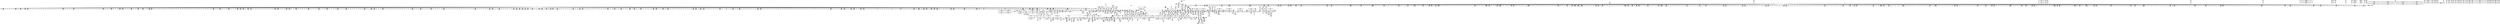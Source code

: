 digraph {
	CE0x4d488b0 [shape=record,shape=Mrecord,label="{CE0x4d488b0|28:_i32,_:_CRE_160,168_|*MultipleSource*|*LoadInst*|security/selinux/hooks.c,1769|security/selinux/hooks.c,1769|security/selinux/hooks.c,1777}"]
	CE0x4d40800 [shape=record,shape=Mrecord,label="{CE0x4d40800|may_link:tmp5|security/selinux/hooks.c,1770|*SummSink*}"]
	CE0x4d27760 [shape=record,shape=Mrecord,label="{CE0x4d27760|56:_i8*,_:_CRE_250,251_}"]
	CE0x4d324c0 [shape=record,shape=Mrecord,label="{CE0x4d324c0|56:_i8*,_:_CRE_586,587_}"]
	CE0x4d3ee00 [shape=record,shape=Mrecord,label="{CE0x4d3ee00|56:_i8*,_:_CRE_976,977_}"]
	CE0x4cc3a80 [shape=record,shape=Mrecord,label="{CE0x4cc3a80|current_sid:call|security/selinux/hooks.c,218|*SummSink*}"]
	CE0x4d4d240 [shape=record,shape=Mrecord,label="{CE0x4d4d240|may_link:tobool6|security/selinux/hooks.c,1778|*SummSource*}"]
	CE0x4dcfd80 [shape=record,shape=Mrecord,label="{CE0x4dcfd80|get_current:tmp3}"]
	CE0x4d45140 [shape=record,shape=Mrecord,label="{CE0x4d45140|28:_i32,_:_CRE_78,79_}"]
	CE0x4d22ec0 [shape=record,shape=Mrecord,label="{CE0x4d22ec0|__llvm_gcov_indirect_counter_increment:counters|Function::__llvm_gcov_indirect_counter_increment&Arg::counters::|*SummSink*}"]
	CE0x4d48010 [shape=record,shape=Mrecord,label="{CE0x4d48010|28:_i32,_:_CRE_120,128_|*MultipleSource*|*LoadInst*|security/selinux/hooks.c,1769|security/selinux/hooks.c,1769|security/selinux/hooks.c,1777}"]
	CE0x4cb91a0 [shape=record,shape=Mrecord,label="{CE0x4cb91a0|56:_i8*,_:_CRE_180,181_}"]
	CE0x4cf4f10 [shape=record,shape=Mrecord,label="{CE0x4cf4f10|56:_i8*,_:_CRE_104,112_|*MultipleSource*|*LoadInst*|security/selinux/hooks.c,1770|security/selinux/hooks.c,1770}"]
	CE0x4d490b0 [shape=record,shape=Mrecord,label="{CE0x4d490b0|28:_i32,_:_CRE_200,208_|*MultipleSource*|*LoadInst*|security/selinux/hooks.c,1769|security/selinux/hooks.c,1769|security/selinux/hooks.c,1777}"]
	CE0x4d4bdb0 [shape=record,shape=Mrecord,label="{CE0x4d4bdb0|i32_2|*Constant*}"]
	CE0x4cc6960 [shape=record,shape=Mrecord,label="{CE0x4cc6960|56:_i8*,_:_CRE_283,284_}"]
	CE0x4d1af50 [shape=record,shape=Mrecord,label="{CE0x4d1af50|104:_%struct.inode*,_:_CRE_164,165_}"]
	CE0x4ccece0 [shape=record,shape=Mrecord,label="{CE0x4ccece0|%struct.task_struct*_(%struct.task_struct**)*_asm_movq_%gs:$_1:P_,$0_,_r,im,_dirflag_,_fpsr_,_flags_}"]
	CE0x4d2f930 [shape=record,shape=Mrecord,label="{CE0x4d2f930|56:_i8*,_:_CRE_528,536_|*MultipleSource*|*LoadInst*|security/selinux/hooks.c,1770|security/selinux/hooks.c,1770}"]
	CE0x4d34060 [shape=record,shape=Mrecord,label="{CE0x4d34060|56:_i8*,_:_CRE_612,613_}"]
	CE0x4c9dfc0 [shape=record,shape=Mrecord,label="{CE0x4c9dfc0|may_link:if.end|*SummSink*}"]
	CE0x4d1e420 [shape=record,shape=Mrecord,label="{CE0x4d1e420|104:_%struct.inode*,_:_CRE_207,208_}"]
	CE0x4cbed00 [shape=record,shape=Mrecord,label="{CE0x4cbed00|56:_i8*,_:_CRE_80,88_|*MultipleSource*|Function::may_link&Arg::dir::|Function::selinux_inode_link&Arg::dir::|security/selinux/hooks.c,1769}"]
	CE0x4d60560 [shape=record,shape=Mrecord,label="{CE0x4d60560|current_sid:tmp21|security/selinux/hooks.c,218|*SummSource*}"]
	CE0x4d19eb0 [shape=record,shape=Mrecord,label="{CE0x4d19eb0|104:_%struct.inode*,_:_CRE_150,151_}"]
	CE0x4ceff30 [shape=record,shape=Mrecord,label="{CE0x4ceff30|56:_i8*,_:_CRE_907,908_}"]
	CE0x4d23db0 [shape=record,shape=Mrecord,label="{CE0x4d23db0|may_link:tmp14|security/selinux/hooks.c,1783|*SummSource*}"]
	CE0x4ca8e70 [shape=record,shape=Mrecord,label="{CE0x4ca8e70|56:_i8*,_:_CRE_243,244_}"]
	CE0x4d27870 [shape=record,shape=Mrecord,label="{CE0x4d27870|56:_i8*,_:_CRE_251,252_}"]
	CE0x4caad90 [shape=record,shape=Mrecord,label="{CE0x4caad90|may_link:tmp1}"]
	CE0x4d348e0 [shape=record,shape=Mrecord,label="{CE0x4d348e0|56:_i8*,_:_CRE_620,621_}"]
	CE0x4d53530 [shape=record,shape=Mrecord,label="{CE0x4d53530|may_link:conv3|security/selinux/hooks.c,1776|*SummSink*}"]
	CE0x4ca6130 [shape=record,shape=Mrecord,label="{CE0x4ca6130|_call_void_mcount()_#3|*SummSink*}"]
	CE0x4cc6f30 [shape=record,shape=Mrecord,label="{CE0x4cc6f30|COLLAPSED:_GIRE_selinux_xfrm_refcount_global_%struct.atomic_t_zeroinitializer,_align_4:_elem_0:default:}"]
	CE0x4cb9f70 [shape=record,shape=Mrecord,label="{CE0x4cb9f70|56:_i8*,_:_CRE_476,477_}"]
	CE0x4d44940 [shape=record,shape=Mrecord,label="{CE0x4d44940|28:_i32,_:_CRE_70,71_}"]
	CE0x4cbfad0 [shape=record,shape=Mrecord,label="{CE0x4cbfad0|may_link:dentry|Function::may_link&Arg::dentry::}"]
	CE0x4d32900 [shape=record,shape=Mrecord,label="{CE0x4d32900|56:_i8*,_:_CRE_590,591_}"]
	CE0x4d2df20 [shape=record,shape=Mrecord,label="{CE0x4d2df20|56:_i8*,_:_CRE_475,476_}"]
	CE0x4ce9510 [shape=record,shape=Mrecord,label="{CE0x4ce9510|56:_i8*,_:_CRE_617,618_}"]
	CE0x4cef380 [shape=record,shape=Mrecord,label="{CE0x4cef380|56:_i8*,_:_CRE_896,897_}"]
	CE0x4d32d40 [shape=record,shape=Mrecord,label="{CE0x4d32d40|56:_i8*,_:_CRE_594,595_}"]
	CE0x4d7f550 [shape=record,shape=Mrecord,label="{CE0x4d7f550|current_sid:tmp3|*SummSource*}"]
	CE0x4cd6a60 [shape=record,shape=Mrecord,label="{CE0x4cd6a60|i32_10|*Constant*|*SummSource*}"]
	CE0x4d54910 [shape=record,shape=Mrecord,label="{CE0x4d54910|may_link:tmp8|security/selinux/hooks.c,1778|*SummSource*}"]
	CE0x4cf7db0 [shape=record,shape=Mrecord,label="{CE0x4cf7db0|56:_i8*,_:_CRE_203,204_}"]
	CE0x4d43c40 [shape=record,shape=Mrecord,label="{CE0x4d43c40|28:_i32,_:_CRE_57,58_}"]
	CE0x4ccf3b0 [shape=record,shape=Mrecord,label="{CE0x4ccf3b0|i64_0|*Constant*}"]
	CE0x4d5cac0 [shape=record,shape=Mrecord,label="{CE0x4d5cac0|may_link:tmp20|security/selinux/hooks.c,1793}"]
	CE0x4cb6000 [shape=record,shape=Mrecord,label="{CE0x4cb6000|may_link:tmp|*SummSink*}"]
	CE0x4d31c40 [shape=record,shape=Mrecord,label="{CE0x4d31c40|56:_i8*,_:_CRE_578,579_}"]
	CE0x4cf8a10 [shape=record,shape=Mrecord,label="{CE0x4cf8a10|56:_i8*,_:_CRE_232,236_|*MultipleSource*|*LoadInst*|security/selinux/hooks.c,1770|security/selinux/hooks.c,1770}"]
	CE0x4d1bd90 [shape=record,shape=Mrecord,label="{CE0x4d1bd90|104:_%struct.inode*,_:_CRE_176,177_}"]
	CE0x4d40b60 [shape=record,shape=Mrecord,label="{CE0x4d40b60|28:_i32,_:_CRE_0,8_|*MultipleSource*|*LoadInst*|security/selinux/hooks.c,1769|security/selinux/hooks.c,1769|security/selinux/hooks.c,1777}"]
	CE0x4d6f8c0 [shape=record,shape=Mrecord,label="{CE0x4d6f8c0|may_link:tmp23|security/selinux/hooks.c,1797}"]
	CE0x4d14f30 [shape=record,shape=Mrecord,label="{CE0x4d14f30|get_current:bb|*SummSink*}"]
	CE0x4cc66f0 [shape=record,shape=Mrecord,label="{CE0x4cc66f0|56:_i8*,_:_CRE_280,281_}"]
	CE0x4cee8e0 [shape=record,shape=Mrecord,label="{CE0x4cee8e0|56:_i8*,_:_CRE_886,887_}"]
	CE0x4cac070 [shape=record,shape=Mrecord,label="{CE0x4cac070|56:_i8*,_:_CRE_4,8_|*MultipleSource*|Function::may_link&Arg::dir::|Function::selinux_inode_link&Arg::dir::|security/selinux/hooks.c,1769}"]
	CE0x4ceca20 [shape=record,shape=Mrecord,label="{CE0x4ceca20|56:_i8*,_:_CRE_840,848_|*MultipleSource*|Function::may_link&Arg::dir::|Function::selinux_inode_link&Arg::dir::|security/selinux/hooks.c,1769}"]
	CE0x4d2a0d0 [shape=record,shape=Mrecord,label="{CE0x4d2a0d0|56:_i8*,_:_CRE_289,290_}"]
	CE0x4d35d40 [shape=record,shape=Mrecord,label="{CE0x4d35d40|56:_i8*,_:_CRE_688,692_|*MultipleSource*|*LoadInst*|security/selinux/hooks.c,1770|security/selinux/hooks.c,1770}"]
	CE0x4d1a240 [shape=record,shape=Mrecord,label="{CE0x4d1a240|104:_%struct.inode*,_:_CRE_153,154_}"]
	CE0x4cce0d0 [shape=record,shape=Mrecord,label="{CE0x4cce0d0|current_sid:bb|*SummSource*}"]
	CE0x4d38350 [shape=record,shape=Mrecord,label="{CE0x4d38350|56:_i8*,_:_CRE_866,867_}"]
	CE0x4d54ca0 [shape=record,shape=Mrecord,label="{CE0x4d54ca0|i64_0|*Constant*|*SummSource*}"]
	CE0x4d50e30 [shape=record,shape=Mrecord,label="{CE0x4d50e30|may_link:dentry2|security/selinux/hooks.c,1773}"]
	CE0x4cc62e0 [shape=record,shape=Mrecord,label="{CE0x4cc62e0|56:_i8*,_:_CRE_275,276_}"]
	CE0x4d44340 [shape=record,shape=Mrecord,label="{CE0x4d44340|28:_i32,_:_CRE_64,65_}"]
	CE0x4d40f50 [shape=record,shape=Mrecord,label="{CE0x4d40f50|28:_i32,_:_CRE_8,9_}"]
	CE0x4cf6ba0 [shape=record,shape=Mrecord,label="{CE0x4cf6ba0|56:_i8*,_:_CRE_186,187_}"]
	CE0x4d83ca0 [shape=record,shape=Mrecord,label="{CE0x4d83ca0|current_sid:tobool1|security/selinux/hooks.c,218}"]
	CE0x4d52880 [shape=record,shape=Mrecord,label="{CE0x4d52880|i32_3|*Constant*}"]
	CE0x4d86120 [shape=record,shape=Mrecord,label="{CE0x4d86120|_call_void_lockdep_rcu_suspicious(i8*_getelementptr_inbounds_(_25_x_i8_,_25_x_i8_*_.str3,_i32_0,_i32_0),_i32_218,_i8*_getelementptr_inbounds_(_45_x_i8_,_45_x_i8_*_.str12,_i32_0,_i32_0))_#10,_!dbg_!27727|security/selinux/hooks.c,218}"]
	CE0x4d46bd0 [shape=record,shape=Mrecord,label="{CE0x4d46bd0|28:_i32,_:_CRE_104,105_}"]
	CE0x4caecc0 [shape=record,shape=Mrecord,label="{CE0x4caecc0|i64_1|*Constant*|*SummSource*}"]
	CE0x4d28860 [shape=record,shape=Mrecord,label="{CE0x4d28860|56:_i8*,_:_CRE_266,267_}"]
	CE0x4ca27b0 [shape=record,shape=Mrecord,label="{CE0x4ca27b0|56:_i8*,_:_CRE_286,287_}"]
	CE0x4cedc20 [shape=record,shape=Mrecord,label="{CE0x4cedc20|56:_i8*,_:_CRE_874,875_}"]
	CE0x4d6ef00 [shape=record,shape=Mrecord,label="{CE0x4d6ef00|may_link:av.0}"]
	CE0x4d44440 [shape=record,shape=Mrecord,label="{CE0x4d44440|28:_i32,_:_CRE_65,66_}"]
	CE0x4d44740 [shape=record,shape=Mrecord,label="{CE0x4d44740|28:_i32,_:_CRE_68,69_}"]
	CE0x4ca3580 [shape=record,shape=Mrecord,label="{CE0x4ca3580|56:_i8*,_:_CRE_303,304_}"]
	CE0x4cf1360 [shape=record,shape=Mrecord,label="{CE0x4cf1360|56:_i8*,_:_CRE_926,927_}"]
	CE0x4d1e090 [shape=record,shape=Mrecord,label="{CE0x4d1e090|104:_%struct.inode*,_:_CRE_204,205_}"]
	CE0x4cb81b0 [shape=record,shape=Mrecord,label="{CE0x4cb81b0|56:_i8*,_:_CRE_165,166_}"]
	CE0x4ced020 [shape=record,shape=Mrecord,label="{CE0x4ced020|56:_i8*,_:_CRE_864,865_}"]
	CE0x4d2d9b0 [shape=record,shape=Mrecord,label="{CE0x4d2d9b0|56:_i8*,_:_CRE_464,472_|*MultipleSource*|*LoadInst*|security/selinux/hooks.c,1770|security/selinux/hooks.c,1770}"]
	CE0x60fb960 [shape=record,shape=Mrecord,label="{CE0x60fb960|selinux_inode_link:tmp|*SummSource*}"]
	CE0x4d43760 [shape=record,shape=Mrecord,label="{CE0x4d43760|28:_i32,_:_CRE_51,52_}"]
	CE0x4d1f720 [shape=record,shape=Mrecord,label="{CE0x4d1f720|104:_%struct.inode*,_:_CRE_223,224_}"]
	CE0x4d55090 [shape=record,shape=Mrecord,label="{CE0x4d55090|GLOBAL:__llvm_gcov_ctr219|Global_var:__llvm_gcov_ctr219}"]
	CE0x4cf5610 [shape=record,shape=Mrecord,label="{CE0x4cf5610|56:_i8*,_:_CRE_137,138_}"]
	CE0x4ccc080 [shape=record,shape=Mrecord,label="{CE0x4ccc080|current_sid:tmp11|security/selinux/hooks.c,218|*SummSource*}"]
	CE0x4cce280 [shape=record,shape=Mrecord,label="{CE0x4cce280|i64*_getelementptr_inbounds_(_11_x_i64_,_11_x_i64_*___llvm_gcov_ctr125,_i64_0,_i64_0)|*Constant*}"]
	CE0x4d1cc60 [shape=record,shape=Mrecord,label="{CE0x4d1cc60|104:_%struct.inode*,_:_CRE_187,188_}"]
	CE0x4cd8280 [shape=record,shape=Mrecord,label="{CE0x4cd8280|56:_i8*,_:_CRE_320,328_|*MultipleSource*|Function::may_link&Arg::dir::|Function::selinux_inode_link&Arg::dir::|security/selinux/hooks.c,1769}"]
	CE0x4d396f0 [shape=record,shape=Mrecord,label="{CE0x4d396f0|56:_i8*,_:_CRE_884,885_}"]
	CE0x58f6ac0 [shape=record,shape=Mrecord,label="{CE0x58f6ac0|selinux_inode_link:call|security/selinux/hooks.c,2769|*SummSink*}"]
	CE0x4cd2b80 [shape=record,shape=Mrecord,label="{CE0x4cd2b80|56:_i8*,_:_CRE_178,179_}"]
	CE0x4d52180 [shape=record,shape=Mrecord,label="{CE0x4d52180|may_link:conv|security/selinux/hooks.c,1776}"]
	CE0x4d81e50 [shape=record,shape=Mrecord,label="{CE0x4d81e50|current_sid:if.then|*SummSink*}"]
	CE0x4cf17a0 [shape=record,shape=Mrecord,label="{CE0x4cf17a0|56:_i8*,_:_CRE_930,931_}"]
	CE0x4d1f4c0 [shape=record,shape=Mrecord,label="{CE0x4d1f4c0|104:_%struct.inode*,_:_CRE_221,222_}"]
	CE0x4ca9410 [shape=record,shape=Mrecord,label="{CE0x4ca9410|selinux_inode_link:dir|Function::selinux_inode_link&Arg::dir::|*SummSource*}"]
	CE0x4c9df20 [shape=record,shape=Mrecord,label="{CE0x4c9df20|may_link:if.end}"]
	CE0x4d6f020 [shape=record,shape=Mrecord,label="{CE0x4d6f020|may_link:av.0|*SummSource*}"]
	CE0x4d158b0 [shape=record,shape=Mrecord,label="{CE0x4d158b0|get_current:tmp3|*SummSource*}"]
	CE0x4ceaca0 [shape=record,shape=Mrecord,label="{CE0x4ceaca0|56:_i8*,_:_CRE_704,712_|*MultipleSource*|Function::may_link&Arg::dir::|Function::selinux_inode_link&Arg::dir::|security/selinux/hooks.c,1769}"]
	CE0x4d3f6e0 [shape=record,shape=Mrecord,label="{CE0x4d3f6e0|56:_i8*,_:_CRE_977,978_}"]
	CE0x4d42020 [shape=record,shape=Mrecord,label="{CE0x4d42020|28:_i32,_:_CRE_14,15_}"]
	CE0x4cacd70 [shape=record,shape=Mrecord,label="{CE0x4cacd70|56:_i8*,_:_CRE_143,144_}"]
	CE0x4cbae40 [shape=record,shape=Mrecord,label="{CE0x4cbae40|56:_i8*,_:_CRE_508,512_|*MultipleSource*|Function::may_link&Arg::dir::|Function::selinux_inode_link&Arg::dir::|security/selinux/hooks.c,1769}"]
	CE0x4cb83d0 [shape=record,shape=Mrecord,label="{CE0x4cb83d0|56:_i8*,_:_CRE_167,168_}"]
	CE0x4d6df10 [shape=record,shape=Mrecord,label="{CE0x4d6df10|i32_16777216|*Constant*}"]
	CE0x4cd4da0 [shape=record,shape=Mrecord,label="{CE0x4cd4da0|56:_i8*,_:_CRE_195,196_}"]
	CE0x4d2c5c0 [shape=record,shape=Mrecord,label="{CE0x4d2c5c0|56:_i8*,_:_CRE_376,384_|*MultipleSource*|*LoadInst*|security/selinux/hooks.c,1770|security/selinux/hooks.c,1770}"]
	CE0x4d56220 [shape=record,shape=Mrecord,label="{CE0x4d56220|avc_has_perm:ssid|Function::avc_has_perm&Arg::ssid::|*SummSource*}"]
	CE0x4cef5a0 [shape=record,shape=Mrecord,label="{CE0x4cef5a0|56:_i8*,_:_CRE_898,899_}"]
	CE0x4ce8740 [shape=record,shape=Mrecord,label="{CE0x4ce8740|56:_i8*,_:_CRE_600,601_}"]
	CE0x4d51bb0 [shape=record,shape=Mrecord,label="{CE0x4d51bb0|may_link:cond|security/selinux/hooks.c,1776|*SummSource*}"]
	CE0x4d624d0 [shape=record,shape=Mrecord,label="{CE0x4d624d0|current_sid:tmp17|security/selinux/hooks.c,218|*SummSink*}"]
	CE0x4cd9360 [shape=record,shape=Mrecord,label="{CE0x4cd9360|56:_i8*,_:_CRE_408,416_|*MultipleSource*|Function::may_link&Arg::dir::|Function::selinux_inode_link&Arg::dir::|security/selinux/hooks.c,1769}"]
	CE0x4ca6750 [shape=record,shape=Mrecord,label="{CE0x4ca6750|may_link:sw.bb8|*SummSink*}"]
	CE0x4d1dbd0 [shape=record,shape=Mrecord,label="{CE0x4d1dbd0|104:_%struct.inode*,_:_CRE_200,201_}"]
	CE0x4cb1d40 [shape=record,shape=Mrecord,label="{CE0x4cb1d40|_ret_i32_%retval.0,_!dbg_!27757|security/selinux/hooks.c,1799}"]
	CE0x4cf0590 [shape=record,shape=Mrecord,label="{CE0x4cf0590|56:_i8*,_:_CRE_913,914_}"]
	CE0x4d48cb0 [shape=record,shape=Mrecord,label="{CE0x4d48cb0|28:_i32,_:_CRE_184,192_|*MultipleSource*|*LoadInst*|security/selinux/hooks.c,1769|security/selinux/hooks.c,1769|security/selinux/hooks.c,1777}"]
	CE0x4cd2840 [shape=record,shape=Mrecord,label="{CE0x4cd2840|56:_i8*,_:_CRE_174,175_}"]
	CE0x4d3e250 [shape=record,shape=Mrecord,label="{CE0x4d3e250|56:_i8*,_:_CRE_925,926_}"]
	CE0x4ce92a0 [shape=record,shape=Mrecord,label="{CE0x4ce92a0|56:_i8*,_:_CRE_614,615_}"]
	CE0x4cc1ba0 [shape=record,shape=Mrecord,label="{CE0x4cc1ba0|_call_void_mcount()_#3}"]
	CE0x4d51070 [shape=record,shape=Mrecord,label="{CE0x4d51070|i64_1048576|*Constant*|*SummSink*}"]
	CE0x4cd9520 [shape=record,shape=Mrecord,label="{CE0x4cd9520|56:_i8*,_:_CRE_416,424_|*MultipleSource*|Function::may_link&Arg::dir::|Function::selinux_inode_link&Arg::dir::|security/selinux/hooks.c,1769}"]
	CE0x4cae3b0 [shape=record,shape=Mrecord,label="{CE0x4cae3b0|_ret_i32_%call,_!dbg_!27715|security/selinux/hooks.c,2769|*SummSink*}"]
	CE0x4cd2ab0 [shape=record,shape=Mrecord,label="{CE0x4cd2ab0|56:_i8*,_:_CRE_177,178_}"]
	CE0x4d27fe0 [shape=record,shape=Mrecord,label="{CE0x4d27fe0|56:_i8*,_:_CRE_258,259_}"]
	CE0x4d52bc0 [shape=record,shape=Mrecord,label="{CE0x4d52bc0|may_link:conv3|security/selinux/hooks.c,1776|*SummSource*}"]
	CE0x4d4bab0 [shape=record,shape=Mrecord,label="{CE0x4d4bab0|GLOBAL:__llvm_gcov_global_state_pred221|Global_var:__llvm_gcov_global_state_pred221|*SummSource*}"]
	CE0x4d65210 [shape=record,shape=Mrecord,label="{CE0x4d65210|i32_78|*Constant*}"]
	CE0x4d2d610 [shape=record,shape=Mrecord,label="{CE0x4d2d610|56:_i8*,_:_CRE_448,456_|*MultipleSource*|*LoadInst*|security/selinux/hooks.c,1770|security/selinux/hooks.c,1770}"]
	CE0x4d60cf0 [shape=record,shape=Mrecord,label="{CE0x4d60cf0|COLLAPSED:_CMRE:_elem_0::|security/selinux/hooks.c,218}"]
	CE0x4cd3310 [shape=record,shape=Mrecord,label="{CE0x4cd3310|may_link:bb|*SummSink*}"]
	CE0x4d416f0 [shape=record,shape=Mrecord,label="{CE0x4d416f0|may_link:sid10|security/selinux/hooks.c,1797|*SummSink*}"]
	CE0x4d55100 [shape=record,shape=Mrecord,label="{CE0x4d55100|GLOBAL:__llvm_gcov_ctr219|Global_var:__llvm_gcov_ctr219|*SummSource*}"]
	CE0x4d56a00 [shape=record,shape=Mrecord,label="{CE0x4d56a00|i16_7|*Constant*|*SummSource*}"]
	CE0x4d2a840 [shape=record,shape=Mrecord,label="{CE0x4d2a840|56:_i8*,_:_CRE_296,297_}"]
	CE0x4d50250 [shape=record,shape=Mrecord,label="{CE0x4d50250|may_link:u|security/selinux/hooks.c,1773}"]
	CE0x4d37c10 [shape=record,shape=Mrecord,label="{CE0x4d37c10|56:_i8*,_:_CRE_840,848_|*MultipleSource*|*LoadInst*|security/selinux/hooks.c,1770|security/selinux/hooks.c,1770}"]
	CE0x4ca7d70 [shape=record,shape=Mrecord,label="{CE0x4ca7d70|56:_i8*,_:_CRE_202,203_}"]
	CE0x4cf7860 [shape=record,shape=Mrecord,label="{CE0x4cf7860|56:_i8*,_:_CRE_198,199_}"]
	CE0x4ce99f0 [shape=record,shape=Mrecord,label="{CE0x4ce99f0|56:_i8*,_:_CRE_623,624_}"]
	CE0x4cd8010 [shape=record,shape=Mrecord,label="{CE0x4cd8010|56:_i8*,_:_CRE_310,311_}"]
	CE0x4d7a0d0 [shape=record,shape=Mrecord,label="{CE0x4d7a0d0|current_sid:tmp13|security/selinux/hooks.c,218|*SummSink*}"]
	CE0x4d30f80 [shape=record,shape=Mrecord,label="{CE0x4d30f80|56:_i8*,_:_CRE_566,567_}"]
	CE0x4d7ed40 [shape=record,shape=Mrecord,label="{CE0x4d7ed40|i32_4|*Constant*|*SummSink*}"]
	CE0x4cc7680 [shape=record,shape=Mrecord,label="{CE0x4cc7680|current_sid:entry|*SummSource*}"]
	CE0x4cada70 [shape=record,shape=Mrecord,label="{CE0x4cada70|56:_i8*,_:_CRE_159,160_}"]
	CE0x4cbb1c0 [shape=record,shape=Mrecord,label="{CE0x4cbb1c0|56:_i8*,_:_CRE_520,528_|*MultipleSource*|Function::may_link&Arg::dir::|Function::selinux_inode_link&Arg::dir::|security/selinux/hooks.c,1769}"]
	CE0x4d28a80 [shape=record,shape=Mrecord,label="{CE0x4d28a80|56:_i8*,_:_CRE_268,269_}"]
	CE0x4d30b40 [shape=record,shape=Mrecord,label="{CE0x4d30b40|56:_i8*,_:_CRE_562,563_}"]
	CE0x4d53b00 [shape=record,shape=Mrecord,label="{CE0x4d53b00|may_link:sid4|security/selinux/hooks.c,1777}"]
	CE0x4d36480 [shape=record,shape=Mrecord,label="{CE0x4d36480|56:_i8*,_:_CRE_728,736_|*MultipleSource*|*LoadInst*|security/selinux/hooks.c,1770|security/selinux/hooks.c,1770}"]
	CE0x4cea060 [shape=record,shape=Mrecord,label="{CE0x4cea060|56:_i8*,_:_CRE_656,664_|*MultipleSource*|Function::may_link&Arg::dir::|Function::selinux_inode_link&Arg::dir::|security/selinux/hooks.c,1769}"]
	CE0x4cc9a40 [shape=record,shape=Mrecord,label="{CE0x4cc9a40|GLOBAL:__llvm_gcov_global_state_pred221|Global_var:__llvm_gcov_global_state_pred221}"]
	CE0x4d57b40 [shape=record,shape=Mrecord,label="{CE0x4d57b40|_ret_i32_%retval.0,_!dbg_!27728|security/selinux/avc.c,775|*SummSink*}"]
	CE0x4ccda70 [shape=record,shape=Mrecord,label="{CE0x4ccda70|GLOBAL:__llvm_gcov_ctr125|Global_var:__llvm_gcov_ctr125}"]
	CE0x4ca96d0 [shape=record,shape=Mrecord,label="{CE0x4ca96d0|i32_10|*Constant*|*SummSink*}"]
	CE0x4cd68e0 [shape=record,shape=Mrecord,label="{CE0x4cd68e0|i32_10|*Constant*}"]
	CE0x4d86af0 [shape=record,shape=Mrecord,label="{CE0x4d86af0|i8*_getelementptr_inbounds_(_25_x_i8_,_25_x_i8_*_.str3,_i32_0,_i32_0)|*Constant*|*SummSource*}"]
	CE0x4ca7f10 [shape=record,shape=Mrecord,label="{CE0x4ca7f10|56:_i8*,_:_CRE_204,205_}"]
	CE0x4d6ee00 [shape=record,shape=Mrecord,label="{CE0x4d6ee00|i32_2048|*Constant*|*SummSink*}"]
	CE0x4cf3d60 [shape=record,shape=Mrecord,label="{CE0x4cf3d60|56:_i8*,_:_CRE_982,983_}"]
	CE0x4d86bf0 [shape=record,shape=Mrecord,label="{CE0x4d86bf0|i8*_getelementptr_inbounds_(_25_x_i8_,_25_x_i8_*_.str3,_i32_0,_i32_0)|*Constant*|*SummSink*}"]
	CE0x4d7abd0 [shape=record,shape=Mrecord,label="{CE0x4d7abd0|__llvm_gcov_indirect_counter_increment:tmp6}"]
	CE0x4cb3b20 [shape=record,shape=Mrecord,label="{CE0x4cb3b20|may_link:tmp15|security/selinux/hooks.c,1783|*SummSink*}"]
	CE0x4cd9c20 [shape=record,shape=Mrecord,label="{CE0x4cd9c20|56:_i8*,_:_CRE_448,456_|*MultipleSource*|Function::may_link&Arg::dir::|Function::selinux_inode_link&Arg::dir::|security/selinux/hooks.c,1769}"]
	CE0x4ca4210 [shape=record,shape=Mrecord,label="{CE0x4ca4210|may_link:ad|security/selinux/hooks.c, 1764|*SummSink*}"]
	CE0x4cbc400 [shape=record,shape=Mrecord,label="{CE0x4cbc400|56:_i8*,_:_CRE_562,563_}"]
	CE0x4cc02d0 [shape=record,shape=Mrecord,label="{CE0x4cc02d0|56:_i8*,_:_CRE_944,952_|*MultipleSource*|Function::may_link&Arg::dir::|Function::selinux_inode_link&Arg::dir::|security/selinux/hooks.c,1769}"]
	CE0x4cab730 [shape=record,shape=Mrecord,label="{CE0x4cab730|_ret_i32_%retval.0,_!dbg_!27757|security/selinux/hooks.c,1799|*SummSink*}"]
	CE0x4d5a530 [shape=record,shape=Mrecord,label="{CE0x4d5a530|current_sid:tmp22|security/selinux/hooks.c,218|*SummSource*}"]
	CE0x4cf0260 [shape=record,shape=Mrecord,label="{CE0x4cf0260|56:_i8*,_:_CRE_910,911_}"]
	CE0x4d4abd0 [shape=record,shape=Mrecord,label="{CE0x4d4abd0|GLOBAL:printk|*Constant*|*SummSource*}"]
	CE0x4cd1730 [shape=record,shape=Mrecord,label="{CE0x4cd1730|may_link:sw.default|*SummSink*}"]
	CE0x4d5ede0 [shape=record,shape=Mrecord,label="{CE0x4d5ede0|_call_void_mcount()_#3|*SummSink*}"]
	CE0x4cf0e10 [shape=record,shape=Mrecord,label="{CE0x4cf0e10|56:_i8*,_:_CRE_921,922_}"]
	CE0x4caae70 [shape=record,shape=Mrecord,label="{CE0x4caae70|i32_1|*Constant*}"]
	CE0x4d45340 [shape=record,shape=Mrecord,label="{CE0x4d45340|28:_i32,_:_CRE_80,81_}"]
	CE0x4cf2870 [shape=record,shape=Mrecord,label="{CE0x4cf2870|56:_i8*,_:_CRE_907,908_}"]
	CE0x4d44140 [shape=record,shape=Mrecord,label="{CE0x4d44140|28:_i32,_:_CRE_62,63_}"]
	CE0x4d1eed0 [shape=record,shape=Mrecord,label="{CE0x4d1eed0|104:_%struct.inode*,_:_CRE_216,217_}"]
	CE0x4d45840 [shape=record,shape=Mrecord,label="{CE0x4d45840|28:_i32,_:_CRE_85,86_}"]
	CE0x4cf6ed0 [shape=record,shape=Mrecord,label="{CE0x4cf6ed0|56:_i8*,_:_CRE_189,190_}"]
	CE0x4d7edb0 [shape=record,shape=Mrecord,label="{CE0x4d7edb0|may_link:tmp25|security/selinux/hooks.c,1797}"]
	CE0x4d2d0a0 [shape=record,shape=Mrecord,label="{CE0x4d2d0a0|56:_i8*,_:_CRE_424,432_|*MultipleSource*|*LoadInst*|security/selinux/hooks.c,1770|security/selinux/hooks.c,1770}"]
	CE0x4cc2a60 [shape=record,shape=Mrecord,label="{CE0x4cc2a60|56:_i8*,_:_CRE_250,251_}"]
	CE0x4ce8b50 [shape=record,shape=Mrecord,label="{CE0x4ce8b50|56:_i8*,_:_CRE_605,606_}"]
	CE0x4ced220 [shape=record,shape=Mrecord,label="{CE0x4ced220|56:_i8*,_:_CRE_865,866_}"]
	CE0x4cf18b0 [shape=record,shape=Mrecord,label="{CE0x4cf18b0|56:_i8*,_:_CRE_931,932_}"]
	CE0x4ca3310 [shape=record,shape=Mrecord,label="{CE0x4ca3310|56:_i8*,_:_CRE_300,301_}"]
	CE0x4cb45f0 [shape=record,shape=Mrecord,label="{CE0x4cb45f0|GLOBAL:may_link|*Constant*|*SummSource*}"]
	CE0x4cb35b0 [shape=record,shape=Mrecord,label="{CE0x4cb35b0|may_link:dir|Function::may_link&Arg::dir::|*SummSink*}"]
	CE0x4d36650 [shape=record,shape=Mrecord,label="{CE0x4d36650|56:_i8*,_:_CRE_736,740_|*MultipleSource*|*LoadInst*|security/selinux/hooks.c,1770|security/selinux/hooks.c,1770}"]
	CE0x4cbbfb0 [shape=record,shape=Mrecord,label="{CE0x4cbbfb0|56:_i8*,_:_CRE_556,557_}"]
	CE0x4cad660 [shape=record,shape=Mrecord,label="{CE0x4cad660|56:_i8*,_:_CRE_154,155_}"]
	CE0x4d30410 [shape=record,shape=Mrecord,label="{CE0x4d30410|56:_i8*,_:_CRE_555,556_}"]
	CE0x4cb7820 [shape=record,shape=Mrecord,label="{CE0x4cb7820|56:_i8*,_:_CRE_156,157_}"]
	CE0x4d7a900 [shape=record,shape=Mrecord,label="{CE0x4d7a900|__llvm_gcov_indirect_counter_increment:tmp5|*SummSource*}"]
	CE0x4d48230 [shape=record,shape=Mrecord,label="{CE0x4d48230|28:_i32,_:_CRE_136,144_|*MultipleSource*|*LoadInst*|security/selinux/hooks.c,1769|security/selinux/hooks.c,1769|security/selinux/hooks.c,1777}"]
	CE0x4cabf40 [shape=record,shape=Mrecord,label="{CE0x4cabf40|56:_i8*,_:_CRE_2,4_|*MultipleSource*|Function::may_link&Arg::dir::|Function::selinux_inode_link&Arg::dir::|security/selinux/hooks.c,1769}"]
	CE0x4ced650 [shape=record,shape=Mrecord,label="{CE0x4ced650|56:_i8*,_:_CRE_868,869_}"]
	CE0x4cf41a0 [shape=record,shape=Mrecord,label="{CE0x4cf41a0|56:_i8*,_:_CRE_992,1000_|*MultipleSource*|Function::may_link&Arg::dir::|Function::selinux_inode_link&Arg::dir::|security/selinux/hooks.c,1769}"]
	CE0x4d85ae0 [shape=record,shape=Mrecord,label="{CE0x4d85ae0|i8_1|*Constant*|*SummSource*}"]
	CE0x4d6f6c0 [shape=record,shape=Mrecord,label="{CE0x4d6f6c0|i64*_getelementptr_inbounds_(_14_x_i64_,_14_x_i64_*___llvm_gcov_ctr219,_i64_0,_i64_12)|*Constant*|*SummSource*}"]
	CE0x4cabad0 [shape=record,shape=Mrecord,label="{CE0x4cabad0|may_link:tmp11|security/selinux/hooks.c,1778|*SummSink*}"]
	CE0x4cb9880 [shape=record,shape=Mrecord,label="{CE0x4cb9880|56:_i8*,_:_CRE_464,472_|*MultipleSource*|Function::may_link&Arg::dir::|Function::selinux_inode_link&Arg::dir::|security/selinux/hooks.c,1769}"]
	CE0x4cf0480 [shape=record,shape=Mrecord,label="{CE0x4cf0480|56:_i8*,_:_CRE_912,913_}"]
	CE0x4d38f80 [shape=record,shape=Mrecord,label="{CE0x4d38f80|56:_i8*,_:_CRE_877,878_}"]
	CE0x4d30700 [shape=record,shape=Mrecord,label="{CE0x4d30700|56:_i8*,_:_CRE_558,559_}"]
	CE0x4d3e470 [shape=record,shape=Mrecord,label="{CE0x4d3e470|56:_i8*,_:_CRE_927,928_}"]
	CE0x4d5fbd0 [shape=record,shape=Mrecord,label="{CE0x4d5fbd0|i32_78|*Constant*|*SummSink*}"]
	CE0x4ce8260 [shape=record,shape=Mrecord,label="{CE0x4ce8260|56:_i8*,_:_CRE_594,595_}"]
	CE0x4d1daa0 [shape=record,shape=Mrecord,label="{CE0x4d1daa0|104:_%struct.inode*,_:_CRE_199,200_}"]
	CE0x4cc7210 [shape=record,shape=Mrecord,label="{CE0x4cc7210|i64_1|*Constant*}"]
	CE0x4cc3350 [shape=record,shape=Mrecord,label="{CE0x4cc3350|56:_i8*,_:_CRE_261,262_}"]
	CE0x4cfc3b0 [shape=record,shape=Mrecord,label="{CE0x4cfc3b0|56:_i8*,_:_CRE_2,4_|*MultipleSource*|*LoadInst*|security/selinux/hooks.c,1770|security/selinux/hooks.c,1770}"]
	CE0x4ce9440 [shape=record,shape=Mrecord,label="{CE0x4ce9440|56:_i8*,_:_CRE_616,617_}"]
	CE0x4cd4240 [shape=record,shape=Mrecord,label="{CE0x4cd4240|56:_i8*,_:_CRE_181,182_}"]
	CE0x4d6df80 [shape=record,shape=Mrecord,label="{CE0x4d6df80|i32_16777216|*Constant*|*SummSource*}"]
	CE0x4d46540 [shape=record,shape=Mrecord,label="{CE0x4d46540|28:_i32,_:_CRE_98,99_}"]
	CE0x4cf1140 [shape=record,shape=Mrecord,label="{CE0x4cf1140|56:_i8*,_:_CRE_924,925_}"]
	CE0x4d6e9d0 [shape=record,shape=Mrecord,label="{CE0x4d6e9d0|i32_1024|*Constant*|*SummSource*}"]
	CE0x4cb82c0 [shape=record,shape=Mrecord,label="{CE0x4cb82c0|56:_i8*,_:_CRE_166,167_}"]
	CE0x4d1a370 [shape=record,shape=Mrecord,label="{CE0x4d1a370|104:_%struct.inode*,_:_CRE_154,155_}"]
	CE0x4d202f0 [shape=record,shape=Mrecord,label="{CE0x4d202f0|104:_%struct.inode*,_:_CRE_272,280_|*MultipleSource*|Function::may_link&Arg::dentry::|Function::selinux_inode_link&Arg::old_dentry::|security/selinux/hooks.c,1770}"]
	CE0x4cbb700 [shape=record,shape=Mrecord,label="{CE0x4cbb700|56:_i8*,_:_CRE_540,544_|*MultipleSource*|Function::may_link&Arg::dir::|Function::selinux_inode_link&Arg::dir::|security/selinux/hooks.c,1769}"]
	CE0x4cf0d00 [shape=record,shape=Mrecord,label="{CE0x4cf0d00|56:_i8*,_:_CRE_920,921_}"]
	CE0x4d21350 [shape=record,shape=Mrecord,label="{CE0x4d21350|104:_%struct.inode*,_:_CRE_309,310_}"]
	CE0x4d1d970 [shape=record,shape=Mrecord,label="{CE0x4d1d970|104:_%struct.inode*,_:_CRE_198,199_}"]
	CE0x4ca95e0 [shape=record,shape=Mrecord,label="{CE0x4ca95e0|_ret_i32_%tmp24,_!dbg_!27742|security/selinux/hooks.c,220|*SummSink*}"]
	CE0x4d29c90 [shape=record,shape=Mrecord,label="{CE0x4d29c90|56:_i8*,_:_CRE_285,286_}"]
	CE0x4ce7700 [shape=record,shape=Mrecord,label="{CE0x4ce7700|56:_i8*,_:_CRE_580,581_}"]
	CE0x4d4c880 [shape=record,shape=Mrecord,label="{CE0x4d4c880|_call_void___llvm_gcov_indirect_counter_increment(i32*___llvm_gcov_global_state_pred221,_i64**_getelementptr_inbounds_(_4_x_i64*_,_4_x_i64*_*___llvm_gcda_edge_table220,_i64_0,_i64_1)),_!dbg_!27742|security/selinux/hooks.c,1783|*SummSink*}"]
	CE0x4d1d710 [shape=record,shape=Mrecord,label="{CE0x4d1d710|104:_%struct.inode*,_:_CRE_196,197_}"]
	CE0x4cd88e0 [shape=record,shape=Mrecord,label="{CE0x4cd88e0|56:_i8*,_:_CRE_352,360_|*MultipleSource*|Function::may_link&Arg::dir::|Function::selinux_inode_link&Arg::dir::|security/selinux/hooks.c,1769}"]
	CE0x4d3e690 [shape=record,shape=Mrecord,label="{CE0x4d3e690|56:_i8*,_:_CRE_929,930_}"]
	CE0x4d44240 [shape=record,shape=Mrecord,label="{CE0x4d44240|28:_i32,_:_CRE_63,64_}"]
	CE0x4cc74a0 [shape=record,shape=Mrecord,label="{CE0x4cc74a0|GLOBAL:may_link|*Constant*}"]
	CE0x4cf1ee0 [shape=record,shape=Mrecord,label="{CE0x4cf1ee0|56:_i8*,_:_CRE_898,899_}"]
	CE0x4cb58b0 [shape=record,shape=Mrecord,label="{CE0x4cb58b0|i32_0|*Constant*|*SummSource*}"]
	CE0x4d19c80 [shape=record,shape=Mrecord,label="{CE0x4d19c80|104:_%struct.inode*,_:_CRE_148,149_}"]
	CE0x4cbe4a0 [shape=record,shape=Mrecord,label="{CE0x4cbe4a0|current_sid:land.lhs.true}"]
	CE0x4d530f0 [shape=record,shape=Mrecord,label="{CE0x4d530f0|may_link:tmp21|security/selinux/hooks.c,1793|*SummSource*}"]
	CE0x4ca2d60 [shape=record,shape=Mrecord,label="{CE0x4ca2d60|56:_i8*,_:_CRE_293,294_}"]
	CE0x4cc0800 [shape=record,shape=Mrecord,label="{CE0x4cc0800|56:_i8*,_:_CRE_968,976_|*MultipleSource*|Function::may_link&Arg::dir::|Function::selinux_inode_link&Arg::dir::|security/selinux/hooks.c,1769}"]
	CE0x4cd2ee0 [shape=record,shape=Mrecord,label="{CE0x4cd2ee0|i32_-1|*Constant*|*SummSink*}"]
	CE0x4d17e60 [shape=record,shape=Mrecord,label="{CE0x4d17e60|104:_%struct.inode*,_:_CRE_48,52_|*MultipleSource*|Function::may_link&Arg::dentry::|Function::selinux_inode_link&Arg::old_dentry::|security/selinux/hooks.c,1770}"]
	CE0x4cb0ae0 [shape=record,shape=Mrecord,label="{CE0x4cb0ae0|selinux_inode_link:tmp2|*SummSink*}"]
	CE0x4d5f9f0 [shape=record,shape=Mrecord,label="{CE0x4d5f9f0|i8*_getelementptr_inbounds_(_45_x_i8_,_45_x_i8_*_.str12,_i32_0,_i32_0)|*Constant*|*SummSink*}"]
	CE0x4d44b40 [shape=record,shape=Mrecord,label="{CE0x4d44b40|28:_i32,_:_CRE_72,73_}"]
	CE0x4cb3d70 [shape=record,shape=Mrecord,label="{CE0x4cb3d70|_call_void___llvm_gcov_indirect_counter_increment(i32*___llvm_gcov_global_state_pred221,_i64**_getelementptr_inbounds_(_4_x_i64*_,_4_x_i64*_*___llvm_gcda_edge_table220,_i64_0,_i64_2)),_!dbg_!27745|security/selinux/hooks.c,1786|*SummSource*}"]
	CE0x4d40870 [shape=record,shape=Mrecord,label="{CE0x4d40870|may_link:tmp5|security/selinux/hooks.c,1770|*SummSource*}"]
	CE0x4d494b0 [shape=record,shape=Mrecord,label="{CE0x4d494b0|may_link:call5|security/selinux/hooks.c,1777}"]
	CE0x4d12c10 [shape=record,shape=Mrecord,label="{CE0x4d12c10|current_sid:tmp4|security/selinux/hooks.c,218|*SummSink*}"]
	CE0x4d2b830 [shape=record,shape=Mrecord,label="{CE0x4d2b830|56:_i8*,_:_CRE_311,312_}"]
	CE0x4d30c50 [shape=record,shape=Mrecord,label="{CE0x4d30c50|56:_i8*,_:_CRE_563,564_}"]
	CE0x4ca38c0 [shape=record,shape=Mrecord,label="{CE0x4ca38c0|56:_i8*,_:_CRE_307,308_}"]
	CE0x4cf1ff0 [shape=record,shape=Mrecord,label="{CE0x4cf1ff0|56:_i8*,_:_CRE_899,900_}"]
	CE0x4d1b670 [shape=record,shape=Mrecord,label="{CE0x4d1b670|104:_%struct.inode*,_:_CRE_170,171_}"]
	CE0x4d63720 [shape=record,shape=Mrecord,label="{CE0x4d63720|current_sid:tmp20|security/selinux/hooks.c,218|*SummSource*}"]
	CE0x4ce8400 [shape=record,shape=Mrecord,label="{CE0x4ce8400|56:_i8*,_:_CRE_596,597_}"]
	CE0x4cc6890 [shape=record,shape=Mrecord,label="{CE0x4cc6890|56:_i8*,_:_CRE_282,283_}"]
	CE0x4d24b40 [shape=record,shape=Mrecord,label="{CE0x4d24b40|__llvm_gcov_indirect_counter_increment:exit}"]
	CE0x4ca8ee0 [shape=record,shape=Mrecord,label="{CE0x4ca8ee0|56:_i8*,_:_CRE_244,245_}"]
	CE0x4d199b0 [shape=record,shape=Mrecord,label="{CE0x4d199b0|104:_%struct.inode*,_:_CRE_146,147_}"]
	CE0x4d40310 [shape=record,shape=Mrecord,label="{CE0x4d40310|56:_i8*,_:_CRE_992,1000_|*MultipleSource*|*LoadInst*|security/selinux/hooks.c,1770|security/selinux/hooks.c,1770}"]
	CE0x4cc1620 [shape=record,shape=Mrecord,label="{CE0x4cc1620|i64*_getelementptr_inbounds_(_11_x_i64_,_11_x_i64_*___llvm_gcov_ctr125,_i64_0,_i64_0)|*Constant*|*SummSink*}"]
	CE0x4ca3990 [shape=record,shape=Mrecord,label="{CE0x4ca3990|56:_i8*,_:_CRE_308,309_}"]
	CE0x4cd2770 [shape=record,shape=Mrecord,label="{CE0x4cd2770|56:_i8*,_:_CRE_173,174_}"]
	CE0x4d28530 [shape=record,shape=Mrecord,label="{CE0x4d28530|56:_i8*,_:_CRE_263,264_}"]
	CE0x4d47f00 [shape=record,shape=Mrecord,label="{CE0x4d47f00|28:_i32,_:_CRE_119,120_}"]
	CE0x4cf50d0 [shape=record,shape=Mrecord,label="{CE0x4cf50d0|56:_i8*,_:_CRE_112,120_|*MultipleSource*|*LoadInst*|security/selinux/hooks.c,1770|security/selinux/hooks.c,1770}"]
	CE0x4cbe9a0 [shape=record,shape=Mrecord,label="{CE0x4cbe9a0|56:_i8*,_:_CRE_72,76_|*MultipleSource*|Function::may_link&Arg::dir::|Function::selinux_inode_link&Arg::dir::|security/selinux/hooks.c,1769}"]
	CE0x4cc5fe0 [shape=record,shape=Mrecord,label="{CE0x4cc5fe0|current_sid:tmp7|security/selinux/hooks.c,218|*SummSink*}"]
	CE0x4cd9a60 [shape=record,shape=Mrecord,label="{CE0x4cd9a60|56:_i8*,_:_CRE_440,448_|*MultipleSource*|Function::may_link&Arg::dir::|Function::selinux_inode_link&Arg::dir::|security/selinux/hooks.c,1769}"]
	CE0x4cc8d00 [shape=record,shape=Mrecord,label="{CE0x4cc8d00|i64*_getelementptr_inbounds_(_14_x_i64_,_14_x_i64_*___llvm_gcov_ctr219,_i64_0,_i64_3)|*Constant*|*SummSink*}"]
	CE0x4ced8f0 [shape=record,shape=Mrecord,label="{CE0x4ced8f0|56:_i8*,_:_CRE_871,872_}"]
	CE0x4d1b2e0 [shape=record,shape=Mrecord,label="{CE0x4d1b2e0|104:_%struct.inode*,_:_CRE_167,168_}"]
	CE0x4cb0b50 [shape=record,shape=Mrecord,label="{CE0x4cb0b50|selinux_inode_link:tmp2|*SummSource*}"]
	CE0x4d79e90 [shape=record,shape=Mrecord,label="{CE0x4d79e90|__llvm_gcov_indirect_counter_increment:tmp3}"]
	CE0x4d56740 [shape=record,shape=Mrecord,label="{CE0x4d56740|avc_has_perm:tsid|Function::avc_has_perm&Arg::tsid::|*SummSink*}"]
	CE0x4cb9c00 [shape=record,shape=Mrecord,label="{CE0x4cb9c00|56:_i8*,_:_CRE_473,474_}"]
	CE0x4d2a620 [shape=record,shape=Mrecord,label="{CE0x4d2a620|56:_i8*,_:_CRE_294,295_}"]
	CE0x4cad730 [shape=record,shape=Mrecord,label="{CE0x4cad730|56:_i8*,_:_CRE_155,156_}"]
	CE0x4c9dbb0 [shape=record,shape=Mrecord,label="{CE0x4c9dbb0|may_link:return|*SummSource*}"]
	CE0x4d1e680 [shape=record,shape=Mrecord,label="{CE0x4d1e680|104:_%struct.inode*,_:_CRE_209,210_}"]
	CE0x4d37fb0 [shape=record,shape=Mrecord,label="{CE0x4d37fb0|56:_i8*,_:_CRE_856,864_|*MultipleSource*|*LoadInst*|security/selinux/hooks.c,1770|security/selinux/hooks.c,1770}"]
	CE0x4cf5270 [shape=record,shape=Mrecord,label="{CE0x4cf5270|56:_i8*,_:_CRE_120,128_|*MultipleSource*|*LoadInst*|security/selinux/hooks.c,1770|security/selinux/hooks.c,1770}"]
	"CONST[source:1(input),value:2(dynamic)][purpose:{object}][SrcIdx:1]"
	CE0x4cb8920 [shape=record,shape=Mrecord,label="{CE0x4cb8920|56:_i8*,_:_CRE_172,173_}"]
	CE0x4d62c60 [shape=record,shape=Mrecord,label="{CE0x4d62c60|current_sid:tmp19|security/selinux/hooks.c,218}"]
	CE0x4cc6fa0 [shape=record,shape=Mrecord,label="{CE0x4cc6fa0|may_link:tmp|*SummSource*}"]
	CE0x4d547f0 [shape=record,shape=Mrecord,label="{CE0x4d547f0|may_link:tmp8|security/selinux/hooks.c,1778}"]
	CE0x4cf5ec0 [shape=record,shape=Mrecord,label="{CE0x4cf5ec0|56:_i8*,_:_CRE_144,145_}"]
	CE0x4d30d60 [shape=record,shape=Mrecord,label="{CE0x4d30d60|56:_i8*,_:_CRE_564,565_}"]
	CE0x4cfa5e0 [shape=record,shape=Mrecord,label="{CE0x4cfa5e0|56:_i8*,_:_CRE_76,80_|*MultipleSource*|*LoadInst*|security/selinux/hooks.c,1770|security/selinux/hooks.c,1770}"]
	CE0x4d2be50 [shape=record,shape=Mrecord,label="{CE0x4d2be50|56:_i8*,_:_CRE_336,344_|*MultipleSource*|*LoadInst*|security/selinux/hooks.c,1770|security/selinux/hooks.c,1770}"]
	CE0x4cad0b0 [shape=record,shape=Mrecord,label="{CE0x4cad0b0|56:_i8*,_:_CRE_147,148_}"]
	CE0x4d1df60 [shape=record,shape=Mrecord,label="{CE0x4d1df60|104:_%struct.inode*,_:_CRE_203,204_}"]
	CE0x4d52040 [shape=record,shape=Mrecord,label="{CE0x4d52040|i32_8388608|*Constant*|*SummSink*}"]
	CE0x4cd5010 [shape=record,shape=Mrecord,label="{CE0x4cd5010|56:_i8*,_:_CRE_198,199_}"]
	CE0x4d7e940 [shape=record,shape=Mrecord,label="{CE0x4d7e940|i64_5|*Constant*|*SummSource*}"]
	CE0x4d55910 [shape=record,shape=Mrecord,label="{CE0x4d55910|avc_has_perm:entry}"]
	CE0x4d35f10 [shape=record,shape=Mrecord,label="{CE0x4d35f10|56:_i8*,_:_CRE_696,704_|*MultipleSource*|*LoadInst*|security/selinux/hooks.c,1770|security/selinux/hooks.c,1770}"]
	CE0x4d21b40 [shape=record,shape=Mrecord,label="{CE0x4d21b40|104:_%struct.inode*,_:_CRE_316,317_}"]
	CE0x4d82e40 [shape=record,shape=Mrecord,label="{CE0x4d82e40|current_sid:if.end|*SummSource*}"]
	CE0x4cd47f0 [shape=record,shape=Mrecord,label="{CE0x4cd47f0|56:_i8*,_:_CRE_188,189_}"]
	CE0x4ca30a0 [shape=record,shape=Mrecord,label="{CE0x4ca30a0|56:_i8*,_:_CRE_297,298_}"]
	CE0x4d4ff00 [shape=record,shape=Mrecord,label="{CE0x4d4ff00|i8_10|*Constant*|*SummSource*}"]
	CE0x4d80bd0 [shape=record,shape=Mrecord,label="{CE0x4d80bd0|i64*_getelementptr_inbounds_(_14_x_i64_,_14_x_i64_*___llvm_gcov_ctr219,_i64_0,_i64_13)|*Constant*|*SummSource*}"]
	CE0x4d817a0 [shape=record,shape=Mrecord,label="{CE0x4d817a0|current_sid:do.end|*SummSource*}"]
	CE0x4d43830 [shape=record,shape=Mrecord,label="{CE0x4d43830|28:_i32,_:_CRE_52,53_}"]
	CE0x4cf8810 [shape=record,shape=Mrecord,label="{CE0x4cf8810|56:_i8*,_:_CRE_224,232_|*MultipleSource*|*LoadInst*|security/selinux/hooks.c,1770|security/selinux/hooks.c,1770}"]
	CE0x4ce8dc0 [shape=record,shape=Mrecord,label="{CE0x4ce8dc0|56:_i8*,_:_CRE_608,609_}"]
	CE0x4ce73c0 [shape=record,shape=Mrecord,label="{CE0x4ce73c0|56:_i8*,_:_CRE_576,577_}"]
	CE0x4ccf900 [shape=record,shape=Mrecord,label="{CE0x4ccf900|current_sid:tmp1|*SummSink*}"]
	CE0x4cf8300 [shape=record,shape=Mrecord,label="{CE0x4cf8300|56:_i8*,_:_CRE_240,241_}"]
	CE0x4d84710 [shape=record,shape=Mrecord,label="{CE0x4d84710|current_sid:tmp7|security/selinux/hooks.c,218}"]
	CE0x4d1e1c0 [shape=record,shape=Mrecord,label="{CE0x4d1e1c0|104:_%struct.inode*,_:_CRE_205,206_}"]
	CE0x4ca3170 [shape=record,shape=Mrecord,label="{CE0x4ca3170|56:_i8*,_:_CRE_298,299_}"]
	CE0x4cb56e0 [shape=record,shape=Mrecord,label="{CE0x4cb56e0|may_link:dentry|Function::may_link&Arg::dentry::|*SummSink*}"]
	CE0x4d38a30 [shape=record,shape=Mrecord,label="{CE0x4d38a30|56:_i8*,_:_CRE_872,873_}"]
	CE0x4ceed20 [shape=record,shape=Mrecord,label="{CE0x4ceed20|56:_i8*,_:_CRE_890,891_}"]
	CE0x4c9fc70 [shape=record,shape=Mrecord,label="{CE0x4c9fc70|selinux_inode_link:call|security/selinux/hooks.c,2769|*SummSource*}"]
	CE0x4dbbef0 [shape=record,shape=Mrecord,label="{CE0x4dbbef0|get_current:tmp2}"]
	CE0x4d25f60 [shape=record,shape=Mrecord,label="{CE0x4d25f60|__llvm_gcov_indirect_counter_increment:entry|*SummSink*}"]
	CE0x4caff70 [shape=record,shape=Mrecord,label="{CE0x4caff70|selinux_inode_link:tmp1}"]
	CE0x4cb4070 [shape=record,shape=Mrecord,label="{CE0x4cb4070|i64*_getelementptr_inbounds_(_14_x_i64_,_14_x_i64_*___llvm_gcov_ctr219,_i64_0,_i64_9)|*Constant*}"]
	CE0x4cbe3e0 [shape=record,shape=Mrecord,label="{CE0x4cbe3e0|current_sid:land.lhs.true2|*SummSink*}"]
	CE0x4d51780 [shape=record,shape=Mrecord,label="{CE0x4d51780|i64_2097152|*Constant*}"]
	CE0x4d1cec0 [shape=record,shape=Mrecord,label="{CE0x4d1cec0|104:_%struct.inode*,_:_CRE_189,190_}"]
	CE0x4cfb890 [shape=record,shape=Mrecord,label="{CE0x4cfb890|i64*_getelementptr_inbounds_(_2_x_i64_,_2_x_i64_*___llvm_gcov_ctr98,_i64_0,_i64_0)|*Constant*|*SummSource*}"]
	CE0x4d2e760 [shape=record,shape=Mrecord,label="{CE0x4d2e760|56:_i8*,_:_CRE_483,484_}"]
	CE0x4d30240 [shape=record,shape=Mrecord,label="{CE0x4d30240|56:_i8*,_:_CRE_554,555_}"]
	CE0x5fc8d00 [shape=record,shape=Mrecord,label="{CE0x5fc8d00|selinux_inode_link:tmp3|*SummSource*}"]
	CE0x4d52370 [shape=record,shape=Mrecord,label="{CE0x4d52370|may_link:or|security/selinux/hooks.c,1776}"]
	CE0x4ca6680 [shape=record,shape=Mrecord,label="{CE0x4ca6680|may_link:sw.bb8|*SummSource*}"]
	CE0x4d5b690 [shape=record,shape=Mrecord,label="{CE0x4d5b690|i64*_getelementptr_inbounds_(_14_x_i64_,_14_x_i64_*___llvm_gcov_ctr219,_i64_0,_i64_10)|*Constant*}"]
	CE0x4cc2cd0 [shape=record,shape=Mrecord,label="{CE0x4cc2cd0|56:_i8*,_:_CRE_253,254_}"]
	CE0x4d7cfd0 [shape=record,shape=Mrecord,label="{CE0x4d7cfd0|i64*_getelementptr_inbounds_(_11_x_i64_,_11_x_i64_*___llvm_gcov_ctr125,_i64_0,_i64_6)|*Constant*}"]
	CE0x4d1a830 [shape=record,shape=Mrecord,label="{CE0x4d1a830|104:_%struct.inode*,_:_CRE_158,159_}"]
	CE0x4d17090 [shape=record,shape=Mrecord,label="{CE0x4d17090|may_link:d_inode|security/selinux/hooks.c,1770|*SummSource*}"]
	CE0x4d79850 [shape=record,shape=Mrecord,label="{CE0x4d79850|may_link:tmp24|security/selinux/hooks.c,1797}"]
	CE0x4d40ee0 [shape=record,shape=Mrecord,label="{CE0x4d40ee0|may_link:sid4|security/selinux/hooks.c,1777|*SummSink*}"]
	CE0x4d562c0 [shape=record,shape=Mrecord,label="{CE0x4d562c0|avc_has_perm:ssid|Function::avc_has_perm&Arg::ssid::|*SummSink*}"]
	CE0x4cd2430 [shape=record,shape=Mrecord,label="{CE0x4cd2430|56:_i8*,_:_CRE_169,170_}"]
	CE0x4d2ea90 [shape=record,shape=Mrecord,label="{CE0x4d2ea90|56:_i8*,_:_CRE_486,487_}"]
	CE0x4d6f850 [shape=record,shape=Mrecord,label="{CE0x4d6f850|may_link:tmp22|security/selinux/hooks.c,1797|*SummSink*}"]
	CE0x4d63030 [shape=record,shape=Mrecord,label="{CE0x4d63030|i64*_getelementptr_inbounds_(_11_x_i64_,_11_x_i64_*___llvm_gcov_ctr125,_i64_0,_i64_10)|*Constant*}"]
	CE0x4d5dc50 [shape=record,shape=Mrecord,label="{CE0x4d5dc50|may_link:tmp17|security/selinux/hooks.c,1786|*SummSink*}"]
	CE0x4d83580 [shape=record,shape=Mrecord,label="{CE0x4d83580|current_sid:tmp6|security/selinux/hooks.c,218|*SummSource*}"]
	CE0x4ca2fd0 [shape=record,shape=Mrecord,label="{CE0x4ca2fd0|56:_i8*,_:_CRE_296,297_}"]
	CE0x4d22e50 [shape=record,shape=Mrecord,label="{CE0x4d22e50|i64**_getelementptr_inbounds_(_4_x_i64*_,_4_x_i64*_*___llvm_gcda_edge_table220,_i64_0,_i64_1)|*Constant*|*SummSink*}"]
	CE0x4ccdf60 [shape=record,shape=Mrecord,label="{CE0x4ccdf60|current_sid:bb}"]
	CE0x4d5bb60 [shape=record,shape=Mrecord,label="{CE0x4d5bb60|i64*_getelementptr_inbounds_(_14_x_i64_,_14_x_i64_*___llvm_gcov_ctr219,_i64_0,_i64_10)|*Constant*|*SummSink*}"]
	CE0x4cd2d20 [shape=record,shape=Mrecord,label="{CE0x4cd2d20|56:_i8*,_:_CRE_180,181_}"]
	CE0x4ca3f60 [shape=record,shape=Mrecord,label="{CE0x4ca3f60|may_link:ad|security/selinux/hooks.c, 1764|*SummSource*}"]
	CE0x4d56610 [shape=record,shape=Mrecord,label="{CE0x4d56610|avc_has_perm:tsid|Function::avc_has_perm&Arg::tsid::|*SummSource*}"]
	CE0x4d7a340 [shape=record,shape=Mrecord,label="{CE0x4d7a340|current_sid:tmp14|security/selinux/hooks.c,218}"]
	CE0x4d2b940 [shape=record,shape=Mrecord,label="{CE0x4d2b940|56:_i8*,_:_CRE_472,473_}"]
	CE0x4d50b00 [shape=record,shape=Mrecord,label="{CE0x4d50b00|i64_1048576|*Constant*|*SummSource*}"]
	CE0x4cf2a90 [shape=record,shape=Mrecord,label="{CE0x4cf2a90|56:_i8*,_:_CRE_909,910_}"]
	CE0x4d87010 [shape=record,shape=Mrecord,label="{CE0x4d87010|i32_218|*Constant*}"]
	CE0x4d57290 [shape=record,shape=Mrecord,label="{CE0x4d57290|avc_has_perm:requested|Function::avc_has_perm&Arg::requested::|*SummSource*}"]
	CE0x4d22000 [shape=record,shape=Mrecord,label="{CE0x4d22000|may_link:tmp4|*LoadInst*|security/selinux/hooks.c,1770}"]
	CE0x4cd4310 [shape=record,shape=Mrecord,label="{CE0x4cd4310|56:_i8*,_:_CRE_182,183_}"]
	CE0x4cb1260 [shape=record,shape=Mrecord,label="{CE0x4cb1260|i64*_getelementptr_inbounds_(_2_x_i64_,_2_x_i64_*___llvm_gcov_ctr98,_i64_0,_i64_1)|*Constant*|*SummSource*}"]
	CE0x4d24a10 [shape=record,shape=Mrecord,label="{CE0x4d24a10|__llvm_gcov_indirect_counter_increment:bb4|*SummSink*}"]
	CE0x4d509c0 [shape=record,shape=Mrecord,label="{CE0x4d509c0|may_link:cond|security/selinux/hooks.c,1776|*SummSink*}"]
	CE0x4ce7be0 [shape=record,shape=Mrecord,label="{CE0x4ce7be0|56:_i8*,_:_CRE_586,587_}"]
	CE0x4d28fd0 [shape=record,shape=Mrecord,label="{CE0x4d28fd0|56:_i8*,_:_CRE_273,274_}"]
	CE0x4d82550 [shape=record,shape=Mrecord,label="{CE0x4d82550|GLOBAL:__llvm_gcov_ctr125|Global_var:__llvm_gcov_ctr125|*SummSource*}"]
	CE0x4cc30e0 [shape=record,shape=Mrecord,label="{CE0x4cc30e0|56:_i8*,_:_CRE_258,259_}"]
	CE0x4d35430 [shape=record,shape=Mrecord,label="{CE0x4d35430|56:_i8*,_:_CRE_656,664_|*MultipleSource*|*LoadInst*|security/selinux/hooks.c,1770|security/selinux/hooks.c,1770}"]
	CE0x4d85d90 [shape=record,shape=Mrecord,label="{CE0x4d85d90|i8*_getelementptr_inbounds_(_25_x_i8_,_25_x_i8_*_.str3,_i32_0,_i32_0)|*Constant*}"]
	CE0x4cee6c0 [shape=record,shape=Mrecord,label="{CE0x4cee6c0|56:_i8*,_:_CRE_884,885_}"]
	CE0x4cf7640 [shape=record,shape=Mrecord,label="{CE0x4cf7640|56:_i8*,_:_CRE_196,197_}"]
	CE0x4cbf490 [shape=record,shape=Mrecord,label="{CE0x4cbf490|selinux_inode_link:tmp1|*SummSink*}"]
	CE0x4caba60 [shape=record,shape=Mrecord,label="{CE0x4caba60|may_link:tmp11|security/selinux/hooks.c,1778|*SummSource*}"]
	CE0x4ce8190 [shape=record,shape=Mrecord,label="{CE0x4ce8190|56:_i8*,_:_CRE_593,594_}"]
	CE0x4d36f60 [shape=record,shape=Mrecord,label="{CE0x4d36f60|56:_i8*,_:_CRE_776,792_|*MultipleSource*|*LoadInst*|security/selinux/hooks.c,1770|security/selinux/hooks.c,1770}"]
	CE0x4cd2c50 [shape=record,shape=Mrecord,label="{CE0x4cd2c50|56:_i8*,_:_CRE_179,180_}"]
	CE0x4d2b720 [shape=record,shape=Mrecord,label="{CE0x4d2b720|56:_i8*,_:_CRE_310,311_}"]
	CE0x4d1aa90 [shape=record,shape=Mrecord,label="{CE0x4d1aa90|104:_%struct.inode*,_:_CRE_160,161_}"]
	CE0x4d31d50 [shape=record,shape=Mrecord,label="{CE0x4d31d50|56:_i8*,_:_CRE_579,580_}"]
	CE0x4cce170 [shape=record,shape=Mrecord,label="{CE0x4cce170|current_sid:bb|*SummSink*}"]
	CE0x4ca4150 [shape=record,shape=Mrecord,label="{CE0x4ca4150|i64*_getelementptr_inbounds_(_14_x_i64_,_14_x_i64_*___llvm_gcov_ctr219,_i64_0,_i64_3)|*Constant*}"]
	CE0x4d61570 [shape=record,shape=Mrecord,label="{CE0x4d61570|i32_1|*Constant*}"]
	CE0x4d1c8d0 [shape=record,shape=Mrecord,label="{CE0x4d1c8d0|104:_%struct.inode*,_:_CRE_184,185_}"]
	CE0x4cd3420 [shape=record,shape=Mrecord,label="{CE0x4cd3420|may_link:if.then|*SummSource*}"]
	CE0x4d7cea0 [shape=record,shape=Mrecord,label="{CE0x4d7cea0|current_sid:tmp12|security/selinux/hooks.c,218|*SummSink*}"]
	CE0x4d46640 [shape=record,shape=Mrecord,label="{CE0x4d46640|28:_i32,_:_CRE_99,100_}"]
	CE0x4d30070 [shape=record,shape=Mrecord,label="{CE0x4d30070|56:_i8*,_:_CRE_553,554_}"]
	CE0x4d6f150 [shape=record,shape=Mrecord,label="{CE0x4d6f150|may_link:av.0|*SummSink*}"]
	CE0x4cd7f40 [shape=record,shape=Mrecord,label="{CE0x4cd7f40|56:_i8*,_:_CRE_309,310_}"]
	CE0x4d60f50 [shape=record,shape=Mrecord,label="{CE0x4d60f50|current_sid:security|security/selinux/hooks.c,218|*SummSource*}"]
	CE0x4d38180 [shape=record,shape=Mrecord,label="{CE0x4d38180|56:_i8*,_:_CRE_865,866_}"]
	CE0x4ca6bf0 [shape=record,shape=Mrecord,label="{CE0x4ca6bf0|__llvm_gcov_indirect_counter_increment:tmp2}"]
	CE0x4d21450 [shape=record,shape=Mrecord,label="{CE0x4d21450|104:_%struct.inode*,_:_CRE_310,311_}"]
	CE0x4d80320 [shape=record,shape=Mrecord,label="{CE0x4d80320|may_link:tmp26|security/selinux/hooks.c,1799}"]
	CE0x4cd1800 [shape=record,shape=Mrecord,label="{CE0x4cd1800|may_link:sw.epilog}"]
	CE0x4cb0030 [shape=record,shape=Mrecord,label="{CE0x4cb0030|selinux_inode_link:bb|*SummSource*}"]
	CE0x4d479b0 [shape=record,shape=Mrecord,label="{CE0x4d479b0|28:_i32,_:_CRE_114,115_}"]
	CE0x4d44f40 [shape=record,shape=Mrecord,label="{CE0x4d44f40|28:_i32,_:_CRE_76,77_}"]
	CE0x4ce78a0 [shape=record,shape=Mrecord,label="{CE0x4ce78a0|56:_i8*,_:_CRE_582,583_}"]
	CE0x4d18140 [shape=record,shape=Mrecord,label="{CE0x4d18140|104:_%struct.inode*,_:_CRE_64,72_|*MultipleSource*|Function::may_link&Arg::dentry::|Function::selinux_inode_link&Arg::old_dentry::|security/selinux/hooks.c,1770}"]
	CE0x4ce7150 [shape=record,shape=Mrecord,label="{CE0x4ce7150|56:_i8*,_:_CRE_573,574_}"]
	CE0x4d29960 [shape=record,shape=Mrecord,label="{CE0x4d29960|56:_i8*,_:_CRE_282,283_}"]
	CE0x4d243c0 [shape=record,shape=Mrecord,label="{CE0x4d243c0|current_sid:tmp24|security/selinux/hooks.c,220|*SummSink*}"]
	CE0x4ca80b0 [shape=record,shape=Mrecord,label="{CE0x4ca80b0|56:_i8*,_:_CRE_206,207_}"]
	CE0x4d85490 [shape=record,shape=Mrecord,label="{CE0x4d85490|i64*_getelementptr_inbounds_(_11_x_i64_,_11_x_i64_*___llvm_gcov_ctr125,_i64_0,_i64_8)|*Constant*|*SummSink*}"]
	CE0x4cf2dc0 [shape=record,shape=Mrecord,label="{CE0x4cf2dc0|56:_i8*,_:_CRE_912,913_}"]
	CE0x4d54860 [shape=record,shape=Mrecord,label="{CE0x4d54860|i64_0|*Constant*}"]
	CE0x4d51ee0 [shape=record,shape=Mrecord,label="{CE0x4d51ee0|i32_8388608|*Constant*|*SummSource*}"]
	CE0x4d52740 [shape=record,shape=Mrecord,label="{CE0x4d52740|may_link:or|security/selinux/hooks.c,1776|*SummSink*}"]
	CE0x4cf3420 [shape=record,shape=Mrecord,label="{CE0x4cf3420|56:_i8*,_:_CRE_918,919_}"]
	CE0x4ce91d0 [shape=record,shape=Mrecord,label="{CE0x4ce91d0|56:_i8*,_:_CRE_613,614_}"]
	CE0x4d38520 [shape=record,shape=Mrecord,label="{CE0x4d38520|56:_i8*,_:_CRE_867,868_}"]
	CE0x4cf9760 [shape=record,shape=Mrecord,label="{CE0x4cf9760|56:_i8*,_:_CRE_12,16_|*MultipleSource*|*LoadInst*|security/selinux/hooks.c,1770|security/selinux/hooks.c,1770}"]
	CE0x4d12a90 [shape=record,shape=Mrecord,label="{CE0x4d12a90|current_sid:tmp4|security/selinux/hooks.c,218}"]
	CE0x4d44d40 [shape=record,shape=Mrecord,label="{CE0x4d44d40|28:_i32,_:_CRE_74,75_}"]
	CE0x4cb93c0 [shape=record,shape=Mrecord,label="{CE0x4cb93c0|56:_i8*,_:_CRE_182,183_}"]
	"CONST[source:2(external),value:2(dynamic)][purpose:{subject}][SrcIdx:3]"
	CE0x4ca2af0 [shape=record,shape=Mrecord,label="{CE0x4ca2af0|56:_i8*,_:_CRE_290,291_}"]
	CE0x4cbc810 [shape=record,shape=Mrecord,label="{CE0x4cbc810|56:_i8*,_:_CRE_567,568_}"]
	CE0x4d41e80 [shape=record,shape=Mrecord,label="{CE0x4d41e80|28:_i32,_:_CRE_12,13_}"]
	CE0x4cf06a0 [shape=record,shape=Mrecord,label="{CE0x4cf06a0|56:_i8*,_:_CRE_914,915_}"]
	CE0x4cd8fe0 [shape=record,shape=Mrecord,label="{CE0x4cd8fe0|56:_i8*,_:_CRE_392,400_|*MultipleSource*|Function::may_link&Arg::dir::|Function::selinux_inode_link&Arg::dir::|security/selinux/hooks.c,1769}"]
	CE0x4d826a0 [shape=record,shape=Mrecord,label="{CE0x4d826a0|current_sid:tmp5|security/selinux/hooks.c,218|*SummSink*}"]
	CE0x4d327f0 [shape=record,shape=Mrecord,label="{CE0x4d327f0|56:_i8*,_:_CRE_589,590_}"]
	CE0x4cc2f40 [shape=record,shape=Mrecord,label="{CE0x4cc2f40|56:_i8*,_:_CRE_256,257_}"]
	CE0x4cf6410 [shape=record,shape=Mrecord,label="{CE0x4cf6410|56:_i8*,_:_CRE_149,150_}"]
	CE0x4ceef40 [shape=record,shape=Mrecord,label="{CE0x4ceef40|56:_i8*,_:_CRE_892,893_}"]
	CE0x4ce7630 [shape=record,shape=Mrecord,label="{CE0x4ce7630|56:_i8*,_:_CRE_579,580_}"]
	CE0x4d1a110 [shape=record,shape=Mrecord,label="{CE0x4d1a110|104:_%struct.inode*,_:_CRE_152,153_}"]
	CE0x4d20510 [shape=record,shape=Mrecord,label="{CE0x4d20510|104:_%struct.inode*,_:_CRE_280,288_|*MultipleSource*|Function::may_link&Arg::dentry::|Function::selinux_inode_link&Arg::old_dentry::|security/selinux/hooks.c,1770}"]
	CE0x4d1abc0 [shape=record,shape=Mrecord,label="{CE0x4d1abc0|104:_%struct.inode*,_:_CRE_161,162_}"]
	CE0x4d7b310 [shape=record,shape=Mrecord,label="{CE0x4d7b310|__llvm_gcov_indirect_counter_increment:tmp6|*SummSource*}"]
	CE0x4cf7ca0 [shape=record,shape=Mrecord,label="{CE0x4cf7ca0|56:_i8*,_:_CRE_202,203_}"]
	CE0x4cd2360 [shape=record,shape=Mrecord,label="{CE0x4cd2360|56:_i8*,_:_CRE_168,169_}"]
	CE0x4ce9b90 [shape=record,shape=Mrecord,label="{CE0x4ce9b90|56:_i8*,_:_CRE_632,640_|*MultipleSource*|Function::may_link&Arg::dir::|Function::selinux_inode_link&Arg::dir::|security/selinux/hooks.c,1769}"]
	CE0x4dcfb60 [shape=record,shape=Mrecord,label="{CE0x4dcfb60|get_current:tmp|*SummSource*}"]
	CE0x4ca93a0 [shape=record,shape=Mrecord,label="{CE0x4ca93a0|selinux_inode_link:dir|Function::selinux_inode_link&Arg::dir::}"]
	CE0x4d316f0 [shape=record,shape=Mrecord,label="{CE0x4d316f0|56:_i8*,_:_CRE_573,574_}"]
	CE0x4dc3350 [shape=record,shape=Mrecord,label="{CE0x4dc3350|get_current:tmp1|*SummSource*}"]
	CE0x44e5fe0 [shape=record,shape=Mrecord,label="{CE0x44e5fe0|may_link:kind|Function::may_link&Arg::kind::|*SummSink*}"]
	CE0x4cd0220 [shape=record,shape=Mrecord,label="{CE0x4cd0220|0:_i8,_:_GCMR_current_sid.__warned_internal_global_i8_0,_section_.data.unlikely_,_align_1:_elem_0:default:}"]
	CE0x4d2deb0 [shape=record,shape=Mrecord,label="{CE0x4d2deb0|56:_i8*,_:_CRE_476,477_}"]
	CE0x4cb39f0 [shape=record,shape=Mrecord,label="{CE0x4cb39f0|may_link:tmp15|security/selinux/hooks.c,1783|*SummSource*}"]
	CE0x4d49b90 [shape=record,shape=Mrecord,label="{CE0x4d49b90|i64**_getelementptr_inbounds_(_4_x_i64*_,_4_x_i64*_*___llvm_gcda_edge_table220,_i64_0,_i64_0)|*Constant*}"]
	CE0x4cf95d0 [shape=record,shape=Mrecord,label="{CE0x4cf95d0|56:_i8*,_:_CRE_8,12_|*MultipleSource*|*LoadInst*|security/selinux/hooks.c,1770|security/selinux/hooks.c,1770}"]
	CE0x4d801f0 [shape=record,shape=Mrecord,label="{CE0x4d801f0|may_link:retval.0|*SummSink*}"]
	CE0x4d540f0 [shape=record,shape=Mrecord,label="{CE0x4d540f0|may_link:type|security/selinux/hooks.c,1772|*SummSource*}"]
	CE0x4d546e0 [shape=record,shape=Mrecord,label="{CE0x4d546e0|may_link:tmp8|security/selinux/hooks.c,1778|*SummSink*}"]
	CE0x4d6d0b0 [shape=record,shape=Mrecord,label="{CE0x4d6d0b0|i8*_getelementptr_inbounds_(_9_x_i8_,_9_x_i8_*___func__.may_link,_i32_0,_i32_0)|*Constant*}"]
	CE0x4cd7ce0 [shape=record,shape=Mrecord,label="{CE0x4cd7ce0|__llvm_gcov_indirect_counter_increment:bb|*SummSink*}"]
	CE0x4d311a0 [shape=record,shape=Mrecord,label="{CE0x4d311a0|56:_i8*,_:_CRE_568,569_}"]
	CE0x4d525e0 [shape=record,shape=Mrecord,label="{CE0x4d525e0|may_link:or|security/selinux/hooks.c,1776|*SummSource*}"]
	CE0x4d55d60 [shape=record,shape=Mrecord,label="{CE0x4d55d60|avc_has_perm:entry|*SummSink*}"]
	CE0x4ceb620 [shape=record,shape=Mrecord,label="{CE0x4ceb620|56:_i8*,_:_CRE_752,756_|*MultipleSource*|Function::may_link&Arg::dir::|Function::selinux_inode_link&Arg::dir::|security/selinux/hooks.c,1769}"]
	CE0x4d12b40 [shape=record,shape=Mrecord,label="{CE0x4d12b40|current_sid:tmp4|security/selinux/hooks.c,218|*SummSource*}"]
	CE0x4d15b80 [shape=record,shape=Mrecord,label="{CE0x4d15b80|current_sid:tobool|security/selinux/hooks.c,218|*SummSink*}"]
	CE0x4cf1580 [shape=record,shape=Mrecord,label="{CE0x4cf1580|56:_i8*,_:_CRE_928,929_}"]
	CE0x4d47bd0 [shape=record,shape=Mrecord,label="{CE0x4d47bd0|28:_i32,_:_CRE_116,117_}"]
	CE0x4d64900 [shape=record,shape=Mrecord,label="{CE0x4d64900|get_current:entry}"]
	CE0x4d7a710 [shape=record,shape=Mrecord,label="{CE0x4d7a710|i1_true|*Constant*}"]
	CE0x4d14e20 [shape=record,shape=Mrecord,label="{CE0x4d14e20|get_current:bb|*SummSource*}"]
	CE0x4ca40c0 [shape=record,shape=Mrecord,label="{CE0x4ca40c0|may_link:tmp10|security/selinux/hooks.c,1778|*SummSink*}"]
	CE0x4d2ac80 [shape=record,shape=Mrecord,label="{CE0x4d2ac80|56:_i8*,_:_CRE_300,301_}"]
	CE0x4d217b0 [shape=record,shape=Mrecord,label="{CE0x4d217b0|104:_%struct.inode*,_:_CRE_313,314_}"]
	CE0x4cec620 [shape=record,shape=Mrecord,label="{CE0x4cec620|56:_i8*,_:_CRE_824,832_|*MultipleSource*|Function::may_link&Arg::dir::|Function::selinux_inode_link&Arg::dir::|security/selinux/hooks.c,1769}"]
	CE0x4d29630 [shape=record,shape=Mrecord,label="{CE0x4d29630|56:_i8*,_:_CRE_279,280_}"]
	CE0x4d60ee0 [shape=record,shape=Mrecord,label="{CE0x4d60ee0|current_sid:security|security/selinux/hooks.c,218}"]
	CE0x4d5ed40 [shape=record,shape=Mrecord,label="{CE0x4d5ed40|_call_void_mcount()_#3|*SummSource*}"]
	CE0x4ce9c60 [shape=record,shape=Mrecord,label="{CE0x4ce9c60|56:_i8*,_:_CRE_640,648_|*MultipleSource*|Function::may_link&Arg::dir::|Function::selinux_inode_link&Arg::dir::|security/selinux/hooks.c,1769}"]
	CE0x4cad8d0 [shape=record,shape=Mrecord,label="{CE0x4cad8d0|56:_i8*,_:_CRE_157,158_}"]
	CE0x4ccfa50 [shape=record,shape=Mrecord,label="{CE0x4ccfa50|i64*_getelementptr_inbounds_(_11_x_i64_,_11_x_i64_*___llvm_gcov_ctr125,_i64_0,_i64_1)|*Constant*|*SummSource*}"]
	CE0x4cfacb0 [shape=record,shape=Mrecord,label="{CE0x4cfacb0|56:_i8*,_:_CRE_136,137_}"]
	CE0x4d5d370 [shape=record,shape=Mrecord,label="{CE0x4d5d370|may_link:tmp16|security/selinux/hooks.c,1786|*SummSource*}"]
	CE0x4d86240 [shape=record,shape=Mrecord,label="{CE0x4d86240|_call_void_lockdep_rcu_suspicious(i8*_getelementptr_inbounds_(_25_x_i8_,_25_x_i8_*_.str3,_i32_0,_i32_0),_i32_218,_i8*_getelementptr_inbounds_(_45_x_i8_,_45_x_i8_*_.str12,_i32_0,_i32_0))_#10,_!dbg_!27727|security/selinux/hooks.c,218|*SummSink*}"]
	CE0x4cd4990 [shape=record,shape=Mrecord,label="{CE0x4cd4990|56:_i8*,_:_CRE_190,191_}"]
	CE0x4ce9ac0 [shape=record,shape=Mrecord,label="{CE0x4ce9ac0|56:_i8*,_:_CRE_624,628_|*MultipleSource*|Function::may_link&Arg::dir::|Function::selinux_inode_link&Arg::dir::|security/selinux/hooks.c,1769}"]
	CE0x4cea220 [shape=record,shape=Mrecord,label="{CE0x4cea220|56:_i8*,_:_CRE_664,672_|*MultipleSource*|Function::may_link&Arg::dir::|Function::selinux_inode_link&Arg::dir::|security/selinux/hooks.c,1769}"]
	CE0x4d5db20 [shape=record,shape=Mrecord,label="{CE0x4d5db20|may_link:tmp17|security/selinux/hooks.c,1786|*SummSource*}"]
	CE0x4d33d30 [shape=record,shape=Mrecord,label="{CE0x4d33d30|56:_i8*,_:_CRE_609,610_}"]
	CE0x4d5b620 [shape=record,shape=Mrecord,label="{CE0x4d5b620|i64**_getelementptr_inbounds_(_4_x_i64*_,_4_x_i64*_*___llvm_gcda_edge_table220,_i64_0,_i64_3)|*Constant*|*SummSink*}"]
	CE0x4d3ef10 [shape=record,shape=Mrecord,label="{CE0x4d3ef10|56:_i8*,_:_CRE_936,944_|*MultipleSource*|*LoadInst*|security/selinux/hooks.c,1770|security/selinux/hooks.c,1770}"]
	CE0x4d41db0 [shape=record,shape=Mrecord,label="{CE0x4d41db0|28:_i32,_:_CRE_11,12_}"]
	CE0x4d6e1d0 [shape=record,shape=Mrecord,label="{CE0x4d6e1d0|i32_16777216|*Constant*|*SummSink*}"]
	CE0x4d2aa60 [shape=record,shape=Mrecord,label="{CE0x4d2aa60|56:_i8*,_:_CRE_298,299_}"]
	CE0x4cf3310 [shape=record,shape=Mrecord,label="{CE0x4cf3310|56:_i8*,_:_CRE_917,918_}"]
	CE0x4ce7490 [shape=record,shape=Mrecord,label="{CE0x4ce7490|56:_i8*,_:_CRE_577,578_}"]
	CE0x4cd1660 [shape=record,shape=Mrecord,label="{CE0x4cd1660|may_link:sw.default|*SummSource*}"]
	CE0x4d24e00 [shape=record,shape=Mrecord,label="{CE0x4d24e00|__llvm_gcov_indirect_counter_increment:exit|*SummSink*}"]
	CE0x4cd48c0 [shape=record,shape=Mrecord,label="{CE0x4cd48c0|56:_i8*,_:_CRE_189,190_}"]
	CE0x4cb3540 [shape=record,shape=Mrecord,label="{CE0x4cb3540|may_link:dir|Function::may_link&Arg::dir::|*SummSource*}"]
	CE0x4d5c350 [shape=record,shape=Mrecord,label="{CE0x4d5c350|may_link:tmp19|security/selinux/hooks.c,1789|*SummSource*}"]
	CE0x4d1de30 [shape=record,shape=Mrecord,label="{CE0x4d1de30|104:_%struct.inode*,_:_CRE_202,203_}"]
	CE0x4cfa7a0 [shape=record,shape=Mrecord,label="{CE0x4cfa7a0|56:_i8*,_:_CRE_80,88_|*MultipleSource*|*LoadInst*|security/selinux/hooks.c,1770|security/selinux/hooks.c,1770}"]
	CE0x4d28970 [shape=record,shape=Mrecord,label="{CE0x4d28970|56:_i8*,_:_CRE_267,268_}"]
	CE0x4d4a530 [shape=record,shape=Mrecord,label="{CE0x4d4a530|may_link:tmp20|security/selinux/hooks.c,1793|*SummSink*}"]
	CE0x4d2db80 [shape=record,shape=Mrecord,label="{CE0x4d2db80|56:_i8*,_:_CRE_473,474_}"]
	CE0x4cd3190 [shape=record,shape=Mrecord,label="{CE0x4cd3190|__llvm_gcov_indirect_counter_increment:tmp}"]
	CE0x4d1f980 [shape=record,shape=Mrecord,label="{CE0x4d1f980|104:_%struct.inode*,_:_CRE_232,240_|*MultipleSource*|Function::may_link&Arg::dentry::|Function::selinux_inode_link&Arg::old_dentry::|security/selinux/hooks.c,1770}"]
	CE0x4d2ad90 [shape=record,shape=Mrecord,label="{CE0x4d2ad90|56:_i8*,_:_CRE_301,302_}"]
	CE0x4d30a30 [shape=record,shape=Mrecord,label="{CE0x4d30a30|56:_i8*,_:_CRE_561,562_}"]
	CE0x4d33070 [shape=record,shape=Mrecord,label="{CE0x4d33070|56:_i8*,_:_CRE_597,598_}"]
	CE0x4d25800 [shape=record,shape=Mrecord,label="{CE0x4d25800|GLOBAL:__llvm_gcov_indirect_counter_increment|*Constant*}"]
	CE0x4cd62d0 [shape=record,shape=Mrecord,label="{CE0x4cd62d0|current_sid:tmp2|*SummSink*}"]
	CE0x4cc0c00 [shape=record,shape=Mrecord,label="{CE0x4cc0c00|56:_i8*,_:_CRE_977,978_}"]
	CE0x4d4b860 [shape=record,shape=Mrecord,label="{CE0x4d4b860|may_link:tmp13|security/selinux/hooks.c,1779|*SummSink*}"]
	CE0x4ca3240 [shape=record,shape=Mrecord,label="{CE0x4ca3240|56:_i8*,_:_CRE_299,300_}"]
	CE0x4d2d440 [shape=record,shape=Mrecord,label="{CE0x4d2d440|56:_i8*,_:_CRE_440,448_|*MultipleSource*|*LoadInst*|security/selinux/hooks.c,1770|security/selinux/hooks.c,1770}"]
	CE0x4cb1db0 [shape=record,shape=Mrecord,label="{CE0x4cb1db0|may_link:kind|Function::may_link&Arg::kind::}"]
	CE0x4d2e210 [shape=record,shape=Mrecord,label="{CE0x4d2e210|56:_i8*,_:_CRE_478,479_}"]
	CE0x4d3fd70 [shape=record,shape=Mrecord,label="{CE0x4d3fd70|56:_i8*,_:_CRE_982,983_}"]
	CE0x4d2c790 [shape=record,shape=Mrecord,label="{CE0x4d2c790|56:_i8*,_:_CRE_384,388_|*MultipleSource*|*LoadInst*|security/selinux/hooks.c,1770|security/selinux/hooks.c,1770}"]
	CE0x4d37300 [shape=record,shape=Mrecord,label="{CE0x4d37300|56:_i8*,_:_CRE_800,804_|*MultipleSource*|*LoadInst*|security/selinux/hooks.c,1770|security/selinux/hooks.c,1770}"]
	CE0x4ce95e0 [shape=record,shape=Mrecord,label="{CE0x4ce95e0|56:_i8*,_:_CRE_618,619_}"]
	CE0x4ccbe00 [shape=record,shape=Mrecord,label="{CE0x4ccbe00|current_sid:tmp11|security/selinux/hooks.c,218}"]
	CE0x4ca7c00 [shape=record,shape=Mrecord,label="{CE0x4ca7c00|__llvm_gcov_indirect_counter_increment:tmp1|*SummSource*}"]
	CE0x4d83410 [shape=record,shape=Mrecord,label="{CE0x4d83410|current_sid:tmp6|security/selinux/hooks.c,218}"]
	CE0x4d42390 [shape=record,shape=Mrecord,label="{CE0x4d42390|28:_i32,_:_CRE_18,19_}"]
	CE0x4cb5b60 [shape=record,shape=Mrecord,label="{CE0x4cb5b60|i32_0|*Constant*|*SummSink*}"]
	CE0x4cf2540 [shape=record,shape=Mrecord,label="{CE0x4cf2540|56:_i8*,_:_CRE_904,905_}"]
	CE0x4d3f180 [shape=record,shape=Mrecord,label="{CE0x4d3f180|56:_i8*,_:_CRE_952,960_|*MultipleSource*|*LoadInst*|security/selinux/hooks.c,1770|security/selinux/hooks.c,1770}"]
	CE0x4d18420 [shape=record,shape=Mrecord,label="{CE0x4d18420|104:_%struct.inode*,_:_CRE_80,88_|*MultipleSource*|Function::may_link&Arg::dentry::|Function::selinux_inode_link&Arg::old_dentry::|security/selinux/hooks.c,1770}"]
	CE0x4d33e40 [shape=record,shape=Mrecord,label="{CE0x4d33e40|56:_i8*,_:_CRE_610,611_}"]
	CE0x4cc7850 [shape=record,shape=Mrecord,label="{CE0x4cc7850|current_sid:entry|*SummSink*}"]
	CE0x4d2dd50 [shape=record,shape=Mrecord,label="{CE0x4d2dd50|56:_i8*,_:_CRE_474,475_}"]
	CE0x4d2ecb0 [shape=record,shape=Mrecord,label="{CE0x4d2ecb0|56:_i8*,_:_CRE_552,553_}"]
	CE0x4d56820 [shape=record,shape=Mrecord,label="{CE0x4d56820|i16_7|*Constant*}"]
	CE0x4d32b20 [shape=record,shape=Mrecord,label="{CE0x4d32b20|56:_i8*,_:_CRE_592,593_}"]
	CE0x4d61ea0 [shape=record,shape=Mrecord,label="{CE0x4d61ea0|i64*_getelementptr_inbounds_(_11_x_i64_,_11_x_i64_*___llvm_gcov_ctr125,_i64_0,_i64_9)|*Constant*|*SummSource*}"]
	CE0x4d262f0 [shape=record,shape=Mrecord,label="{CE0x4d262f0|__llvm_gcov_indirect_counter_increment:counters|Function::__llvm_gcov_indirect_counter_increment&Arg::counters::}"]
	CE0x4cacb90 [shape=record,shape=Mrecord,label="{CE0x4cacb90|56:_i8*,_:_CRE_140,141_}"]
	CE0x4cad320 [shape=record,shape=Mrecord,label="{CE0x4cad320|56:_i8*,_:_CRE_150,151_}"]
	CE0x4d24fb0 [shape=record,shape=Mrecord,label="{CE0x4d24fb0|may_link:tmp14|security/selinux/hooks.c,1783|*SummSink*}"]
	CE0x4ca6a90 [shape=record,shape=Mrecord,label="{CE0x4ca6a90|__llvm_gcov_indirect_counter_increment:tmp2|*SummSource*}"]
	CE0x4d1c670 [shape=record,shape=Mrecord,label="{CE0x4d1c670|104:_%struct.inode*,_:_CRE_182,183_}"]
	CE0x4d7f710 [shape=record,shape=Mrecord,label="{CE0x4d7f710|_call_void_mcount()_#3}"]
	CE0x4ca3cf0 [shape=record,shape=Mrecord,label="{CE0x4ca3cf0|i64*_null|*Constant*}"]
	CE0x4d5e1d0 [shape=record,shape=Mrecord,label="{CE0x4d5e1d0|may_link:tmp18|security/selinux/hooks.c,1789}"]
	CE0x4d27320 [shape=record,shape=Mrecord,label="{CE0x4d27320|56:_i8*,_:_CRE_246,247_}"]
	CE0x4d645f0 [shape=record,shape=Mrecord,label="{CE0x4d645f0|GLOBAL:get_current|*Constant*|*SummSource*}"]
	CE0x4cf60e0 [shape=record,shape=Mrecord,label="{CE0x4cf60e0|56:_i8*,_:_CRE_146,147_}"]
	CE0x4d32080 [shape=record,shape=Mrecord,label="{CE0x4d32080|56:_i8*,_:_CRE_582,583_}"]
	CE0x4d391a0 [shape=record,shape=Mrecord,label="{CE0x4d391a0|56:_i8*,_:_CRE_879,880_}"]
	CE0x4d29850 [shape=record,shape=Mrecord,label="{CE0x4d29850|56:_i8*,_:_CRE_281,282_}"]
	CE0x4d46040 [shape=record,shape=Mrecord,label="{CE0x4d46040|28:_i32,_:_CRE_93,94_}"]
	CE0x4cd6c70 [shape=record,shape=Mrecord,label="{CE0x4cd6c70|i32_-1|*Constant*}"]
	CE0x4ca8b70 [shape=record,shape=Mrecord,label="{CE0x4ca8b70|56:_i8*,_:_CRE_241,242_}"]
	CE0x4d187e0 [shape=record,shape=Mrecord,label="{CE0x4d187e0|104:_%struct.inode*,_:_CRE_89,90_}"]
	CE0x4cba220 [shape=record,shape=Mrecord,label="{CE0x4cba220|56:_i8*,_:_CRE_480,481_}"]
	CE0x4ce8f60 [shape=record,shape=Mrecord,label="{CE0x4ce8f60|56:_i8*,_:_CRE_610,611_}"]
	CE0x4c9dd30 [shape=record,shape=Mrecord,label="{CE0x4c9dd30|may_link:if.then}"]
	CE0x4cb0100 [shape=record,shape=Mrecord,label="{CE0x4cb0100|i64*_getelementptr_inbounds_(_2_x_i64_,_2_x_i64_*___llvm_gcov_ctr98,_i64_0,_i64_1)|*Constant*|*SummSink*}"]
	CE0x4d2e430 [shape=record,shape=Mrecord,label="{CE0x4d2e430|56:_i8*,_:_CRE_480,481_}"]
	CE0x4d554f0 [shape=record,shape=Mrecord,label="{CE0x4d554f0|may_link:call5|security/selinux/hooks.c,1777|*SummSource*}"]
	CE0x4d62b30 [shape=record,shape=Mrecord,label="{CE0x4d62b30|current_sid:tmp18|security/selinux/hooks.c,218|*SummSink*}"]
	CE0x4d41f50 [shape=record,shape=Mrecord,label="{CE0x4d41f50|28:_i32,_:_CRE_13,14_}"]
	CE0x4d44040 [shape=record,shape=Mrecord,label="{CE0x4d44040|28:_i32,_:_CRE_61,62_}"]
	CE0x4d60b00 [shape=record,shape=Mrecord,label="{CE0x4d60b00|i32_22|*Constant*|*SummSink*}"]
	CE0x4ca26e0 [shape=record,shape=Mrecord,label="{CE0x4ca26e0|56:_i8*,_:_CRE_285,286_}"]
	CE0x4cb5670 [shape=record,shape=Mrecord,label="{CE0x4cb5670|may_link:dentry|Function::may_link&Arg::dentry::|*SummSource*}"]
	CE0x4d555f0 [shape=record,shape=Mrecord,label="{CE0x4d555f0|i32_(i32,_i32,_i16,_i32,_%struct.common_audit_data*)*_bitcast_(i32_(i32,_i32,_i16,_i32,_%struct.common_audit_data.495*)*_avc_has_perm_to_i32_(i32,_i32,_i16,_i32,_%struct.common_audit_data*)*)|*Constant*|*SummSource*}"]
	CE0x4cc1a70 [shape=record,shape=Mrecord,label="{CE0x4cc1a70|i32_1|*Constant*|*SummSource*}"]
	CE0x4d46ac0 [shape=record,shape=Mrecord,label="{CE0x4d46ac0|28:_i32,_:_CRE_103,104_}"]
	CE0x4d1e7b0 [shape=record,shape=Mrecord,label="{CE0x4d1e7b0|104:_%struct.inode*,_:_CRE_210,211_}"]
	CE0x4d32e50 [shape=record,shape=Mrecord,label="{CE0x4d32e50|56:_i8*,_:_CRE_595,596_}"]
	CE0x4d31e60 [shape=record,shape=Mrecord,label="{CE0x4d31e60|56:_i8*,_:_CRE_580,581_}"]
	CE0x4d44a40 [shape=record,shape=Mrecord,label="{CE0x4d44a40|28:_i32,_:_CRE_71,72_}"]
	CE0x4cc2720 [shape=record,shape=Mrecord,label="{CE0x4cc2720|56:_i8*,_:_CRE_246,247_}"]
	CE0x4ce8e90 [shape=record,shape=Mrecord,label="{CE0x4ce8e90|56:_i8*,_:_CRE_609,610_}"]
	CE0x4cf2320 [shape=record,shape=Mrecord,label="{CE0x4cf2320|56:_i8*,_:_CRE_902,903_}"]
	CE0x4d2eed0 [shape=record,shape=Mrecord,label="{CE0x4d2eed0|56:_i8*,_:_CRE_496,500_|*MultipleSource*|*LoadInst*|security/selinux/hooks.c,1770|security/selinux/hooks.c,1770}"]
	CE0x4d5bdc0 [shape=record,shape=Mrecord,label="{CE0x4d5bdc0|may_link:tmp19|security/selinux/hooks.c,1789}"]
	CE0x4cacf10 [shape=record,shape=Mrecord,label="{CE0x4cacf10|56:_i8*,_:_CRE_145,146_}"]
	CE0x4cbd9a0 [shape=record,shape=Mrecord,label="{CE0x4cbd9a0|56:_i8*,_:_CRE_120,128_|*MultipleSource*|Function::may_link&Arg::dir::|Function::selinux_inode_link&Arg::dir::|security/selinux/hooks.c,1769}"]
	CE0x4d29300 [shape=record,shape=Mrecord,label="{CE0x4d29300|56:_i8*,_:_CRE_276,277_}"]
	CE0x4d1f000 [shape=record,shape=Mrecord,label="{CE0x4d1f000|104:_%struct.inode*,_:_CRE_217,218_}"]
	CE0x4cc35c0 [shape=record,shape=Mrecord,label="{CE0x4cc35c0|56:_i8*,_:_CRE_264,265_}"]
	CE0x4d3fe80 [shape=record,shape=Mrecord,label="{CE0x4d3fe80|56:_i8*,_:_CRE_983,984_}"]
	CE0x4ceaae0 [shape=record,shape=Mrecord,label="{CE0x4ceaae0|56:_i8*,_:_CRE_696,704_|*MultipleSource*|Function::may_link&Arg::dir::|Function::selinux_inode_link&Arg::dir::|security/selinux/hooks.c,1769}"]
	CE0x4d60700 [shape=record,shape=Mrecord,label="{CE0x4d60700|current_sid:tmp21|security/selinux/hooks.c,218|*SummSink*}"]
	CE0x4cc2680 [shape=record,shape=Mrecord,label="{CE0x4cc2680|56:_i8*,_:_CRE_245,246_}"]
	CE0x4d313c0 [shape=record,shape=Mrecord,label="{CE0x4d313c0|56:_i8*,_:_CRE_570,571_}"]
	CE0x4d527b0 [shape=record,shape=Mrecord,label="{CE0x4d527b0|may_link:conv3|security/selinux/hooks.c,1776}"]
	CE0x4d4c7b0 [shape=record,shape=Mrecord,label="{CE0x4d4c7b0|_call_void___llvm_gcov_indirect_counter_increment(i32*___llvm_gcov_global_state_pred221,_i64**_getelementptr_inbounds_(_4_x_i64*_,_4_x_i64*_*___llvm_gcda_edge_table220,_i64_0,_i64_1)),_!dbg_!27742|security/selinux/hooks.c,1783|*SummSource*}"]
	CE0x4d17a60 [shape=record,shape=Mrecord,label="{CE0x4d17a60|104:_%struct.inode*,_:_CRE_24,40_|*MultipleSource*|Function::may_link&Arg::dentry::|Function::selinux_inode_link&Arg::old_dentry::|security/selinux/hooks.c,1770}"]
	CE0x4d34e30 [shape=record,shape=Mrecord,label="{CE0x4d34e30|56:_i8*,_:_CRE_624,628_|*MultipleSource*|*LoadInst*|security/selinux/hooks.c,1770|security/selinux/hooks.c,1770}"]
	CE0x4d7f950 [shape=record,shape=Mrecord,label="{CE0x4d7f950|current_sid:do.body|*SummSource*}"]
	CE0x4cebe20 [shape=record,shape=Mrecord,label="{CE0x4cebe20|56:_i8*,_:_CRE_792,800_|*MultipleSource*|Function::may_link&Arg::dir::|Function::selinux_inode_link&Arg::dir::|security/selinux/hooks.c,1769}"]
	CE0x4cb7c60 [shape=record,shape=Mrecord,label="{CE0x4cb7c60|56:_i8*,_:_CRE_160,161_}"]
	CE0x4ceb020 [shape=record,shape=Mrecord,label="{CE0x4ceb020|56:_i8*,_:_CRE_728,736_|*MultipleSource*|Function::may_link&Arg::dir::|Function::selinux_inode_link&Arg::dir::|security/selinux/hooks.c,1769}"]
	CE0x4cf6300 [shape=record,shape=Mrecord,label="{CE0x4cf6300|56:_i8*,_:_CRE_148,149_}"]
	CE0x4cf2ed0 [shape=record,shape=Mrecord,label="{CE0x4cf2ed0|56:_i8*,_:_CRE_913,914_}"]
	CE0x4d81810 [shape=record,shape=Mrecord,label="{CE0x4d81810|current_sid:do.end|*SummSink*}"]
	CE0x4d2c960 [shape=record,shape=Mrecord,label="{CE0x4d2c960|56:_i8*,_:_CRE_392,400_|*MultipleSource*|*LoadInst*|security/selinux/hooks.c,1770|security/selinux/hooks.c,1770}"]
	CE0x4d4b1f0 [shape=record,shape=Mrecord,label="{CE0x4d4b1f0|i8*_getelementptr_inbounds_(_38_x_i8_,_38_x_i8_*_.str64,_i32_0,_i32_0)|*Constant*|*SummSink*}"]
	CE0x4d19390 [shape=record,shape=Mrecord,label="{CE0x4d19390|104:_%struct.inode*,_:_CRE_112,144_|*MultipleSource*|Function::may_link&Arg::dentry::|Function::selinux_inode_link&Arg::old_dentry::|security/selinux/hooks.c,1770}"]
	CE0x4cee170 [shape=record,shape=Mrecord,label="{CE0x4cee170|56:_i8*,_:_CRE_879,880_}"]
	CE0x4cab5d0 [shape=record,shape=Mrecord,label="{CE0x4cab5d0|_ret_i32_%retval.0,_!dbg_!27757|security/selinux/hooks.c,1799|*SummSource*}"]
	CE0x4d63160 [shape=record,shape=Mrecord,label="{CE0x4d63160|current_sid:tmp19|security/selinux/hooks.c,218|*SummSource*}"]
	CE0x4d63410 [shape=record,shape=Mrecord,label="{CE0x4d63410|i64*_getelementptr_inbounds_(_11_x_i64_,_11_x_i64_*___llvm_gcov_ctr125,_i64_0,_i64_10)|*Constant*|*SummSource*}"]
	CE0x4d1f390 [shape=record,shape=Mrecord,label="{CE0x4d1f390|104:_%struct.inode*,_:_CRE_220,221_}"]
	CE0x4cc96b0 [shape=record,shape=Mrecord,label="{CE0x4cc96b0|may_link:tmp12|security/selinux/hooks.c,1779|*SummSink*}"]
	CE0x4d1a700 [shape=record,shape=Mrecord,label="{CE0x4d1a700|104:_%struct.inode*,_:_CRE_157,158_}"]
	CE0x4d21ed0 [shape=record,shape=Mrecord,label="{CE0x4d21ed0|104:_%struct.inode*,_:_CRE_319,320_}"]
	CE0x4dc2e10 [shape=record,shape=Mrecord,label="{CE0x4dc2e10|i64_1|*Constant*}"]
	CE0x4cbf620 [shape=record,shape=Mrecord,label="{CE0x4cbf620|selinux_inode_link:old_dentry|Function::selinux_inode_link&Arg::old_dentry::|*SummSource*}"]
	CE0x4d7dda0 [shape=record,shape=Mrecord,label="{CE0x4d7dda0|may_link:tmp25|security/selinux/hooks.c,1797|*SummSink*}"]
	CE0x4d492b0 [shape=record,shape=Mrecord,label="{CE0x4d492b0|may_link:tmp7|security/selinux/hooks.c,1777}"]
	CE0x4cf9d20 [shape=record,shape=Mrecord,label="{CE0x4cf9d20|56:_i8*,_:_CRE_40,48_|*MultipleSource*|*LoadInst*|security/selinux/hooks.c,1770|security/selinux/hooks.c,1770}"]
	CE0x4cc01c0 [shape=record,shape=Mrecord,label="{CE0x4cc01c0|56:_i8*,_:_CRE_936,944_|*MultipleSource*|Function::may_link&Arg::dir::|Function::selinux_inode_link&Arg::dir::|security/selinux/hooks.c,1769}"]
	CE0x4d7c6f0 [shape=record,shape=Mrecord,label="{CE0x4d7c6f0|__llvm_gcov_indirect_counter_increment:counter|*SummSource*}"]
	CE0x4cec820 [shape=record,shape=Mrecord,label="{CE0x4cec820|56:_i8*,_:_CRE_832,840_|*MultipleSource*|Function::may_link&Arg::dir::|Function::selinux_inode_link&Arg::dir::|security/selinux/hooks.c,1769}"]
	CE0x4cd6560 [shape=record,shape=Mrecord,label="{CE0x4cd6560|current_sid:tmp3}"]
	CE0x4cf8520 [shape=record,shape=Mrecord,label="{CE0x4cf8520|56:_i8*,_:_CRE_212,216_|*MultipleSource*|*LoadInst*|security/selinux/hooks.c,1770|security/selinux/hooks.c,1770}"]
	CE0x4d18da0 [shape=record,shape=Mrecord,label="{CE0x4d18da0|104:_%struct.inode*,_:_CRE_93,94_}"]
	CE0x4ca83f0 [shape=record,shape=Mrecord,label="{CE0x4ca83f0|56:_i8*,_:_CRE_216,224_|*MultipleSource*|Function::may_link&Arg::dir::|Function::selinux_inode_link&Arg::dir::|security/selinux/hooks.c,1769}"]
	CE0x4d50ea0 [shape=record,shape=Mrecord,label="{CE0x4d50ea0|may_link:dentry2|security/selinux/hooks.c,1773|*SummSource*}"]
	CE0x4d1e2f0 [shape=record,shape=Mrecord,label="{CE0x4d1e2f0|104:_%struct.inode*,_:_CRE_206,207_}"]
	CE0x4d44840 [shape=record,shape=Mrecord,label="{CE0x4d44840|28:_i32,_:_CRE_69,70_}"]
	CE0x4cf6dc0 [shape=record,shape=Mrecord,label="{CE0x4cf6dc0|56:_i8*,_:_CRE_188,189_}"]
	CE0x4cf6980 [shape=record,shape=Mrecord,label="{CE0x4cf6980|56:_i8*,_:_CRE_184,185_}"]
	CE0x4ca76c0 [shape=record,shape=Mrecord,label="{CE0x4ca76c0|may_link:sw.bb|*SummSink*}"]
	CE0x4d47790 [shape=record,shape=Mrecord,label="{CE0x4d47790|28:_i32,_:_CRE_112,113_}"]
	CE0x4d563d0 [shape=record,shape=Mrecord,label="{CE0x4d563d0|avc_has_perm:tsid|Function::avc_has_perm&Arg::tsid::}"]
	CE0x4cc31b0 [shape=record,shape=Mrecord,label="{CE0x4cc31b0|56:_i8*,_:_CRE_259,260_}"]
	CE0x4cefaf0 [shape=record,shape=Mrecord,label="{CE0x4cefaf0|56:_i8*,_:_CRE_903,904_}"]
	CE0x4d18ed0 [shape=record,shape=Mrecord,label="{CE0x4d18ed0|104:_%struct.inode*,_:_CRE_94,95_}"]
	CE0x4d200d0 [shape=record,shape=Mrecord,label="{CE0x4d200d0|104:_%struct.inode*,_:_CRE_264,272_|*MultipleSource*|Function::may_link&Arg::dentry::|Function::selinux_inode_link&Arg::old_dentry::|security/selinux/hooks.c,1770}"]
	CE0x4d27210 [shape=record,shape=Mrecord,label="{CE0x4d27210|56:_i8*,_:_CRE_245,246_}"]
	CE0x4d1a5d0 [shape=record,shape=Mrecord,label="{CE0x4d1a5d0|104:_%struct.inode*,_:_CRE_156,157_}"]
	CE0x4ca91b0 [shape=record,shape=Mrecord,label="{CE0x4ca91b0|may_link:dir|Function::may_link&Arg::dir::}"]
	CE0x4ce96b0 [shape=record,shape=Mrecord,label="{CE0x4ce96b0|56:_i8*,_:_CRE_619,620_}"]
	CE0x4d34d20 [shape=record,shape=Mrecord,label="{CE0x4d34d20|56:_i8*,_:_CRE_864,865_}"]
	CE0x4d42490 [shape=record,shape=Mrecord,label="{CE0x4d42490|28:_i32,_:_CRE_19,20_}"]
	CE0x4d56e70 [shape=record,shape=Mrecord,label="{CE0x4d56e70|avc_has_perm:tclass|Function::avc_has_perm&Arg::tclass::|*SummSource*}"]
	CE0x4d39f70 [shape=record,shape=Mrecord,label="{CE0x4d39f70|56:_i8*,_:_CRE_892,893_}"]
	CE0x4d15470 [shape=record,shape=Mrecord,label="{CE0x4d15470|i64*_getelementptr_inbounds_(_11_x_i64_,_11_x_i64_*___llvm_gcov_ctr125,_i64_0,_i64_1)|*Constant*}"]
	CE0x4d42e50 [shape=record,shape=Mrecord,label="{CE0x4d42e50|28:_i32,_:_CRE_34,35_|*MultipleSource*|*LoadInst*|security/selinux/hooks.c,1769|security/selinux/hooks.c,1769|security/selinux/hooks.c,1777}"]
	CE0x4cf2fe0 [shape=record,shape=Mrecord,label="{CE0x4cf2fe0|56:_i8*,_:_CRE_914,915_}"]
	CE0x4cbeeb0 [shape=record,shape=Mrecord,label="{CE0x4cbeeb0|56:_i8*,_:_CRE_88,96_|*MultipleSource*|Function::may_link&Arg::dir::|Function::selinux_inode_link&Arg::dir::|security/selinux/hooks.c,1769}"]
	CE0x4cb3f40 [shape=record,shape=Mrecord,label="{CE0x4cb3f40|i64*_getelementptr_inbounds_(_14_x_i64_,_14_x_i64_*___llvm_gcov_ctr219,_i64_0,_i64_9)|*Constant*|*SummSource*}"]
	CE0x4d4b580 [shape=record,shape=Mrecord,label="{CE0x4d4b580|VOIDTB_TE_array:_GCE_.str64_private_unnamed_addr_constant_38_x_i8_c_014SELinux:_%s:_unrecognized_kind_%d_0A_00_,_align_1:_elem_0:default:}"]
	CE0x4d62a00 [shape=record,shape=Mrecord,label="{CE0x4d62a00|current_sid:tmp18|security/selinux/hooks.c,218|*SummSource*}"]
	CE0x4d14900 [shape=record,shape=Mrecord,label="{CE0x4d14900|i64*_getelementptr_inbounds_(_11_x_i64_,_11_x_i64_*___llvm_gcov_ctr125,_i64_0,_i64_6)|*Constant*|*SummSink*}"]
	CE0x4cfaea0 [shape=record,shape=Mrecord,label="{CE0x4cfaea0|current_sid:sid|security/selinux/hooks.c,220|*SummSource*}"]
	CE0x4cf81f0 [shape=record,shape=Mrecord,label="{CE0x4cf81f0|56:_i8*,_:_CRE_207,208_}"]
	CE0x4ccd8f0 [shape=record,shape=Mrecord,label="{CE0x4ccd8f0|current_sid:tmp5|security/selinux/hooks.c,218}"]
	CE0x4d4d5a0 [shape=record,shape=Mrecord,label="{CE0x4d4d5a0|i64_2|*Constant*}"]
	CE0x4ce9100 [shape=record,shape=Mrecord,label="{CE0x4ce9100|56:_i8*,_:_CRE_612,613_}"]
	CE0x4d5ff90 [shape=record,shape=Mrecord,label="{CE0x4d5ff90|current_sid:cred|security/selinux/hooks.c,218|*SummSource*}"]
	CE0x4d28750 [shape=record,shape=Mrecord,label="{CE0x4d28750|56:_i8*,_:_CRE_265,266_}"]
	CE0x4cb1e50 [shape=record,shape=Mrecord,label="{CE0x4cb1e50|may_link:kind|Function::may_link&Arg::kind::|*SummSource*}"]
	CE0x4ca7070 [shape=record,shape=Mrecord,label="{CE0x4ca7070|i32_0|*Constant*}"]
	CE0x4d61cd0 [shape=record,shape=Mrecord,label="{CE0x4d61cd0|i64*_getelementptr_inbounds_(_11_x_i64_,_11_x_i64_*___llvm_gcov_ctr125,_i64_0,_i64_9)|*Constant*}"]
	CE0x4ce7d80 [shape=record,shape=Mrecord,label="{CE0x4ce7d80|56:_i8*,_:_CRE_588,589_}"]
	CE0x4cd4f40 [shape=record,shape=Mrecord,label="{CE0x4cd4f40|56:_i8*,_:_CRE_197,198_}"]
	CE0x4cd44b0 [shape=record,shape=Mrecord,label="{CE0x4cd44b0|56:_i8*,_:_CRE_184,185_}"]
	CE0x4d33f50 [shape=record,shape=Mrecord,label="{CE0x4d33f50|56:_i8*,_:_CRE_611,612_}"]
	CE0x4d211a0 [shape=record,shape=Mrecord,label="{CE0x4d211a0|104:_%struct.inode*,_:_CRE_307,308_}"]
	CE0x4cb2990 [shape=record,shape=Mrecord,label="{CE0x4cb2990|COLLAPSED:_GCMRE___llvm_gcov_ctr218_internal_global_2_x_i64_zeroinitializer:_elem_0:default:}"]
	CE0x4cf5fd0 [shape=record,shape=Mrecord,label="{CE0x4cf5fd0|56:_i8*,_:_CRE_145,146_}"]
	CE0x4cd86f0 [shape=record,shape=Mrecord,label="{CE0x4cd86f0|56:_i8*,_:_CRE_344,352_|*MultipleSource*|Function::may_link&Arg::dir::|Function::selinux_inode_link&Arg::dir::|security/selinux/hooks.c,1769}"]
	CE0x4cb6640 [shape=record,shape=Mrecord,label="{CE0x4cb6640|i64_1|*Constant*}"]
	CE0x4d43420 [shape=record,shape=Mrecord,label="{CE0x4d43420|28:_i32,_:_CRE_49,50_}"]
	CE0x4d3ead0 [shape=record,shape=Mrecord,label="{CE0x4d3ead0|56:_i8*,_:_CRE_933,934_}"]
	CE0x4d44540 [shape=record,shape=Mrecord,label="{CE0x4d44540|28:_i32,_:_CRE_66,67_}"]
	CE0x4d87990 [shape=record,shape=Mrecord,label="{CE0x4d87990|current_sid:tmp15|security/selinux/hooks.c,218|*SummSource*}"]
	CE0x4d87c10 [shape=record,shape=Mrecord,label="{CE0x4d87c10|current_sid:tmp16|security/selinux/hooks.c,218}"]
	CE0x4cacfe0 [shape=record,shape=Mrecord,label="{CE0x4cacfe0|56:_i8*,_:_CRE_146,147_}"]
	CE0x4cef9e0 [shape=record,shape=Mrecord,label="{CE0x4cef9e0|56:_i8*,_:_CRE_902,903_}"]
	CE0x4ca6940 [shape=record,shape=Mrecord,label="{CE0x4ca6940|__llvm_gcov_indirect_counter_increment:tmp1|*SummSink*}"]
	CE0x4cd4650 [shape=record,shape=Mrecord,label="{CE0x4cd4650|56:_i8*,_:_CRE_186,187_}"]
	CE0x4d56f40 [shape=record,shape=Mrecord,label="{CE0x4d56f40|avc_has_perm:tclass|Function::avc_has_perm&Arg::tclass::|*SummSink*}"]
	CE0x4cc5820 [shape=record,shape=Mrecord,label="{CE0x4cc5820|56:_i8*,_:_CRE_32,40_|*MultipleSource*|Function::may_link&Arg::dir::|Function::selinux_inode_link&Arg::dir::|security/selinux/hooks.c,1769}"]
	CE0x4cc39b0 [shape=record,shape=Mrecord,label="{CE0x4cc39b0|current_sid:call|security/selinux/hooks.c,218|*SummSource*}"]
	CE0x4d2ab70 [shape=record,shape=Mrecord,label="{CE0x4d2ab70|56:_i8*,_:_CRE_299,300_}"]
	CE0x4d31800 [shape=record,shape=Mrecord,label="{CE0x4d31800|56:_i8*,_:_CRE_574,575_}"]
	CE0x4ce88e0 [shape=record,shape=Mrecord,label="{CE0x4ce88e0|56:_i8*,_:_CRE_602,603_}"]
	CE0x4cd1c80 [shape=record,shape=Mrecord,label="{CE0x4cd1c80|current_sid:tmp2}"]
	CE0x4d5a6a0 [shape=record,shape=Mrecord,label="{CE0x4d5a6a0|current_sid:tmp23|security/selinux/hooks.c,218}"]
	CE0x4cf07b0 [shape=record,shape=Mrecord,label="{CE0x4cf07b0|56:_i8*,_:_CRE_915,916_}"]
	CE0x4cf4d50 [shape=record,shape=Mrecord,label="{CE0x4cf4d50|56:_i8*,_:_CRE_96,104_|*MultipleSource*|*LoadInst*|security/selinux/hooks.c,1770|security/selinux/hooks.c,1770}"]
	CE0x4cace40 [shape=record,shape=Mrecord,label="{CE0x4cace40|56:_i8*,_:_CRE_144,145_}"]
	CE0x4d4afc0 [shape=record,shape=Mrecord,label="{CE0x4d4afc0|i8*_getelementptr_inbounds_(_38_x_i8_,_38_x_i8_*_.str64,_i32_0,_i32_0)|*Constant*}"]
	CE0x4d7ae40 [shape=record,shape=Mrecord,label="{CE0x4d7ae40|current_sid:tmp8|security/selinux/hooks.c,218}"]
	CE0x4d28200 [shape=record,shape=Mrecord,label="{CE0x4d28200|56:_i8*,_:_CRE_260,261_}"]
	CE0x4d53c80 [shape=record,shape=Mrecord,label="{CE0x4d53c80|may_link:tmp6|security/selinux/hooks.c,1770|*SummSink*}"]
	CE0x4cce980 [shape=record,shape=Mrecord,label="{CE0x4cce980|i64_4|*Constant*}"]
	CE0x4cf57e0 [shape=record,shape=Mrecord,label="{CE0x4cf57e0|56:_i8*,_:_CRE_138,139_}"]
	CE0x4d19000 [shape=record,shape=Mrecord,label="{CE0x4d19000|104:_%struct.inode*,_:_CRE_95,96_}"]
	CE0x4cf8680 [shape=record,shape=Mrecord,label="{CE0x4cf8680|56:_i8*,_:_CRE_216,224_|*MultipleSource*|*LoadInst*|security/selinux/hooks.c,1770|security/selinux/hooks.c,1770}"]
	CE0x4d19fe0 [shape=record,shape=Mrecord,label="{CE0x4d19fe0|104:_%struct.inode*,_:_CRE_151,152_}"]
	CE0x4d2edc0 [shape=record,shape=Mrecord,label="{CE0x4d2edc0|56:_i8*,_:_CRE_488,496_|*MultipleSource*|*LoadInst*|security/selinux/hooks.c,1770|security/selinux/hooks.c,1770}"]
	CE0x4d406a0 [shape=record,shape=Mrecord,label="{CE0x4d406a0|may_link:tmp6|security/selinux/hooks.c,1770}"]
	CE0x4d23cd0 [shape=record,shape=Mrecord,label="{CE0x4d23cd0|may_link:tmp14|security/selinux/hooks.c,1783}"]
	CE0x4d51230 [shape=record,shape=Mrecord,label="{CE0x4d51230|may_link:tobool|security/selinux/hooks.c,1776}"]
	CE0x4d15230 [shape=record,shape=Mrecord,label="{CE0x4d15230|current_sid:tmp1}"]
	CE0x4d1feb0 [shape=record,shape=Mrecord,label="{CE0x4d1feb0|104:_%struct.inode*,_:_CRE_256,264_|*MultipleSource*|Function::may_link&Arg::dentry::|Function::selinux_inode_link&Arg::old_dentry::|security/selinux/hooks.c,1770}"]
	CE0x4c9f9c0 [shape=record,shape=Mrecord,label="{CE0x4c9f9c0|may_link:call|security/selinux/hooks.c,1765|*SummSource*}"]
	CE0x4d174a0 [shape=record,shape=Mrecord,label="{CE0x4d174a0|104:_%struct.inode*,_:_CRE_8,12_|*MultipleSource*|Function::may_link&Arg::dentry::|Function::selinux_inode_link&Arg::old_dentry::|security/selinux/hooks.c,1770}"]
	CE0x4cf1690 [shape=record,shape=Mrecord,label="{CE0x4cf1690|56:_i8*,_:_CRE_929,930_}"]
	CE0x4d17fd0 [shape=record,shape=Mrecord,label="{CE0x4d17fd0|104:_%struct.inode*,_:_CRE_56,64_|*MultipleSource*|Function::may_link&Arg::dentry::|Function::selinux_inode_link&Arg::old_dentry::|security/selinux/hooks.c,1770}"]
	CE0x4d1d120 [shape=record,shape=Mrecord,label="{CE0x4d1d120|104:_%struct.inode*,_:_CRE_191,192_}"]
	CE0x4d2e320 [shape=record,shape=Mrecord,label="{CE0x4d2e320|56:_i8*,_:_CRE_479,480_}"]
	CE0x4d87140 [shape=record,shape=Mrecord,label="{CE0x4d87140|i32_218|*Constant*|*SummSource*}"]
	CE0x4cd1590 [shape=record,shape=Mrecord,label="{CE0x4cd1590|may_link:sw.default}"]
	CE0x4d45f40 [shape=record,shape=Mrecord,label="{CE0x4d45f40|28:_i32,_:_CRE_92,93_}"]
	CE0x4cd21c0 [shape=record,shape=Mrecord,label="{CE0x4cd21c0|56:_i8*,_:_CRE_166,167_}"]
	CE0x4cd5ee0 [shape=record,shape=Mrecord,label="{CE0x4cd5ee0|may_link:tmp11|security/selinux/hooks.c,1778}"]
	CE0x4ceda00 [shape=record,shape=Mrecord,label="{CE0x4ceda00|56:_i8*,_:_CRE_872,873_}"]
	CE0x4d27650 [shape=record,shape=Mrecord,label="{CE0x4d27650|56:_i8*,_:_CRE_249,250_}"]
	CE0x4d7c120 [shape=record,shape=Mrecord,label="{CE0x4d7c120|current_sid:tmp9|security/selinux/hooks.c,218|*SummSink*}"]
	CE0x4cc34f0 [shape=record,shape=Mrecord,label="{CE0x4cc34f0|56:_i8*,_:_CRE_263,264_}"]
	CE0x4d85c60 [shape=record,shape=Mrecord,label="{CE0x4d85c60|i8_1|*Constant*|*SummSink*}"]
	CE0x4d3f8b0 [shape=record,shape=Mrecord,label="{CE0x4d3f8b0|56:_i8*,_:_CRE_978,979_}"]
	CE0x4d5ad00 [shape=record,shape=Mrecord,label="{CE0x4d5ad00|i64**_getelementptr_inbounds_(_4_x_i64*_,_4_x_i64*_*___llvm_gcda_edge_table220,_i64_0,_i64_2)|*Constant*|*SummSink*}"]
	CE0x4d197c0 [shape=record,shape=Mrecord,label="{CE0x4d197c0|104:_%struct.inode*,_:_CRE_145,146_}"]
	CE0x4cca9c0 [shape=record,shape=Mrecord,label="{CE0x4cca9c0|GLOBAL:current_sid|*Constant*|*SummSource*}"]
	CE0x4d418c0 [shape=record,shape=Mrecord,label="{CE0x4d418c0|28:_i32,_:_CRE_9,10_}"]
	CE0x4cd20f0 [shape=record,shape=Mrecord,label="{CE0x4cd20f0|56:_i8*,_:_CRE_165,166_}"]
	"CONST[source:0(mediator),value:2(dynamic)][purpose:{subject}]"
	CE0x4d24cf0 [shape=record,shape=Mrecord,label="{CE0x4d24cf0|__llvm_gcov_indirect_counter_increment:exit|*SummSource*}"]
	CE0x4d2d270 [shape=record,shape=Mrecord,label="{CE0x4d2d270|56:_i8*,_:_CRE_432,440_|*MultipleSource*|*LoadInst*|security/selinux/hooks.c,1770|security/selinux/hooks.c,1770}"]
	CE0x4d4aaa0 [shape=record,shape=Mrecord,label="{CE0x4d4aaa0|may_link:call9|security/selinux/hooks.c,1792|*SummSink*}"]
	CE0x4ce8c20 [shape=record,shape=Mrecord,label="{CE0x4ce8c20|56:_i8*,_:_CRE_606,607_}"]
	CE0x4d613e0 [shape=record,shape=Mrecord,label="{CE0x4d613e0|current_sid:tmp23|security/selinux/hooks.c,218|*SummSink*}"]
	CE0x4cf8410 [shape=record,shape=Mrecord,label="{CE0x4cf8410|56:_i8*,_:_CRE_208,210_|*MultipleSource*|*LoadInst*|security/selinux/hooks.c,1770|security/selinux/hooks.c,1770}"]
	CE0x4ce9850 [shape=record,shape=Mrecord,label="{CE0x4ce9850|56:_i8*,_:_CRE_621,622_}"]
	CE0x4d34b00 [shape=record,shape=Mrecord,label="{CE0x4d34b00|56:_i8*,_:_CRE_622,623_}"]
	CE0x4cbdd50 [shape=record,shape=Mrecord,label="{CE0x4cbdd50|56:_i8*,_:_CRE_136,137_}"]
	CE0x4cba700 [shape=record,shape=Mrecord,label="{CE0x4cba700|56:_i8*,_:_CRE_486,487_}"]
	CE0x4cfc280 [shape=record,shape=Mrecord,label="{CE0x4cfc280|56:_i8*,_:_CRE_0,2_|*MultipleSource*|*LoadInst*|security/selinux/hooks.c,1770|security/selinux/hooks.c,1770}"]
	CE0x4d227a0 [shape=record,shape=Mrecord,label="{CE0x4d227a0|may_link:tmp3|security/selinux/hooks.c,1769|*SummSink*}"]
	CE0x4cd2910 [shape=record,shape=Mrecord,label="{CE0x4cd2910|56:_i8*,_:_CRE_175,176_}"]
	CE0x4d7f5c0 [shape=record,shape=Mrecord,label="{CE0x4d7f5c0|current_sid:tmp3|*SummSink*}"]
	CE0x4cf6cb0 [shape=record,shape=Mrecord,label="{CE0x4cf6cb0|56:_i8*,_:_CRE_187,188_}"]
	CE0x4cb0c20 [shape=record,shape=Mrecord,label="{CE0x4cb0c20|selinux_inode_link:tmp3}"]
	CE0x4d7f120 [shape=record,shape=Mrecord,label="{CE0x4d7f120|__llvm_gcov_indirect_counter_increment:counter}"]
	CE0x4cc9420 [shape=record,shape=Mrecord,label="{CE0x4cc9420|may_link:tmp12|security/selinux/hooks.c,1779|*SummSource*}"]
	CE0x4cc14e0 [shape=record,shape=Mrecord,label="{CE0x4cc14e0|i64*_getelementptr_inbounds_(_11_x_i64_,_11_x_i64_*___llvm_gcov_ctr125,_i64_0,_i64_0)|*Constant*|*SummSource*}"]
	CE0x4d1a960 [shape=record,shape=Mrecord,label="{CE0x4d1a960|104:_%struct.inode*,_:_CRE_159,160_}"]
	CE0x4cf5940 [shape=record,shape=Mrecord,label="{CE0x4cf5940|56:_i8*,_:_CRE_140,141_}"]
	CE0x4d411e0 [shape=record,shape=Mrecord,label="{CE0x4d411e0|may_link:tmp23|security/selinux/hooks.c,1797|*SummSink*}"]
	CE0x4d72920 [shape=record,shape=Mrecord,label="{CE0x4d72920|28:_i32,_32:_i16,_:_CRE_32,34_|*MultipleSource*|security/selinux/hooks.c,1797|security/selinux/hooks.c,1770|security/selinux/hooks.c,1770}"]
	CE0x4d123d0 [shape=record,shape=Mrecord,label="{CE0x4d123d0|GLOBAL:current_sid.__warned|Global_var:current_sid.__warned|*SummSink*}"]
	"CONST[source:0(mediator),value:2(dynamic)][purpose:{object}]"
	CE0x4d5c7c0 [shape=record,shape=Mrecord,label="{CE0x4d5c7c0|_call_void___llvm_gcov_indirect_counter_increment(i32*___llvm_gcov_global_state_pred221,_i64**_getelementptr_inbounds_(_4_x_i64*_,_4_x_i64*_*___llvm_gcda_edge_table220,_i64_0,_i64_0)),_!dbg_!27749|security/selinux/hooks.c,1793|*SummSource*}"]
	CE0x4d54db0 [shape=record,shape=Mrecord,label="{CE0x4d54db0|i64_0|*Constant*|*SummSink*}"]
	CE0x4cbfc80 [shape=record,shape=Mrecord,label="{CE0x4cbfc80|56:_i8*,_:_CRE_269,270_}"]
	CE0x4d24e70 [shape=record,shape=Mrecord,label="{CE0x4d24e70|__llvm_gcov_indirect_counter_increment:bb}"]
	CE0x4d1b1b0 [shape=record,shape=Mrecord,label="{CE0x4d1b1b0|104:_%struct.inode*,_:_CRE_166,167_}"]
	CE0x4d38b40 [shape=record,shape=Mrecord,label="{CE0x4d38b40|56:_i8*,_:_CRE_873,874_}"]
	CE0x4d18ca0 [shape=record,shape=Mrecord,label="{CE0x4d18ca0|104:_%struct.inode*,_:_CRE_92,93_}"]
	CE0x4ca33e0 [shape=record,shape=Mrecord,label="{CE0x4ca33e0|56:_i8*,_:_CRE_301,302_}"]
	CE0x4cf4090 [shape=record,shape=Mrecord,label="{CE0x4cf4090|56:_i8*,_:_CRE_988,992_|*MultipleSource*|Function::may_link&Arg::dir::|Function::selinux_inode_link&Arg::dir::|security/selinux/hooks.c,1769}"]
	CE0x4cc6ec0 [shape=record,shape=Mrecord,label="{CE0x4cc6ec0|may_link:tmp}"]
	CE0x4ca0a90 [shape=record,shape=Mrecord,label="{CE0x4ca0a90|i64*_getelementptr_inbounds_(_2_x_i64_,_2_x_i64_*___llvm_gcov_ctr218,_i64_0,_i64_1)|*Constant*|*SummSink*}"]
	CE0x4cb9dc0 [shape=record,shape=Mrecord,label="{CE0x4cb9dc0|56:_i8*,_:_CRE_474,475_}"]
	CE0x4d29fc0 [shape=record,shape=Mrecord,label="{CE0x4d29fc0|56:_i8*,_:_CRE_288,289_}"]
	CE0x4cab3f0 [shape=record,shape=Mrecord,label="{CE0x4cab3f0|may_link:i_security|security/selinux/hooks.c,1769|*SummSink*}"]
	CE0x4cf7420 [shape=record,shape=Mrecord,label="{CE0x4cf7420|56:_i8*,_:_CRE_194,195_}"]
	CE0x4d41680 [shape=record,shape=Mrecord,label="{CE0x4d41680|may_link:sid10|security/selinux/hooks.c,1797|*SummSource*}"]
	CE0x4cbc020 [shape=record,shape=Mrecord,label="{CE0x4cbc020|56:_i8*,_:_CRE_557,558_}"]
	CE0x4cf7b90 [shape=record,shape=Mrecord,label="{CE0x4cf7b90|56:_i8*,_:_CRE_201,202_}"]
	CE0x4d7e630 [shape=record,shape=Mrecord,label="{CE0x4d7e630|i64_5|*Constant*}"]
	CE0x4d20920 [shape=record,shape=Mrecord,label="{CE0x4d20920|104:_%struct.inode*,_:_CRE_296,304_|*MultipleSource*|Function::may_link&Arg::dentry::|Function::selinux_inode_link&Arg::old_dentry::|security/selinux/hooks.c,1770}"]
	CE0x4d376a0 [shape=record,shape=Mrecord,label="{CE0x4d376a0|56:_i8*,_:_CRE_816,824_|*MultipleSource*|*LoadInst*|security/selinux/hooks.c,1770|security/selinux/hooks.c,1770}"]
	CE0x4d26e60 [shape=record,shape=Mrecord,label="{CE0x4d26e60|56:_i8*,_:_CRE_242,243_}"]
	CE0x4d2c3f0 [shape=record,shape=Mrecord,label="{CE0x4d2c3f0|56:_i8*,_:_CRE_360,376_|*MultipleSource*|*LoadInst*|security/selinux/hooks.c,1770|security/selinux/hooks.c,1770}"]
	CE0x4d32190 [shape=record,shape=Mrecord,label="{CE0x4d32190|56:_i8*,_:_CRE_583,584_}"]
	CE0x4ceb820 [shape=record,shape=Mrecord,label="{CE0x4ceb820|56:_i8*,_:_CRE_760,768_|*MultipleSource*|Function::may_link&Arg::dir::|Function::selinux_inode_link&Arg::dir::|security/selinux/hooks.c,1769}"]
	CE0x4cecc20 [shape=record,shape=Mrecord,label="{CE0x4cecc20|56:_i8*,_:_CRE_848,856_|*MultipleSource*|Function::may_link&Arg::dir::|Function::selinux_inode_link&Arg::dir::|security/selinux/hooks.c,1769}"]
	CE0x4cefc00 [shape=record,shape=Mrecord,label="{CE0x4cefc00|56:_i8*,_:_CRE_904,905_}"]
	CE0x4d486b0 [shape=record,shape=Mrecord,label="{CE0x4d486b0|28:_i32,_:_CRE_152,160_|*MultipleSource*|*LoadInst*|security/selinux/hooks.c,1769|security/selinux/hooks.c,1769|security/selinux/hooks.c,1777}"]
	CE0x4cf99e0 [shape=record,shape=Mrecord,label="{CE0x4cf99e0|56:_i8*,_:_CRE_24,32_|*MultipleSource*|*LoadInst*|security/selinux/hooks.c,1770|security/selinux/hooks.c,1770}"]
	CE0x4d350a0 [shape=record,shape=Mrecord,label="{CE0x4d350a0|56:_i8*,_:_CRE_640,648_|*MultipleSource*|*LoadInst*|security/selinux/hooks.c,1770|security/selinux/hooks.c,1770}"]
	CE0x4cd1db0 [shape=record,shape=Mrecord,label="{CE0x4cd1db0|56:_i8*,_:_CRE_161,162_}"]
	CE0x4d4a360 [shape=record,shape=Mrecord,label="{CE0x4d4a360|i64*_getelementptr_inbounds_(_14_x_i64_,_14_x_i64_*___llvm_gcov_ctr219,_i64_0,_i64_11)|*Constant*|*SummSource*}"]
	CE0x4d305f0 [shape=record,shape=Mrecord,label="{CE0x4d305f0|56:_i8*,_:_CRE_557,558_}"]
	CE0x4c9fac0 [shape=record,shape=Mrecord,label="{CE0x4c9fac0|may_link:call|security/selinux/hooks.c,1765|*SummSink*}"]
	CE0x4d23530 [shape=record,shape=Mrecord,label="{CE0x4d23530|i64*_getelementptr_inbounds_(_14_x_i64_,_14_x_i64_*___llvm_gcov_ctr219,_i64_0,_i64_8)|*Constant*}"]
	CE0x4d49fc0 [shape=record,shape=Mrecord,label="{CE0x4d49fc0|i64*_getelementptr_inbounds_(_14_x_i64_,_14_x_i64_*___llvm_gcov_ctr219,_i64_0,_i64_11)|*Constant*}"]
	CE0x4d335c0 [shape=record,shape=Mrecord,label="{CE0x4d335c0|56:_i8*,_:_CRE_602,603_}"]
	CE0x4d1d840 [shape=record,shape=Mrecord,label="{CE0x4d1d840|104:_%struct.inode*,_:_CRE_197,198_}"]
	CE0x4ca7fe0 [shape=record,shape=Mrecord,label="{CE0x4ca7fe0|56:_i8*,_:_CRE_205,206_}"]
	CE0x4d7db10 [shape=record,shape=Mrecord,label="{CE0x4d7db10|may_link:call11|security/selinux/hooks.c,1797}"]
	CE0x4d508f0 [shape=record,shape=Mrecord,label="{CE0x4d508f0|i32_8388608|*Constant*}"]
	CE0x4d5d950 [shape=record,shape=Mrecord,label="{CE0x4d5d950|may_link:tmp17|security/selinux/hooks.c,1786}"]
	CE0x4cb1160 [shape=record,shape=Mrecord,label="{CE0x4cb1160|i64*_getelementptr_inbounds_(_2_x_i64_,_2_x_i64_*___llvm_gcov_ctr218,_i64_0,_i64_0)|*Constant*|*SummSource*}"]
	CE0x4d15a50 [shape=record,shape=Mrecord,label="{CE0x4d15a50|current_sid:tobool|security/selinux/hooks.c,218}"]
	CE0x4d79c50 [shape=record,shape=Mrecord,label="{CE0x4d79c50|may_link:tmp24|security/selinux/hooks.c,1797|*SummSource*}"]
	CE0x4cf4b90 [shape=record,shape=Mrecord,label="{CE0x4cf4b90|56:_i8*,_:_CRE_88,96_|*MultipleSource*|*LoadInst*|security/selinux/hooks.c,1770|security/selinux/hooks.c,1770}"]
	CE0x4cf3e70 [shape=record,shape=Mrecord,label="{CE0x4cf3e70|56:_i8*,_:_CRE_983,984_}"]
	CE0x4ce72f0 [shape=record,shape=Mrecord,label="{CE0x4ce72f0|56:_i8*,_:_CRE_575,576_}"]
	CE0x4d79a50 [shape=record,shape=Mrecord,label="{CE0x4d79a50|i32_4|*Constant*}"]
	CE0x4ccbcd0 [shape=record,shape=Mrecord,label="{CE0x4ccbcd0|current_sid:tmp10|security/selinux/hooks.c,218|*SummSink*}"]
	CE0x4cece20 [shape=record,shape=Mrecord,label="{CE0x4cece20|56:_i8*,_:_CRE_856,864_|*MultipleSource*|Function::may_link&Arg::dir::|Function::selinux_inode_link&Arg::dir::|security/selinux/hooks.c,1769}"]
	CE0x4d2e870 [shape=record,shape=Mrecord,label="{CE0x4d2e870|56:_i8*,_:_CRE_484,485_}"]
	CE0x4d7fae0 [shape=record,shape=Mrecord,label="{CE0x4d7fae0|current_sid:land.lhs.true2}"]
	CE0x4d1eb40 [shape=record,shape=Mrecord,label="{CE0x4d1eb40|104:_%struct.inode*,_:_CRE_213,214_}"]
	CE0x4d349f0 [shape=record,shape=Mrecord,label="{CE0x4d349f0|56:_i8*,_:_CRE_621,622_}"]
	CE0x4cd91a0 [shape=record,shape=Mrecord,label="{CE0x4cd91a0|56:_i8*,_:_CRE_400,408_|*MultipleSource*|Function::may_link&Arg::dir::|Function::selinux_inode_link&Arg::dir::|security/selinux/hooks.c,1769}"]
	CE0x4d85890 [shape=record,shape=Mrecord,label="{CE0x4d85890|i8_1|*Constant*}"]
	CE0x4cc03e0 [shape=record,shape=Mrecord,label="{CE0x4cc03e0|56:_i8*,_:_CRE_952,960_|*MultipleSource*|Function::may_link&Arg::dir::|Function::selinux_inode_link&Arg::dir::|security/selinux/hooks.c,1769}"]
	CE0x4d5fc40 [shape=record,shape=Mrecord,label="{CE0x4d5fc40|i32_78|*Constant*|*SummSource*}"]
	CE0x4d538c0 [shape=record,shape=Mrecord,label="{CE0x4d538c0|may_link:sid4|security/selinux/hooks.c,1777|*SummSource*}"]
	CE0x4cb5840 [shape=record,shape=Mrecord,label="{CE0x4cb5840|i32_0|*Constant*}"]
	CE0x4d55260 [shape=record,shape=Mrecord,label="{CE0x4d55260|may_link:tmp10|security/selinux/hooks.c,1778}"]
	CE0x4d420f0 [shape=record,shape=Mrecord,label="{CE0x4d420f0|28:_i32,_:_CRE_15,16_}"]
	CE0x4cd7b80 [shape=record,shape=Mrecord,label="{CE0x4cd7b80|__llvm_gcov_indirect_counter_increment:bb|*SummSource*}"]
	CE0x4d3ff90 [shape=record,shape=Mrecord,label="{CE0x4d3ff90|may_link:tmp5|security/selinux/hooks.c,1770}"]
	CE0x4ced7e0 [shape=record,shape=Mrecord,label="{CE0x4ced7e0|56:_i8*,_:_CRE_870,871_}"]
	CE0x4cf2760 [shape=record,shape=Mrecord,label="{CE0x4cf2760|56:_i8*,_:_CRE_906,907_}"]
	CE0x4d34f40 [shape=record,shape=Mrecord,label="{CE0x4d34f40|56:_i8*,_:_CRE_632,640_|*MultipleSource*|*LoadInst*|security/selinux/hooks.c,1770|security/selinux/hooks.c,1770}"]
	CE0x4d6f7e0 [shape=record,shape=Mrecord,label="{CE0x4d6f7e0|may_link:tmp22|security/selinux/hooks.c,1797|*SummSource*}"]
	CE0x4d182b0 [shape=record,shape=Mrecord,label="{CE0x4d182b0|104:_%struct.inode*,_:_CRE_72,80_|*MultipleSource*|Function::may_link&Arg::dentry::|Function::selinux_inode_link&Arg::old_dentry::|security/selinux/hooks.c,1770}"]
	CE0x4d346c0 [shape=record,shape=Mrecord,label="{CE0x4d346c0|56:_i8*,_:_CRE_618,619_}"]
	CE0x4ca3650 [shape=record,shape=Mrecord,label="{CE0x4ca3650|56:_i8*,_:_CRE_304,305_}"]
	CE0x4cf4a20 [shape=record,shape=Mrecord,label="{CE0x4cf4a20|may_link:tmp2|*LoadInst*|security/selinux/hooks.c,1769|*SummSink*}"]
	CE0x4cd80e0 [shape=record,shape=Mrecord,label="{CE0x4cd80e0|56:_i8*,_:_CRE_311,312_}"]
	CE0x4d6d2b0 [shape=record,shape=Mrecord,label="{CE0x4d6d2b0|i8*_getelementptr_inbounds_(_9_x_i8_,_9_x_i8_*___func__.may_link,_i32_0,_i32_0)|*Constant*|*SummSink*}"]
	CE0x4cfa260 [shape=record,shape=Mrecord,label="{CE0x4cfa260|56:_i8*,_:_CRE_64,72_|*MultipleSource*|*LoadInst*|security/selinux/hooks.c,1770|security/selinux/hooks.c,1770}"]
	CE0x4d44640 [shape=record,shape=Mrecord,label="{CE0x4d44640|28:_i32,_:_CRE_67,68_}"]
	CE0x4d39d50 [shape=record,shape=Mrecord,label="{CE0x4d39d50|56:_i8*,_:_CRE_890,891_}"]
	CE0x4cbc330 [shape=record,shape=Mrecord,label="{CE0x4cbc330|56:_i8*,_:_CRE_561,562_}"]
	CE0x4cea920 [shape=record,shape=Mrecord,label="{CE0x4cea920|56:_i8*,_:_CRE_688,692_|*MultipleSource*|Function::may_link&Arg::dir::|Function::selinux_inode_link&Arg::dir::|security/selinux/hooks.c,1769}"]
	CE0x4d6f9d0 [shape=record,shape=Mrecord,label="{CE0x4d6f9d0|may_link:sid10|security/selinux/hooks.c,1797}"]
	CE0x4cd71a0 [shape=record,shape=Mrecord,label="{CE0x4cd71a0|GLOBAL:current_sid|*Constant*}"]
	CE0x4d80cf0 [shape=record,shape=Mrecord,label="{CE0x4d80cf0|may_link:tmp26|security/selinux/hooks.c,1799|*SummSource*}"]
	CE0x4cae230 [shape=record,shape=Mrecord,label="{CE0x4cae230|_ret_i32_%call,_!dbg_!27715|security/selinux/hooks.c,2769|*SummSource*}"]
	CE0x4cf7fd0 [shape=record,shape=Mrecord,label="{CE0x4cf7fd0|56:_i8*,_:_CRE_205,206_}"]
	CE0x4ce8a80 [shape=record,shape=Mrecord,label="{CE0x4ce8a80|56:_i8*,_:_CRE_604,605_}"]
	CE0x4d31f70 [shape=record,shape=Mrecord,label="{CE0x4d31f70|56:_i8*,_:_CRE_581,582_}"]
	CE0x4cfb480 [shape=record,shape=Mrecord,label="{CE0x4cfb480|__llvm_gcov_indirect_counter_increment:bb4}"]
	CE0x4d2a1e0 [shape=record,shape=Mrecord,label="{CE0x4d2a1e0|56:_i8*,_:_CRE_290,291_}"]
	CE0x4d7fc60 [shape=record,shape=Mrecord,label="{CE0x4d7fc60|may_link:call11|security/selinux/hooks.c,1797|*SummSource*}"]
	CE0x4ce7080 [shape=record,shape=Mrecord,label="{CE0x4ce7080|56:_i8*,_:_CRE_572,573_}"]
	CE0x4cc5e60 [shape=record,shape=Mrecord,label="{CE0x4cc5e60|current_sid:tmp7|security/selinux/hooks.c,218|*SummSource*}"]
	CE0x4cef050 [shape=record,shape=Mrecord,label="{CE0x4cef050|56:_i8*,_:_CRE_893,894_}"]
	CE0x4d5f980 [shape=record,shape=Mrecord,label="{CE0x4d5f980|i8*_getelementptr_inbounds_(_45_x_i8_,_45_x_i8_*_.str12,_i32_0,_i32_0)|*Constant*|*SummSource*}"]
	CE0x4d49f50 [shape=record,shape=Mrecord,label="{CE0x4d49f50|i64**_getelementptr_inbounds_(_4_x_i64*_,_4_x_i64*_*___llvm_gcda_edge_table220,_i64_0,_i64_0)|*Constant*|*SummSink*}"]
	CE0x4d53d70 [shape=record,shape=Mrecord,label="{CE0x4d53d70|may_link:type|security/selinux/hooks.c,1772}"]
	CE0x4d33290 [shape=record,shape=Mrecord,label="{CE0x4d33290|56:_i8*,_:_CRE_599,600_}"]
	CE0x4d603e0 [shape=record,shape=Mrecord,label="{CE0x4d603e0|current_sid:tmp21|security/selinux/hooks.c,218}"]
	CE0x4d22260 [shape=record,shape=Mrecord,label="{CE0x4d22260|may_link:tmp4|*LoadInst*|security/selinux/hooks.c,1770|*SummSink*}"]
	CE0x4ceec10 [shape=record,shape=Mrecord,label="{CE0x4ceec10|56:_i8*,_:_CRE_889,890_}"]
	CE0x4d4a8d0 [shape=record,shape=Mrecord,label="{CE0x4d4a8d0|GLOBAL:printk|*Constant*}"]
	CE0x4d80dd0 [shape=record,shape=Mrecord,label="{CE0x4d80dd0|may_link:tmp27|security/selinux/hooks.c,1799}"]
	CE0x4d254b0 [shape=record,shape=Mrecord,label="{CE0x4d254b0|__llvm_gcov_indirect_counter_increment:predecessor|Function::__llvm_gcov_indirect_counter_increment&Arg::predecessor::}"]
	CE0x4d1d380 [shape=record,shape=Mrecord,label="{CE0x4d1d380|104:_%struct.inode*,_:_CRE_193,194_}"]
	CE0x4cd4c00 [shape=record,shape=Mrecord,label="{CE0x4cd4c00|56:_i8*,_:_CRE_193,194_}"]
	CE0x4cc6480 [shape=record,shape=Mrecord,label="{CE0x4cc6480|56:_i8*,_:_CRE_277,278_}"]
	CE0x4d15950 [shape=record,shape=Mrecord,label="{CE0x4d15950|get_current:tmp3|*SummSink*}"]
	CE0x4ce6fb0 [shape=record,shape=Mrecord,label="{CE0x4ce6fb0|56:_i8*,_:_CRE_571,572_}"]
	CE0x4d85500 [shape=record,shape=Mrecord,label="{CE0x4d85500|i64*_getelementptr_inbounds_(_11_x_i64_,_11_x_i64_*___llvm_gcov_ctr125,_i64_0,_i64_8)|*Constant*|*SummSource*}"]
	CE0x68959b0 [shape=record,shape=Mrecord,label="{CE0x68959b0|selinux_inode_link:tmp2}"]
	CE0x4cd25d0 [shape=record,shape=Mrecord,label="{CE0x4cd25d0|56:_i8*,_:_CRE_171,172_}"]
	CE0x4d290e0 [shape=record,shape=Mrecord,label="{CE0x4d290e0|56:_i8*,_:_CRE_274,275_}"]
	CE0x4cabc00 [shape=record,shape=Mrecord,label="{CE0x4cabc00|i64*_getelementptr_inbounds_(_14_x_i64_,_14_x_i64_*___llvm_gcov_ctr219,_i64_0,_i64_3)|*Constant*|*SummSource*}"]
	CE0x4d7f090 [shape=record,shape=Mrecord,label="{CE0x4d7f090|may_link:sclass|security/selinux/hooks.c,1797|*SummSource*}"]
	CE0x4ca7620 [shape=record,shape=Mrecord,label="{CE0x4ca7620|may_link:sw.bb|*SummSource*}"]
	CE0x4cf2100 [shape=record,shape=Mrecord,label="{CE0x4cf2100|56:_i8*,_:_CRE_900,901_}"]
	CE0x4cf5db0 [shape=record,shape=Mrecord,label="{CE0x4cf5db0|56:_i8*,_:_CRE_143,144_}"]
	CE0x4d36d90 [shape=record,shape=Mrecord,label="{CE0x4d36d90|56:_i8*,_:_CRE_768,776_|*MultipleSource*|*LoadInst*|security/selinux/hooks.c,1770|security/selinux/hooks.c,1770}"]
	CE0x4d39800 [shape=record,shape=Mrecord,label="{CE0x4d39800|56:_i8*,_:_CRE_885,886_}"]
	CE0x4cc5670 [shape=record,shape=Mrecord,label="{CE0x4cc5670|56:_i8*,_:_CRE_24,32_|*MultipleSource*|Function::may_link&Arg::dir::|Function::selinux_inode_link&Arg::dir::|security/selinux/hooks.c,1769}"]
	CE0x4cb7f90 [shape=record,shape=Mrecord,label="{CE0x4cb7f90|56:_i8*,_:_CRE_163,164_}"]
	CE0x4ca0e70 [shape=record,shape=Mrecord,label="{CE0x4ca0e70|selinux_inode_link:entry|*SummSink*}"]
	CE0x4d3e360 [shape=record,shape=Mrecord,label="{CE0x4d3e360|56:_i8*,_:_CRE_926,927_}"]
	CE0x4cf6630 [shape=record,shape=Mrecord,label="{CE0x4cf6630|56:_i8*,_:_CRE_151,152_}"]
	CE0x4d46340 [shape=record,shape=Mrecord,label="{CE0x4d46340|28:_i32,_:_CRE_96,97_}"]
	CE0x4dac540 [shape=record,shape=Mrecord,label="{CE0x4dac540|i64*_getelementptr_inbounds_(_2_x_i64_,_2_x_i64_*___llvm_gcov_ctr98,_i64_0,_i64_0)|*Constant*|*SummSink*}"]
	CE0x4d45040 [shape=record,shape=Mrecord,label="{CE0x4d45040|28:_i32,_:_CRE_77,78_}"]
	CE0x4cc27f0 [shape=record,shape=Mrecord,label="{CE0x4cc27f0|56:_i8*,_:_CRE_247,248_}"]
	CE0x4d60fc0 [shape=record,shape=Mrecord,label="{CE0x4d60fc0|current_sid:tmp22|security/selinux/hooks.c,218|*SummSink*}"]
	CE0x4cb0cf0 [shape=record,shape=Mrecord,label="{CE0x4cb0cf0|i64*_getelementptr_inbounds_(_2_x_i64_,_2_x_i64_*___llvm_gcov_ctr218,_i64_0,_i64_0)|*Constant*|*SummSink*}"]
	CE0x4d19d80 [shape=record,shape=Mrecord,label="{CE0x4d19d80|104:_%struct.inode*,_:_CRE_149,150_}"]
	CE0x4ca7ca0 [shape=record,shape=Mrecord,label="{CE0x4ca7ca0|56:_i8*,_:_CRE_201,202_}"]
	CE0x4d7d880 [shape=record,shape=Mrecord,label="{CE0x4d7d880|may_link:sclass|security/selinux/hooks.c,1797|*SummSink*}"]
	CE0x4d2f3c0 [shape=record,shape=Mrecord,label="{CE0x4d2f3c0|56:_i8*,_:_CRE_508,512_|*MultipleSource*|*LoadInst*|security/selinux/hooks.c,1770|security/selinux/hooks.c,1770}"]
	CE0x4d7ca20 [shape=record,shape=Mrecord,label="{CE0x4d7ca20|i64*_null|*Constant*|*SummSource*}"]
	CE0x4cc5b80 [shape=record,shape=Mrecord,label="{CE0x4cc5b80|56:_i8*,_:_CRE_48,56_|*MultipleSource*|Function::may_link&Arg::dir::|Function::selinux_inode_link&Arg::dir::|security/selinux/hooks.c,1769}"]
	CE0x4d326e0 [shape=record,shape=Mrecord,label="{CE0x4d326e0|56:_i8*,_:_CRE_588,589_}"]
	CE0x4d2aea0 [shape=record,shape=Mrecord,label="{CE0x4d2aea0|56:_i8*,_:_CRE_302,303_}"]
	CE0x4d2fea0 [shape=record,shape=Mrecord,label="{CE0x4d2fea0|56:_i8*,_:_CRE_544,552_|*MultipleSource*|*LoadInst*|security/selinux/hooks.c,1770|security/selinux/hooks.c,1770}"]
	CE0x4cbf3f0 [shape=record,shape=Mrecord,label="{CE0x4cbf3f0|selinux_inode_link:tmp1|*SummSource*}"]
	CE0x4d64ed0 [shape=record,shape=Mrecord,label="{CE0x4d64ed0|_ret_%struct.task_struct*_%tmp4,_!dbg_!27714|./arch/x86/include/asm/current.h,14|*SummSink*}"]
	CE0x4d336d0 [shape=record,shape=Mrecord,label="{CE0x4d336d0|56:_i8*,_:_CRE_603,604_}"]
	CE0x4c9fbd0 [shape=record,shape=Mrecord,label="{CE0x4c9fbd0|selinux_inode_link:call|security/selinux/hooks.c,2769}"]
	CE0x4cc3280 [shape=record,shape=Mrecord,label="{CE0x4cc3280|56:_i8*,_:_CRE_260,261_}"]
	CE0x4cd43e0 [shape=record,shape=Mrecord,label="{CE0x4cd43e0|56:_i8*,_:_CRE_183,184_}"]
	CE0x4d64bf0 [shape=record,shape=Mrecord,label="{CE0x4d64bf0|_ret_%struct.task_struct*_%tmp4,_!dbg_!27714|./arch/x86/include/asm/current.h,14|*SummSource*}"]
	CE0x4ce7e50 [shape=record,shape=Mrecord,label="{CE0x4ce7e50|56:_i8*,_:_CRE_589,590_}"]
	CE0x4c9d9d0 [shape=record,shape=Mrecord,label="{CE0x4c9d9d0|may_link:sw.epilog|*SummSink*}"]
	CE0x4d419c0 [shape=record,shape=Mrecord,label="{CE0x4d419c0|28:_i32,_:_CRE_10,11_}"]
	CE0x4d627e0 [shape=record,shape=Mrecord,label="{CE0x4d627e0|current_sid:tmp18|security/selinux/hooks.c,218}"]
	CE0x4d25ad0 [shape=record,shape=Mrecord,label="{CE0x4d25ad0|GLOBAL:__llvm_gcov_indirect_counter_increment|*Constant*|*SummSource*}"]
	CE0x4d57400 [shape=record,shape=Mrecord,label="{CE0x4d57400|avc_has_perm:requested|Function::avc_has_perm&Arg::requested::|*SummSink*}"]
	CE0x4cd6e60 [shape=record,shape=Mrecord,label="{CE0x4cd6e60|i32_-1|*Constant*|*SummSource*}"]
	CE0x4cf1aa0 [shape=record,shape=Mrecord,label="{CE0x4cf1aa0|56:_i8*,_:_CRE_894,895_}"]
	CE0x4ce80c0 [shape=record,shape=Mrecord,label="{CE0x4ce80c0|56:_i8*,_:_CRE_592,593_}"]
	CE0x4cd8c60 [shape=record,shape=Mrecord,label="{CE0x4cd8c60|56:_i8*,_:_CRE_376,384_|*MultipleSource*|Function::may_link&Arg::dir::|Function::selinux_inode_link&Arg::dir::|security/selinux/hooks.c,1769}"]
	CE0x4d229c0 [shape=record,shape=Mrecord,label="{CE0x4d229c0|i32_5|*Constant*|*SummSink*}"]
	CE0x4cedd30 [shape=record,shape=Mrecord,label="{CE0x4cedd30|56:_i8*,_:_CRE_875,876_}"]
	CE0x4d517f0 [shape=record,shape=Mrecord,label="{CE0x4d517f0|i64_2097152|*Constant*|*SummSource*}"]
	CE0x4ca8250 [shape=record,shape=Mrecord,label="{CE0x4ca8250|56:_i8*,_:_CRE_208,210_|*MultipleSource*|Function::may_link&Arg::dir::|Function::selinux_inode_link&Arg::dir::|security/selinux/hooks.c,1769}"]
	CE0x4cfc120 [shape=record,shape=Mrecord,label="{CE0x4cfc120|_call_void___llvm_gcov_indirect_counter_increment(i32*___llvm_gcov_global_state_pred221,_i64**_getelementptr_inbounds_(_4_x_i64*_,_4_x_i64*_*___llvm_gcda_edge_table220,_i64_0,_i64_2)),_!dbg_!27745|security/selinux/hooks.c,1786}"]
	CE0x4d4d610 [shape=record,shape=Mrecord,label="{CE0x4d4d610|i64_2|*Constant*|*SummSource*}"]
	CE0x4d45540 [shape=record,shape=Mrecord,label="{CE0x4d45540|28:_i32,_:_CRE_82,83_}"]
	CE0x4cec020 [shape=record,shape=Mrecord,label="{CE0x4cec020|56:_i8*,_:_CRE_800,804_|*MultipleSource*|Function::may_link&Arg::dir::|Function::selinux_inode_link&Arg::dir::|security/selinux/hooks.c,1769}"]
	CE0x4cb33b0 [shape=record,shape=Mrecord,label="{CE0x4cb33b0|selinux_inode_link:dir|Function::selinux_inode_link&Arg::dir::|*SummSink*}"]
	CE0x4cb2920 [shape=record,shape=Mrecord,label="{CE0x4cb2920|selinux_inode_link:tmp}"]
	CE0x4d153a0 [shape=record,shape=Mrecord,label="{CE0x4d153a0|current_sid:tmp1|*SummSource*}"]
	CE0x4d60030 [shape=record,shape=Mrecord,label="{CE0x4d60030|current_sid:cred|security/selinux/hooks.c,218|*SummSink*}"]
	CE0x4d27a90 [shape=record,shape=Mrecord,label="{CE0x4d27a90|56:_i8*,_:_CRE_253,254_}"]
	CE0x4cf3970 [shape=record,shape=Mrecord,label="{CE0x4cf3970|56:_i8*,_:_CRE_923,924_}"]
	CE0x4d649b0 [shape=record,shape=Mrecord,label="{CE0x4d649b0|get_current:entry|*SummSource*}"]
	CE0x4cf2210 [shape=record,shape=Mrecord,label="{CE0x4cf2210|56:_i8*,_:_CRE_901,902_}"]
	CE0x4cfab70 [shape=record,shape=Mrecord,label="{CE0x4cfab70|may_link:i_security1|security/selinux/hooks.c,1770|*SummSink*}"]
	CE0x4d34170 [shape=record,shape=Mrecord,label="{CE0x4d34170|56:_i8*,_:_CRE_613,614_}"]
	CE0x4d33b10 [shape=record,shape=Mrecord,label="{CE0x4d33b10|56:_i8*,_:_CRE_607,608_}"]
	CE0x4d80990 [shape=record,shape=Mrecord,label="{CE0x4d80990|i64*_getelementptr_inbounds_(_14_x_i64_,_14_x_i64_*___llvm_gcov_ctr219,_i64_0,_i64_13)|*Constant*}"]
	CE0x4d48120 [shape=record,shape=Mrecord,label="{CE0x4d48120|28:_i32,_:_CRE_128,136_|*MultipleSource*|*LoadInst*|security/selinux/hooks.c,1769|security/selinux/hooks.c,1769|security/selinux/hooks.c,1777}"]
	CE0x4d7fd70 [shape=record,shape=Mrecord,label="{CE0x4d7fd70|may_link:call11|security/selinux/hooks.c,1797|*SummSink*}"]
	CE0x4d2b610 [shape=record,shape=Mrecord,label="{CE0x4d2b610|56:_i8*,_:_CRE_309,310_}"]
	CE0x4cf9860 [shape=record,shape=Mrecord,label="{CE0x4cf9860|56:_i8*,_:_CRE_16,24_|*MultipleSource*|*LoadInst*|security/selinux/hooks.c,1770|security/selinux/hooks.c,1770}"]
	CE0x4cafed0 [shape=record,shape=Mrecord,label="{CE0x4cafed0|i64*_getelementptr_inbounds_(_2_x_i64_,_2_x_i64_*___llvm_gcov_ctr218,_i64_0,_i64_1)|*Constant*}"]
	CE0x4d2f760 [shape=record,shape=Mrecord,label="{CE0x4d2f760|56:_i8*,_:_CRE_520,528_|*MultipleSource*|*LoadInst*|security/selinux/hooks.c,1770|security/selinux/hooks.c,1770}"]
	CE0x4d410b0 [shape=record,shape=Mrecord,label="{CE0x4d410b0|may_link:tmp23|security/selinux/hooks.c,1797|*SummSource*}"]
	CE0x4cf19c0 [shape=record,shape=Mrecord,label="{CE0x4cf19c0|56:_i8*,_:_CRE_932,933_}"]
	CE0x4cf59b0 [shape=record,shape=Mrecord,label="{CE0x4cf59b0|56:_i8*,_:_CRE_139,140_}"]
	CE0x4d2a950 [shape=record,shape=Mrecord,label="{CE0x4d2a950|56:_i8*,_:_CRE_297,298_}"]
	CE0x4d30810 [shape=record,shape=Mrecord,label="{CE0x4d30810|56:_i8*,_:_CRE_559,560_}"]
	CE0x4d22130 [shape=record,shape=Mrecord,label="{CE0x4d22130|may_link:tmp4|*LoadInst*|security/selinux/hooks.c,1770|*SummSource*}"]
	CE0x4cf0bf0 [shape=record,shape=Mrecord,label="{CE0x4cf0bf0|56:_i8*,_:_CRE_919,920_}"]
	CE0x4ca6090 [shape=record,shape=Mrecord,label="{CE0x4ca6090|_call_void_mcount()_#3|*SummSource*}"]
	CE0x4d2e980 [shape=record,shape=Mrecord,label="{CE0x4d2e980|56:_i8*,_:_CRE_485,486_}"]
	CE0x4d261e0 [shape=record,shape=Mrecord,label="{CE0x4d261e0|__llvm_gcov_indirect_counter_increment:predecessor|Function::__llvm_gcov_indirect_counter_increment&Arg::predecessor::|*SummSink*}"]
	CE0x4d38810 [shape=record,shape=Mrecord,label="{CE0x4d38810|56:_i8*,_:_CRE_870,871_}"]
	CE0x4cd1090 [shape=record,shape=Mrecord,label="{CE0x4cd1090|GLOBAL:current_task|Global_var:current_task|*SummSource*}"]
	CE0x4d61260 [shape=record,shape=Mrecord,label="{CE0x4d61260|current_sid:tmp23|security/selinux/hooks.c,218|*SummSource*}"]
	CE0x4d469b0 [shape=record,shape=Mrecord,label="{CE0x4d469b0|28:_i32,_:_CRE_102,103_}"]
	CE0x4d1e8e0 [shape=record,shape=Mrecord,label="{CE0x4d1e8e0|104:_%struct.inode*,_:_CRE_211,212_}"]
	CE0x4d47570 [shape=record,shape=Mrecord,label="{CE0x4d47570|28:_i32,_:_CRE_110,111_}"]
	CE0x4d857b0 [shape=record,shape=Mrecord,label="{CE0x4d857b0|current_sid:tmp16|security/selinux/hooks.c,218|*SummSink*}"]
	CE0x4ce7560 [shape=record,shape=Mrecord,label="{CE0x4ce7560|56:_i8*,_:_CRE_578,579_}"]
	CE0x4cf1250 [shape=record,shape=Mrecord,label="{CE0x4cf1250|56:_i8*,_:_CRE_925,926_}"]
	CE0x4cf0040 [shape=record,shape=Mrecord,label="{CE0x4cf0040|56:_i8*,_:_CRE_908,909_}"]
	CE0x4cbc740 [shape=record,shape=Mrecord,label="{CE0x4cbc740|56:_i8*,_:_CRE_566,567_}"]
	CE0x4cf7530 [shape=record,shape=Mrecord,label="{CE0x4cf7530|56:_i8*,_:_CRE_195,196_}"]
	CE0x4ca8180 [shape=record,shape=Mrecord,label="{CE0x4ca8180|56:_i8*,_:_CRE_207,208_}"]
	CE0x4d44e40 [shape=record,shape=Mrecord,label="{CE0x4d44e40|28:_i32,_:_CRE_75,76_}"]
	CE0x4ce9780 [shape=record,shape=Mrecord,label="{CE0x4ce9780|56:_i8*,_:_CRE_620,621_}"]
	CE0x4cbe370 [shape=record,shape=Mrecord,label="{CE0x4cbe370|current_sid:land.lhs.true2|*SummSource*}"]
	CE0x4d359a0 [shape=record,shape=Mrecord,label="{CE0x4d359a0|56:_i8*,_:_CRE_680,684_|*MultipleSource*|*LoadInst*|security/selinux/hooks.c,1770|security/selinux/hooks.c,1770}"]
	CE0x4d2cb30 [shape=record,shape=Mrecord,label="{CE0x4d2cb30|56:_i8*,_:_CRE_400,408_|*MultipleSource*|*LoadInst*|security/selinux/hooks.c,1770|security/selinux/hooks.c,1770}"]
	CE0x4d43610 [shape=record,shape=Mrecord,label="{CE0x4d43610|28:_i32,_:_CRE_50,51_}"]
	CE0x4caed30 [shape=record,shape=Mrecord,label="{CE0x4caed30|i64_1|*Constant*|*SummSink*}"]
	CE0x4d5ba30 [shape=record,shape=Mrecord,label="{CE0x4d5ba30|i64*_getelementptr_inbounds_(_14_x_i64_,_14_x_i64_*___llvm_gcov_ctr219,_i64_0,_i64_10)|*Constant*|*SummSource*}"]
	CE0x4ccfc40 [shape=record,shape=Mrecord,label="{CE0x4ccfc40|i64*_getelementptr_inbounds_(_11_x_i64_,_11_x_i64_*___llvm_gcov_ctr125,_i64_0,_i64_1)|*Constant*|*SummSink*}"]
	CE0x4d558a0 [shape=record,shape=Mrecord,label="{CE0x4d558a0|i32_(i32,_i32,_i16,_i32,_%struct.common_audit_data*)*_bitcast_(i32_(i32,_i32,_i16,_i32,_%struct.common_audit_data.495*)*_avc_has_perm_to_i32_(i32,_i32,_i16,_i32,_%struct.common_audit_data*)*)|*Constant*|*SummSink*}"]
	CE0x4cedb10 [shape=record,shape=Mrecord,label="{CE0x4cedb10|56:_i8*,_:_CRE_873,874_}"]
	CE0x4cef7c0 [shape=record,shape=Mrecord,label="{CE0x4cef7c0|56:_i8*,_:_CRE_900,901_}"]
	CE0x4d47460 [shape=record,shape=Mrecord,label="{CE0x4d47460|28:_i32,_:_CRE_109,110_}"]
	CE0x4ca3b90 [shape=record,shape=Mrecord,label="{CE0x4ca3b90|__llvm_gcov_indirect_counter_increment:tmp2|*SummSink*}"]
	CE0x4d1bb30 [shape=record,shape=Mrecord,label="{CE0x4d1bb30|104:_%struct.inode*,_:_CRE_174,175_}"]
	CE0x4d2a730 [shape=record,shape=Mrecord,label="{CE0x4d2a730|56:_i8*,_:_CRE_295,296_}"]
	CE0x4cb17a0 [shape=record,shape=Mrecord,label="{CE0x4cb17a0|i64*_getelementptr_inbounds_(_14_x_i64_,_14_x_i64_*___llvm_gcov_ctr219,_i64_0,_i64_0)|*Constant*|*SummSource*}"]
	CE0x4d21a10 [shape=record,shape=Mrecord,label="{CE0x4d21a10|104:_%struct.inode*,_:_CRE_315,316_}"]
	CE0x4cb9a40 [shape=record,shape=Mrecord,label="{CE0x4cb9a40|56:_i8*,_:_CRE_472,473_}"]
	CE0x4cbc260 [shape=record,shape=Mrecord,label="{CE0x4cbc260|56:_i8*,_:_CRE_560,561_}"]
	CE0x4ceba20 [shape=record,shape=Mrecord,label="{CE0x4ceba20|56:_i8*,_:_CRE_768,776_|*MultipleSource*|Function::may_link&Arg::dir::|Function::selinux_inode_link&Arg::dir::|security/selinux/hooks.c,1769}"]
	CE0x4cc2da0 [shape=record,shape=Mrecord,label="{CE0x4cc2da0|56:_i8*,_:_CRE_254,255_}"]
	CE0x4d18bf0 [shape=record,shape=Mrecord,label="{CE0x4d18bf0|104:_%struct.inode*,_:_CRE_91,92_}"]
	CE0x4ce7220 [shape=record,shape=Mrecord,label="{CE0x4ce7220|56:_i8*,_:_CRE_574,575_}"]
	CE0x4ca8fc0 [shape=record,shape=Mrecord,label="{CE0x4ca8fc0|may_link:entry|*SummSource*}"]
	CE0x4ced420 [shape=record,shape=Mrecord,label="{CE0x4ced420|56:_i8*,_:_CRE_866,867_}"]
	CE0x4d2b3f0 [shape=record,shape=Mrecord,label="{CE0x4d2b3f0|56:_i8*,_:_CRE_307,308_}"]
	CE0x4d27430 [shape=record,shape=Mrecord,label="{CE0x4d27430|56:_i8*,_:_CRE_247,248_}"]
	CE0x4cd1f50 [shape=record,shape=Mrecord,label="{CE0x4cd1f50|56:_i8*,_:_CRE_163,164_}"]
	CE0x4cebc20 [shape=record,shape=Mrecord,label="{CE0x4cebc20|56:_i8*,_:_CRE_776,792_|*MultipleSource*|Function::may_link&Arg::dir::|Function::selinux_inode_link&Arg::dir::|security/selinux/hooks.c,1769}"]
	CE0x4d20d60 [shape=record,shape=Mrecord,label="{CE0x4d20d60|104:_%struct.inode*,_:_CRE_305,306_}"]
	CE0x4cb84e0 [shape=record,shape=Mrecord,label="{CE0x4cb84e0|56:_i8*,_:_CRE_168,169_}"]
	CE0x4d47240 [shape=record,shape=Mrecord,label="{CE0x4d47240|28:_i32,_:_CRE_107,108_}"]
	CE0x4d536f0 [shape=record,shape=Mrecord,label="{CE0x4d536f0|i32_3|*Constant*|*SummSource*}"]
	CE0x4d56e00 [shape=record,shape=Mrecord,label="{CE0x4d56e00|avc_has_perm:tclass|Function::avc_has_perm&Arg::tclass::}"]
	CE0x4cad9a0 [shape=record,shape=Mrecord,label="{CE0x4cad9a0|56:_i8*,_:_CRE_158,159_}"]
	CE0x4d43d40 [shape=record,shape=Mrecord,label="{CE0x4d43d40|28:_i32,_:_CRE_58,59_}"]
	CE0x4d2d7e0 [shape=record,shape=Mrecord,label="{CE0x4d2d7e0|56:_i8*,_:_CRE_456,464_|*MultipleSource*|*LoadInst*|security/selinux/hooks.c,1770|security/selinux/hooks.c,1770}"]
	CE0x4d374d0 [shape=record,shape=Mrecord,label="{CE0x4d374d0|56:_i8*,_:_CRE_808,816_|*MultipleSource*|*LoadInst*|security/selinux/hooks.c,1770|security/selinux/hooks.c,1770}"]
	CE0x4d45d40 [shape=record,shape=Mrecord,label="{CE0x4d45d40|28:_i32,_:_CRE_90,91_}"]
	CE0x4d3e580 [shape=record,shape=Mrecord,label="{CE0x4d3e580|56:_i8*,_:_CRE_928,929_}"]
	CE0x4d52cd0 [shape=record,shape=Mrecord,label="{CE0x4d52cd0|may_link:call9|security/selinux/hooks.c,1792}"]
	CE0x4ca0780 [shape=record,shape=Mrecord,label="{CE0x4ca0780|selinux_inode_link:bb|*SummSink*}"]
	CE0x4d496b0 [shape=record,shape=Mrecord,label="{CE0x4d496b0|may_link:tmp7|security/selinux/hooks.c,1777|*SummSource*}"]
	CE0x4d57d20 [shape=record,shape=Mrecord,label="{CE0x4d57d20|may_link:tobool6|security/selinux/hooks.c,1778|*SummSink*}"]
	CE0x4d3e9c0 [shape=record,shape=Mrecord,label="{CE0x4d3e9c0|56:_i8*,_:_CRE_932,933_}"]
	CE0x4d1b540 [shape=record,shape=Mrecord,label="{CE0x4d1b540|104:_%struct.inode*,_:_CRE_169,170_}"]
	CE0x4cb8b40 [shape=record,shape=Mrecord,label="{CE0x4cb8b40|56:_i8*,_:_CRE_174,175_}"]
	CE0x4d439d0 [shape=record,shape=Mrecord,label="{CE0x4d439d0|28:_i32,_:_CRE_54,55_}"]
	CE0x4d49ee0 [shape=record,shape=Mrecord,label="{CE0x4d49ee0|i64**_getelementptr_inbounds_(_4_x_i64*_,_4_x_i64*_*___llvm_gcda_edge_table220,_i64_0,_i64_0)|*Constant*|*SummSource*}"]
	CE0x4cedf50 [shape=record,shape=Mrecord,label="{CE0x4cedf50|56:_i8*,_:_CRE_877,878_}"]
	CE0x4d1ae20 [shape=record,shape=Mrecord,label="{CE0x4d1ae20|104:_%struct.inode*,_:_CRE_163,164_}"]
	CE0x4ce7ff0 [shape=record,shape=Mrecord,label="{CE0x4ce7ff0|56:_i8*,_:_CRE_591,592_}"]
	CE0x4d33c20 [shape=record,shape=Mrecord,label="{CE0x4d33c20|56:_i8*,_:_CRE_608,609_}"]
	CE0x4d86930 [shape=record,shape=Mrecord,label="{CE0x4d86930|GLOBAL:lockdep_rcu_suspicious|*Constant*|*SummSource*}"]
	CE0x4d23750 [shape=record,shape=Mrecord,label="{CE0x4d23750|i64*_getelementptr_inbounds_(_14_x_i64_,_14_x_i64_*___llvm_gcov_ctr219,_i64_0,_i64_8)|*Constant*|*SummSource*}"]
	CE0x4d37870 [shape=record,shape=Mrecord,label="{CE0x4d37870|56:_i8*,_:_CRE_824,832_|*MultipleSource*|*LoadInst*|security/selinux/hooks.c,1770|security/selinux/hooks.c,1770}"]
	CE0x4d3f510 [shape=record,shape=Mrecord,label="{CE0x4d3f510|56:_i8*,_:_CRE_968,976_|*MultipleSource*|*LoadInst*|security/selinux/hooks.c,1770|security/selinux/hooks.c,1770}"]
	CE0x4d42590 [shape=record,shape=Mrecord,label="{CE0x4d42590|28:_i32,_:_CRE_20,21_}"]
	CE0x4cc63b0 [shape=record,shape=Mrecord,label="{CE0x4cc63b0|56:_i8*,_:_CRE_276,277_}"]
	CE0x4d47350 [shape=record,shape=Mrecord,label="{CE0x4d47350|28:_i32,_:_CRE_108,109_}"]
	CE0x4cd2020 [shape=record,shape=Mrecord,label="{CE0x4cd2020|56:_i8*,_:_CRE_164,165_}"]
	CE0x4d87eb0 [shape=record,shape=Mrecord,label="{CE0x4d87eb0|current_sid:tmp16|security/selinux/hooks.c,218|*SummSource*}"]
	CE0x4d634c0 [shape=record,shape=Mrecord,label="{CE0x4d634c0|i64*_getelementptr_inbounds_(_11_x_i64_,_11_x_i64_*___llvm_gcov_ctr125,_i64_0,_i64_10)|*Constant*|*SummSink*}"]
	CE0x4cce780 [shape=record,shape=Mrecord,label="{CE0x4cce780|i64_5|*Constant*|*SummSink*}"]
	CE0x4cfbfc0 [shape=record,shape=Mrecord,label="{CE0x4cfbfc0|may_link:tmp15|security/selinux/hooks.c,1783}"]
	CE0x4cadb40 [shape=record,shape=Mrecord,label="{CE0x4cadb40|56:_i8*,_:_CRE_160,161_}"]
	CE0x4cb8a30 [shape=record,shape=Mrecord,label="{CE0x4cb8a30|56:_i8*,_:_CRE_173,174_}"]
	CE0x4d14d20 [shape=record,shape=Mrecord,label="{CE0x4d14d20|current_sid:tmp13|security/selinux/hooks.c,218}"]
	CE0x4cbc5a0 [shape=record,shape=Mrecord,label="{CE0x4cbc5a0|56:_i8*,_:_CRE_564,565_}"]
	CE0x4d51a80 [shape=record,shape=Mrecord,label="{CE0x4d51a80|i64_1048576|*Constant*}"]
	CE0x4cbf8c0 [shape=record,shape=Mrecord,label="{CE0x4cbf8c0|selinux_inode_link:old_dentry|Function::selinux_inode_link&Arg::old_dentry::|*SummSink*}"]
	CE0x4cd1e80 [shape=record,shape=Mrecord,label="{CE0x4cd1e80|56:_i8*,_:_CRE_162,163_}"]
	CE0x4cc59d0 [shape=record,shape=Mrecord,label="{CE0x4cc59d0|56:_i8*,_:_CRE_40,48_|*MultipleSource*|Function::may_link&Arg::dir::|Function::selinux_inode_link&Arg::dir::|security/selinux/hooks.c,1769}"]
	CE0x4d5fda0 [shape=record,shape=Mrecord,label="{CE0x4d5fda0|current_sid:cred|security/selinux/hooks.c,218}"]
	CE0x4d46140 [shape=record,shape=Mrecord,label="{CE0x4d46140|28:_i32,_:_CRE_94,95_}"]
	CE0x4d64020 [shape=record,shape=Mrecord,label="{CE0x4d64020|current_sid:call4|security/selinux/hooks.c,218|*SummSource*}"]
	CE0x4cc1ae0 [shape=record,shape=Mrecord,label="{CE0x4cc1ae0|i32_1|*Constant*|*SummSink*}"]
	CE0x4d27030 [shape=record,shape=Mrecord,label="{CE0x4d27030|56:_i8*,_:_CRE_243,244_}"]
	CE0x4d14d90 [shape=record,shape=Mrecord,label="{CE0x4d14d90|current_sid:tmp13|security/selinux/hooks.c,218|*SummSource*}"]
	CE0x4d2b500 [shape=record,shape=Mrecord,label="{CE0x4d2b500|56:_i8*,_:_CRE_308,309_}"]
	CE0x4d1cb30 [shape=record,shape=Mrecord,label="{CE0x4d1cb30|104:_%struct.inode*,_:_CRE_186,187_}"]
	CE0x4d1b080 [shape=record,shape=Mrecord,label="{CE0x4d1b080|104:_%struct.inode*,_:_CRE_165,166_}"]
	CE0x4ce8330 [shape=record,shape=Mrecord,label="{CE0x4ce8330|56:_i8*,_:_CRE_595,596_}"]
	CE0x4cd51b0 [shape=record,shape=Mrecord,label="{CE0x4cd51b0|56:_i8*,_:_CRE_200,201_}"]
	CE0x4d42b90 [shape=record,shape=Mrecord,label="{CE0x4d42b90|28:_i32,_:_CRE_32,34_|*MultipleSource*|*LoadInst*|security/selinux/hooks.c,1769|security/selinux/hooks.c,1769|security/selinux/hooks.c,1777}"]
	CE0x4d7fde0 [shape=record,shape=Mrecord,label="{CE0x4d7fde0|may_link:retval.0}"]
	CE0x4ce7970 [shape=record,shape=Mrecord,label="{CE0x4ce7970|56:_i8*,_:_CRE_583,584_}"]
	CE0x4d27cb0 [shape=record,shape=Mrecord,label="{CE0x4d27cb0|56:_i8*,_:_CRE_255,256_}"]
	CE0x4d7de10 [shape=record,shape=Mrecord,label="{CE0x4d7de10|i64*_getelementptr_inbounds_(_2_x_i64_,_2_x_i64_*___llvm_gcov_ctr98,_i64_0,_i64_1)|*Constant*}"]
	CE0x4dbbf60 [shape=record,shape=Mrecord,label="{CE0x4dbbf60|get_current:tmp2|*SummSource*}"]
	CE0x4d53850 [shape=record,shape=Mrecord,label="{CE0x4d53850|i32_3|*Constant*|*SummSink*}"]
	CE0x4cf61f0 [shape=record,shape=Mrecord,label="{CE0x4cf61f0|56:_i8*,_:_CRE_147,148_}"]
	CE0x4cce8f0 [shape=record,shape=Mrecord,label="{CE0x4cce8f0|current_sid:tmp10|security/selinux/hooks.c,218}"]
	CE0x4cd12e0 [shape=record,shape=Mrecord,label="{CE0x4cd12e0|current_sid:tobool1|security/selinux/hooks.c,218|*SummSource*}"]
	CE0x4d641a0 [shape=record,shape=Mrecord,label="{CE0x4d641a0|current_sid:call4|security/selinux/hooks.c,218|*SummSink*}"]
	CE0x4d30920 [shape=record,shape=Mrecord,label="{CE0x4d30920|56:_i8*,_:_CRE_560,561_}"]
	CE0x4d80d60 [shape=record,shape=Mrecord,label="{CE0x4d80d60|may_link:tmp26|security/selinux/hooks.c,1799|*SummSink*}"]
	CE0x4ccea20 [shape=record,shape=Mrecord,label="{CE0x4ccea20|i64_4|*Constant*|*SummSource*}"]
	CE0x4cfadb0 [shape=record,shape=Mrecord,label="{CE0x4cfadb0|current_sid:sid|security/selinux/hooks.c,220}"]
	CE0x4d29eb0 [shape=record,shape=Mrecord,label="{CE0x4d29eb0|56:_i8*,_:_CRE_287,288_}"]
	CE0x4d46740 [shape=record,shape=Mrecord,label="{CE0x4d46740|28:_i32,_:_CRE_100,101_}"]
	CE0x4d1c7a0 [shape=record,shape=Mrecord,label="{CE0x4d1c7a0|104:_%struct.inode*,_:_CRE_183,184_}"]
	CE0x4d81210 [shape=record,shape=Mrecord,label="{CE0x4d81210|may_link:tmp27|security/selinux/hooks.c,1799|*SummSource*}"]
	CE0x4cf7750 [shape=record,shape=Mrecord,label="{CE0x4cf7750|56:_i8*,_:_CRE_197,198_}"]
	CE0x4d392b0 [shape=record,shape=Mrecord,label="{CE0x4d392b0|56:_i8*,_:_CRE_880,881_}"]
	CE0x4d31b30 [shape=record,shape=Mrecord,label="{CE0x4d31b30|56:_i8*,_:_CRE_577,578_}"]
	CE0x4ca7950 [shape=record,shape=Mrecord,label="{CE0x4ca7950|__llvm_gcov_indirect_counter_increment:tmp|*SummSink*}"]
	CE0x4d22a30 [shape=record,shape=Mrecord,label="{CE0x4d22a30|may_link:d_inode|security/selinux/hooks.c,1770|*SummSink*}"]
	CE0x4cef160 [shape=record,shape=Mrecord,label="{CE0x4cef160|56:_i8*,_:_CRE_894,895_}"]
	CE0x4d5d680 [shape=record,shape=Mrecord,label="{CE0x4d5d680|may_link:tmp16|security/selinux/hooks.c,1786|*SummSink*}"]
	CE0x4cb7b50 [shape=record,shape=Mrecord,label="{CE0x4cb7b50|56:_i8*,_:_CRE_159,160_}"]
	CE0x4d344a0 [shape=record,shape=Mrecord,label="{CE0x4d344a0|56:_i8*,_:_CRE_616,617_}"]
	CE0x4cd8470 [shape=record,shape=Mrecord,label="{CE0x4cd8470|56:_i8*,_:_CRE_336,344_|*MultipleSource*|Function::may_link&Arg::dir::|Function::selinux_inode_link&Arg::dir::|security/selinux/hooks.c,1769}"]
	CE0x4d32f60 [shape=record,shape=Mrecord,label="{CE0x4d32f60|56:_i8*,_:_CRE_596,597_}"]
	CE0x4ceb420 [shape=record,shape=Mrecord,label="{CE0x4ceb420|56:_i8*,_:_CRE_744,752_|*MultipleSource*|Function::may_link&Arg::dir::|Function::selinux_inode_link&Arg::dir::|security/selinux/hooks.c,1769}"]
	CE0x4d265d0 [shape=record,shape=Mrecord,label="{CE0x4d265d0|i64**_getelementptr_inbounds_(_4_x_i64*_,_4_x_i64*_*___llvm_gcda_edge_table220,_i64_0,_i64_1)|*Constant*}"]
	CE0x4d5c480 [shape=record,shape=Mrecord,label="{CE0x4d5c480|may_link:tmp19|security/selinux/hooks.c,1789|*SummSink*}"]
	CE0x4d185c0 [shape=record,shape=Mrecord,label="{CE0x4d185c0|104:_%struct.inode*,_:_CRE_88,89_}"]
	CE0x4d2ba50 [shape=record,shape=Mrecord,label="{CE0x4d2ba50|56:_i8*,_:_CRE_312,320_|*MultipleSource*|*LoadInst*|security/selinux/hooks.c,1770|security/selinux/hooks.c,1770}"]
	CE0x4d2a510 [shape=record,shape=Mrecord,label="{CE0x4d2a510|56:_i8*,_:_CRE_293,294_}"]
	CE0x4cd1cf0 [shape=record,shape=Mrecord,label="{CE0x4cd1cf0|current_sid:tmp2|*SummSource*}"]
	CE0x4d63530 [shape=record,shape=Mrecord,label="{CE0x4d63530|current_sid:tmp19|security/selinux/hooks.c,218|*SummSink*}"]
	CE0x4d18a00 [shape=record,shape=Mrecord,label="{CE0x4d18a00|104:_%struct.inode*,_:_CRE_90,91_}"]
	CE0x4cbc8e0 [shape=record,shape=Mrecord,label="{CE0x4cbc8e0|56:_i8*,_:_CRE_568,569_}"]
	CE0x4cc0e00 [shape=record,shape=Mrecord,label="{CE0x4cc0e00|56:_i8*,_:_CRE_978,979_}"]
	CE0x4cc8250 [shape=record,shape=Mrecord,label="{CE0x4cc8250|selinux_inode_link:tmp|*SummSink*}"]
	CE0x4cf3750 [shape=record,shape=Mrecord,label="{CE0x4cf3750|56:_i8*,_:_CRE_921,922_}"]
	CE0x4c9d8d0 [shape=record,shape=Mrecord,label="{CE0x4c9d8d0|may_link:sw.epilog|*SummSource*}"]
	CE0x4d1ec70 [shape=record,shape=Mrecord,label="{CE0x4d1ec70|104:_%struct.inode*,_:_CRE_214,215_}"]
	CE0x4ca8f50 [shape=record,shape=Mrecord,label="{CE0x4ca8f50|may_link:entry}"]
	CE0x4cf1bb0 [shape=record,shape=Mrecord,label="{CE0x4cf1bb0|56:_i8*,_:_CRE_895,896_}"]
	CE0x4d4a450 [shape=record,shape=Mrecord,label="{CE0x4d4a450|i64*_getelementptr_inbounds_(_14_x_i64_,_14_x_i64_*___llvm_gcov_ctr219,_i64_0,_i64_11)|*Constant*|*SummSink*}"]
	CE0x4d7b470 [shape=record,shape=Mrecord,label="{CE0x4d7b470|__llvm_gcov_indirect_counter_increment:tmp6|*SummSink*}"]
	CE0x4d2b0c0 [shape=record,shape=Mrecord,label="{CE0x4d2b0c0|56:_i8*,_:_CRE_304,305_}"]
	CE0x4cee5b0 [shape=record,shape=Mrecord,label="{CE0x4cee5b0|56:_i8*,_:_CRE_883,884_}"]
	CE0x4cbb000 [shape=record,shape=Mrecord,label="{CE0x4cbb000|56:_i8*,_:_CRE_512,520_|*MultipleSource*|Function::may_link&Arg::dir::|Function::selinux_inode_link&Arg::dir::|security/selinux/hooks.c,1769}"]
	CE0x4cc8e30 [shape=record,shape=Mrecord,label="{CE0x4cc8e30|may_link:tmp12|security/selinux/hooks.c,1779}"]
	CE0x4d1b410 [shape=record,shape=Mrecord,label="{CE0x4d1b410|104:_%struct.inode*,_:_CRE_168,169_}"]
	CE0x4d2f1c0 [shape=record,shape=Mrecord,label="{CE0x4d2f1c0|56:_i8*,_:_CRE_504,508_|*MultipleSource*|*LoadInst*|security/selinux/hooks.c,1770|security/selinux/hooks.c,1770}"]
	CE0x4d43230 [shape=record,shape=Mrecord,label="{CE0x4d43230|28:_i32,_:_CRE_48,49_}"]
	CE0x4d1c410 [shape=record,shape=Mrecord,label="{CE0x4d1c410|104:_%struct.inode*,_:_CRE_180,181_}"]
	CE0x4cba2f0 [shape=record,shape=Mrecord,label="{CE0x4cba2f0|56:_i8*,_:_CRE_481,482_}"]
	CE0x4cac4d0 [shape=record,shape=Mrecord,label="{CE0x4cac4d0|56:_i8*,_:_CRE_8,12_|*MultipleSource*|Function::may_link&Arg::dir::|Function::selinux_inode_link&Arg::dir::|security/selinux/hooks.c,1769}"]
	CE0x4d47680 [shape=record,shape=Mrecord,label="{CE0x4d47680|28:_i32,_:_CRE_111,112_}"]
	CE0x4d26fc0 [shape=record,shape=Mrecord,label="{CE0x4d26fc0|56:_i8*,_:_CRE_244,245_}"]
	CE0x4d35b70 [shape=record,shape=Mrecord,label="{CE0x4d35b70|56:_i8*,_:_CRE_684,688_|*MultipleSource*|*LoadInst*|security/selinux/hooks.c,1770|security/selinux/hooks.c,1770}"]
	CE0x4d5ac90 [shape=record,shape=Mrecord,label="{CE0x4d5ac90|i64**_getelementptr_inbounds_(_4_x_i64*_,_4_x_i64*_*___llvm_gcda_edge_table220,_i64_0,_i64_2)|*Constant*|*SummSource*}"]
	CE0x4d64770 [shape=record,shape=Mrecord,label="{CE0x4d64770|GLOBAL:get_current|*Constant*|*SummSink*}"]
	CE0x4cb8700 [shape=record,shape=Mrecord,label="{CE0x4cb8700|56:_i8*,_:_CRE_170,171_}"]
	CE0x4d5af70 [shape=record,shape=Mrecord,label="{CE0x4d5af70|may_link:tmp16|security/selinux/hooks.c,1786}"]
	CE0x4ca8320 [shape=record,shape=Mrecord,label="{CE0x4ca8320|56:_i8*,_:_CRE_212,216_|*MultipleSource*|Function::may_link&Arg::dir::|Function::selinux_inode_link&Arg::dir::|security/selinux/hooks.c,1769}"]
	CE0x4d45740 [shape=record,shape=Mrecord,label="{CE0x4d45740|28:_i32,_:_CRE_84,85_}"]
	CE0x4cb4290 [shape=record,shape=Mrecord,label="{CE0x4cb4290|56:_i8*,_:_CRE_4,8_|*MultipleSource*|*LoadInst*|security/selinux/hooks.c,1770|security/selinux/hooks.c,1770}"]
	CE0x4ca94e0 [shape=record,shape=Mrecord,label="{CE0x4ca94e0|_ret_i32_%tmp24,_!dbg_!27742|security/selinux/hooks.c,220|*SummSource*}"]
	CE0x4d7c820 [shape=record,shape=Mrecord,label="{CE0x4d7c820|__llvm_gcov_indirect_counter_increment:counter|*SummSink*}"]
	CE0x4d404a0 [shape=record,shape=Mrecord,label="{CE0x4d404a0|56:_i8*,_:_CRE_1000,1008_|*MultipleSource*|*LoadInst*|security/selinux/hooks.c,1770|security/selinux/hooks.c,1770}"]
	CE0x4cd6be0 [shape=record,shape=Mrecord,label="{CE0x4cd6be0|__llvm_gcov_indirect_counter_increment:pred|*SummSink*}"]
	CE0x4dc32e0 [shape=record,shape=Mrecord,label="{CE0x4dc32e0|get_current:tmp1}"]
	CE0x4d28ec0 [shape=record,shape=Mrecord,label="{CE0x4d28ec0|56:_i8*,_:_CRE_272,273_}"]
	CE0x4d395e0 [shape=record,shape=Mrecord,label="{CE0x4d395e0|56:_i8*,_:_CRE_883,884_}"]
	CE0x4d3e170 [shape=record,shape=Mrecord,label="{CE0x4d3e170|56:_i8*,_:_CRE_924,925_}"]
	CE0x4d7bf10 [shape=record,shape=Mrecord,label="{CE0x4d7bf10|current_sid:tmp9|security/selinux/hooks.c,218}"]
	CE0x4ca78e0 [shape=record,shape=Mrecord,label="{CE0x4ca78e0|__llvm_gcov_indirect_counter_increment:tmp|*SummSource*}"]
	CE0x4cf2ba0 [shape=record,shape=Mrecord,label="{CE0x4cf2ba0|56:_i8*,_:_CRE_910,911_}"]
	CE0x4d64e30 [shape=record,shape=Mrecord,label="{CE0x4d64e30|_ret_%struct.task_struct*_%tmp4,_!dbg_!27714|./arch/x86/include/asm/current.h,14}"]
	CE0x4cf0ae0 [shape=record,shape=Mrecord,label="{CE0x4cf0ae0|56:_i8*,_:_CRE_918,919_}"]
	CE0x4d1d4b0 [shape=record,shape=Mrecord,label="{CE0x4d1d4b0|104:_%struct.inode*,_:_CRE_194,195_}"]
	CE0x4ca6510 [shape=record,shape=Mrecord,label="{CE0x4ca6510|may_link:sw.bb7|*SummSink*}"]
	CE0x4d28ca0 [shape=record,shape=Mrecord,label="{CE0x4d28ca0|56:_i8*,_:_CRE_270,271_}"]
	CE0x4d48ab0 [shape=record,shape=Mrecord,label="{CE0x4d48ab0|28:_i32,_:_CRE_168,184_|*MultipleSource*|*LoadInst*|security/selinux/hooks.c,1769|security/selinux/hooks.c,1769|security/selinux/hooks.c,1777}"]
	CE0x4d43040 [shape=record,shape=Mrecord,label="{CE0x4d43040|28:_i32,_:_CRE_40,44_|*MultipleSource*|*LoadInst*|security/selinux/hooks.c,1769|security/selinux/hooks.c,1769|security/selinux/hooks.c,1777}"]
	CE0x4cd03e0 [shape=record,shape=Mrecord,label="{CE0x4cd03e0|current_sid:tmp8|security/selinux/hooks.c,218|*SummSource*}"]
	CE0x4cb92b0 [shape=record,shape=Mrecord,label="{CE0x4cb92b0|56:_i8*,_:_CRE_181,182_}"]
	CE0x4d43b70 [shape=record,shape=Mrecord,label="{CE0x4d43b70|28:_i32,_:_CRE_56,57_}"]
	CE0x4d2c050 [shape=record,shape=Mrecord,label="{CE0x4d2c050|56:_i8*,_:_CRE_344,352_|*MultipleSource*|*LoadInst*|security/selinux/hooks.c,1770|security/selinux/hooks.c,1770}"]
	CE0x4d1f260 [shape=record,shape=Mrecord,label="{CE0x4d1f260|104:_%struct.inode*,_:_CRE_219,220_}"]
	CE0x4d47ce0 [shape=record,shape=Mrecord,label="{CE0x4d47ce0|28:_i32,_:_CRE_117,118_}"]
	CE0x4cc3010 [shape=record,shape=Mrecord,label="{CE0x4cc3010|56:_i8*,_:_CRE_257,258_}"]
	CE0x4cc0fa0 [shape=record,shape=Mrecord,label="{CE0x4cc0fa0|56:_i8*,_:_CRE_273,274_}"]
	CE0x4d25da0 [shape=record,shape=Mrecord,label="{CE0x4d25da0|__llvm_gcov_indirect_counter_increment:entry}"]
	CE0x4cb7600 [shape=record,shape=Mrecord,label="{CE0x4cb7600|56:_i8*,_:_CRE_154,155_}"]
	CE0x4cb16a0 [shape=record,shape=Mrecord,label="{CE0x4cb16a0|i64*_getelementptr_inbounds_(_14_x_i64_,_14_x_i64_*___llvm_gcov_ctr219,_i64_0,_i64_0)|*Constant*}"]
	CE0x4d46840 [shape=record,shape=Mrecord,label="{CE0x4d46840|28:_i32,_:_CRE_101,102_}"]
	CE0x4d20700 [shape=record,shape=Mrecord,label="{CE0x4d20700|104:_%struct.inode*,_:_CRE_288,296_|*MultipleSource*|Function::may_link&Arg::dentry::|Function::selinux_inode_link&Arg::old_dentry::|security/selinux/hooks.c,1770}"]
	CE0x4cefd10 [shape=record,shape=Mrecord,label="{CE0x4cefd10|56:_i8*,_:_CRE_905,906_}"]
	CE0x4d43aa0 [shape=record,shape=Mrecord,label="{CE0x4d43aa0|28:_i32,_:_CRE_55,56_}"]
	CE0x4cf9b60 [shape=record,shape=Mrecord,label="{CE0x4cf9b60|56:_i8*,_:_CRE_32,40_|*MultipleSource*|*LoadInst*|security/selinux/hooks.c,1770|security/selinux/hooks.c,1770}"]
	CE0x4d59fe0 [shape=record,shape=Mrecord,label="{CE0x4d59fe0|current_sid:security|security/selinux/hooks.c,218|*SummSink*}"]
	CE0x4d21c70 [shape=record,shape=Mrecord,label="{CE0x4d21c70|104:_%struct.inode*,_:_CRE_317,318_}"]
	CE0x4cfaa10 [shape=record,shape=Mrecord,label="{CE0x4cfaa10|may_link:i_security1|security/selinux/hooks.c,1770|*SummSource*}"]
	CE0x4d3f020 [shape=record,shape=Mrecord,label="{CE0x4d3f020|56:_i8*,_:_CRE_944,952_|*MultipleSource*|*LoadInst*|security/selinux/hooks.c,1770|security/selinux/hooks.c,1770}"]
	CE0x4cd2500 [shape=record,shape=Mrecord,label="{CE0x4cd2500|56:_i8*,_:_CRE_170,171_}"]
	CE0x4d79db0 [shape=record,shape=Mrecord,label="{CE0x4d79db0|__llvm_gcov_indirect_counter_increment:tmp5}"]
	CE0x4cf1470 [shape=record,shape=Mrecord,label="{CE0x4cf1470|56:_i8*,_:_CRE_927,928_}"]
	CE0x4d22fc0 [shape=record,shape=Mrecord,label="{CE0x4d22fc0|_ret_void}"]
	CE0x4cc7360 [shape=record,shape=Mrecord,label="{CE0x4cc7360|_call_void_mcount()_#3|*SummSource*}"]
	CE0x4d42890 [shape=record,shape=Mrecord,label="{CE0x4d42890|28:_i32,_:_CRE_23,24_}"]
	CE0x4cf6850 [shape=record,shape=Mrecord,label="{CE0x4cf6850|56:_i8*,_:_CRE_153,154_}"]
	CE0x4cbba80 [shape=record,shape=Mrecord,label="{CE0x4cbba80|56:_i8*,_:_CRE_552,553_}"]
	CE0x4d2e650 [shape=record,shape=Mrecord,label="{CE0x4d2e650|56:_i8*,_:_CRE_482,483_}"]
	CE0x4d21550 [shape=record,shape=Mrecord,label="{CE0x4d21550|104:_%struct.inode*,_:_CRE_311,312_}"]
	CE0x4ca89b0 [shape=record,shape=Mrecord,label="{CE0x4ca89b0|56:_i8*,_:_CRE_240,241_}"]
	CE0x4d6eab0 [shape=record,shape=Mrecord,label="{CE0x4d6eab0|i32_1024|*Constant*|*SummSink*}"]
	CE0x4d1cff0 [shape=record,shape=Mrecord,label="{CE0x4d1cff0|104:_%struct.inode*,_:_CRE_190,191_}"]
	CE0x4d57640 [shape=record,shape=Mrecord,label="{CE0x4d57640|avc_has_perm:auditdata|Function::avc_has_perm&Arg::auditdata::}"]
	CE0x4ca2a20 [shape=record,shape=Mrecord,label="{CE0x4ca2a20|56:_i8*,_:_CRE_289,290_}"]
	CE0x4ca7480 [shape=record,shape=Mrecord,label="{CE0x4ca7480|may_link:if.end|*SummSource*}"]
	CE0x4cf7ec0 [shape=record,shape=Mrecord,label="{CE0x4cf7ec0|56:_i8*,_:_CRE_204,205_}"]
	CE0x4d19130 [shape=record,shape=Mrecord,label="{CE0x4d19130|104:_%struct.inode*,_:_CRE_96,104_|*MultipleSource*|Function::may_link&Arg::dentry::|Function::selinux_inode_link&Arg::old_dentry::|security/selinux/hooks.c,1770}"]
	CE0x4d1acf0 [shape=record,shape=Mrecord,label="{CE0x4d1acf0|104:_%struct.inode*,_:_CRE_162,163_}"]
	CE0x4d27ba0 [shape=record,shape=Mrecord,label="{CE0x4d27ba0|56:_i8*,_:_CRE_254,255_}"]
	CE0x4d28310 [shape=record,shape=Mrecord,label="{CE0x4d28310|56:_i8*,_:_CRE_261,262_}"]
	CE0x4ce8cf0 [shape=record,shape=Mrecord,label="{CE0x4ce8cf0|56:_i8*,_:_CRE_607,608_}"]
	CE0x4ca2f00 [shape=record,shape=Mrecord,label="{CE0x4ca2f00|56:_i8*,_:_CRE_295,296_}"]
	CE0x4c9da90 [shape=record,shape=Mrecord,label="{CE0x4c9da90|may_link:return}"]
	CE0x4d1c330 [shape=record,shape=Mrecord,label="{CE0x4d1c330|104:_%struct.inode*,_:_CRE_179,180_}"]
	CE0x4d26830 [shape=record,shape=Mrecord,label="{CE0x4d26830|__llvm_gcov_indirect_counter_increment:counters|Function::__llvm_gcov_indirect_counter_increment&Arg::counters::|*SummSource*}"]
	CE0x4d20f80 [shape=record,shape=Mrecord,label="{CE0x4d20f80|104:_%struct.inode*,_:_CRE_306,307_}"]
	CE0x4d2b2e0 [shape=record,shape=Mrecord,label="{CE0x4d2b2e0|56:_i8*,_:_CRE_306,307_}"]
	CE0x4cc46b0 [shape=record,shape=Mrecord,label="{CE0x4cc46b0|__llvm_gcov_indirect_counter_increment:tmp3|*SummSink*}"]
	CE0x4d23030 [shape=record,shape=Mrecord,label="{CE0x4d23030|_ret_void|*SummSource*}"]
	CE0x4cd0df0 [shape=record,shape=Mrecord,label="{CE0x4cd0df0|GLOBAL:current_task|Global_var:current_task}"]
	CE0x4d337e0 [shape=record,shape=Mrecord,label="{CE0x4d337e0|56:_i8*,_:_CRE_604,605_}"]
	CE0x4cf30f0 [shape=record,shape=Mrecord,label="{CE0x4cf30f0|56:_i8*,_:_CRE_915,916_}"]
	CE0x4d3fa80 [shape=record,shape=Mrecord,label="{CE0x4d3fa80|56:_i8*,_:_CRE_979,980_}"]
	CE0x4cc2e70 [shape=record,shape=Mrecord,label="{CE0x4cc2e70|56:_i8*,_:_CRE_255,256_}"]
	CE0x4d19260 [shape=record,shape=Mrecord,label="{CE0x4d19260|104:_%struct.inode*,_:_CRE_104,112_|*MultipleSource*|Function::may_link&Arg::dentry::|Function::selinux_inode_link&Arg::old_dentry::|security/selinux/hooks.c,1770}"]
	CE0x4d478a0 [shape=record,shape=Mrecord,label="{CE0x4d478a0|28:_i32,_:_CRE_113,114_}"]
	CE0x4cbe5b0 [shape=record,shape=Mrecord,label="{CE0x4cbe5b0|current_sid:land.lhs.true|*SummSource*}"]
	CE0x4cd4720 [shape=record,shape=Mrecord,label="{CE0x4cd4720|56:_i8*,_:_CRE_187,188_}"]
	CE0x4cf3640 [shape=record,shape=Mrecord,label="{CE0x4cf3640|56:_i8*,_:_CRE_920,921_}"]
	CE0x4d33a00 [shape=record,shape=Mrecord,label="{CE0x4d33a00|56:_i8*,_:_CRE_606,607_}"]
	CE0x4d150a0 [shape=record,shape=Mrecord,label="{CE0x4d150a0|i64*_getelementptr_inbounds_(_2_x_i64_,_2_x_i64_*___llvm_gcov_ctr98,_i64_0,_i64_0)|*Constant*}"]
	CE0x4dcfaf0 [shape=record,shape=Mrecord,label="{CE0x4dcfaf0|COLLAPSED:_GCMRE___llvm_gcov_ctr98_internal_global_2_x_i64_zeroinitializer:_elem_0:default:}"]
	CE0x4d401b0 [shape=record,shape=Mrecord,label="{CE0x4d401b0|56:_i8*,_:_CRE_988,992_|*MultipleSource*|*LoadInst*|security/selinux/hooks.c,1770|security/selinux/hooks.c,1770}"]
	CE0x4d195a0 [shape=record,shape=Mrecord,label="{CE0x4d195a0|104:_%struct.inode*,_:_CRE_144,145_}"]
	CE0x4c9de30 [shape=record,shape=Mrecord,label="{CE0x4c9de30|may_link:if.then|*SummSink*}"]
	CE0x4c9dc50 [shape=record,shape=Mrecord,label="{CE0x4c9dc50|may_link:return|*SummSink*}"]
	CE0x4d638c0 [shape=record,shape=Mrecord,label="{CE0x4d638c0|current_sid:tmp20|security/selinux/hooks.c,218|*SummSink*}"]
	CE0x4cee060 [shape=record,shape=Mrecord,label="{CE0x4cee060|56:_i8*,_:_CRE_878,879_}"]
	CE0x4d46440 [shape=record,shape=Mrecord,label="{CE0x4d46440|28:_i32,_:_CRE_97,98_}"]
	CE0x4ced700 [shape=record,shape=Mrecord,label="{CE0x4ced700|56:_i8*,_:_CRE_869,870_}"]
	CE0x4d1f850 [shape=record,shape=Mrecord,label="{CE0x4d1f850|104:_%struct.inode*,_:_CRE_224,232_|*MultipleSource*|Function::may_link&Arg::dentry::|Function::selinux_inode_link&Arg::old_dentry::|security/selinux/hooks.c,1770}"]
	CE0x4cae0a0 [shape=record,shape=Mrecord,label="{CE0x4cae0a0|_ret_i32_%call,_!dbg_!27715|security/selinux/hooks.c,2769}"]
	CE0x4cad3f0 [shape=record,shape=Mrecord,label="{CE0x4cad3f0|56:_i8*,_:_CRE_151,152_}"]
	CE0x4d231d0 [shape=record,shape=Mrecord,label="{CE0x4d231d0|_ret_void|*SummSink*}"]
	CE0x4d82420 [shape=record,shape=Mrecord,label="{CE0x4d82420|GLOBAL:__llvm_gcov_ctr125|Global_var:__llvm_gcov_ctr125|*SummSink*}"]
	CE0x4cb9f00 [shape=record,shape=Mrecord,label="{CE0x4cb9f00|56:_i8*,_:_CRE_475,476_}"]
	CE0x4d2b1d0 [shape=record,shape=Mrecord,label="{CE0x4d2b1d0|56:_i8*,_:_CRE_305,306_}"]
	CE0x4d45b40 [shape=record,shape=Mrecord,label="{CE0x4d45b40|28:_i32,_:_CRE_88,89_}"]
	CE0x4d314d0 [shape=record,shape=Mrecord,label="{CE0x4d314d0|56:_i8*,_:_CRE_571,572_}"]
	CE0x4d56b30 [shape=record,shape=Mrecord,label="{CE0x4d56b30|i16_7|*Constant*|*SummSink*}"]
	CE0x4cd7380 [shape=record,shape=Mrecord,label="{CE0x4cd7380|current_sid:tmp|*SummSource*}"]
	CE0x4ce7f20 [shape=record,shape=Mrecord,label="{CE0x4ce7f20|56:_i8*,_:_CRE_590,591_}"]
	CE0x4d1dd00 [shape=record,shape=Mrecord,label="{CE0x4d1dd00|104:_%struct.inode*,_:_CRE_201,202_}"]
	CE0x4d312b0 [shape=record,shape=Mrecord,label="{CE0x4d312b0|56:_i8*,_:_CRE_569,570_}"]
	CE0x4d315e0 [shape=record,shape=Mrecord,label="{CE0x4d315e0|56:_i8*,_:_CRE_572,573_}"]
	CE0x4cf08c0 [shape=record,shape=Mrecord,label="{CE0x4cf08c0|56:_i8*,_:_CRE_916,917_}"]
	CE0x4ceeb00 [shape=record,shape=Mrecord,label="{CE0x4ceeb00|56:_i8*,_:_CRE_888,889_}"]
	CE0x4d39a20 [shape=record,shape=Mrecord,label="{CE0x4d39a20|56:_i8*,_:_CRE_887,888_}"]
	CE0x4cfb1f0 [shape=record,shape=Mrecord,label="{CE0x4cfb1f0|0:_i32,_4:_i32,_8:_i32,_12:_i32,_:_CMRE_4,8_|*MultipleSource*|security/selinux/hooks.c,218|security/selinux/hooks.c,218|security/selinux/hooks.c,220}"]
	CE0x4cc3900 [shape=record,shape=Mrecord,label="{CE0x4cc3900|56:_i8*,_:_CRE_268,269_}"]
	CE0x4d27540 [shape=record,shape=Mrecord,label="{CE0x4d27540|56:_i8*,_:_CRE_248,249_}"]
	CE0x4ccf180 [shape=record,shape=Mrecord,label="{CE0x4ccf180|i64_3|*Constant*}"]
	CE0x4d869c0 [shape=record,shape=Mrecord,label="{CE0x4d869c0|GLOBAL:lockdep_rcu_suspicious|*Constant*|*SummSink*}"]
	CE0x4d5aa00 [shape=record,shape=Mrecord,label="{CE0x4d5aa00|i64**_getelementptr_inbounds_(_4_x_i64*_,_4_x_i64*_*___llvm_gcda_edge_table220,_i64_0,_i64_2)|*Constant*}"]
	CE0x4d16fc0 [shape=record,shape=Mrecord,label="{CE0x4d16fc0|may_link:d_inode|security/selinux/hooks.c,1770}"]
	CE0x4d3ecf0 [shape=record,shape=Mrecord,label="{CE0x4d3ecf0|56:_i8*,_:_CRE_935,936_}"]
	CE0x4cef270 [shape=record,shape=Mrecord,label="{CE0x4cef270|56:_i8*,_:_CRE_895,896_}"]
	CE0x4d2fb00 [shape=record,shape=Mrecord,label="{CE0x4d2fb00|56:_i8*,_:_CRE_536,540_|*MultipleSource*|*LoadInst*|security/selinux/hooks.c,1770|security/selinux/hooks.c,1770}"]
	CE0x4ca0f40 [shape=record,shape=Mrecord,label="{CE0x4ca0f40|selinux_inode_link:bb}"]
	CE0x4ceee30 [shape=record,shape=Mrecord,label="{CE0x4ceee30|56:_i8*,_:_CRE_891,892_}"]
	CE0x4d36bc0 [shape=record,shape=Mrecord,label="{CE0x4d36bc0|56:_i8*,_:_CRE_760,768_|*MultipleSource*|*LoadInst*|security/selinux/hooks.c,1770|security/selinux/hooks.c,1770}"]
	CE0x4d81940 [shape=record,shape=Mrecord,label="{CE0x4d81940|current_sid:do.body}"]
	CE0x4ccac90 [shape=record,shape=Mrecord,label="{CE0x4ccac90|i64*_getelementptr_inbounds_(_2_x_i64_,_2_x_i64_*___llvm_gcov_ctr218,_i64_0,_i64_1)|*Constant*|*SummSource*}"]
	CE0x4d7c010 [shape=record,shape=Mrecord,label="{CE0x4d7c010|current_sid:tmp9|security/selinux/hooks.c,218|*SummSource*}"]
	CE0x4cd4b30 [shape=record,shape=Mrecord,label="{CE0x4cd4b30|56:_i8*,_:_CRE_192,193_}"]
	CE0x4cbb8c0 [shape=record,shape=Mrecord,label="{CE0x4cbb8c0|56:_i8*,_:_CRE_544,552_|*MultipleSource*|Function::may_link&Arg::dir::|Function::selinux_inode_link&Arg::dir::|security/selinux/hooks.c,1769}"]
	CE0x4d45440 [shape=record,shape=Mrecord,label="{CE0x4d45440|28:_i32,_:_CRE_81,82_}"]
	CE0x4ce77d0 [shape=record,shape=Mrecord,label="{CE0x4ce77d0|56:_i8*,_:_CRE_581,582_}"]
	CE0x4d1bff0 [shape=record,shape=Mrecord,label="{CE0x4d1bff0|104:_%struct.inode*,_:_CRE_178,179_}"]
	CE0x4d4c460 [shape=record,shape=Mrecord,label="{CE0x4d4c460|GLOBAL:__llvm_gcov_indirect_counter_increment|*Constant*|*SummSink*}"]
	CE0x4cc98e0 [shape=record,shape=Mrecord,label="{CE0x4cc98e0|may_link:tmp13|security/selinux/hooks.c,1779}"]
	CE0x4d7ad10 [shape=record,shape=Mrecord,label="{CE0x4d7ad10|GLOBAL:current_sid.__warned|Global_var:current_sid.__warned|*SummSource*}"]
	CE0x4ce9e70 [shape=record,shape=Mrecord,label="{CE0x4ce9e70|56:_i8*,_:_CRE_648,656_|*MultipleSource*|Function::may_link&Arg::dir::|Function::selinux_inode_link&Arg::dir::|security/selinux/hooks.c,1769}"]
	CE0x4cbfec0 [shape=record,shape=Mrecord,label="{CE0x4cbfec0|56:_i8*,_:_CRE_933,934_}"]
	CE0x4cc67c0 [shape=record,shape=Mrecord,label="{CE0x4cc67c0|56:_i8*,_:_CRE_281,282_}"]
	CE0x4d39e60 [shape=record,shape=Mrecord,label="{CE0x4d39e60|56:_i8*,_:_CRE_891,892_}"]
	CE0x4cba560 [shape=record,shape=Mrecord,label="{CE0x4cba560|56:_i8*,_:_CRE_484,485_}"]
	CE0x4d501e0 [shape=record,shape=Mrecord,label="{CE0x4d501e0|may_link:u|security/selinux/hooks.c,1773|*SummSink*}"]
	CE0x4d3fc60 [shape=record,shape=Mrecord,label="{CE0x4d3fc60|56:_i8*,_:_CRE_981,982_}"]
	CE0x4cac1e0 [shape=record,shape=Mrecord,label="{CE0x4cac1e0|may_link:tmp3|security/selinux/hooks.c,1769}"]
	CE0x4cf7200 [shape=record,shape=Mrecord,label="{CE0x4cf7200|56:_i8*,_:_CRE_192,193_}"]
	CE0x4d7cd20 [shape=record,shape=Mrecord,label="{CE0x4d7cd20|current_sid:tmp12|security/selinux/hooks.c,218|*SummSource*}"]
	CE0x4d29410 [shape=record,shape=Mrecord,label="{CE0x4d29410|56:_i8*,_:_CRE_277,278_}"]
	CE0x4d54ef0 [shape=record,shape=Mrecord,label="{CE0x4d54ef0|may_link:tmp9|security/selinux/hooks.c,1778}"]
	CE0x4cd98a0 [shape=record,shape=Mrecord,label="{CE0x4cd98a0|56:_i8*,_:_CRE_432,440_|*MultipleSource*|Function::may_link&Arg::dir::|Function::selinux_inode_link&Arg::dir::|security/selinux/hooks.c,1769}"]
	CE0x4cf3200 [shape=record,shape=Mrecord,label="{CE0x4cf3200|56:_i8*,_:_CRE_916,917_}"]
	CE0x4d394d0 [shape=record,shape=Mrecord,label="{CE0x4d394d0|56:_i8*,_:_CRE_882,883_}"]
	CE0x4cb9fe0 [shape=record,shape=Mrecord,label="{CE0x4cb9fe0|56:_i8*,_:_CRE_477,478_}"]
	CE0x4cb7a40 [shape=record,shape=Mrecord,label="{CE0x4cb7a40|56:_i8*,_:_CRE_158,159_}"]
	CE0x4d87920 [shape=record,shape=Mrecord,label="{CE0x4d87920|current_sid:tmp15|security/selinux/hooks.c,218}"]
	CE0x4d5e030 [shape=record,shape=Mrecord,label="{CE0x4d5e030|_call_void___llvm_gcov_indirect_counter_increment(i32*___llvm_gcov_global_state_pred221,_i64**_getelementptr_inbounds_(_4_x_i64*_,_4_x_i64*_*___llvm_gcda_edge_table220,_i64_0,_i64_3)),_!dbg_!27747|security/selinux/hooks.c,1789|*SummSink*}"]
	CE0x4ca2c90 [shape=record,shape=Mrecord,label="{CE0x4ca2c90|56:_i8*,_:_CRE_292,293_}"]
	CE0x4cf5b90 [shape=record,shape=Mrecord,label="{CE0x4cf5b90|56:_i8*,_:_CRE_141,142_}"]
	CE0x4cfa0a0 [shape=record,shape=Mrecord,label="{CE0x4cfa0a0|56:_i8*,_:_CRE_56,64_|*MultipleSource*|*LoadInst*|security/selinux/hooks.c,1770|security/selinux/hooks.c,1770}"]
	CE0x4cab320 [shape=record,shape=Mrecord,label="{CE0x4cab320|may_link:i_security|security/selinux/hooks.c,1769|*SummSource*}"]
	CE0x4ccf1f0 [shape=record,shape=Mrecord,label="{CE0x4ccf1f0|i64_3|*Constant*|*SummSource*}"]
	CE0x4d54080 [shape=record,shape=Mrecord,label="{CE0x4d54080|0:_i8,_8:_%struct.dentry*,_24:_%struct.selinux_audit_data*,_:_SCMRE_0,1_|*MultipleSource*|security/selinux/hooks.c, 1764|security/selinux/hooks.c,1772}"]
	CE0x4d5a3b0 [shape=record,shape=Mrecord,label="{CE0x4d5a3b0|current_sid:tmp22|security/selinux/hooks.c,218}"]
	CE0x4d53220 [shape=record,shape=Mrecord,label="{CE0x4d53220|may_link:tmp21|security/selinux/hooks.c,1793|*SummSink*}"]
	CE0x4d4bc10 [shape=record,shape=Mrecord,label="{CE0x4d4bc10|GLOBAL:__llvm_gcov_global_state_pred221|Global_var:__llvm_gcov_global_state_pred221|*SummSink*}"]
	CE0x4d2fcd0 [shape=record,shape=Mrecord,label="{CE0x4d2fcd0|56:_i8*,_:_CRE_540,544_|*MultipleSource*|*LoadInst*|security/selinux/hooks.c,1770|security/selinux/hooks.c,1770}"]
	CE0x4cf1dd0 [shape=record,shape=Mrecord,label="{CE0x4cf1dd0|56:_i8*,_:_CRE_897,898_}"]
	CE0x4d29740 [shape=record,shape=Mrecord,label="{CE0x4d29740|56:_i8*,_:_CRE_280,281_}"]
	CE0x4d39c40 [shape=record,shape=Mrecord,label="{CE0x4d39c40|56:_i8*,_:_CRE_889,890_}"]
	CE0x4cba630 [shape=record,shape=Mrecord,label="{CE0x4cba630|56:_i8*,_:_CRE_485,486_}"]
	CE0x4d37130 [shape=record,shape=Mrecord,label="{CE0x4d37130|56:_i8*,_:_CRE_792,800_|*MultipleSource*|*LoadInst*|security/selinux/hooks.c,1770|security/selinux/hooks.c,1770}"]
	CE0x4d29520 [shape=record,shape=Mrecord,label="{CE0x4d29520|56:_i8*,_:_CRE_278,279_}"]
	CE0x4cb96c0 [shape=record,shape=Mrecord,label="{CE0x4cb96c0|56:_i8*,_:_CRE_456,464_|*MultipleSource*|Function::may_link&Arg::dir::|Function::selinux_inode_link&Arg::dir::|security/selinux/hooks.c,1769}"]
	CE0x4cbeb50 [shape=record,shape=Mrecord,label="{CE0x4cbeb50|56:_i8*,_:_CRE_76,80_|*MultipleSource*|Function::may_link&Arg::dir::|Function::selinux_inode_link&Arg::dir::|security/selinux/hooks.c,1769}"]
	CE0x4d2e540 [shape=record,shape=Mrecord,label="{CE0x4d2e540|56:_i8*,_:_CRE_481,482_}"]
	CE0x4d2bcc0 [shape=record,shape=Mrecord,label="{CE0x4d2bcc0|56:_i8*,_:_CRE_328,336_|*MultipleSource*|*LoadInst*|security/selinux/hooks.c,1770|security/selinux/hooks.c,1770}"]
	CE0x4cf3f80 [shape=record,shape=Mrecord,label="{CE0x4cf3f80|56:_i8*,_:_CRE_984,988_|*MultipleSource*|Function::may_link&Arg::dir::|Function::selinux_inode_link&Arg::dir::|security/selinux/hooks.c,1769}"]
	CE0x4d55fd0 [shape=record,shape=Mrecord,label="{CE0x4d55fd0|avc_has_perm:ssid|Function::avc_has_perm&Arg::ssid::}"]
	CE0x4cf09d0 [shape=record,shape=Mrecord,label="{CE0x4cf09d0|56:_i8*,_:_CRE_917,918_}"]
	CE0x4ccab20 [shape=record,shape=Mrecord,label="{CE0x4ccab20|GLOBAL:current_sid|*Constant*|*SummSink*}"]
	CE0x4ca87f0 [shape=record,shape=Mrecord,label="{CE0x4ca87f0|56:_i8*,_:_CRE_232,236_|*MultipleSource*|Function::may_link&Arg::dir::|Function::selinux_inode_link&Arg::dir::|security/selinux/hooks.c,1769}"]
	CE0x4cbe7f0 [shape=record,shape=Mrecord,label="{CE0x4cbe7f0|56:_i8*,_:_CRE_64,72_|*MultipleSource*|Function::may_link&Arg::dir::|Function::selinux_inode_link&Arg::dir::|security/selinux/hooks.c,1769}"]
	"CONST[source:1(input),value:2(dynamic)][purpose:{object}][SrcIdx:0]"
	CE0x4d2ced0 [shape=record,shape=Mrecord,label="{CE0x4d2ced0|56:_i8*,_:_CRE_416,424_|*MultipleSource*|*LoadInst*|security/selinux/hooks.c,1770|security/selinux/hooks.c,1770}"]
	CE0x4ce6ee0 [shape=record,shape=Mrecord,label="{CE0x4ce6ee0|56:_i8*,_:_CRE_570,571_}"]
	CE0x4cbfe20 [shape=record,shape=Mrecord,label="{CE0x4cbfe20|56:_i8*,_:_CRE_271,272_}"]
	CE0x4d1ba00 [shape=record,shape=Mrecord,label="{CE0x4d1ba00|104:_%struct.inode*,_:_CRE_173,174_}"]
	CE0x4d4c2d0 [shape=record,shape=Mrecord,label="{CE0x4d4c2d0|i32_2|*Constant*|*SummSource*}"]
	CE0x4d87340 [shape=record,shape=Mrecord,label="{CE0x4d87340|i8*_getelementptr_inbounds_(_45_x_i8_,_45_x_i8_*_.str12,_i32_0,_i32_0)|*Constant*}"]
	CE0x4d5c920 [shape=record,shape=Mrecord,label="{CE0x4d5c920|_call_void___llvm_gcov_indirect_counter_increment(i32*___llvm_gcov_global_state_pred221,_i64**_getelementptr_inbounds_(_4_x_i64*_,_4_x_i64*_*___llvm_gcda_edge_table220,_i64_0,_i64_0)),_!dbg_!27749|security/selinux/hooks.c,1793|*SummSink*}"]
	CE0x4cee390 [shape=record,shape=Mrecord,label="{CE0x4cee390|56:_i8*,_:_CRE_881,882_}"]
	CE0x4d6e610 [shape=record,shape=Mrecord,label="{CE0x4d6e610|may_link:tmp22|security/selinux/hooks.c,1797}"]
	CE0x4ca65e0 [shape=record,shape=Mrecord,label="{CE0x4ca65e0|may_link:sw.bb8}"]
	CE0x4cb7d70 [shape=record,shape=Mrecord,label="{CE0x4cb7d70|56:_i8*,_:_CRE_161,162_}"]
	CE0x4d51490 [shape=record,shape=Mrecord,label="{CE0x4d51490|may_link:tobool|security/selinux/hooks.c,1776|*SummSink*}"]
	CE0x4d7ec30 [shape=record,shape=Mrecord,label="{CE0x4d7ec30|i32_4|*Constant*|*SummSource*}"]
	CE0x5fc8da0 [shape=record,shape=Mrecord,label="{CE0x5fc8da0|selinux_inode_link:tmp3|*SummSink*}"]
	CE0x4cba7d0 [shape=record,shape=Mrecord,label="{CE0x4cba7d0|56:_i8*,_:_CRE_487,488_}"]
	CE0x4d21250 [shape=record,shape=Mrecord,label="{CE0x4d21250|104:_%struct.inode*,_:_CRE_308,309_}"]
	CE0x4cd29e0 [shape=record,shape=Mrecord,label="{CE0x4cd29e0|56:_i8*,_:_CRE_176,177_}"]
	CE0x4cd4580 [shape=record,shape=Mrecord,label="{CE0x4cd4580|56:_i8*,_:_CRE_185,186_}"]
	CE0x4d45940 [shape=record,shape=Mrecord,label="{CE0x4d45940|28:_i32,_:_CRE_86,87_}"]
	CE0x4d23a90 [shape=record,shape=Mrecord,label="{CE0x4d23a90|i64*_getelementptr_inbounds_(_14_x_i64_,_14_x_i64_*___llvm_gcov_ctr219,_i64_0,_i64_8)|*Constant*|*SummSink*}"]
	CE0x4ca7e40 [shape=record,shape=Mrecord,label="{CE0x4ca7e40|56:_i8*,_:_CRE_203,204_}"]
	CE0x4cc28c0 [shape=record,shape=Mrecord,label="{CE0x4cc28c0|56:_i8*,_:_CRE_248,249_}"]
	CE0x4cd7df0 [shape=record,shape=Mrecord,label="{CE0x4cd7df0|__llvm_gcov_indirect_counter_increment:pred}"]
	CE0x4ca8d30 [shape=record,shape=Mrecord,label="{CE0x4ca8d30|56:_i8*,_:_CRE_242,243_}"]
	CE0x4d2a2f0 [shape=record,shape=Mrecord,label="{CE0x4d2a2f0|56:_i8*,_:_CRE_291,292_}"]
	CE0x4d28b90 [shape=record,shape=Mrecord,label="{CE0x4d28b90|56:_i8*,_:_CRE_269,270_}"]
	CE0x4d81640 [shape=record,shape=Mrecord,label="{CE0x4d81640|current_sid:do.end}"]
	CE0x4cf6740 [shape=record,shape=Mrecord,label="{CE0x4cf6740|56:_i8*,_:_CRE_152,153_}"]
	CE0x4d47df0 [shape=record,shape=Mrecord,label="{CE0x4d47df0|28:_i32,_:_CRE_118,119_}"]
	CE0x4d17430 [shape=record,shape=Mrecord,label="{CE0x4d17430|104:_%struct.inode*,_:_CRE_0,4_|*MultipleSource*|Function::may_link&Arg::dentry::|Function::selinux_inode_link&Arg::old_dentry::|security/selinux/hooks.c,1770}"]
	CE0x4d1bc60 [shape=record,shape=Mrecord,label="{CE0x4d1bc60|104:_%struct.inode*,_:_CRE_175,176_}"]
	CE0x4d7c450 [shape=record,shape=Mrecord,label="{CE0x4d7c450|current_sid:tmp10|security/selinux/hooks.c,218|*SummSource*}"]
	CE0x4ceb220 [shape=record,shape=Mrecord,label="{CE0x4ceb220|56:_i8*,_:_CRE_736,740_|*MultipleSource*|Function::may_link&Arg::dir::|Function::selinux_inode_link&Arg::dir::|security/selinux/hooks.c,1769}"]
	CE0x4d345b0 [shape=record,shape=Mrecord,label="{CE0x4d345b0|56:_i8*,_:_CRE_617,618_}"]
	CE0x4cbaa40 [shape=record,shape=Mrecord,label="{CE0x4cbaa40|56:_i8*,_:_CRE_500,504_|*MultipleSource*|Function::may_link&Arg::dir::|Function::selinux_inode_link&Arg::dir::|security/selinux/hooks.c,1769}"]
	CE0x4cbdf10 [shape=record,shape=Mrecord,label="{CE0x4cbdf10|56:_i8*,_:_CRE_137,138_}"]
	CE0x4d5dab0 [shape=record,shape=Mrecord,label="{CE0x4d5dab0|_call_void___llvm_gcov_indirect_counter_increment(i32*___llvm_gcov_global_state_pred221,_i64**_getelementptr_inbounds_(_4_x_i64*_,_4_x_i64*_*___llvm_gcda_edge_table220,_i64_0,_i64_3)),_!dbg_!27747|security/selinux/hooks.c,1789}"]
	CE0x4d393c0 [shape=record,shape=Mrecord,label="{CE0x4d393c0|56:_i8*,_:_CRE_881,882_}"]
	CE0x4d727f0 [shape=record,shape=Mrecord,label="{CE0x4d727f0|28:_i32,_32:_i16,_:_CRE_28,32_|*MultipleSource*|security/selinux/hooks.c,1797|security/selinux/hooks.c,1770|security/selinux/hooks.c,1770}"]
	CE0x4d338f0 [shape=record,shape=Mrecord,label="{CE0x4d338f0|56:_i8*,_:_CRE_605,606_}"]
	CE0x4d2cd00 [shape=record,shape=Mrecord,label="{CE0x4d2cd00|56:_i8*,_:_CRE_408,416_|*MultipleSource*|*LoadInst*|security/selinux/hooks.c,1770|security/selinux/hooks.c,1770}"]
	CE0x4d325d0 [shape=record,shape=Mrecord,label="{CE0x4d325d0|56:_i8*,_:_CRE_587,588_}"]
	CE0x4d2bb60 [shape=record,shape=Mrecord,label="{CE0x4d2bb60|56:_i8*,_:_CRE_320,328_|*MultipleSource*|*LoadInst*|security/selinux/hooks.c,1770|security/selinux/hooks.c,1770}"]
	CE0x4d29b80 [shape=record,shape=Mrecord,label="{CE0x4d29b80|56:_i8*,_:_CRE_284,285_}"]
	CE0x4d45e40 [shape=record,shape=Mrecord,label="{CE0x4d45e40|28:_i32,_:_CRE_91,92_}"]
	CE0x4d38700 [shape=record,shape=Mrecord,label="{CE0x4d38700|56:_i8*,_:_CRE_869,870_}"]
	CE0x4cc3420 [shape=record,shape=Mrecord,label="{CE0x4cc3420|56:_i8*,_:_CRE_262,263_}"]
	CE0x4d400a0 [shape=record,shape=Mrecord,label="{CE0x4d400a0|56:_i8*,_:_CRE_984,988_|*MultipleSource*|*LoadInst*|security/selinux/hooks.c,1770|security/selinux/hooks.c,1770}"]
	CE0x4d2f590 [shape=record,shape=Mrecord,label="{CE0x4d2f590|56:_i8*,_:_CRE_512,520_|*MultipleSource*|*LoadInst*|security/selinux/hooks.c,1770|security/selinux/hooks.c,1770}"]
	CE0x4cd81b0 [shape=record,shape=Mrecord,label="{CE0x4cd81b0|56:_i8*,_:_CRE_312,320_|*MultipleSource*|Function::may_link&Arg::dir::|Function::selinux_inode_link&Arg::dir::|security/selinux/hooks.c,1769}"]
	CE0x4cc05d0 [shape=record,shape=Mrecord,label="{CE0x4cc05d0|56:_i8*,_:_CRE_960,968_|*MultipleSource*|Function::may_link&Arg::dir::|Function::selinux_inode_link&Arg::dir::|security/selinux/hooks.c,1769}"]
	CE0x4cbe0d0 [shape=record,shape=Mrecord,label="{CE0x4cbe0d0|56:_i8*,_:_CRE_138,139_}"]
	CE0x4d81340 [shape=record,shape=Mrecord,label="{CE0x4d81340|may_link:tmp27|security/selinux/hooks.c,1799|*SummSink*}"]
	CE0x4ca6280 [shape=record,shape=Mrecord,label="{CE0x4ca6280|current_sid:call|security/selinux/hooks.c,218}"]
	CE0x4d291f0 [shape=record,shape=Mrecord,label="{CE0x4d291f0|56:_i8*,_:_CRE_275,276_}"]
	CE0x4cc0ed0 [shape=record,shape=Mrecord,label="{CE0x4cc0ed0|56:_i8*,_:_CRE_272,273_}"]
	CE0x4cb94d0 [shape=record,shape=Mrecord,label="{CE0x4cb94d0|56:_i8*,_:_CRE_183,184_}"]
	CE0x4d1d5e0 [shape=record,shape=Mrecord,label="{CE0x4d1d5e0|104:_%struct.inode*,_:_CRE_195,196_}"]
	CE0x4d4af50 [shape=record,shape=Mrecord,label="{CE0x4d4af50|GLOBAL:printk|*Constant*|*SummSink*}"]
	CE0x4cf1cc0 [shape=record,shape=Mrecord,label="{CE0x4cf1cc0|56:_i8*,_:_CRE_896,897_}"]
	CE0x4d2a400 [shape=record,shape=Mrecord,label="{CE0x4d2a400|56:_i8*,_:_CRE_292,293_}"]
	CE0x4cf2430 [shape=record,shape=Mrecord,label="{CE0x4cf2430|56:_i8*,_:_CRE_903,904_}"]
	CE0x4cbd7b0 [shape=record,shape=Mrecord,label="{CE0x4cbd7b0|56:_i8*,_:_CRE_112,120_|*MultipleSource*|Function::may_link&Arg::dir::|Function::selinux_inode_link&Arg::dir::|security/selinux/hooks.c,1769}"]
	CE0x4cd0900 [shape=record,shape=Mrecord,label="{CE0x4cd0900|current_sid:tmp|*SummSink*}"]
	CE0x4d409d0 [shape=record,shape=Mrecord,label="{CE0x4d409d0|may_link:tmp6|security/selinux/hooks.c,1770|*SummSource*}"]
	CE0x4cd6f00 [shape=record,shape=Mrecord,label="{CE0x4cd6f00|may_link:tmp9|security/selinux/hooks.c,1778|*SummSource*}"]
	CE0x4d45c40 [shape=record,shape=Mrecord,label="{CE0x4d45c40|28:_i32,_:_CRE_89,90_}"]
	CE0x4d1c540 [shape=record,shape=Mrecord,label="{CE0x4d1c540|104:_%struct.inode*,_:_CRE_181,182_}"]
	CE0x4cc5d30 [shape=record,shape=Mrecord,label="{CE0x4cc5d30|56:_i8*,_:_CRE_56,64_|*MultipleSource*|Function::may_link&Arg::dir::|Function::selinux_inode_link&Arg::dir::|security/selinux/hooks.c,1769}"]
	CE0x4d47ac0 [shape=record,shape=Mrecord,label="{CE0x4d47ac0|28:_i32,_:_CRE_115,116_}"]
	CE0x4d7aa60 [shape=record,shape=Mrecord,label="{CE0x4d7aa60|__llvm_gcov_indirect_counter_increment:tmp5|*SummSink*}"]
	CE0x4d3ebe0 [shape=record,shape=Mrecord,label="{CE0x4d3ebe0|56:_i8*,_:_CRE_934,935_}"]
	CE0x4ca2e30 [shape=record,shape=Mrecord,label="{CE0x4ca2e30|56:_i8*,_:_CRE_294,295_}"]
	CE0x4cd3010 [shape=record,shape=Mrecord,label="{CE0x4cd3010|__llvm_gcov_indirect_counter_increment:tmp1}"]
	CE0x4d1fc90 [shape=record,shape=Mrecord,label="{CE0x4d1fc90|104:_%struct.inode*,_:_CRE_248,256_|*MultipleSource*|Function::may_link&Arg::dentry::|Function::selinux_inode_link&Arg::old_dentry::|security/selinux/hooks.c,1770}"]
	CE0x4cfa420 [shape=record,shape=Mrecord,label="{CE0x4cfa420|56:_i8*,_:_CRE_72,76_|*MultipleSource*|*LoadInst*|security/selinux/hooks.c,1770|security/selinux/hooks.c,1770}"]
	CE0x4ca37f0 [shape=record,shape=Mrecord,label="{CE0x4ca37f0|56:_i8*,_:_CRE_306,307_}"]
	CE0x4cd0970 [shape=record,shape=Mrecord,label="{CE0x4cd0970|i64_1|*Constant*}"]
	CE0x4ce7cb0 [shape=record,shape=Mrecord,label="{CE0x4ce7cb0|56:_i8*,_:_CRE_587,588_}"]
	CE0x4d7dc70 [shape=record,shape=Mrecord,label="{CE0x4d7dc70|may_link:tmp25|security/selinux/hooks.c,1797|*SummSource*}"]
	CE0x4cbf210 [shape=record,shape=Mrecord,label="{CE0x4cbf210|56:_i8*,_:_CRE_104,112_|*MultipleSource*|Function::may_link&Arg::dir::|Function::selinux_inode_link&Arg::dir::|security/selinux/hooks.c,1769}"]
	CE0x4cf0f20 [shape=record,shape=Mrecord,label="{CE0x4cf0f20|56:_i8*,_:_CRE_922,923_}"]
	CE0x4d576b0 [shape=record,shape=Mrecord,label="{CE0x4d576b0|avc_has_perm:auditdata|Function::avc_has_perm&Arg::auditdata::|*SummSource*}"]
	CE0x4d4a4c0 [shape=record,shape=Mrecord,label="{CE0x4d4a4c0|may_link:tmp20|security/selinux/hooks.c,1793|*SummSource*}"]
	CE0x4d35230 [shape=record,shape=Mrecord,label="{CE0x4d35230|56:_i8*,_:_CRE_648,656_|*MultipleSource*|*LoadInst*|security/selinux/hooks.c,1770|security/selinux/hooks.c,1770}"]
	CE0x4d38c50 [shape=record,shape=Mrecord,label="{CE0x4d38c50|56:_i8*,_:_CRE_874,875_}"]
	CE0x4d5fe10 [shape=record,shape=Mrecord,label="{CE0x4d5fe10|COLLAPSED:_GCMRE_current_task_external_global_%struct.task_struct*:_elem_0::|security/selinux/hooks.c,218}"]
	CE0x4cbfd50 [shape=record,shape=Mrecord,label="{CE0x4cbfd50|56:_i8*,_:_CRE_270,271_}"]
	CE0x4cc3690 [shape=record,shape=Mrecord,label="{CE0x4cc3690|56:_i8*,_:_CRE_265,266_}"]
	CE0x4d280f0 [shape=record,shape=Mrecord,label="{CE0x4d280f0|56:_i8*,_:_CRE_259,260_}"]
	CE0x4cf7310 [shape=record,shape=Mrecord,label="{CE0x4cf7310|56:_i8*,_:_CRE_193,194_}"]
	CE0x4d5b320 [shape=record,shape=Mrecord,label="{CE0x4d5b320|i64**_getelementptr_inbounds_(_4_x_i64*_,_4_x_i64*_*___llvm_gcda_edge_table220,_i64_0,_i64_3)|*Constant*}"]
	CE0x4d1e550 [shape=record,shape=Mrecord,label="{CE0x4d1e550|104:_%struct.inode*,_:_CRE_208,209_}"]
	CE0x4cd60d0 [shape=record,shape=Mrecord,label="{CE0x4cd60d0|_call_void_mcount()_#3|*SummSink*}"]
	CE0x4ccc200 [shape=record,shape=Mrecord,label="{CE0x4ccc200|current_sid:tmp11|security/selinux/hooks.c,218|*SummSink*}"]
	CE0x4d81db0 [shape=record,shape=Mrecord,label="{CE0x4d81db0|current_sid:if.then|*SummSource*}"]
	CE0x4cc45a0 [shape=record,shape=Mrecord,label="{CE0x4cc45a0|__llvm_gcov_indirect_counter_increment:tmp3|*SummSource*}"]
	CE0x4d82d10 [shape=record,shape=Mrecord,label="{CE0x4d82d10|current_sid:if.end}"]
	CE0x4cf0370 [shape=record,shape=Mrecord,label="{CE0x4cf0370|56:_i8*,_:_CRE_911,912_}"]
	CE0x4d4a6b0 [shape=record,shape=Mrecord,label="{CE0x4d4a6b0|may_link:tmp21|security/selinux/hooks.c,1793}"]
	CE0x4cf2cb0 [shape=record,shape=Mrecord,label="{CE0x4cf2cb0|56:_i8*,_:_CRE_911,912_}"]
	CE0x4d48480 [shape=record,shape=Mrecord,label="{CE0x4d48480|28:_i32,_:_CRE_144,152_|*MultipleSource*|*LoadInst*|security/selinux/hooks.c,1769|security/selinux/hooks.c,1769|security/selinux/hooks.c,1777}"]
	CE0x4d303a0 [shape=record,shape=Mrecord,label="{CE0x4d303a0|56:_i8*,_:_CRE_556,557_}"]
	CE0x4d1fab0 [shape=record,shape=Mrecord,label="{CE0x4d1fab0|104:_%struct.inode*,_:_CRE_240,248_|*MultipleSource*|Function::may_link&Arg::dentry::|Function::selinux_inode_link&Arg::old_dentry::|security/selinux/hooks.c,1770}"]
	CE0x4ca90c0 [shape=record,shape=Mrecord,label="{CE0x4ca90c0|may_link:entry|*SummSink*}"]
	CE0x4d421c0 [shape=record,shape=Mrecord,label="{CE0x4d421c0|28:_i32,_:_CRE_16,17_}"]
	CE0x4d43f40 [shape=record,shape=Mrecord,label="{CE0x4d43f40|28:_i32,_:_CRE_60,61_}"]
	CE0x4cb80a0 [shape=record,shape=Mrecord,label="{CE0x4cb80a0|56:_i8*,_:_CRE_164,165_}"]
	CE0x4d55560 [shape=record,shape=Mrecord,label="{CE0x4d55560|may_link:call5|security/selinux/hooks.c,1777|*SummSink*}"]
	CE0x4cba150 [shape=record,shape=Mrecord,label="{CE0x4cba150|56:_i8*,_:_CRE_479,480_}"]
	CE0x4dc0510 [shape=record,shape=Mrecord,label="{CE0x4dc0510|get_current:tmp}"]
	CE0x4d37de0 [shape=record,shape=Mrecord,label="{CE0x4d37de0|56:_i8*,_:_CRE_848,856_|*MultipleSource*|*LoadInst*|security/selinux/hooks.c,1770|security/selinux/hooks.c,1770}"]
	CE0x4d620a0 [shape=record,shape=Mrecord,label="{CE0x4d620a0|current_sid:tmp17|security/selinux/hooks.c,218}"]
	CE0x4d333a0 [shape=record,shape=Mrecord,label="{CE0x4d333a0|56:_i8*,_:_CRE_600,601_}"]
	CE0x4d228b0 [shape=record,shape=Mrecord,label="{CE0x4d228b0|i32_5|*Constant*|*SummSource*}"]
	CE0x4ceae60 [shape=record,shape=Mrecord,label="{CE0x4ceae60|56:_i8*,_:_CRE_712,728_|*MultipleSource*|Function::may_link&Arg::dir::|Function::selinux_inode_link&Arg::dir::|security/selinux/hooks.c,1769}"]
	CE0x4cc3760 [shape=record,shape=Mrecord,label="{CE0x4cc3760|56:_i8*,_:_CRE_266,267_}"]
	CE0x4ce8810 [shape=record,shape=Mrecord,label="{CE0x4ce8810|56:_i8*,_:_CRE_601,602_}"]
	CE0x4d3e8b0 [shape=record,shape=Mrecord,label="{CE0x4d3e8b0|56:_i8*,_:_CRE_931,932_}"]
	CE0x4cbffa0 [shape=record,shape=Mrecord,label="{CE0x4cbffa0|56:_i8*,_:_CRE_934,935_}"]
	CE0x4d63d10 [shape=record,shape=Mrecord,label="{CE0x4d63d10|current_sid:call4|security/selinux/hooks.c,218}"]
	CE0x4d17620 [shape=record,shape=Mrecord,label="{CE0x4d17620|104:_%struct.inode*,_:_CRE_16,24_|*MultipleSource*|Function::may_link&Arg::dentry::|Function::selinux_inode_link&Arg::old_dentry::|security/selinux/hooks.c,1770}"]
	CE0x4cad250 [shape=record,shape=Mrecord,label="{CE0x4cad250|56:_i8*,_:_CRE_149,150_}"]
	CE0x4d608f0 [shape=record,shape=Mrecord,label="{CE0x4d608f0|i32_22|*Constant*|*SummSource*}"]
	CE0x4d16640 [shape=record,shape=Mrecord,label="{CE0x4d16640|i1_true|*Constant*|*SummSink*}"]
	CE0x4d642d0 [shape=record,shape=Mrecord,label="{CE0x4d642d0|GLOBAL:get_current|*Constant*}"]
	CE0x4cb8d60 [shape=record,shape=Mrecord,label="{CE0x4cb8d60|56:_i8*,_:_CRE_176,177_}"]
	CE0x4d1cd90 [shape=record,shape=Mrecord,label="{CE0x4d1cd90|104:_%struct.inode*,_:_CRE_188,189_}"]
	CE0x4d357d0 [shape=record,shape=Mrecord,label="{CE0x4d357d0|56:_i8*,_:_CRE_672,680_|*MultipleSource*|*LoadInst*|security/selinux/hooks.c,1770|security/selinux/hooks.c,1770}"]
	CE0x4d6e910 [shape=record,shape=Mrecord,label="{CE0x4d6e910|i32_1024|*Constant*}"]
	CE0x4d4aa30 [shape=record,shape=Mrecord,label="{CE0x4d4aa30|may_link:call9|security/selinux/hooks.c,1792|*SummSource*}"]
	CE0x4cbb380 [shape=record,shape=Mrecord,label="{CE0x4cbb380|56:_i8*,_:_CRE_528,536_|*MultipleSource*|Function::may_link&Arg::dir::|Function::selinux_inode_link&Arg::dir::|security/selinux/hooks.c,1769}"]
	CE0x4d36820 [shape=record,shape=Mrecord,label="{CE0x4d36820|56:_i8*,_:_CRE_744,752_|*MultipleSource*|*LoadInst*|security/selinux/hooks.c,1770|security/selinux/hooks.c,1770}"]
	CE0x4cc18f0 [shape=record,shape=Mrecord,label="{CE0x4cc18f0|may_link:tmp1|*SummSink*}"]
	CE0x4d25e10 [shape=record,shape=Mrecord,label="{CE0x4d25e10|__llvm_gcov_indirect_counter_increment:entry|*SummSource*}"]
	CE0x4d45a40 [shape=record,shape=Mrecord,label="{CE0x4d45a40|28:_i32,_:_CRE_87,88_}"]
	CE0x4cf70f0 [shape=record,shape=Mrecord,label="{CE0x4cf70f0|56:_i8*,_:_CRE_191,192_}"]
	CE0x4cacc00 [shape=record,shape=Mrecord,label="{CE0x4cacc00|56:_i8*,_:_CRE_141,142_}"]
	CE0x4ca7790 [shape=record,shape=Mrecord,label="{CE0x4ca7790|may_link:sw.bb7}"]
	CE0x4d21680 [shape=record,shape=Mrecord,label="{CE0x4d21680|104:_%struct.inode*,_:_CRE_312,313_}"]
	CE0x4caae00 [shape=record,shape=Mrecord,label="{CE0x4caae00|may_link:tmp1|*SummSource*}"]
	CE0x4cd66e0 [shape=record,shape=Mrecord,label="{CE0x4cd66e0|i32_0|*Constant*}"]
	CE0x4d5bbd0 [shape=record,shape=Mrecord,label="{CE0x4d5bbd0|may_link:tmp18|security/selinux/hooks.c,1789|*SummSource*}"]
	CE0x4d26c90 [shape=record,shape=Mrecord,label="{CE0x4d26c90|56:_i8*,_:_CRE_241,242_}"]
	CE0x4d33180 [shape=record,shape=Mrecord,label="{CE0x4d33180|56:_i8*,_:_CRE_598,599_}"]
	CE0x4cd1460 [shape=record,shape=Mrecord,label="{CE0x4cd1460|current_sid:tobool1|security/selinux/hooks.c,218|*SummSink*}"]
	CE0x4cba490 [shape=record,shape=Mrecord,label="{CE0x4cba490|56:_i8*,_:_CRE_483,484_}"]
	CE0x4cea760 [shape=record,shape=Mrecord,label="{CE0x4cea760|56:_i8*,_:_CRE_684,688_|*MultipleSource*|Function::may_link&Arg::dir::|Function::selinux_inode_link&Arg::dir::|security/selinux/hooks.c,1769}"]
	CE0x4cb8c50 [shape=record,shape=Mrecord,label="{CE0x4cb8c50|56:_i8*,_:_CRE_175,176_}"]
	CE0x4d4fd00 [shape=record,shape=Mrecord,label="{CE0x4d4fd00|i8_10|*Constant*}"]
	CE0x4cef490 [shape=record,shape=Mrecord,label="{CE0x4cef490|56:_i8*,_:_CRE_897,898_}"]
	CE0x4cf3530 [shape=record,shape=Mrecord,label="{CE0x4cf3530|56:_i8*,_:_CRE_919,920_}"]
	CE0x4ca6f50 [shape=record,shape=Mrecord,label="{CE0x4ca6f50|_call_void_mcount()_#3|*SummSource*}"]
	CE0x4cc2c00 [shape=record,shape=Mrecord,label="{CE0x4cc2c00|56:_i8*,_:_CRE_252,253_}"]
	CE0x4d3f310 [shape=record,shape=Mrecord,label="{CE0x4d3f310|56:_i8*,_:_CRE_960,968_|*MultipleSource*|*LoadInst*|security/selinux/hooks.c,1770|security/selinux/hooks.c,1770}"]
	CE0x4cbe210 [shape=record,shape=Mrecord,label="{CE0x4cbe210|56:_i8*,_:_CRE_139,140_}"]
	CE0x4cc7610 [shape=record,shape=Mrecord,label="{CE0x4cc7610|current_sid:entry}"]
	CE0x4cf3b50 [shape=record,shape=Mrecord,label="{CE0x4cf3b50|56:_i8*,_:_CRE_979,980_}"]
	CE0x4d60690 [shape=record,shape=Mrecord,label="{CE0x4d60690|i32_22|*Constant*}"]
	CE0x4cba3c0 [shape=record,shape=Mrecord,label="{CE0x4cba3c0|56:_i8*,_:_CRE_482,483_}"]
	CE0x4d31910 [shape=record,shape=Mrecord,label="{CE0x4d31910|56:_i8*,_:_CRE_575,576_}"]
	CE0x4d7bbb0 [shape=record,shape=Mrecord,label="{CE0x4d7bbb0|get_current:bb}"]
	CE0x4d31a20 [shape=record,shape=Mrecord,label="{CE0x4d31a20|56:_i8*,_:_CRE_576,577_}"]
	CE0x4ca6440 [shape=record,shape=Mrecord,label="{CE0x4ca6440|may_link:sw.bb7|*SummSource*}"]
	CE0x4d81c20 [shape=record,shape=Mrecord,label="{CE0x4d81c20|current_sid:if.then}"]
	CE0x4cb1f90 [shape=record,shape=Mrecord,label="{CE0x4cb1f90|may_link:bb}"]
	CE0x4d322a0 [shape=record,shape=Mrecord,label="{CE0x4d322a0|56:_i8*,_:_CRE_584,585_}"]
	CE0x4d62460 [shape=record,shape=Mrecord,label="{CE0x4d62460|current_sid:tmp17|security/selinux/hooks.c,218|*SummSource*}"]
	CE0x4d15f10 [shape=record,shape=Mrecord,label="{CE0x4d15f10|get_current:tmp4|./arch/x86/include/asm/current.h,14|*SummSource*}"]
	CE0x4ce7b10 [shape=record,shape=Mrecord,label="{CE0x4ce7b10|56:_i8*,_:_CRE_585,586_}"]
	CE0x4cee4a0 [shape=record,shape=Mrecord,label="{CE0x4cee4a0|56:_i8*,_:_CRE_882,883_}"]
	CE0x4d2e100 [shape=record,shape=Mrecord,label="{CE0x4d2e100|56:_i8*,_:_CRE_477,478_}"]
	CE0x4cc7400 [shape=record,shape=Mrecord,label="{CE0x4cc7400|_call_void_mcount()_#3|*SummSink*}"]
	CE0x4ce89b0 [shape=record,shape=Mrecord,label="{CE0x4ce89b0|56:_i8*,_:_CRE_603,604_}"]
	CE0x4d4d790 [shape=record,shape=Mrecord,label="{CE0x4d4d790|i64_2|*Constant*|*SummSink*}"]
	CE0x4d3fa10 [shape=record,shape=Mrecord,label="{CE0x4d3fa10|56:_i8*,_:_CRE_980,981_}"]
	CE0x4cf43f0 [shape=record,shape=Mrecord,label="{CE0x4cf43f0|56:_i8*,_:_CRE_1000,1008_|*MultipleSource*|Function::may_link&Arg::dir::|Function::selinux_inode_link&Arg::dir::|security/selinux/hooks.c,1769}"]
	CE0x4ca2bc0 [shape=record,shape=Mrecord,label="{CE0x4ca2bc0|56:_i8*,_:_CRE_291,292_}"]
	CE0x4cc6620 [shape=record,shape=Mrecord,label="{CE0x4cc6620|56:_i8*,_:_CRE_279,280_}"]
	CE0x4d7cb70 [shape=record,shape=Mrecord,label="{CE0x4d7cb70|current_sid:tmp12|security/selinux/hooks.c,218}"]
	CE0x4cd96e0 [shape=record,shape=Mrecord,label="{CE0x4cd96e0|56:_i8*,_:_CRE_424,432_|*MultipleSource*|Function::may_link&Arg::dir::|Function::selinux_inode_link&Arg::dir::|security/selinux/hooks.c,1769}"]
	CE0x4cb8810 [shape=record,shape=Mrecord,label="{CE0x4cb8810|56:_i8*,_:_CRE_171,172_}"]
	CE0x4cc5310 [shape=record,shape=Mrecord,label="{CE0x4cc5310|56:_i8*,_:_CRE_12,16_|*MultipleSource*|Function::may_link&Arg::dir::|Function::selinux_inode_link&Arg::dir::|security/selinux/hooks.c,1769}"]
	CE0x4d384b0 [shape=record,shape=Mrecord,label="{CE0x4d384b0|56:_i8*,_:_CRE_868,869_}"]
	CE0x4ce8670 [shape=record,shape=Mrecord,label="{CE0x4ce8670|56:_i8*,_:_CRE_599,600_}"]
	CE0x4cb7e80 [shape=record,shape=Mrecord,label="{CE0x4cb7e80|56:_i8*,_:_CRE_162,163_}"]
	CE0x4d17750 [shape=record,shape=Mrecord,label="{CE0x4d17750|may_link:i_security1|security/selinux/hooks.c,1770}"]
	CE0x4d7fa20 [shape=record,shape=Mrecord,label="{CE0x4d7fa20|current_sid:do.body|*SummSink*}"]
	CE0x4d34c10 [shape=record,shape=Mrecord,label="{CE0x4d34c10|56:_i8*,_:_CRE_623,624_}"]
	CE0x4cbbe00 [shape=record,shape=Mrecord,label="{CE0x4cbbe00|56:_i8*,_:_CRE_554,555_}"]
	CE0x4d43e40 [shape=record,shape=Mrecord,label="{CE0x4d43e40|28:_i32,_:_CRE_59,60_}"]
	CE0x4cab1b0 [shape=record,shape=Mrecord,label="{CE0x4cab1b0|56:_i8*,_:_CRE_0,2_|*MultipleSource*|Function::may_link&Arg::dir::|Function::selinux_inode_link&Arg::dir::|security/selinux/hooks.c,1769}"]
	CE0x4d23fa0 [shape=record,shape=Mrecord,label="{CE0x4d23fa0|current_sid:tmp24|security/selinux/hooks.c,220}"]
	CE0x4cacca0 [shape=record,shape=Mrecord,label="{CE0x4cacca0|56:_i8*,_:_CRE_142,143_}"]
	CE0x4d635a0 [shape=record,shape=Mrecord,label="{CE0x4d635a0|current_sid:tmp20|security/selinux/hooks.c,218}"]
	CE0x4d57800 [shape=record,shape=Mrecord,label="{CE0x4d57800|avc_has_perm:auditdata|Function::avc_has_perm&Arg::auditdata::|*SummSink*}"]
	CE0x4d360e0 [shape=record,shape=Mrecord,label="{CE0x4d360e0|56:_i8*,_:_CRE_704,712_|*MultipleSource*|*LoadInst*|security/selinux/hooks.c,1770|security/selinux/hooks.c,1770}"]
	CE0x4cbc670 [shape=record,shape=Mrecord,label="{CE0x4cbc670|56:_i8*,_:_CRE_565,566_}"]
	CE0x4ccf2d0 [shape=record,shape=Mrecord,label="{CE0x4ccf2d0|i64_3|*Constant*|*SummSink*}"]
	CE0x4d42790 [shape=record,shape=Mrecord,label="{CE0x4d42790|28:_i32,_:_CRE_22,23_}"]
	CE0x4cf4820 [shape=record,shape=Mrecord,label="{CE0x4cf4820|may_link:tmp2|*LoadInst*|security/selinux/hooks.c,1769|*SummSource*}"]
	CE0x4d29da0 [shape=record,shape=Mrecord,label="{CE0x4d29da0|56:_i8*,_:_CRE_286,287_}"]
	CE0x4ce85a0 [shape=record,shape=Mrecord,label="{CE0x4ce85a0|56:_i8*,_:_CRE_598,599_}"]
	CE0x4d35600 [shape=record,shape=Mrecord,label="{CE0x4d35600|56:_i8*,_:_CRE_664,672_|*MultipleSource*|*LoadInst*|security/selinux/hooks.c,1770|security/selinux/hooks.c,1770}"]
	CE0x4d7ff10 [shape=record,shape=Mrecord,label="{CE0x4d7ff10|may_link:retval.0|*SummSource*}"]
	CE0x4d29a70 [shape=record,shape=Mrecord,label="{CE0x4d29a70|56:_i8*,_:_CRE_283,284_}"]
	CE0x4d6f770 [shape=record,shape=Mrecord,label="{CE0x4d6f770|i64*_getelementptr_inbounds_(_14_x_i64_,_14_x_i64_*___llvm_gcov_ctr219,_i64_0,_i64_12)|*Constant*|*SummSink*}"]
	CE0x4cf7970 [shape=record,shape=Mrecord,label="{CE0x4cf7970|56:_i8*,_:_CRE_199,200_}"]
	CE0x4d31090 [shape=record,shape=Mrecord,label="{CE0x4d31090|56:_i8*,_:_CRE_567,568_}"]
	CE0x4cd3200 [shape=record,shape=Mrecord,label="{CE0x4cd3200|may_link:bb|*SummSource*}"]
	CE0x4d17cc0 [shape=record,shape=Mrecord,label="{CE0x4d17cc0|104:_%struct.inode*,_:_CRE_40,48_|*MultipleSource*|Function::may_link&Arg::dentry::|Function::selinux_inode_link&Arg::old_dentry::|security/selinux/hooks.c,1770}"]
	CE0x4d82630 [shape=record,shape=Mrecord,label="{CE0x4d82630|current_sid:tmp5|security/selinux/hooks.c,218|*SummSource*}"]
	CE0x4cbc4d0 [shape=record,shape=Mrecord,label="{CE0x4cbc4d0|56:_i8*,_:_CRE_563,564_}"]
	CE0x4d3a080 [shape=record,shape=Mrecord,label="{CE0x4d3a080|56:_i8*,_:_CRE_893,894_}"]
	CE0x4cbbc40 [shape=record,shape=Mrecord,label="{CE0x4cbbc40|56:_i8*,_:_CRE_553,554_}"]
	CE0x4d1a4a0 [shape=record,shape=Mrecord,label="{CE0x4d1a4a0|104:_%struct.inode*,_:_CRE_155,156_}"]
	CE0x4d6ebb0 [shape=record,shape=Mrecord,label="{CE0x4d6ebb0|i32_2048|*Constant*}"]
	CE0x4ca2610 [shape=record,shape=Mrecord,label="{CE0x4ca2610|56:_i8*,_:_CRE_284,285_}"]
	CE0x4ce9030 [shape=record,shape=Mrecord,label="{CE0x4ce9030|56:_i8*,_:_CRE_611,612_}"]
	CE0x4cee9f0 [shape=record,shape=Mrecord,label="{CE0x4cee9f0|56:_i8*,_:_CRE_887,888_}"]
	CE0x5fc8e10 [shape=record,shape=Mrecord,label="{CE0x5fc8e10|_call_void_mcount()_#3}"]
	CE0x4cad4c0 [shape=record,shape=Mrecord,label="{CE0x4cad4c0|56:_i8*,_:_CRE_152,153_}"]
	CE0x4d1f5f0 [shape=record,shape=Mrecord,label="{CE0x4d1f5f0|104:_%struct.inode*,_:_CRE_222,223_}"]
	CE0x4cb1550 [shape=record,shape=Mrecord,label="{CE0x4cb1550|i64*_getelementptr_inbounds_(_2_x_i64_,_2_x_i64_*___llvm_gcov_ctr218,_i64_0,_i64_0)|*Constant*}"]
	CE0x4d1eda0 [shape=record,shape=Mrecord,label="{CE0x4d1eda0|104:_%struct.inode*,_:_CRE_215,216_}"]
	CE0x4ca34b0 [shape=record,shape=Mrecord,label="{CE0x4ca34b0|56:_i8*,_:_CRE_302,303_}"]
	CE0x4cb7710 [shape=record,shape=Mrecord,label="{CE0x4cb7710|56:_i8*,_:_CRE_155,156_}"]
	CE0x4d47020 [shape=record,shape=Mrecord,label="{CE0x4d47020|28:_i32,_:_CRE_105,106_}"]
	CE0x4cede40 [shape=record,shape=Mrecord,label="{CE0x4cede40|56:_i8*,_:_CRE_876,877_}"]
	CE0x4cd0d10 [shape=record,shape=Mrecord,label="{CE0x4cd0d10|%struct.task_struct*_(%struct.task_struct**)*_asm_movq_%gs:$_1:P_,$0_,_r,im,_dirflag_,_fpsr_,_flags_|*SummSink*}"]
	CE0x4d38920 [shape=record,shape=Mrecord,label="{CE0x4d38920|56:_i8*,_:_CRE_871,872_}"]
	CE0x4d71270 [shape=record,shape=Mrecord,label="{CE0x4d71270|may_link:tmp24|security/selinux/hooks.c,1797|*SummSink*}"]
	CE0x4d12a20 [shape=record,shape=Mrecord,label="{CE0x4d12a20|i64_2|*Constant*}"]
	CE0x4d7a590 [shape=record,shape=Mrecord,label="{CE0x4d7a590|current_sid:tmp14|security/selinux/hooks.c,218|*SummSource*}"]
	CE0x4cc6550 [shape=record,shape=Mrecord,label="{CE0x4cc6550|56:_i8*,_:_CRE_278,279_}"]
	CE0x4d7ca90 [shape=record,shape=Mrecord,label="{CE0x4d7ca90|i64*_null|*Constant*|*SummSink*}"]
	CE0x4d2eba0 [shape=record,shape=Mrecord,label="{CE0x4d2eba0|56:_i8*,_:_CRE_487,488_}"]
	CE0x4cb3ed0 [shape=record,shape=Mrecord,label="{CE0x4cb3ed0|_call_void___llvm_gcov_indirect_counter_increment(i32*___llvm_gcov_global_state_pred221,_i64**_getelementptr_inbounds_(_4_x_i64*_,_4_x_i64*_*___llvm_gcda_edge_table220,_i64_0,_i64_2)),_!dbg_!27745|security/selinux/hooks.c,1786|*SummSink*}"]
	CE0x4d1d250 [shape=record,shape=Mrecord,label="{CE0x4d1d250|104:_%struct.inode*,_:_CRE_192,193_}"]
	CE0x4d82c30 [shape=record,shape=Mrecord,label="{CE0x4d82c30|current_sid:land.lhs.true|*SummSink*}"]
	CE0x4d4c340 [shape=record,shape=Mrecord,label="{CE0x4d4c340|i32_2|*Constant*|*SummSink*}"]
	CE0x4d5bc40 [shape=record,shape=Mrecord,label="{CE0x4d5bc40|may_link:tmp18|security/selinux/hooks.c,1789|*SummSink*}"]
	CE0x4cf7a80 [shape=record,shape=Mrecord,label="{CE0x4cf7a80|56:_i8*,_:_CRE_200,201_}"]
	CE0x4d6f460 [shape=record,shape=Mrecord,label="{CE0x4d6f460|i64*_getelementptr_inbounds_(_14_x_i64_,_14_x_i64_*___llvm_gcov_ctr219,_i64_0,_i64_12)|*Constant*}"]
	CE0x4d553e0 [shape=record,shape=Mrecord,label="{CE0x4d553e0|i32_(i32,_i32,_i16,_i32,_%struct.common_audit_data*)*_bitcast_(i32_(i32,_i32,_i16,_i32,_%struct.common_audit_data.495*)*_avc_has_perm_to_i32_(i32,_i32,_i16,_i32,_%struct.common_audit_data*)*)|*Constant*}"]
	CE0x4d4b0f0 [shape=record,shape=Mrecord,label="{CE0x4d4b0f0|i8*_getelementptr_inbounds_(_38_x_i8_,_38_x_i8_*_.str64,_i32_0,_i32_0)|*Constant*|*SummSource*}"]
	CE0x4d21da0 [shape=record,shape=Mrecord,label="{CE0x4d21da0|104:_%struct.inode*,_:_CRE_318,319_}"]
	CE0x4cf5440 [shape=record,shape=Mrecord,label="{CE0x4cf5440|56:_i8*,_:_CRE_128,136_|*MultipleSource*|*LoadInst*|security/selinux/hooks.c,1770|security/selinux/hooks.c,1770}"]
	CE0x4d39910 [shape=record,shape=Mrecord,label="{CE0x4d39910|56:_i8*,_:_CRE_886,887_}"]
	CE0x4d26080 [shape=record,shape=Mrecord,label="{CE0x4d26080|__llvm_gcov_indirect_counter_increment:predecessor|Function::__llvm_gcov_indirect_counter_increment&Arg::predecessor::|*SummSource*}"]
	CE0x4d48eb0 [shape=record,shape=Mrecord,label="{CE0x4d48eb0|28:_i32,_:_CRE_192,196_|*MultipleSource*|*LoadInst*|security/selinux/hooks.c,1769|security/selinux/hooks.c,1769|security/selinux/hooks.c,1777}"]
	CE0x4d2c220 [shape=record,shape=Mrecord,label="{CE0x4d2c220|56:_i8*,_:_CRE_352,360_|*MultipleSource*|*LoadInst*|security/selinux/hooks.c,1770|security/selinux/hooks.c,1770}"]
	CE0x4d32a10 [shape=record,shape=Mrecord,label="{CE0x4d32a10|56:_i8*,_:_CRE_591,592_}"]
	CE0x4d871b0 [shape=record,shape=Mrecord,label="{CE0x4d871b0|i32_218|*Constant*|*SummSink*}"]
	CE0x4d1bec0 [shape=record,shape=Mrecord,label="{CE0x4d1bec0|104:_%struct.inode*,_:_CRE_177,178_}"]
	CE0x4d16270 [shape=record,shape=Mrecord,label="{CE0x4d16270|current_sid:tmp14|security/selinux/hooks.c,218|*SummSink*}"]
	CE0x4cf6a90 [shape=record,shape=Mrecord,label="{CE0x4cf6a90|56:_i8*,_:_CRE_185,186_}"]
	CE0x4cbc190 [shape=record,shape=Mrecord,label="{CE0x4cbc190|56:_i8*,_:_CRE_559,560_}"]
	CE0x4cf2980 [shape=record,shape=Mrecord,label="{CE0x4cf2980|56:_i8*,_:_CRE_908,909_}"]
	CE0x4cc3830 [shape=record,shape=Mrecord,label="{CE0x4cc3830|56:_i8*,_:_CRE_267,268_}"]
	CE0x4ca1160 [shape=record,shape=Mrecord,label="{CE0x4ca1160|selinux_inode_link:entry}"]
	CE0x4d42690 [shape=record,shape=Mrecord,label="{CE0x4d42690|28:_i32,_:_CRE_21,22_}"]
	CE0x4d27980 [shape=record,shape=Mrecord,label="{CE0x4d27980|56:_i8*,_:_CRE_252,253_}"]
	CE0x4d32c30 [shape=record,shape=Mrecord,label="{CE0x4d32c30|56:_i8*,_:_CRE_593,594_}"]
	CE0x4ccee80 [shape=record,shape=Mrecord,label="{CE0x4ccee80|%struct.task_struct*_(%struct.task_struct**)*_asm_movq_%gs:$_1:P_,$0_,_r,im,_dirflag_,_fpsr_,_flags_|*SummSource*}"]
	CE0x4cea5a0 [shape=record,shape=Mrecord,label="{CE0x4cea5a0|56:_i8*,_:_CRE_680,684_|*MultipleSource*|Function::may_link&Arg::dir::|Function::selinux_inode_link&Arg::dir::|security/selinux/hooks.c,1769}"]
	CE0x4d14650 [shape=record,shape=Mrecord,label="{CE0x4d14650|i64*_getelementptr_inbounds_(_11_x_i64_,_11_x_i64_*___llvm_gcov_ctr125,_i64_0,_i64_6)|*Constant*|*SummSource*}"]
	CE0x4d505a0 [shape=record,shape=Mrecord,label="{CE0x4d505a0|may_link:u|security/selinux/hooks.c,1773|*SummSource*}"]
	CE0x4d34280 [shape=record,shape=Mrecord,label="{CE0x4d34280|56:_i8*,_:_CRE_614,615_}"]
	CE0x4ce9370 [shape=record,shape=Mrecord,label="{CE0x4ce9370|56:_i8*,_:_CRE_615,616_}"]
	CE0x4d44c40 [shape=record,shape=Mrecord,label="{CE0x4d44c40|28:_i32,_:_CRE_73,74_}"]
	CE0x4d51950 [shape=record,shape=Mrecord,label="{CE0x4d51950|i64_2097152|*Constant*|*SummSink*}"]
	CE0x4cd7ea0 [shape=record,shape=Mrecord,label="{CE0x4cd7ea0|__llvm_gcov_indirect_counter_increment:pred|*SummSource*}"]
	CE0x4d500e0 [shape=record,shape=Mrecord,label="{CE0x4d500e0|i8_10|*Constant*|*SummSink*}"]
	CE0x4d22680 [shape=record,shape=Mrecord,label="{CE0x4d22680|may_link:tmp3|security/selinux/hooks.c,1769|*SummSource*}"]
	CE0x4d41930 [shape=record,shape=Mrecord,label="{CE0x4d41930|may_link:tmp7|security/selinux/hooks.c,1777|*SummSink*}"]
	CE0x4cd2290 [shape=record,shape=Mrecord,label="{CE0x4cd2290|56:_i8*,_:_CRE_167,168_}"]
	CE0x4d241b0 [shape=record,shape=Mrecord,label="{CE0x4d241b0|current_sid:tmp24|security/selinux/hooks.c,220|*SummSource*}"]
	CE0x4cf6fe0 [shape=record,shape=Mrecord,label="{CE0x4cf6fe0|56:_i8*,_:_CRE_190,191_}"]
	CE0x4d80c80 [shape=record,shape=Mrecord,label="{CE0x4d80c80|i64*_getelementptr_inbounds_(_14_x_i64_,_14_x_i64_*___llvm_gcov_ctr219,_i64_0,_i64_13)|*Constant*|*SummSink*}"]
	CE0x4cef8d0 [shape=record,shape=Mrecord,label="{CE0x4cef8d0|56:_i8*,_:_CRE_901,902_}"]
	CE0x4d22570 [shape=record,shape=Mrecord,label="{CE0x4d22570|i32_5|*Constant*}"]
	CE0x4cec220 [shape=record,shape=Mrecord,label="{CE0x4cec220|56:_i8*,_:_CRE_808,816_|*MultipleSource*|Function::may_link&Arg::dir::|Function::selinux_inode_link&Arg::dir::|security/selinux/hooks.c,1769}"]
	CE0x4cb7930 [shape=record,shape=Mrecord,label="{CE0x4cb7930|56:_i8*,_:_CRE_157,158_}"]
	CE0x4cceb30 [shape=record,shape=Mrecord,label="{CE0x4cceb30|i64_4|*Constant*|*SummSink*}"]
	CE0x4cf3c00 [shape=record,shape=Mrecord,label="{CE0x4cf3c00|56:_i8*,_:_CRE_980,981_}"]
	CE0x4ced5a0 [shape=record,shape=Mrecord,label="{CE0x4ced5a0|56:_i8*,_:_CRE_867,868_}"]
	CE0x4cee7d0 [shape=record,shape=Mrecord,label="{CE0x4cee7d0|56:_i8*,_:_CRE_885,886_}"]
	CE0x4dbbfd0 [shape=record,shape=Mrecord,label="{CE0x4dbbfd0|get_current:tmp2|*SummSink*}"]
	CE0x4cd26a0 [shape=record,shape=Mrecord,label="{CE0x4cd26a0|56:_i8*,_:_CRE_172,173_}"]
	CE0x4d362b0 [shape=record,shape=Mrecord,label="{CE0x4d362b0|56:_i8*,_:_CRE_712,728_|*MultipleSource*|*LoadInst*|security/selinux/hooks.c,1770|security/selinux/hooks.c,1770}"]
	CE0x4cf3cb0 [shape=record,shape=Mrecord,label="{CE0x4cf3cb0|56:_i8*,_:_CRE_981,982_}"]
	CE0x4cd8aa0 [shape=record,shape=Mrecord,label="{CE0x4cd8aa0|56:_i8*,_:_CRE_360,376_|*MultipleSource*|Function::may_link&Arg::dir::|Function::selinux_inode_link&Arg::dir::|security/selinux/hooks.c,1769}"]
	CE0x4cb8e70 [shape=record,shape=Mrecord,label="{CE0x4cb8e70|56:_i8*,_:_CRE_177,178_}"]
	CE0x4cefe20 [shape=record,shape=Mrecord,label="{CE0x4cefe20|56:_i8*,_:_CRE_906,907_}"]
	CE0x4ca2950 [shape=record,shape=Mrecord,label="{CE0x4ca2950|56:_i8*,_:_CRE_288,289_}"]
	CE0x4cd7010 [shape=record,shape=Mrecord,label="{CE0x4cd7010|may_link:tmp9|security/selinux/hooks.c,1778|*SummSink*}"]
	CE0x4cbc9b0 [shape=record,shape=Mrecord,label="{CE0x4cbc9b0|56:_i8*,_:_CRE_569,570_}"]
	CE0x4d38e70 [shape=record,shape=Mrecord,label="{CE0x4d38e70|56:_i8*,_:_CRE_876,877_}"]
	CE0x4d15f80 [shape=record,shape=Mrecord,label="{CE0x4d15f80|get_current:tmp4|./arch/x86/include/asm/current.h,14|*SummSink*}"]
	CE0x4d39090 [shape=record,shape=Mrecord,label="{CE0x4d39090|56:_i8*,_:_CRE_878,879_}"]
	CE0x4ce9920 [shape=record,shape=Mrecord,label="{CE0x4ce9920|56:_i8*,_:_CRE_622,623_}"]
	CE0x4ca7520 [shape=record,shape=Mrecord,label="{CE0x4ca7520|may_link:sw.bb}"]
	"CONST[source:0(mediator),value:0(static)][purpose:{operation}][SrcIdx:2]"
	CE0x4d1ea10 [shape=record,shape=Mrecord,label="{CE0x4d1ea10|104:_%struct.inode*,_:_CRE_212,213_}"]
	CE0x4cf9ee0 [shape=record,shape=Mrecord,label="{CE0x4cf9ee0|56:_i8*,_:_CRE_48,56_|*MultipleSource*|*LoadInst*|security/selinux/hooks.c,1770|security/selinux/hooks.c,1770}"]
	CE0x4d334b0 [shape=record,shape=Mrecord,label="{CE0x4d334b0|56:_i8*,_:_CRE_601,602_}"]
	CE0x4cd4e70 [shape=record,shape=Mrecord,label="{CE0x4cd4e70|56:_i8*,_:_CRE_196,197_}"]
	CE0x4cf2650 [shape=record,shape=Mrecord,label="{CE0x4cf2650|56:_i8*,_:_CRE_905,906_}"]
	CE0x4d57980 [shape=record,shape=Mrecord,label="{CE0x4d57980|_ret_i32_%retval.0,_!dbg_!27728|security/selinux/avc.c,775|*SummSource*}"]
	CE0x4cc1820 [shape=record,shape=Mrecord,label="{CE0x4cc1820|current_sid:tmp}"]
	CE0x4d61950 [shape=record,shape=Mrecord,label="{CE0x4d61950|current_sid:sid|security/selinux/hooks.c,220|*SummSink*}"]
	CE0x4d2afb0 [shape=record,shape=Mrecord,label="{CE0x4d2afb0|56:_i8*,_:_CRE_303,304_}"]
	CE0x4d54e20 [shape=record,shape=Mrecord,label="{CE0x4d54e20|GLOBAL:__llvm_gcov_ctr219|Global_var:__llvm_gcov_ctr219|*SummSink*}"]
	CE0x4d26950 [shape=record,shape=Mrecord,label="{CE0x4d26950|i64**_getelementptr_inbounds_(_4_x_i64*_,_4_x_i64*_*___llvm_gcda_edge_table220,_i64_0,_i64_1)|*Constant*|*SummSource*}"]
	CE0x4d46240 [shape=record,shape=Mrecord,label="{CE0x4d46240|28:_i32,_:_CRE_95,96_}"]
	CE0x4dc2da0 [shape=record,shape=Mrecord,label="{CE0x4dc2da0|get_current:tmp|*SummSink*}"]
	CE0x4d64ae0 [shape=record,shape=Mrecord,label="{CE0x4d64ae0|get_current:entry|*SummSink*}"]
	CE0x4cf1030 [shape=record,shape=Mrecord,label="{CE0x4cf1030|56:_i8*,_:_CRE_923,924_}"]
	CE0x4d50f70 [shape=record,shape=Mrecord,label="{CE0x4d50f70|may_link:dentry2|security/selinux/hooks.c,1773|*SummSink*}"]
	CE0x4ca3720 [shape=record,shape=Mrecord,label="{CE0x4ca3720|56:_i8*,_:_CRE_305,306_}"]
	CE0x4d86190 [shape=record,shape=Mrecord,label="{CE0x4d86190|_call_void_lockdep_rcu_suspicious(i8*_getelementptr_inbounds_(_25_x_i8_,_25_x_i8_*_.str3,_i32_0,_i32_0),_i32_218,_i8*_getelementptr_inbounds_(_45_x_i8_,_45_x_i8_*_.str12,_i32_0,_i32_0))_#10,_!dbg_!27727|security/selinux/hooks.c,218|*SummSource*}"]
	CE0x4d56ca0 [shape=record,shape=Mrecord,label="{CE0x4d56ca0|_ret_i32_%retval.0,_!dbg_!27728|security/selinux/avc.c,775}"]
	CE0x4cf80e0 [shape=record,shape=Mrecord,label="{CE0x4cf80e0|56:_i8*,_:_CRE_206,207_}"]
	CE0x4cd7310 [shape=record,shape=Mrecord,label="{CE0x4cd7310|COLLAPSED:_GCMRE___llvm_gcov_ctr125_internal_global_11_x_i64_zeroinitializer:_elem_0:default:}"]
	CE0x4d82f50 [shape=record,shape=Mrecord,label="{CE0x4d82f50|current_sid:if.end|*SummSink*}"]
	CE0x4d845e0 [shape=record,shape=Mrecord,label="{CE0x4d845e0|current_sid:tmp6|security/selinux/hooks.c,218|*SummSink*}"]
	CE0x4ce7a40 [shape=record,shape=Mrecord,label="{CE0x4ce7a40|56:_i8*,_:_CRE_584,585_}"]
	CE0x4cba080 [shape=record,shape=Mrecord,label="{CE0x4cba080|56:_i8*,_:_CRE_478,479_}"]
	CE0x4d6d120 [shape=record,shape=Mrecord,label="{CE0x4d6d120|i8*_getelementptr_inbounds_(_9_x_i8_,_9_x_i8_*___func__.may_link,_i32_0,_i32_0)|*Constant*|*SummSource*}"]
	CE0x4d34390 [shape=record,shape=Mrecord,label="{CE0x4d34390|56:_i8*,_:_CRE_615,616_}"]
	CE0x4d164c0 [shape=record,shape=Mrecord,label="{CE0x4d164c0|i1_true|*Constant*|*SummSource*}"]
	CE0x4d4cfd0 [shape=record,shape=Mrecord,label="{CE0x4d4cfd0|may_link:tobool6|security/selinux/hooks.c,1778}"]
	CE0x4cad800 [shape=record,shape=Mrecord,label="{CE0x4cad800|56:_i8*,_:_CRE_156,157_}"]
	"CONST[source:0(mediator),value:0(static)][purpose:{operation}]"
	CE0x4d1b8d0 [shape=record,shape=Mrecord,label="{CE0x4d1b8d0|104:_%struct.inode*,_:_CRE_172,173_}"]
	CE0x4d43900 [shape=record,shape=Mrecord,label="{CE0x4d43900|28:_i32,_:_CRE_53,54_}"]
	CE0x4d5ded0 [shape=record,shape=Mrecord,label="{CE0x4d5ded0|_call_void___llvm_gcov_indirect_counter_increment(i32*___llvm_gcov_global_state_pred221,_i64**_getelementptr_inbounds_(_4_x_i64*_,_4_x_i64*_*___llvm_gcda_edge_table220,_i64_0,_i64_3)),_!dbg_!27747|security/selinux/hooks.c,1789|*SummSource*}"]
	CE0x4d42290 [shape=record,shape=Mrecord,label="{CE0x4d42290|28:_i32,_:_CRE_17,18_}"]
	CE0x4d51360 [shape=record,shape=Mrecord,label="{CE0x4d51360|may_link:tobool|security/selinux/hooks.c,1776|*SummSource*}"]
	CE0x4d37a40 [shape=record,shape=Mrecord,label="{CE0x4d37a40|56:_i8*,_:_CRE_832,840_|*MultipleSource*|*LoadInst*|security/selinux/hooks.c,1770|security/selinux/hooks.c,1770}"]
	CE0x4d4b730 [shape=record,shape=Mrecord,label="{CE0x4d4b730|may_link:tmp13|security/selinux/hooks.c,1779|*SummSource*}"]
	CE0x4d55a40 [shape=record,shape=Mrecord,label="{CE0x4d55a40|avc_has_perm:entry|*SummSource*}"]
	CE0x4cab220 [shape=record,shape=Mrecord,label="{CE0x4cab220|may_link:i_security|security/selinux/hooks.c,1769}"]
	CE0x4d42a90 [shape=record,shape=Mrecord,label="{CE0x4d42a90|28:_i32,_:_CRE_28,32_|*MultipleSource*|*LoadInst*|security/selinux/hooks.c,1769|security/selinux/hooks.c,1769|security/selinux/hooks.c,1777}"]
	CE0x4d5af00 [shape=record,shape=Mrecord,label="{CE0x4d5af00|i64*_getelementptr_inbounds_(_14_x_i64_,_14_x_i64_*___llvm_gcov_ctr219,_i64_0,_i64_9)|*Constant*|*SummSink*}"]
	CE0x4d83e40 [shape=record,shape=Mrecord,label="{CE0x4d83e40|current_sid:tmp8|security/selinux/hooks.c,218|*SummSink*}"]
	CE0x4d52430 [shape=record,shape=Mrecord,label="{CE0x4d52430|may_link:conv|security/selinux/hooks.c,1776|*SummSource*}"]
	CE0x4d369f0 [shape=record,shape=Mrecord,label="{CE0x4d369f0|56:_i8*,_:_CRE_752,756_|*MultipleSource*|*LoadInst*|security/selinux/hooks.c,1770|security/selinux/hooks.c,1770}"]
	CE0x4d571b0 [shape=record,shape=Mrecord,label="{CE0x4d571b0|avc_has_perm:requested|Function::avc_has_perm&Arg::requested::}"]
	CE0x4d7eee0 [shape=record,shape=Mrecord,label="{CE0x4d7eee0|may_link:sclass|security/selinux/hooks.c,1797}"]
	CE0x4ca3ef0 [shape=record,shape=Mrecord,label="{CE0x4ca3ef0|may_link:ad|security/selinux/hooks.c, 1764}"]
	CE0x4cc00b0 [shape=record,shape=Mrecord,label="{CE0x4cc00b0|56:_i8*,_:_CRE_935,936_}"]
	CE0x4d27ed0 [shape=record,shape=Mrecord,label="{CE0x4d27ed0|56:_i8*,_:_CRE_257,258_}"]
	CE0x4cad590 [shape=record,shape=Mrecord,label="{CE0x4cad590|56:_i8*,_:_CRE_153,154_}"]
	CE0x4d54180 [shape=record,shape=Mrecord,label="{CE0x4d54180|may_link:type|security/selinux/hooks.c,1772|*SummSink*}"]
	CE0x4cbdb90 [shape=record,shape=Mrecord,label="{CE0x4cbdb90|56:_i8*,_:_CRE_128,136_|*MultipleSource*|Function::may_link&Arg::dir::|Function::selinux_inode_link&Arg::dir::|security/selinux/hooks.c,1769}"]
	CE0x4d47130 [shape=record,shape=Mrecord,label="{CE0x4d47130|28:_i32,_:_CRE_106,107_}"]
	CE0x4cee280 [shape=record,shape=Mrecord,label="{CE0x4cee280|56:_i8*,_:_CRE_880,881_}"]
	CE0x4cb3770 [shape=record,shape=Mrecord,label="{CE0x4cb3770|selinux_inode_link:old_dentry|Function::selinux_inode_link&Arg::old_dentry::}"]
	CE0x4d28420 [shape=record,shape=Mrecord,label="{CE0x4d28420|56:_i8*,_:_CRE_262,263_}"]
	CE0x4d45240 [shape=record,shape=Mrecord,label="{CE0x4d45240|28:_i32,_:_CRE_79,80_}"]
	CE0x4d6ecd0 [shape=record,shape=Mrecord,label="{CE0x4d6ecd0|i32_2048|*Constant*|*SummSource*}"]
	CE0x4d5eea0 [shape=record,shape=Mrecord,label="{CE0x4d5eea0|get_current:tmp4|./arch/x86/include/asm/current.h,14}"]
	CE0x4d323b0 [shape=record,shape=Mrecord,label="{CE0x4d323b0|56:_i8*,_:_CRE_585,586_}"]
	CE0x4d87a00 [shape=record,shape=Mrecord,label="{CE0x4d87a00|current_sid:tmp15|security/selinux/hooks.c,218|*SummSink*}"]
	CE0x4d218e0 [shape=record,shape=Mrecord,label="{CE0x4d218e0|104:_%struct.inode*,_:_CRE_314,315_}"]
	CE0x4d24890 [shape=record,shape=Mrecord,label="{CE0x4d24890|__llvm_gcov_indirect_counter_increment:bb4|*SummSource*}"]
	CE0x4da63a0 [shape=record,shape=Mrecord,label="{CE0x4da63a0|_call_void_mcount()_#3}"]
	CE0x4ca4050 [shape=record,shape=Mrecord,label="{CE0x4ca4050|may_link:tmp10|security/selinux/hooks.c,1778|*SummSource*}"]
	CE0x4d866e0 [shape=record,shape=Mrecord,label="{CE0x4d866e0|GLOBAL:lockdep_rcu_suspicious|*Constant*}"]
	CE0x4cad180 [shape=record,shape=Mrecord,label="{CE0x4cad180|56:_i8*,_:_CRE_148,149_}"]
	CE0x4d3e7a0 [shape=record,shape=Mrecord,label="{CE0x4d3e7a0|56:_i8*,_:_CRE_930,931_}"]
	CE0x4cc2b30 [shape=record,shape=Mrecord,label="{CE0x4cc2b30|56:_i8*,_:_CRE_251,252_}"]
	CE0x4cd50e0 [shape=record,shape=Mrecord,label="{CE0x4cd50e0|56:_i8*,_:_CRE_199,200_}"]
	CE0x4ca8600 [shape=record,shape=Mrecord,label="{CE0x4ca8600|56:_i8*,_:_CRE_224,232_|*MultipleSource*|Function::may_link&Arg::dir::|Function::selinux_inode_link&Arg::dir::|security/selinux/hooks.c,1769}"]
	CE0x4cd8e20 [shape=record,shape=Mrecord,label="{CE0x4cd8e20|56:_i8*,_:_CRE_384,388_|*MultipleSource*|Function::may_link&Arg::dir::|Function::selinux_inode_link&Arg::dir::|security/selinux/hooks.c,1769}"]
	CE0x4ce84d0 [shape=record,shape=Mrecord,label="{CE0x4ce84d0|56:_i8*,_:_CRE_597,598_}"]
	CE0x4cd4cd0 [shape=record,shape=Mrecord,label="{CE0x4cd4cd0|56:_i8*,_:_CRE_194,195_}"]
	CE0x4cc6110 [shape=record,shape=Mrecord,label="{CE0x4cc6110|GLOBAL:current_sid.__warned|Global_var:current_sid.__warned}"]
	CE0x4cbb540 [shape=record,shape=Mrecord,label="{CE0x4cbb540|56:_i8*,_:_CRE_536,540_|*MultipleSource*|Function::may_link&Arg::dir::|Function::selinux_inode_link&Arg::dir::|security/selinux/hooks.c,1769}"]
	CE0x4d45640 [shape=record,shape=Mrecord,label="{CE0x4d45640|28:_i32,_:_CRE_83,84_}"]
	CE0x4cc7930 [shape=record,shape=Mrecord,label="{CE0x4cc7930|_ret_i32_%tmp24,_!dbg_!27742|security/selinux/hooks.c,220}"]
	CE0x4d62030 [shape=record,shape=Mrecord,label="{CE0x4d62030|i64*_getelementptr_inbounds_(_11_x_i64_,_11_x_i64_*___llvm_gcov_ctr125,_i64_0,_i64_9)|*Constant*|*SummSink*}"]
	CE0x4ca2880 [shape=record,shape=Mrecord,label="{CE0x4ca2880|56:_i8*,_:_CRE_287,288_}"]
	CE0x4d28640 [shape=record,shape=Mrecord,label="{CE0x4d28640|56:_i8*,_:_CRE_264,265_}"]
	CE0x4d520b0 [shape=record,shape=Mrecord,label="{CE0x4d520b0|may_link:conv|security/selinux/hooks.c,1776|*SummSink*}"]
	CE0x4cd6220 [shape=record,shape=Mrecord,label="{CE0x4cd6220|may_link:call|security/selinux/hooks.c,1765}"]
	CE0x4cb4660 [shape=record,shape=Mrecord,label="{CE0x4cb4660|GLOBAL:may_link|*Constant*|*SummSink*}"]
	CE0x4d38d60 [shape=record,shape=Mrecord,label="{CE0x4d38d60|56:_i8*,_:_CRE_875,876_}"]
	CE0x4cf5ca0 [shape=record,shape=Mrecord,label="{CE0x4cf5ca0|56:_i8*,_:_CRE_142,143_}"]
	CE0x4cbbf40 [shape=record,shape=Mrecord,label="{CE0x4cbbf40|56:_i8*,_:_CRE_555,556_}"]
	CE0x4d30e70 [shape=record,shape=Mrecord,label="{CE0x4d30e70|56:_i8*,_:_CRE_565,566_}"]
	CE0x4d347d0 [shape=record,shape=Mrecord,label="{CE0x4d347d0|56:_i8*,_:_CRE_619,620_}"]
	CE0x4cc2990 [shape=record,shape=Mrecord,label="{CE0x4cc2990|56:_i8*,_:_CRE_249,250_}"]
	CE0x4cc6210 [shape=record,shape=Mrecord,label="{CE0x4cc6210|56:_i8*,_:_CRE_274,275_}"]
	CE0x4cf0150 [shape=record,shape=Mrecord,label="{CE0x4cf0150|56:_i8*,_:_CRE_909,910_}"]
	CE0x4ca0020 [shape=record,shape=Mrecord,label="{CE0x4ca0020|selinux_inode_link:entry|*SummSource*}"]
	CE0x4d4c4d0 [shape=record,shape=Mrecord,label="{CE0x4d4c4d0|_call_void___llvm_gcov_indirect_counter_increment(i32*___llvm_gcov_global_state_pred221,_i64**_getelementptr_inbounds_(_4_x_i64*_,_4_x_i64*_*___llvm_gcda_edge_table220,_i64_0,_i64_1)),_!dbg_!27742|security/selinux/hooks.c,1783}"]
	CE0x4cc54c0 [shape=record,shape=Mrecord,label="{CE0x4cc54c0|56:_i8*,_:_CRE_16,24_|*MultipleSource*|Function::may_link&Arg::dir::|Function::selinux_inode_link&Arg::dir::|security/selinux/hooks.c,1769}"]
	CE0x4cbac50 [shape=record,shape=Mrecord,label="{CE0x4cbac50|56:_i8*,_:_CRE_504,508_|*MultipleSource*|Function::may_link&Arg::dir::|Function::selinux_inode_link&Arg::dir::|security/selinux/hooks.c,1769}"]
	CE0x4d28db0 [shape=record,shape=Mrecord,label="{CE0x4d28db0|56:_i8*,_:_CRE_271,272_}"]
	CE0x4cb9090 [shape=record,shape=Mrecord,label="{CE0x4cb9090|56:_i8*,_:_CRE_179,180_}"]
	CE0x4cd8350 [shape=record,shape=Mrecord,label="{CE0x4cd8350|56:_i8*,_:_CRE_328,336_|*MultipleSource*|Function::may_link&Arg::dir::|Function::selinux_inode_link&Arg::dir::|security/selinux/hooks.c,1769}"]
	CE0x4d16770 [shape=record,shape=Mrecord,label="{CE0x4d16770|i64*_getelementptr_inbounds_(_11_x_i64_,_11_x_i64_*___llvm_gcov_ctr125,_i64_0,_i64_8)|*Constant*}"]
	CE0x4cc24a0 [shape=record,shape=Mrecord,label="{CE0x4cc24a0|GLOBAL:current_task|Global_var:current_task|*SummSink*}"]
	CE0x4cf3860 [shape=record,shape=Mrecord,label="{CE0x4cf3860|56:_i8*,_:_CRE_922,923_}"]
	CE0x4d1ca00 [shape=record,shape=Mrecord,label="{CE0x4d1ca00|104:_%struct.inode*,_:_CRE_185,186_}"]
	CE0x4d6dea0 [shape=record,shape=Mrecord,label="{CE0x4d6dea0|VOIDTB_TE_array:_GCE___func__.may_link_private_unnamed_addr_constant_9_x_i8_c_may_link_00_,_align_1:_elem_0:default:}"]
	CE0x4d15c50 [shape=record,shape=Mrecord,label="{CE0x4d15c50|current_sid:tobool|security/selinux/hooks.c,218|*SummSource*}"]
	CE0x4cba8a0 [shape=record,shape=Mrecord,label="{CE0x4cba8a0|56:_i8*,_:_CRE_488,496_|*MultipleSource*|Function::may_link&Arg::dir::|Function::selinux_inode_link&Arg::dir::|security/selinux/hooks.c,1769}"]
	CE0x4d1f130 [shape=record,shape=Mrecord,label="{CE0x4d1f130|104:_%struct.inode*,_:_CRE_218,219_}"]
	CE0x4cb85f0 [shape=record,shape=Mrecord,label="{CE0x4cb85f0|56:_i8*,_:_CRE_169,170_}"]
	CE0x4cbf060 [shape=record,shape=Mrecord,label="{CE0x4cbf060|56:_i8*,_:_CRE_96,104_|*MultipleSource*|Function::may_link&Arg::dir::|Function::selinux_inode_link&Arg::dir::|security/selinux/hooks.c,1769}"]
	CE0x4d42990 [shape=record,shape=Mrecord,label="{CE0x4d42990|28:_i32,_:_CRE_24,28_|*MultipleSource*|*LoadInst*|security/selinux/hooks.c,1769|security/selinux/hooks.c,1769|security/selinux/hooks.c,1777}"]
	CE0x4cb18e0 [shape=record,shape=Mrecord,label="{CE0x4cb18e0|i64*_getelementptr_inbounds_(_14_x_i64_,_14_x_i64_*___llvm_gcov_ctr219,_i64_0,_i64_0)|*Constant*|*SummSink*}"]
	CE0x4d50880 [shape=record,shape=Mrecord,label="{CE0x4d50880|may_link:cond|security/selinux/hooks.c,1776}"]
	CE0x4d20b40 [shape=record,shape=Mrecord,label="{CE0x4d20b40|104:_%struct.inode*,_:_CRE_304,305_}"]
	CE0x4cf4620 [shape=record,shape=Mrecord,label="{CE0x4cf4620|may_link:tmp2|*LoadInst*|security/selinux/hooks.c,1769}"]
	CE0x4cc0a00 [shape=record,shape=Mrecord,label="{CE0x4cc0a00|56:_i8*,_:_CRE_976,977_}"]
	CE0x4cea3e0 [shape=record,shape=Mrecord,label="{CE0x4cea3e0|56:_i8*,_:_CRE_672,680_|*MultipleSource*|Function::may_link&Arg::dir::|Function::selinux_inode_link&Arg::dir::|security/selinux/hooks.c,1769}"]
	CE0x4cbc0c0 [shape=record,shape=Mrecord,label="{CE0x4cbc0c0|56:_i8*,_:_CRE_558,559_}"]
	CE0x4cef6b0 [shape=record,shape=Mrecord,label="{CE0x4cef6b0|56:_i8*,_:_CRE_899,900_}"]
	CE0x4d2f030 [shape=record,shape=Mrecord,label="{CE0x4d2f030|56:_i8*,_:_CRE_500,504_|*MultipleSource*|*LoadInst*|security/selinux/hooks.c,1770|security/selinux/hooks.c,1770}"]
	CE0x4d5b5b0 [shape=record,shape=Mrecord,label="{CE0x4d5b5b0|i64**_getelementptr_inbounds_(_4_x_i64*_,_4_x_i64*_*___llvm_gcda_edge_table220,_i64_0,_i64_3)|*Constant*|*SummSource*}"]
	CE0x4cf6520 [shape=record,shape=Mrecord,label="{CE0x4cf6520|56:_i8*,_:_CRE_150,151_}"]
	CE0x4d27dc0 [shape=record,shape=Mrecord,label="{CE0x4d27dc0|56:_i8*,_:_CRE_256,257_}"]
	CE0x4d1b7a0 [shape=record,shape=Mrecord,label="{CE0x4d1b7a0|104:_%struct.inode*,_:_CRE_171,172_}"]
	CE0x4cb8f80 [shape=record,shape=Mrecord,label="{CE0x4cb8f80|56:_i8*,_:_CRE_178,179_}"]
	CE0x4cec420 [shape=record,shape=Mrecord,label="{CE0x4cec420|56:_i8*,_:_CRE_816,824_|*MultipleSource*|Function::may_link&Arg::dir::|Function::selinux_inode_link&Arg::dir::|security/selinux/hooks.c,1769}"]
	CE0x4cd3570 [shape=record,shape=Mrecord,label="{CE0x4cd3570|get_current:tmp1|*SummSink*}"]
	CE0x4d5bf60 [shape=record,shape=Mrecord,label="{CE0x4d5bf60|_call_void___llvm_gcov_indirect_counter_increment(i32*___llvm_gcov_global_state_pred221,_i64**_getelementptr_inbounds_(_4_x_i64*_,_4_x_i64*_*___llvm_gcda_edge_table220,_i64_0,_i64_0)),_!dbg_!27749|security/selinux/hooks.c,1793}"]
	CE0x4cba970 [shape=record,shape=Mrecord,label="{CE0x4cba970|56:_i8*,_:_CRE_496,500_|*MultipleSource*|Function::may_link&Arg::dir::|Function::selinux_inode_link&Arg::dir::|security/selinux/hooks.c,1769}"]
	CE0x4d39b30 [shape=record,shape=Mrecord,label="{CE0x4d39b30|56:_i8*,_:_CRE_888,889_}"]
	CE0x4d19bd0 [shape=record,shape=Mrecord,label="{CE0x4d19bd0|104:_%struct.inode*,_:_CRE_147,148_}"]
	CE0x4cd4a60 [shape=record,shape=Mrecord,label="{CE0x4cd4a60|56:_i8*,_:_CRE_191,192_}"]
	CE0x4d5a3b0 -> CE0x4d5a6a0
	"CONST[source:1(input),value:2(dynamic)][purpose:{object}][SrcIdx:0]" -> CE0x4cacf10
	"CONST[source:1(input),value:2(dynamic)][purpose:{object}][SrcIdx:1]" -> CE0x4d1e1c0
	CE0x4d49fc0 -> CE0x4d5cac0
	CE0x4ca4050 -> CE0x4d55260
	"CONST[source:1(input),value:2(dynamic)][purpose:{object}][SrcIdx:0]" -> CE0x4cc00b0
	"CONST[source:1(input),value:2(dynamic)][purpose:{object}][SrcIdx:0]" -> CE0x4cc0e00
	"CONST[source:1(input),value:2(dynamic)][purpose:{object}][SrcIdx:0]" -> CE0x4ca8320
	"CONST[source:1(input),value:2(dynamic)][purpose:{object}][SrcIdx:0]" -> CE0x4ca3990
	"CONST[source:1(input),value:2(dynamic)][purpose:{object}][SrcIdx:0]" -> CE0x4cbb540
	CE0x4d15470 -> CE0x4ccfc40
	CE0x4d406a0 -> CE0x4d6f9d0
	"CONST[source:1(input),value:2(dynamic)][purpose:{object}][SrcIdx:1]" -> CE0x4cb8c50
	"CONST[source:1(input),value:2(dynamic)][purpose:{object}][SrcIdx:1]" -> CE0x4cb93c0
	"CONST[source:1(input),value:2(dynamic)][purpose:{object}][SrcIdx:1]" -> CE0x4d1d120
	"CONST[source:1(input),value:2(dynamic)][purpose:{object}][SrcIdx:1]" -> CE0x4d19130
	CE0x4cd5ee0 -> CE0x4cc6f30
	"CONST[source:1(input),value:2(dynamic)][purpose:{object}][SrcIdx:0]" -> CE0x4cd4580
	CE0x4d25800 -> CE0x4d4c460
	"CONST[source:1(input),value:2(dynamic)][purpose:{object}][SrcIdx:1]" -> CE0x4d2ecb0
	"CONST[source:1(input),value:2(dynamic)][purpose:{object}][SrcIdx:1]" -> CE0x4d32080
	CE0x4cb1260 -> CE0x4d7de10
	CE0x4d53b00 -> CE0x4d40ee0
	CE0x4d6f460 -> CE0x4d6e610
	CE0x4d15a50 -> CE0x4d12a90
	"CONST[source:1(input),value:2(dynamic)][purpose:{object}][SrcIdx:0]" -> CE0x4cbeeb0
	CE0x4cc1ba0 -> CE0x4cd60d0
	CE0x4ca7070 -> CE0x4d60ee0
	CE0x4cd7310 -> CE0x4ccbe00
	CE0x4d7c450 -> CE0x4cce8f0
	CE0x4ca4150 -> CE0x4cc8d00
	"CONST[source:1(input),value:2(dynamic)][purpose:{object}][SrcIdx:0]" -> CE0x4cbc670
	"CONST[source:1(input),value:2(dynamic)][purpose:{object}][SrcIdx:1]" -> CE0x4d2a1e0
	"CONST[source:1(input),value:2(dynamic)][purpose:{object}][SrcIdx:1]" -> CE0x4d335c0
	CE0x4cc6f30 -> CE0x4d5af70
	CE0x4d620a0 -> CE0x4d624d0
	"CONST[source:1(input),value:2(dynamic)][purpose:{object}][SrcIdx:1]" -> CE0x4d20d60
	"CONST[source:1(input),value:2(dynamic)][purpose:{object}][SrcIdx:1]" -> CE0x4d404a0
	"CONST[source:1(input),value:2(dynamic)][purpose:{object}][SrcIdx:0]" -> CE0x4cd8c60
	"CONST[source:1(input),value:2(dynamic)][purpose:{object}][SrcIdx:0]" -> CE0x4cec020
	CE0x4c9dd30 -> CE0x4c9de30
	"CONST[source:1(input),value:2(dynamic)][purpose:{object}][SrcIdx:0]" -> CE0x4cd4650
	"CONST[source:1(input),value:2(dynamic)][purpose:{object}][SrcIdx:1]" -> CE0x4cb94d0
	CE0x4cb1f90 -> CE0x4cd3310
	"CONST[source:1(input),value:2(dynamic)][purpose:{object}][SrcIdx:1]" -> CE0x4d401b0
	"CONST[source:1(input),value:2(dynamic)][purpose:{object}][SrcIdx:1]" -> CE0x4d39090
	"CONST[source:1(input),value:2(dynamic)][purpose:{object}][SrcIdx:0]" -> CE0x4cefd10
	"CONST[source:1(input),value:2(dynamic)][purpose:{object}][SrcIdx:1]" -> CE0x4cfa7a0
	CE0x4d254b0 -> CE0x4d261e0
	CE0x4d72920 -> CE0x4d7edb0
	"CONST[source:1(input),value:2(dynamic)][purpose:{object}][SrcIdx:0]" -> CE0x4d43040
	"CONST[source:1(input),value:2(dynamic)][purpose:{object}][SrcIdx:1]" -> CE0x4cf2a90
	CE0x4ca3ef0 -> CE0x4d57640
	"CONST[source:1(input),value:2(dynamic)][purpose:{object}][SrcIdx:1]" -> CE0x4d1f130
	"CONST[source:1(input),value:2(dynamic)][purpose:{object}][SrcIdx:1]" -> CE0x4d360e0
	"CONST[source:1(input),value:2(dynamic)][purpose:{object}][SrcIdx:1]" -> CE0x4d38350
	CE0x4cd66e0 -> CE0x4d51230
	"CONST[source:1(input),value:2(dynamic)][purpose:{object}][SrcIdx:1]" -> CE0x4cf9b60
	CE0x4d80990 -> CE0x4d80c80
	"CONST[source:1(input),value:2(dynamic)][purpose:{object}][SrcIdx:1]" -> CE0x4d1ba00
	"CONST[source:1(input),value:2(dynamic)][purpose:{object}][SrcIdx:0]" -> CE0x4cc6550
	"CONST[source:1(input),value:2(dynamic)][purpose:{object}][SrcIdx:0]" -> CE0x4cbeb50
	"CONST[source:1(input),value:2(dynamic)][purpose:{object}][SrcIdx:1]" -> CE0x4d217b0
	CE0x4d15230 -> CE0x4cd7310
	"CONST[source:1(input),value:2(dynamic)][purpose:{object}][SrcIdx:0]" -> CE0x4d43760
	"CONST[source:1(input),value:2(dynamic)][purpose:{object}][SrcIdx:0]" -> CE0x4ce92a0
	"CONST[source:1(input),value:2(dynamic)][purpose:{object}][SrcIdx:1]" -> CE0x4d19390
	"CONST[source:1(input),value:2(dynamic)][purpose:{object}][SrcIdx:1]" -> CE0x4cf1bb0
	CE0x4d5b690 -> CE0x4d5e1d0
	"CONST[source:1(input),value:2(dynamic)][purpose:{object}][SrcIdx:0]" -> CE0x4cad180
	"CONST[source:1(input),value:2(dynamic)][purpose:{object}][SrcIdx:0]" -> CE0x4cbbf40
	"CONST[source:1(input),value:2(dynamic)][purpose:{object}][SrcIdx:0]" -> CE0x4cc2da0
	"CONST[source:1(input),value:2(dynamic)][purpose:{object}][SrcIdx:0]" -> CE0x4ce7700
	"CONST[source:1(input),value:2(dynamic)][purpose:{object}][SrcIdx:0]" -> CE0x4cd80e0
	CE0x4d86af0 -> CE0x4d85d90
	CE0x4d508f0 -> CE0x4d52180
	CE0x4cf4620 -> CE0x4cf4a20
	CE0x4d51bb0 -> CE0x4d50880
	"CONST[source:1(input),value:2(dynamic)][purpose:{object}][SrcIdx:1]" -> CE0x4cbf620
	CE0x4d6df80 -> CE0x4d6df10
	"CONST[source:1(input),value:2(dynamic)][purpose:{object}][SrcIdx:1]" -> CE0x4d39d50
	CE0x4cb0c20 -> CE0x5fc8da0
	CE0x4d7ae40 -> CE0x4d83e40
	"CONST[source:1(input),value:2(dynamic)][purpose:{object}][SrcIdx:0]" -> CE0x4ca2fd0
	"CONST[source:1(input),value:2(dynamic)][purpose:{object}][SrcIdx:0]" -> CE0x4cc2f40
	"CONST[source:1(input),value:2(dynamic)][purpose:{object}][SrcIdx:0]" -> CE0x4d47020
	"CONST[source:1(input),value:2(dynamic)][purpose:{object}][SrcIdx:1]" -> CE0x4d1d710
	CE0x4d54860 -> CE0x4d54ef0
	"CONST[source:1(input),value:2(dynamic)][purpose:{object}][SrcIdx:1]" -> CE0x4d1f850
	"CONST[source:1(input),value:2(dynamic)][purpose:{object}][SrcIdx:1]" -> CE0x4cf2210
	CE0x4cd0df0 -> CE0x4d5fe10
	CE0x4ccf1f0 -> CE0x4ccf180
	"CONST[source:1(input),value:2(dynamic)][purpose:{object}][SrcIdx:1]" -> CE0x4cf7420
	"CONST[source:1(input),value:2(dynamic)][purpose:{object}][SrcIdx:1]" -> CE0x4d17430
	"CONST[source:1(input),value:2(dynamic)][purpose:{object}][SrcIdx:1]" -> CE0x4d28ca0
	"CONST[source:1(input),value:2(dynamic)][purpose:{object}][SrcIdx:1]" -> CE0x4d33a00
	"CONST[source:1(input),value:2(dynamic)][purpose:{object}][SrcIdx:0]" -> CE0x4ceef40
	"CONST[source:1(input),value:2(dynamic)][purpose:{object}][SrcIdx:1]" -> CE0x4cf6cb0
	"CONST[source:1(input),value:2(dynamic)][purpose:{object}][SrcIdx:0]" -> CE0x4cc2990
	CE0x4d6ebb0 -> CE0x4d6ee00
	CE0x4d80990 -> CE0x4d80320
	CE0x4cfbfc0 -> CE0x4cc6f30
	"CONST[source:1(input),value:2(dynamic)][purpose:{object}][SrcIdx:1]" -> CE0x4cf5270
	"CONST[source:1(input),value:2(dynamic)][purpose:{object}][SrcIdx:0]" -> CE0x4d488b0
	"CONST[source:1(input),value:2(dynamic)][purpose:{object}][SrcIdx:1]" -> CE0x4d338f0
	"CONST[source:1(input),value:2(dynamic)][purpose:{object}][SrcIdx:1]" -> CE0x4d3e360
	"CONST[source:1(input),value:2(dynamic)][purpose:{object}][SrcIdx:0]" -> CE0x4d42b90
	"CONST[source:1(input),value:2(dynamic)][purpose:{object}][SrcIdx:1]" -> CE0x4cf7db0
	CE0x4ca65e0 -> CE0x4ca6750
	CE0x4ca7520 -> CE0x4ca76c0
	"CONST[source:1(input),value:2(dynamic)][purpose:{object}][SrcIdx:0]" -> CE0x4cad660
	CE0x4d627e0 -> CE0x4d62b30
	CE0x4d5a6a0 -> CE0x4d613e0
	"CONST[source:1(input),value:2(dynamic)][purpose:{object}][SrcIdx:1]" -> CE0x4d37c10
	CE0x4c9fbd0 -> CE0x58f6ac0
	"CONST[source:1(input),value:2(dynamic)][purpose:{object}][SrcIdx:0]" -> CE0x4d43b70
	"CONST[source:1(input),value:2(dynamic)][purpose:{object}][SrcIdx:1]" -> CE0x4d2df20
	"CONST[source:1(input),value:2(dynamic)][purpose:{object}][SrcIdx:1]" -> CE0x4cb8700
	"CONST[source:1(input),value:2(dynamic)][purpose:{object}][SrcIdx:1]" -> CE0x4d1daa0
	"CONST[source:1(input),value:2(dynamic)][purpose:{object}][SrcIdx:0]" -> CE0x4cbffa0
	CE0x4d51a80 -> CE0x4d50880
	"CONST[source:1(input),value:2(dynamic)][purpose:{object}][SrcIdx:1]" -> CE0x4d30c50
	CE0x4cfadb0 -> CE0x4d61950
	"CONST[source:1(input),value:2(dynamic)][purpose:{object}][SrcIdx:1]" -> CE0x4d3f6e0
	CE0x4caecc0 -> CE0x4cd0970
	"CONST[source:1(input),value:2(dynamic)][purpose:{object}][SrcIdx:0]" -> CE0x4d44340
	"CONST[source:1(input),value:2(dynamic)][purpose:{object}][SrcIdx:0]" -> CE0x4cb9fe0
	"CONST[source:1(input),value:2(dynamic)][purpose:{object}][SrcIdx:1]" -> CE0x4cf30f0
	CE0x4d554f0 -> CE0x4d494b0
	"CONST[source:1(input),value:2(dynamic)][purpose:{object}][SrcIdx:1]" -> CE0x4d3f510
	CE0x4ccf3b0 -> CE0x4cce8f0
	CE0x4d54ef0 -> CE0x4d55260
	"CONST[source:1(input),value:2(dynamic)][purpose:{object}][SrcIdx:0]" -> CE0x4cd1db0
	CE0x4d7abd0 -> CE0x4cc6f30
	"CONST[source:1(input),value:2(dynamic)][purpose:{object}][SrcIdx:1]" -> CE0x4d33070
	"CONST[source:1(input),value:2(dynamic)][purpose:{object}][SrcIdx:1]" -> CE0x4d32e50
	"CONST[source:1(input),value:2(dynamic)][purpose:{object}][SrcIdx:0]" -> CE0x4d42690
	CE0x4d7ad10 -> CE0x4cc6110
	CE0x4d84710 -> CE0x4cd7310
	"CONST[source:1(input),value:2(dynamic)][purpose:{object}][SrcIdx:0]" -> CE0x4ca33e0
	"CONST[source:1(input),value:2(dynamic)][purpose:{object}][SrcIdx:1]" -> CE0x4cf6850
	CE0x4d17750 -> CE0x4d3ff90
	CE0x4d7fae0 -> CE0x4cbe3e0
	"CONST[source:1(input),value:2(dynamic)][purpose:{object}][SrcIdx:1]" -> CE0x4d29c90
	"CONST[source:1(input),value:2(dynamic)][purpose:{object}][SrcIdx:0]" -> CE0x4cd8fe0
	"CONST[source:1(input),value:2(dynamic)][purpose:{object}][SrcIdx:0]" -> CE0x4ceed20
	CE0x4d406a0 -> CE0x4d7eee0
	CE0x4d4bab0 -> CE0x4cc9a40
	CE0x4cab5d0 -> CE0x4cb1d40
	"CONST[source:1(input),value:2(dynamic)][purpose:{object}][SrcIdx:1]" -> CE0x4d29da0
	"CONST[source:1(input),value:2(dynamic)][purpose:{object}][SrcIdx:1]" -> CE0x4d3fd70
	CE0x4cf4620 -> CE0x4cac1e0
	"CONST[source:1(input),value:2(dynamic)][purpose:{object}][SrcIdx:1]" -> CE0x4cf1ff0
	"CONST[source:1(input),value:2(dynamic)][purpose:{object}][SrcIdx:1]" -> CE0x4d32900
	CE0x4d6d0b0 -> CE0x4d52cd0
	"CONST[source:1(input),value:2(dynamic)][purpose:{object}][SrcIdx:0]" -> CE0x4cd8e20
	CE0x4cb6640 -> CE0x4caed30
	CE0x4cc7930 -> CE0x4ca95e0
	"CONST[source:1(input),value:2(dynamic)][purpose:{object}][SrcIdx:0]" -> CE0x4cebc20
	"CONST[source:1(input),value:2(dynamic)][purpose:{object}][SrcIdx:1]" -> CE0x4cf9d20
	"CONST[source:1(input),value:2(dynamic)][purpose:{object}][SrcIdx:0]" -> CE0x4ca26e0
	CE0x4cc7210 -> CE0x4d547f0
	"CONST[source:1(input),value:2(dynamic)][purpose:{object}][SrcIdx:1]" -> CE0x4cf7860
	"CONST[source:1(input),value:2(dynamic)][purpose:{object}][SrcIdx:1]" -> CE0x4cf5610
	CE0x4cd66e0 -> CE0x4cb5b60
	CE0x4d62a00 -> CE0x4d627e0
	CE0x4d51230 -> CE0x4d50880
	CE0x4cd5ee0 -> CE0x4cabad0
	"CONST[source:1(input),value:2(dynamic)][purpose:{object}][SrcIdx:0]" -> CE0x4cef270
	"CONST[source:1(input),value:2(dynamic)][purpose:{object}][SrcIdx:1]" -> CE0x4d37a40
	"CONST[source:1(input),value:2(dynamic)][purpose:{object}][SrcIdx:0]" -> CE0x4cbae40
	"CONST[source:1(input),value:2(dynamic)][purpose:{object}][SrcIdx:1]" -> CE0x4cb8a30
	"CONST[source:1(input),value:2(dynamic)][purpose:{object}][SrcIdx:0]" -> CE0x4cd4b30
	"CONST[source:1(input),value:2(dynamic)][purpose:{object}][SrcIdx:0]" -> CE0x4cf3d60
	"CONST[source:1(input),value:2(dynamic)][purpose:{object}][SrcIdx:0]" -> CE0x4d41f50
	"CONST[source:1(input),value:2(dynamic)][purpose:{object}][SrcIdx:0]" -> CE0x4ce9780
	"CONST[source:1(input),value:2(dynamic)][purpose:{object}][SrcIdx:0]" -> CE0x4cbc190
	CE0x4d22570 -> CE0x4d229c0
	CE0x4d56b30 -> "CONST[source:0(mediator),value:2(dynamic)][purpose:{object}]"
	"CONST[source:1(input),value:2(dynamic)][purpose:{object}][SrcIdx:0]" -> CE0x4cd4e70
	CE0x4d7b310 -> CE0x4d7abd0
	"CONST[source:1(input),value:2(dynamic)][purpose:{object}][SrcIdx:0]" -> CE0x4cc2680
	CE0x4d5dab0 -> CE0x4d5e030
	CE0x4d494b0 -> CE0x4d7fde0
	"CONST[source:1(input),value:2(dynamic)][purpose:{object}][SrcIdx:0]" -> CE0x4ced420
	CE0x4d79850 -> CE0x4d563d0
	"CONST[source:1(input),value:2(dynamic)][purpose:{object}][SrcIdx:1]" -> CE0x4d2f030
	"CONST[source:1(input),value:2(dynamic)][purpose:{object}][SrcIdx:0]" -> CE0x4cf08c0
	CE0x4cc9420 -> CE0x4cc8e30
	"CONST[source:1(input),value:2(dynamic)][purpose:{object}][SrcIdx:0]" -> CE0x4ca3580
	CE0x4cc9a40 -> CE0x4d254b0
	CE0x4cb1db0 -> CE0x4d51230
	CE0x4d55090 -> CE0x4d54ef0
	"CONST[source:1(input),value:2(dynamic)][purpose:{object}][SrcIdx:0]" -> CE0x4cd91a0
	"CONST[source:1(input),value:2(dynamic)][purpose:{object}][SrcIdx:0]" -> CE0x4cbdb90
	"CONST[source:1(input),value:2(dynamic)][purpose:{object}][SrcIdx:1]" -> CE0x4d2fcd0
	CE0x4d25e10 -> CE0x4d25da0
	CE0x4d7ff10 -> CE0x4d7fde0
	CE0x4d5bdc0 -> CE0x4cc6f30
	"CONST[source:1(input),value:2(dynamic)][purpose:{object}][SrcIdx:1]" -> CE0x4cb7d70
	"CONST[source:1(input),value:2(dynamic)][purpose:{object}][SrcIdx:0]" -> CE0x4cd81b0
	CE0x4d63d10 -> CE0x4d5fda0
	"CONST[source:1(input),value:2(dynamic)][purpose:{object}][SrcIdx:0]" -> CE0x4cbdd50
	"CONST[source:1(input),value:2(dynamic)][purpose:{object}][SrcIdx:1]" -> CE0x4d35d40
	"CONST[source:1(input),value:2(dynamic)][purpose:{object}][SrcIdx:0]" -> CE0x4cada70
	CE0x4d51230 -> CE0x4d51490
	"CONST[source:1(input),value:2(dynamic)][purpose:{object}][SrcIdx:0]" -> CE0x4ce9030
	"CONST[source:1(input),value:2(dynamic)][purpose:{object}][SrcIdx:0]" -> CE0x4cea3e0
	CE0x4d642d0 -> CE0x4d64770
	CE0x4d5e1d0 -> CE0x4d5bc40
	"CONST[source:1(input),value:2(dynamic)][purpose:{object}][SrcIdx:0]" -> CE0x4cd47f0
	CE0x4d5a3b0 -> CE0x4d60fc0
	"CONST[source:1(input),value:2(dynamic)][purpose:{object}][SrcIdx:0]" -> CE0x4cbc8e0
	"CONST[source:1(input),value:2(dynamic)][purpose:{object}][SrcIdx:1]" -> CE0x4d32b20
	CE0x4cbf620 -> CE0x4cb3770
	"CONST[source:1(input),value:2(dynamic)][purpose:{object}][SrcIdx:1]" -> CE0x4d28970
	"CONST[source:1(input),value:2(dynamic)][purpose:{object}][SrcIdx:1]" -> CE0x4cb7820
	"CONST[source:1(input),value:2(dynamic)][purpose:{object}][SrcIdx:1]" -> CE0x4d2aea0
	"CONST[source:1(input),value:2(dynamic)][purpose:{object}][SrcIdx:0]" -> CE0x4ceff30
	CE0x4cd0970 -> CE0x4d84710
	"CONST[source:1(input),value:2(dynamic)][purpose:{object}][SrcIdx:0]" -> CE0x4cbc9b0
	CE0x4ccf3b0 -> CE0x4ccd8f0
	CE0x4d25ad0 -> CE0x4d25800
	"CONST[source:1(input),value:2(dynamic)][purpose:{object}][SrcIdx:0]" -> CE0x4d45340
	"CONST[source:1(input),value:2(dynamic)][purpose:{object}][SrcIdx:1]" -> CE0x4d31f70
	"CONST[source:1(input),value:2(dynamic)][purpose:{object}][SrcIdx:0]" -> CE0x4ce9100
	"CONST[source:1(input),value:2(dynamic)][purpose:{object}][SrcIdx:1]" -> CE0x4d362b0
	CE0x4cfb480 -> CE0x4d24a10
	CE0x4cfb1f0 -> CE0x4d23fa0
	"CONST[source:1(input),value:2(dynamic)][purpose:{object}][SrcIdx:1]" -> CE0x4cf1dd0
	"CONST[source:1(input),value:2(dynamic)][purpose:{object}][SrcIdx:1]" -> CE0x4d19c80
	"CONST[source:1(input),value:2(dynamic)][purpose:{object}][SrcIdx:0]" -> CE0x4ce9b90
	"CONST[source:1(input),value:2(dynamic)][purpose:{object}][SrcIdx:0]" -> CE0x4ced8f0
	CE0x4ca91b0 -> CE0x4cab220
	"CONST[source:1(input),value:2(dynamic)][purpose:{object}][SrcIdx:1]" -> CE0x4d27a90
	CE0x4d4b580 -> CE0x4d52cd0
	"CONST[source:1(input),value:2(dynamic)][purpose:{object}][SrcIdx:0]" -> CE0x4cc5310
	"CONST[source:1(input),value:2(dynamic)][purpose:{object}][SrcIdx:0]" -> CE0x4cbbfb0
	"CONST[source:1(input),value:2(dynamic)][purpose:{object}][SrcIdx:0]" -> CE0x4cd2290
	CE0x4cc6f30 -> CE0x4d55260
	"CONST[source:1(input),value:2(dynamic)][purpose:{object}][SrcIdx:1]" -> CE0x4cf3750
	"CONST[source:1(input),value:2(dynamic)][purpose:{object}][SrcIdx:0]" -> CE0x4cf3b50
	CE0x4d494b0 -> CE0x4d55560
	"CONST[source:1(input),value:2(dynamic)][purpose:{object}][SrcIdx:1]" -> CE0x4d1e680
	CE0x4cd0970 -> CE0x4d7a340
	"CONST[source:1(input),value:2(dynamic)][purpose:{object}][SrcIdx:1]" -> CE0x4d2eed0
	CE0x4d5c7c0 -> CE0x4d5bf60
	"CONST[source:1(input),value:2(dynamic)][purpose:{object}][SrcIdx:1]" -> CE0x4d1c7a0
	CE0x4cce280 -> CE0x4cc1620
	"CONST[source:1(input),value:2(dynamic)][purpose:{object}][SrcIdx:1]" -> CE0x4cfa5e0
	"CONST[source:1(input),value:2(dynamic)][purpose:{object}][SrcIdx:0]" -> CE0x4ce7d80
	"CONST[source:1(input),value:2(dynamic)][purpose:{object}][SrcIdx:0]" -> CE0x4cad4c0
	"CONST[source:1(input),value:2(dynamic)][purpose:{object}][SrcIdx:1]" -> CE0x4d2dd50
	CE0x4d5fda0 -> CE0x4d603e0
	"CONST[source:1(input),value:2(dynamic)][purpose:{object}][SrcIdx:0]" -> CE0x4ca8ee0
	CE0x4cbe370 -> CE0x4d7fae0
	"CONST[source:1(input),value:2(dynamic)][purpose:{object}][SrcIdx:1]" -> CE0x4cf8410
	"CONST[source:1(input),value:2(dynamic)][purpose:{object}][SrcIdx:1]" -> CE0x4d37870
	"CONST[source:1(input),value:2(dynamic)][purpose:{object}][SrcIdx:0]" -> CE0x4cc2a60
	CE0x4cc6f30 -> CE0x4d79db0
	"CONST[source:1(input),value:2(dynamic)][purpose:{object}][SrcIdx:0]" -> CE0x4d45f40
	"CONST[source:1(input),value:2(dynamic)][purpose:{object}][SrcIdx:0]" -> CE0x4cf17a0
	"CONST[source:1(input),value:2(dynamic)][purpose:{object}][SrcIdx:1]" -> CE0x4cf2dc0
	CE0x4cd7b80 -> CE0x4d24e70
	"CONST[source:1(input),value:2(dynamic)][purpose:{object}][SrcIdx:1]" -> CE0x4cb7710
	"CONST[source:1(input),value:2(dynamic)][purpose:{object}][SrcIdx:1]" -> CE0x4d2e980
	CE0x4cd66e0 -> CE0x4d6f9d0
	CE0x4d40870 -> CE0x4d3ff90
	"CONST[source:1(input),value:2(dynamic)][purpose:{object}][SrcIdx:1]" -> CE0x4cf95d0
	"CONST[source:1(input),value:2(dynamic)][purpose:{object}][SrcIdx:1]" -> CE0x4d1dbd0
	"CONST[source:1(input),value:2(dynamic)][purpose:{object}][SrcIdx:1]" -> CE0x4d1bec0
	CE0x4cd3200 -> CE0x4cb1f90
	"CONST[source:1(input),value:2(dynamic)][purpose:{object}][SrcIdx:0]" -> CE0x4cb9dc0
	"CONST[source:1(input),value:2(dynamic)][purpose:{object}][SrcIdx:1]" -> CE0x4d280f0
	"CONST[source:1(input),value:2(dynamic)][purpose:{object}][SrcIdx:0]" -> CE0x4ce91d0
	CE0x4d63160 -> CE0x4d62c60
	CE0x4d24890 -> CE0x4cfb480
	"CONST[source:1(input),value:2(dynamic)][purpose:{object}][SrcIdx:1]" -> CE0x4d1bc60
	"CONST[source:1(input),value:2(dynamic)][purpose:{object}][SrcIdx:1]" -> CE0x4d2e760
	"CONST[source:1(input),value:2(dynamic)][purpose:{object}][SrcIdx:1]" -> CE0x4cf80e0
	CE0x4ca3cf0 -> CE0x4d79e90
	CE0x4d62c60 -> CE0x4d63530
	"CONST[source:1(input),value:2(dynamic)][purpose:{object}][SrcIdx:0]" -> CE0x4cf1140
	"CONST[source:1(input),value:2(dynamic)][purpose:{object}][SrcIdx:1]" -> CE0x4d395e0
	"CONST[source:1(input),value:2(dynamic)][purpose:{object}][SrcIdx:1]" -> CE0x4d28b90
	"CONST[source:1(input),value:2(dynamic)][purpose:{object}][SrcIdx:0]" -> CE0x4ca8250
	"CONST[source:1(input),value:2(dynamic)][purpose:{object}][SrcIdx:1]" -> CE0x4d1d380
	"CONST[source:1(input),value:2(dynamic)][purpose:{object}][SrcIdx:1]" -> CE0x4d313c0
	CE0x4ccbe00 -> CE0x4ccc200
	"CONST[source:1(input),value:2(dynamic)][purpose:{object}][SrcIdx:1]" -> CE0x4d21a10
	CE0x4dc0510 -> CE0x4dc2da0
	"CONST[source:1(input),value:2(dynamic)][purpose:{object}][SrcIdx:0]" -> CE0x4d45440
	"CONST[source:1(input),value:2(dynamic)][purpose:{object}][SrcIdx:1]" -> CE0x4d26fc0
	CE0x4d51780 -> CE0x4d50880
	CE0x4d25da0 -> CE0x4d25f60
	CE0x4cb1e50 -> CE0x4cb1db0
	CE0x4d492b0 -> CE0x4d563d0
	CE0x4d7f550 -> CE0x4cd6560
	"CONST[source:1(input),value:2(dynamic)][purpose:{object}][SrcIdx:1]" -> CE0x4d36f60
	"CONST[source:1(input),value:2(dynamic)][purpose:{object}][SrcIdx:0]" -> CE0x4cacd70
	"CONST[source:1(input),value:2(dynamic)][purpose:{object}][SrcIdx:0]" -> CE0x4d46440
	"CONST[source:1(input),value:2(dynamic)][purpose:{object}][SrcIdx:1]" -> CE0x4cf2980
	"CONST[source:1(input),value:2(dynamic)][purpose:{object}][SrcIdx:0]" -> CE0x4cbf060
	"CONST[source:1(input),value:2(dynamic)][purpose:{object}][SrcIdx:1]" -> CE0x4d314d0
	"CONST[source:1(input),value:2(dynamic)][purpose:{object}][SrcIdx:1]" -> CE0x4d199b0
	CE0x4cc45a0 -> CE0x4d79e90
	"CONST[source:1(input),value:2(dynamic)][purpose:{object}][SrcIdx:0]" -> CE0x4cd2910
	"CONST[source:1(input),value:2(dynamic)][purpose:{object}][SrcIdx:1]" -> CE0x4cf5b90
	"CONST[source:1(input),value:2(dynamic)][purpose:{object}][SrcIdx:1]" -> CE0x4d3e580
	"CONST[source:1(input),value:2(dynamic)][purpose:{object}][SrcIdx:1]" -> CE0x4d29300
	CE0x4d150a0 -> CE0x4dc0510
	CE0x4d7dda0 -> "CONST[source:0(mediator),value:2(dynamic)][purpose:{object}]"
	"CONST[source:1(input),value:2(dynamic)][purpose:{object}][SrcIdx:1]" -> CE0x4cf2ed0
	"CONST[source:1(input),value:2(dynamic)][purpose:{object}][SrcIdx:1]" -> CE0x4d30d60
	"CONST[source:1(input),value:2(dynamic)][purpose:{object}][SrcIdx:0]" -> CE0x4cedc20
	CE0x4d7a710 -> CE0x4d16640
	"CONST[source:1(input),value:2(dynamic)][purpose:{object}][SrcIdx:0]" -> CE0x4cef9e0
	CE0x4d57290 -> CE0x4d571b0
	"CONST[source:1(input),value:2(dynamic)][purpose:{object}][SrcIdx:1]" -> CE0x4d2afb0
	CE0x4ca7070 -> CE0x4d15a50
	"CONST[source:1(input),value:2(dynamic)][purpose:{object}][SrcIdx:1]" -> CE0x4cf5ec0
	CE0x4cc8e30 -> CE0x4cc96b0
	"CONST[source:1(input),value:2(dynamic)][purpose:{object}][SrcIdx:0]" -> CE0x4cba220
	CE0x4dc32e0 -> CE0x4dcfaf0
	"CONST[source:1(input),value:2(dynamic)][purpose:{object}][SrcIdx:0]" -> CE0x4cb9f00
	"CONST[source:1(input),value:2(dynamic)][purpose:{object}][SrcIdx:0]" -> CE0x4ceaca0
	CE0x4d79db0 -> CE0x4d7aa60
	"CONST[source:1(input),value:2(dynamic)][purpose:{object}][SrcIdx:1]" -> CE0x4d33c20
	CE0x4cb2990 -> CE0x68959b0
	CE0x4caff70 -> CE0x4cb2990
	CE0x4cc7680 -> CE0x4cc7610
	"CONST[source:1(input),value:2(dynamic)][purpose:{object}][SrcIdx:1]" -> CE0x4d20510
	"CONST[source:1(input),value:2(dynamic)][purpose:{object}][SrcIdx:1]" -> CE0x4d17cc0
	"CONST[source:1(input),value:2(dynamic)][purpose:{object}][SrcIdx:1]" -> CE0x4d211a0
	CE0x4cb58b0 -> CE0x4cd66e0
	"CONST[source:1(input),value:2(dynamic)][purpose:{object}][SrcIdx:0]" -> CE0x4cbaa40
	CE0x4d55090 -> CE0x4d54e20
	CE0x4d5a6a0 -> CE0x4cfadb0
	"CONST[source:1(input),value:2(dynamic)][purpose:{object}][SrcIdx:0]" -> CE0x4cecc20
	CE0x4d525e0 -> CE0x4d52370
	CE0x4ca3ef0 -> CE0x4ca4210
	CE0x4d7edb0 -> CE0x4d7dda0
	"CONST[source:1(input),value:2(dynamic)][purpose:{object}][SrcIdx:1]" -> CE0x4d36d90
	CE0x4d576b0 -> CE0x4d57640
	CE0x4d50250 -> CE0x4d50e30
	"CONST[source:1(input),value:2(dynamic)][purpose:{object}][SrcIdx:0]" -> CE0x4cd4c00
	"CONST[source:1(input),value:2(dynamic)][purpose:{object}][SrcIdx:1]" -> CE0x4d1ec70
	CE0x4ca3cf0 -> CE0x4d7ca90
	CE0x4cb58b0 -> CE0x4ca7070
	"CONST[source:1(input),value:2(dynamic)][purpose:{object}][SrcIdx:1]" -> CE0x4cf7970
	CE0x4cb0c20 -> CE0x4cb2990
	CE0x4d52180 -> CE0x4d52370
	CE0x4cc74a0 -> CE0x4cb4660
	CE0x4c9da90 -> CE0x4c9dc50
	"CONST[source:1(input),value:2(dynamic)][purpose:{object}][SrcIdx:1]" -> CE0x4cf2650
	CE0x4cb3d70 -> CE0x4cfc120
	"CONST[source:1(input),value:2(dynamic)][purpose:{object}][SrcIdx:1]" -> CE0x4d3ecf0
	"CONST[source:1(input),value:2(dynamic)][purpose:{object}][SrcIdx:1]" -> CE0x4d34170
	"CONST[source:1(input),value:2(dynamic)][purpose:{object}][SrcIdx:0]" -> CE0x4cad8d0
	"CONST[source:1(input),value:2(dynamic)][purpose:{object}][SrcIdx:0]" -> CE0x4cd2770
	"CONST[source:1(input),value:2(dynamic)][purpose:{object}][SrcIdx:0]" -> CE0x4d47f00
	"CONST[source:1(input),value:2(dynamic)][purpose:{object}][SrcIdx:0]" -> CE0x4ce8b50
	"CONST[source:1(input),value:2(dynamic)][purpose:{object}][SrcIdx:1]" -> CE0x4cf8300
	"CONST[source:1(input),value:2(dynamic)][purpose:{object}][SrcIdx:1]" -> CE0x4d1b080
	"CONST[source:1(input),value:2(dynamic)][purpose:{object}][SrcIdx:0]" -> CE0x4d42a90
	"CONST[source:1(input),value:2(dynamic)][purpose:{object}][SrcIdx:1]" -> CE0x4cb7a40
	"CONST[source:1(input),value:2(dynamic)][purpose:{object}][SrcIdx:1]" -> CE0x4d3fe80
	"CONST[source:1(input),value:2(dynamic)][purpose:{object}][SrcIdx:0]" -> CE0x4d48eb0
	"CONST[source:1(input),value:2(dynamic)][purpose:{object}][SrcIdx:0]" -> CE0x4ce8a80
	CE0x4d536f0 -> CE0x4d52880
	CE0x4d627e0 -> CE0x4cd7310
	"CONST[source:1(input),value:2(dynamic)][purpose:{object}][SrcIdx:1]" -> CE0x4d2c050
	CE0x4d14e20 -> CE0x4d7bbb0
	"CONST[source:1(input),value:2(dynamic)][purpose:{object}][SrcIdx:1]" -> CE0x4d3a080
	"CONST[source:1(input),value:2(dynamic)][purpose:{object}][SrcIdx:0]" -> CE0x4cc27f0
	CE0x4cc6f30 -> CE0x4cd7df0
	"CONST[source:1(input),value:2(dynamic)][purpose:{object}][SrcIdx:0]" -> CE0x4cbb380
	"CONST[source:1(input),value:2(dynamic)][purpose:{object}][SrcIdx:0]" -> CE0x4ca8b70
	"CONST[source:1(input),value:2(dynamic)][purpose:{object}][SrcIdx:1]" -> CE0x4d3f310
	"CONST[source:1(input),value:2(dynamic)][purpose:{object}][SrcIdx:0]" -> CE0x4d486b0
	"CONST[source:1(input),value:2(dynamic)][purpose:{object}][SrcIdx:1]" -> CE0x4cf6630
	"CONST[source:1(input),value:2(dynamic)][purpose:{object}][SrcIdx:0]" -> CE0x4ca2af0
	"CONST[source:1(input),value:2(dynamic)][purpose:{object}][SrcIdx:0]" -> CE0x4ca7fe0
	"CONST[source:1(input),value:2(dynamic)][purpose:{object}][SrcIdx:0]" -> CE0x4d45540
	"CONST[source:1(input),value:2(dynamic)][purpose:{object}][SrcIdx:1]" -> CE0x4d1eed0
	"CONST[source:1(input),value:2(dynamic)][purpose:{object}][SrcIdx:1]" -> CE0x4d30410
	"CONST[source:1(input),value:2(dynamic)][purpose:{object}][SrcIdx:1]" -> CE0x4cf57e0
	"CONST[source:1(input),value:2(dynamic)][purpose:{object}][SrcIdx:0]" -> CE0x4ce73c0
	"CONST[source:1(input),value:2(dynamic)][purpose:{object}][SrcIdx:1]" -> CE0x4cf2760
	CE0x4d17090 -> CE0x4d16fc0
	CE0x4cf4820 -> CE0x4cf4620
	"CONST[source:1(input),value:2(dynamic)][purpose:{object}][SrcIdx:1]" -> CE0x4d20920
	"CONST[source:1(input),value:2(dynamic)][purpose:{object}][SrcIdx:0]" -> CE0x4ceae60
	"CONST[source:2(external),value:2(dynamic)][purpose:{subject}][SrcIdx:3]" -> CE0x4cd1090
	"CONST[source:1(input),value:2(dynamic)][purpose:{object}][SrcIdx:0]" -> CE0x4cad3f0
	"CONST[source:1(input),value:2(dynamic)][purpose:{object}][SrcIdx:1]" -> CE0x4d33f50
	"CONST[source:1(input),value:2(dynamic)][purpose:{object}][SrcIdx:1]" -> CE0x4d39e60
	CE0x4d5d950 -> CE0x4d5dc50
	CE0x4d62460 -> CE0x4d620a0
	CE0x4d23030 -> CE0x4d22fc0
	"CONST[source:1(input),value:2(dynamic)][purpose:{object}][SrcIdx:0]" -> CE0x4ce7490
	"CONST[source:1(input),value:2(dynamic)][purpose:{object}][SrcIdx:0]" -> CE0x4cd4cd0
	"CONST[source:1(input),value:2(dynamic)][purpose:{object}][SrcIdx:1]" -> CE0x4d290e0
	CE0x4ccbe00 -> CE0x4d7cb70
	"CONST[source:1(input),value:2(dynamic)][purpose:{object}][SrcIdx:0]" -> CE0x4d43610
	CE0x4d23530 -> CE0x4d23cd0
	CE0x4d6ecd0 -> CE0x4d6ebb0
	"CONST[source:1(input),value:2(dynamic)][purpose:{object}][SrcIdx:1]" -> CE0x4d28db0
	CE0x4d15230 -> CE0x4ccf900
	"CONST[source:1(input),value:2(dynamic)][purpose:{object}][SrcIdx:1]" -> CE0x4d344a0
	"CONST[source:1(input),value:2(dynamic)][purpose:{object}][SrcIdx:0]" -> CE0x4cee4a0
	"CONST[source:1(input),value:2(dynamic)][purpose:{object}][SrcIdx:0]" -> CE0x4d418c0
	CE0x4d80320 -> CE0x4d80dd0
	"CONST[source:1(input),value:2(dynamic)][purpose:{object}][SrcIdx:1]" -> CE0x4d1e2f0
	CE0x4cce280 -> CE0x4cc1820
	CE0x4ca6090 -> CE0x4d7f710
	"CONST[source:1(input),value:2(dynamic)][purpose:{object}][SrcIdx:0]" -> CE0x4ca8e70
	"CONST[source:1(input),value:2(dynamic)][purpose:{object}][SrcIdx:0]" -> CE0x4ce8260
	"CONST[source:1(input),value:2(dynamic)][purpose:{object}][SrcIdx:0]" -> CE0x4d43e40
	"CONST[source:1(input),value:2(dynamic)][purpose:{object}][SrcIdx:1]" -> CE0x4d26c90
	CE0x4d23530 -> CE0x4d23a90
	CE0x4d52370 -> CE0x4d52740
	"CONST[source:1(input),value:2(dynamic)][purpose:{object}][SrcIdx:0]" -> CE0x4cf1470
	CE0x4d60560 -> CE0x4d603e0
	"CONST[source:1(input),value:2(dynamic)][purpose:{object}][SrcIdx:1]" -> CE0x4d312b0
	CE0x4ccda70 -> CE0x4cce8f0
	CE0x4cc7210 -> CE0x4d80dd0
	"CONST[source:1(input),value:2(dynamic)][purpose:{object}][SrcIdx:1]" -> CE0x4d197c0
	"CONST[source:1(input),value:2(dynamic)][purpose:{object}][SrcIdx:1]" -> CE0x4d1b670
	CE0x4cb3540 -> CE0x4ca91b0
	"CONST[source:1(input),value:2(dynamic)][purpose:{object}][SrcIdx:0]" -> CE0x4d44540
	CE0x4ca8fc0 -> CE0x4ca8f50
	CE0x4d7e940 -> CE0x4d7e630
	"CONST[source:1(input),value:2(dynamic)][purpose:{object}][SrcIdx:1]" -> CE0x4d1f980
	"CONST[source:1(input),value:2(dynamic)][purpose:{object}][SrcIdx:0]" -> CE0x4cbc260
	"CONST[source:1(input),value:2(dynamic)][purpose:{object}][SrcIdx:0]" -> CE0x4d46340
	CE0x4d85890 -> CE0x4cd0220
	CE0x4dbbef0 -> CE0x4dcfd80
	"CONST[source:1(input),value:2(dynamic)][purpose:{object}][SrcIdx:0]" -> CE0x4cba080
	"CONST[source:1(input),value:2(dynamic)][purpose:{object}][SrcIdx:1]" -> CE0x4d1acf0
	CE0x4d4d610 -> CE0x4d12a20
	"CONST[source:1(input),value:2(dynamic)][purpose:{object}][SrcIdx:0]" -> CE0x4cd96e0
	"CONST[source:1(input),value:2(dynamic)][purpose:{object}][SrcIdx:0]" -> CE0x4ce85a0
	"CONST[source:1(input),value:2(dynamic)][purpose:{object}][SrcIdx:0]" -> CE0x4d40b60
	"CONST[source:1(input),value:2(dynamic)][purpose:{object}][SrcIdx:0]" -> CE0x4d46540
	"CONST[source:1(input),value:2(dynamic)][purpose:{object}][SrcIdx:0]" -> CE0x4cba490
	CE0x4cc6f30 -> CE0x4d7f120
	CE0x4d635a0 -> CE0x4cd7310
	"CONST[source:1(input),value:2(dynamic)][purpose:{object}][SrcIdx:1]" -> CE0x4d2e320
	CE0x4cc8e30 -> CE0x4cc98e0
	CE0x4d254b0 -> CE0x4cd7df0
	"CONST[source:1(input),value:2(dynamic)][purpose:{object}][SrcIdx:0]" -> CE0x4cec420
	CE0x4d81c20 -> CE0x4d81e50
	"CONST[source:1(input),value:2(dynamic)][purpose:{object}][SrcIdx:0]" -> CE0x4ce7cb0
	"CONST[source:1(input),value:2(dynamic)][purpose:{object}][SrcIdx:1]" -> CE0x4d311a0
	CE0x4d6e610 -> CE0x4d6f8c0
	"CONST[source:1(input),value:2(dynamic)][purpose:{object}][SrcIdx:1]" -> CE0x4d2f930
	"CONST[source:1(input),value:2(dynamic)][purpose:{object}][SrcIdx:1]" -> CE0x4d2d440
	CE0x4cd3010 -> CE0x4ca6bf0
	"CONST[source:1(input),value:2(dynamic)][purpose:{object}][SrcIdx:0]" -> CE0x4ca7ca0
	CE0x4cb17a0 -> CE0x4cb16a0
	CE0x4d5fe10 -> CE0x4d5a3b0
	CE0x4cc7210 -> CE0x4caed30
	CE0x4cabc00 -> CE0x4ca4150
	CE0x68959b0 -> CE0x4cb0c20
	"CONST[source:1(input),value:2(dynamic)][purpose:{object}][SrcIdx:1]" -> CE0x4d36480
	"CONST[source:1(input),value:2(dynamic)][purpose:{object}][SrcIdx:0]" -> CE0x4ce9440
	"CONST[source:1(input),value:2(dynamic)][purpose:{object}][SrcIdx:1]" -> CE0x4cf6ba0
	"CONST[source:1(input),value:2(dynamic)][purpose:{object}][SrcIdx:0]" -> CE0x4cadb40
	CE0x4d82630 -> CE0x4ccd8f0
	"CONST[source:1(input),value:2(dynamic)][purpose:{object}][SrcIdx:0]" -> CE0x4cc3350
	CE0x4cc6f30 -> CE0x4d6e610
	"CONST[source:1(input),value:2(dynamic)][purpose:{object}][SrcIdx:0]" -> CE0x4ca3310
	"CONST[source:1(input),value:2(dynamic)][purpose:{object}][SrcIdx:1]" -> CE0x4d36820
	"CONST[source:1(input),value:2(dynamic)][purpose:{object}][SrcIdx:0]" -> CE0x4d45240
	"CONST[source:1(input),value:2(dynamic)][purpose:{object}][SrcIdx:0]" -> CE0x4cedf50
	CE0x4cd7310 -> CE0x4d620a0
	"CONST[source:1(input),value:2(dynamic)][purpose:{object}][SrcIdx:1]" -> CE0x4d34b00
	CE0x4d41680 -> CE0x4d6f9d0
	"CONST[source:1(input),value:2(dynamic)][purpose:{object}][SrcIdx:0]" -> CE0x4cabf40
	"CONST[source:1(input),value:2(dynamic)][purpose:{object}][SrcIdx:1]" -> CE0x4d30700
	"CONST[source:1(input),value:2(dynamic)][purpose:{object}][SrcIdx:1]" -> CE0x4cb83d0
	"CONST[source:1(input),value:2(dynamic)][purpose:{object}][SrcIdx:1]" -> CE0x4cf7750
	"CONST[source:1(input),value:2(dynamic)][purpose:{object}][SrcIdx:1]" -> CE0x4cf60e0
	CE0x4d54ef0 -> CE0x4cd7010
	"CONST[source:1(input),value:2(dynamic)][purpose:{object}][SrcIdx:0]" -> CE0x4d44040
	CE0x4d7db10 -> CE0x4d7fd70
	"CONST[source:1(input),value:2(dynamic)][purpose:{object}][SrcIdx:1]" -> CE0x4cf3970
	"CONST[source:1(input),value:2(dynamic)][purpose:{object}][SrcIdx:1]" -> CE0x4d394d0
	"CONST[source:1(input),value:2(dynamic)][purpose:{object}][SrcIdx:0]" -> CE0x4cea5a0
	CE0x4cc1a70 -> CE0x4caae70
	"CONST[source:1(input),value:2(dynamic)][purpose:{object}][SrcIdx:0]" -> CE0x4cf0bf0
	CE0x4cd0970 -> CE0x4cd6560
	"CONST[source:1(input),value:2(dynamic)][purpose:{object}][SrcIdx:1]" -> CE0x4d337e0
	"CONST[source:1(input),value:2(dynamic)][purpose:{object}][SrcIdx:1]" -> CE0x4d34060
	CE0x4d55a40 -> CE0x4d55910
	"CONST[source:1(input),value:2(dynamic)][purpose:{object}][SrcIdx:0]" -> CE0x4ce7630
	"CONST[source:1(input),value:2(dynamic)][purpose:{object}][SrcIdx:1]" -> CE0x4d30240
	"CONST[source:1(input),value:2(dynamic)][purpose:{object}][SrcIdx:0]" -> CE0x4ca2bc0
	CE0x4d61cd0 -> CE0x4d620a0
	"CONST[source:1(input),value:2(dynamic)][purpose:{object}][SrcIdx:0]" -> CE0x4cf06a0
	CE0x4cd7310 -> CE0x4d87920
	"CONST[source:1(input),value:2(dynamic)][purpose:{object}][SrcIdx:1]" -> CE0x4d2deb0
	CE0x68959b0 -> CE0x4cb0ae0
	"CONST[source:1(input),value:2(dynamic)][purpose:{object}][SrcIdx:0]" -> CE0x4d47130
	CE0x4d4afc0 -> CE0x4d4b1f0
	CE0x4d50250 -> CE0x4d501e0
	"CONST[source:1(input),value:2(dynamic)][purpose:{object}][SrcIdx:0]" -> CE0x4cc0a00
	CE0x4d7a340 -> CE0x4d16270
	CE0x4cd7310 -> CE0x4cd1c80
	CE0x4d5b320 -> CE0x4d5b620
	CE0x4d540f0 -> CE0x4d53d70
	"CONST[source:1(input),value:2(dynamic)][purpose:{object}][SrcIdx:0]" -> CE0x4cc0c00
	CE0x4d87990 -> CE0x4d87920
	"CONST[source:1(input),value:2(dynamic)][purpose:{object}][SrcIdx:0]" -> CE0x4d490b0
	"CONST[source:1(input),value:2(dynamic)][purpose:{object}][SrcIdx:1]" -> CE0x4d369f0
	CE0x4cd6560 -> CE0x4cd7310
	"CONST[source:1(input),value:2(dynamic)][purpose:{object}][SrcIdx:1]" -> CE0x4cfacb0
	CE0x4d42a90 -> CE0x4d492b0
	"CONST[source:1(input),value:2(dynamic)][purpose:{object}][SrcIdx:1]" -> CE0x4d1b540
	"CONST[source:1(input),value:2(dynamic)][purpose:{object}][SrcIdx:0]" -> CE0x4cd25d0
	CE0x4cd6c70 -> CE0x4cd3190
	CE0x4ca7070 -> CE0x4cfadb0
	"CONST[source:1(input),value:2(dynamic)][purpose:{object}][SrcIdx:0]" -> CE0x4d47790
	"CONST[source:1(input),value:2(dynamic)][purpose:{object}][SrcIdx:1]" -> CE0x4d2e210
	"CONST[source:1(input),value:2(dynamic)][purpose:{object}][SrcIdx:1]" -> CE0x4d31c40
	"CONST[source:1(input),value:2(dynamic)][purpose:{object}][SrcIdx:1]" -> CE0x4d3f020
	"CONST[source:1(input),value:2(dynamic)][purpose:{object}][SrcIdx:0]" -> CE0x4cc02d0
	CE0x4d6ebb0 -> CE0x4d6ef00
	"CONST[source:1(input),value:2(dynamic)][purpose:{object}][SrcIdx:0]" -> CE0x4cf3e70
	"CONST[source:1(input),value:2(dynamic)][purpose:{object}][SrcIdx:1]" -> CE0x4d30e70
	CE0x4d547f0 -> CE0x4d546e0
	"CONST[source:1(input),value:2(dynamic)][purpose:{object}][SrcIdx:0]" -> CE0x4cf0370
	CE0x4d14d90 -> CE0x4d14d20
	"CONST[source:1(input),value:2(dynamic)][purpose:{object}][SrcIdx:0]" -> CE0x4d47570
	CE0x4cd68e0 -> CE0x4d17750
	CE0x4dcfd80 -> CE0x4d15950
	CE0x4cd0970 -> CE0x4d635a0
	CE0x4d7ca20 -> CE0x4ca3cf0
	"CONST[source:1(input),value:2(dynamic)][purpose:{object}][SrcIdx:1]" -> CE0x4d202f0
	"CONST[source:1(input),value:2(dynamic)][purpose:{object}][SrcIdx:0]" -> CE0x4ce8810
	"CONST[source:1(input),value:2(dynamic)][purpose:{object}][SrcIdx:0]" -> CE0x4d42890
	CE0x4ca93a0 -> CE0x4cb33b0
	"CONST[source:1(input),value:2(dynamic)][purpose:{object}][SrcIdx:1]" -> CE0x4d334b0
	CE0x4cd7380 -> CE0x4cc1820
	"CONST[source:1(input),value:2(dynamic)][purpose:{object}][SrcIdx:0]" -> CE0x4ceca20
	"CONST[source:1(input),value:2(dynamic)][purpose:{object}][SrcIdx:0]" -> CE0x4cbbe00
	CE0x4cb6640 -> CE0x4cb0c20
	"CONST[source:1(input),value:2(dynamic)][purpose:{object}][SrcIdx:1]" -> CE0x4d39800
	"CONST[source:1(input),value:2(dynamic)][purpose:{object}][SrcIdx:0]" -> CE0x4ca2f00
	CE0x4cb39f0 -> CE0x4cfbfc0
	CE0x4ccf3b0 -> CE0x4d54db0
	"CONST[source:1(input),value:2(dynamic)][purpose:{object}][SrcIdx:1]" -> CE0x4cf7200
	"CONST[source:1(input),value:2(dynamic)][purpose:{object}][SrcIdx:1]" -> CE0x4d1a240
	"CONST[source:1(input),value:2(dynamic)][purpose:{object}][SrcIdx:1]" -> CE0x4cb8b40
	"CONST[source:1(input),value:2(dynamic)][purpose:{object}][SrcIdx:0]" -> CE0x4cea920
	"CONST[source:1(input),value:2(dynamic)][purpose:{object}][SrcIdx:0]" -> CE0x4d47460
	"CONST[source:1(input),value:2(dynamic)][purpose:{object}][SrcIdx:0]" -> CE0x4cd8280
	"CONST[source:1(input),value:2(dynamic)][purpose:{object}][SrcIdx:0]" -> CE0x4cc3010
	"CONST[source:1(input),value:2(dynamic)][purpose:{object}][SrcIdx:1]" -> CE0x4d3fa80
	"CONST[source:1(input),value:2(dynamic)][purpose:{object}][SrcIdx:0]" -> CE0x4cedd30
	CE0x4cd6220 -> CE0x4d55fd0
	CE0x4cbf3f0 -> CE0x4caff70
	"CONST[source:1(input),value:2(dynamic)][purpose:{object}][SrcIdx:0]" -> CE0x4d44440
	"CONST[source:1(input),value:2(dynamic)][purpose:{object}][SrcIdx:0]" -> CE0x4cc30e0
	"CONST[source:1(input),value:2(dynamic)][purpose:{object}][SrcIdx:1]" -> CE0x4cf7530
	"CONST[source:1(input),value:2(dynamic)][purpose:{object}][SrcIdx:1]" -> CE0x4d2b1d0
	"CONST[source:1(input),value:2(dynamic)][purpose:{object}][SrcIdx:1]" -> CE0x4d19eb0
	"CONST[source:1(input),value:2(dynamic)][purpose:{object}][SrcIdx:1]" -> CE0x4d2b3f0
	"CONST[source:1(input),value:2(dynamic)][purpose:{object}][SrcIdx:0]" -> CE0x4ce99f0
	"CONST[source:1(input),value:2(dynamic)][purpose:{object}][SrcIdx:0]" -> CE0x4ca8d30
	CE0x4cb45f0 -> CE0x4cc74a0
	"CONST[source:1(input),value:2(dynamic)][purpose:{object}][SrcIdx:0]" -> CE0x4ced650
	"CONST[source:1(input),value:2(dynamic)][purpose:{object}][SrcIdx:0]" -> CE0x4ce7b10
	"CONST[source:1(input),value:2(dynamic)][purpose:{object}][SrcIdx:1]" -> CE0x4d39b30
	CE0x4cd66e0 -> CE0x4d53b00
	CE0x4d5b5b0 -> CE0x4d5b320
	"CONST[source:1(input),value:2(dynamic)][purpose:{object}][SrcIdx:0]" -> CE0x4ca27b0
	"CONST[source:1(input),value:2(dynamic)][purpose:{object}][SrcIdx:1]" -> CE0x4d18bf0
	CE0x4d54ca0 -> CE0x4d54860
	CE0x4d61570 -> CE0x4cfadb0
	"CONST[source:1(input),value:2(dynamic)][purpose:{object}][SrcIdx:1]" -> CE0x4d3e8b0
	"CONST[source:1(input),value:2(dynamic)][purpose:{object}][SrcIdx:1]" -> CE0x4d27ba0
	"CONST[source:1(input),value:2(dynamic)][purpose:{object}][SrcIdx:1]" -> CE0x4d31800
	"CONST[source:1(input),value:2(dynamic)][purpose:{object}][SrcIdx:1]" -> CE0x4cf3860
	CE0x4d635a0 -> CE0x4d638c0
	CE0x4d82550 -> CE0x4ccda70
	CE0x4d63030 -> CE0x4d634c0
	"CONST[source:1(input),value:2(dynamic)][purpose:{object}][SrcIdx:0]" -> CE0x4cba2f0
	"CONST[source:1(input),value:2(dynamic)][purpose:{object}][SrcIdx:0]" -> CE0x4cd2ab0
	"CONST[source:1(input),value:2(dynamic)][purpose:{object}][SrcIdx:1]" -> CE0x4d2a510
	"CONST[source:1(input),value:2(dynamic)][purpose:{object}][SrcIdx:0]" -> CE0x4cad0b0
	CE0x4d53b00 -> CE0x4d492b0
	"CONST[source:1(input),value:2(dynamic)][purpose:{object}][SrcIdx:0]" -> CE0x4ceb020
	CE0x4cd7df0 -> CE0x4cd3190
	"CONST[source:1(input),value:2(dynamic)][purpose:{object}][SrcIdx:0]" -> CE0x4cc3420
	CE0x4cb0b50 -> CE0x68959b0
	CE0x4cab220 -> CE0x4cab3f0
	CE0x4d4afc0 -> CE0x4d52cd0
	CE0x4cce8f0 -> CE0x4ccbe00
	CE0x4d6e910 -> CE0x4d6eab0
	CE0x4d12a20 -> CE0x4d12a90
	"CONST[source:1(input),value:2(dynamic)][purpose:{object}][SrcIdx:0]" -> CE0x4ca34b0
	CE0x4ca7480 -> CE0x4c9df20
	CE0x4d23fa0 -> CE0x4d243c0
	"CONST[source:1(input),value:2(dynamic)][purpose:{object}][SrcIdx:0]" -> CE0x4cc34f0
	"CONST[source:1(input),value:2(dynamic)][purpose:{object}][SrcIdx:1]" -> CE0x4d2edc0
	CE0x4d5a530 -> CE0x4d5a3b0
	"CONST[source:1(input),value:2(dynamic)][purpose:{object}][SrcIdx:0]" -> CE0x4ca37f0
	"CONST[source:1(input),value:2(dynamic)][purpose:{object}][SrcIdx:1]" -> CE0x4d1ea10
	CE0x4d4a360 -> CE0x4d49fc0
	"CONST[source:1(input),value:2(dynamic)][purpose:{object}][SrcIdx:0]" -> CE0x4d469b0
	CE0x4d22570 -> CE0x4d16fc0
	"CONST[source:1(input),value:2(dynamic)][purpose:{object}][SrcIdx:0]" -> CE0x4cc28c0
	"CONST[source:1(input),value:2(dynamic)][purpose:{object}][SrcIdx:1]" -> CE0x4d20f80
	CE0x4ca93a0 -> CE0x4ca91b0
	"CONST[source:1(input),value:2(dynamic)][purpose:{object}][SrcIdx:1]" -> CE0x4d392b0
	"CONST[source:1(input),value:2(dynamic)][purpose:{object}][SrcIdx:1]" -> CE0x4cf7640
	"CONST[source:1(input),value:2(dynamic)][purpose:{object}][SrcIdx:0]" -> CE0x4d47bd0
	"CONST[source:1(input),value:2(dynamic)][purpose:{object}][SrcIdx:1]" -> CE0x4d28310
	"CONST[source:1(input),value:2(dynamic)][purpose:{object}][SrcIdx:1]" -> CE0x4cf7ca0
	"CONST[source:1(input),value:2(dynamic)][purpose:{object}][SrcIdx:0]" -> CE0x4d47350
	CE0x4cd0220 -> CE0x4d7ae40
	CE0x4d530f0 -> CE0x4d4a6b0
	CE0x4d150a0 -> CE0x4dac540
	"CONST[source:1(input),value:2(dynamic)][purpose:{object}][SrcIdx:0]" -> CE0x4cbc740
	CE0x4d7fde0 -> CE0x4cb1d40
	CE0x4d7cb70 -> CE0x4d7cea0
	"CONST[source:1(input),value:2(dynamic)][purpose:{object}][SrcIdx:0]" -> CE0x4ca7e40
	CE0x4d60690 -> CE0x4d60ee0
	CE0x4cc1820 -> CE0x4cd0900
	CE0x4d5ff90 -> CE0x4d5fda0
	CE0x4ccc080 -> CE0x4ccbe00
	"CONST[source:1(input),value:2(dynamic)][purpose:{object}][SrcIdx:1]" -> CE0x4cf3310
	"CONST[source:1(input),value:2(dynamic)][purpose:{object}][SrcIdx:0]" -> CE0x4ca2e30
	"CONST[source:1(input),value:2(dynamic)][purpose:{object}][SrcIdx:0]" -> CE0x4ca3720
	CE0x4ca3ef0 -> CE0x4d53d70
	CE0x4cd3190 -> CE0x4ca7950
	"CONST[source:1(input),value:2(dynamic)][purpose:{object}][SrcIdx:1]" -> CE0x4d37fb0
	CE0x4d6e9d0 -> CE0x4d6e910
	"CONST[source:1(input),value:2(dynamic)][purpose:{object}][SrcIdx:1]" -> CE0x4cf6740
	"CONST[source:1(input),value:2(dynamic)][purpose:{object}][SrcIdx:1]" -> CE0x4d21c70
	"CONST[source:1(input),value:2(dynamic)][purpose:{object}][SrcIdx:0]" -> CE0x4cc2cd0
	"CONST[source:1(input),value:2(dynamic)][purpose:{object}][SrcIdx:1]" -> CE0x4cf6410
	"CONST[source:1(input),value:2(dynamic)][purpose:{object}][SrcIdx:0]" -> CE0x4d48480
	"CONST[source:1(input),value:2(dynamic)][purpose:{object}][SrcIdx:1]" -> CE0x4d33d30
	CE0x4d6e610 -> CE0x4d6f850
	CE0x4cb1db0 -> CE0x4d52cd0
	CE0x4d6f8c0 -> CE0x4d411e0
	"CONST[source:1(input),value:2(dynamic)][purpose:{object}][SrcIdx:1]" -> CE0x4d2aa60
	"CONST[source:1(input),value:2(dynamic)][purpose:{object}][SrcIdx:0]" -> CE0x4cf1030
	CE0x4cc6f30 -> CE0x4cc8e30
	CE0x4ccda70 -> CE0x4d82420
	"CONST[source:1(input),value:2(dynamic)][purpose:{object}][SrcIdx:1]" -> CE0x4d1c670
	CE0x4d60cf0 -> CE0x4d5a3b0
	"CONST[source:1(input),value:2(dynamic)][purpose:{object}][SrcIdx:0]" -> CE0x4cc2c00
	"CONST[source:1(input),value:2(dynamic)][purpose:{object}][SrcIdx:1]" -> CE0x4d28fd0
	"CONST[source:1(input),value:2(dynamic)][purpose:{object}][SrcIdx:0]" -> CE0x4cbc4d0
	"CONST[source:1(input),value:2(dynamic)][purpose:{object}][SrcIdx:1]" -> CE0x4d29410
	"CONST[source:1(input),value:2(dynamic)][purpose:{object}][SrcIdx:1]" -> CE0x4cf8810
	"CONST[source:1(input),value:2(dynamic)][purpose:{object}][SrcIdx:1]" -> CE0x4cf2870
	"CONST[source:1(input),value:2(dynamic)][purpose:{object}][SrcIdx:1]" -> CE0x4cf7a80
	"CONST[source:1(input),value:2(dynamic)][purpose:{object}][SrcIdx:1]" -> CE0x4d32c30
	CE0x4d5ac90 -> CE0x4d5aa00
	CE0x4d50880 -> CE0x4d52370
	CE0x4cd0970 -> CE0x4d7cb70
	"CONST[source:1(input),value:2(dynamic)][purpose:{object}][SrcIdx:1]" -> CE0x4cf99e0
	"CONST[source:1(input),value:2(dynamic)][purpose:{object}][SrcIdx:1]" -> CE0x4d28640
	"CONST[source:1(input),value:2(dynamic)][purpose:{object}][SrcIdx:0]" -> CE0x4d46840
	"CONST[source:1(input),value:2(dynamic)][purpose:{object}][SrcIdx:1]" -> CE0x4cf5940
	CE0x4d4abd0 -> CE0x4d4a8d0
	CE0x4d5eea0 -> CE0x4d15f80
	CE0x4cd12e0 -> CE0x4d83ca0
	CE0x4d54860 -> CE0x4d54db0
	CE0x4d5b690 -> CE0x4d5bb60
	CE0x4d265d0 -> CE0x4d22e50
	CE0x4d4fd00 -> CE0x4d54080
	CE0x4d52bc0 -> CE0x4d527b0
	"CONST[source:1(input),value:2(dynamic)][purpose:{object}][SrcIdx:1]" -> CE0x4d36bc0
	"CONST[source:1(input),value:2(dynamic)][purpose:{object}][SrcIdx:0]" -> CE0x4cba700
	"CONST[source:1(input),value:2(dynamic)][purpose:{object}][SrcIdx:0]" -> CE0x4cad320
	"CONST[source:1(input),value:2(dynamic)][purpose:{object}][SrcIdx:0]" -> CE0x4cc66f0
	"CONST[source:1(input),value:2(dynamic)][purpose:{object}][SrcIdx:1]" -> CE0x4d33b10
	CE0x4cd7df0 -> CE0x4cd3010
	"CONST[source:1(input),value:2(dynamic)][purpose:{object}][SrcIdx:1]" -> CE0x4d2a620
	"CONST[source:1(input),value:2(dynamic)][purpose:{object}][SrcIdx:0]" -> CE0x4cbfec0
	CE0x4cd1660 -> CE0x4cd1590
	CE0x4cd0970 -> CE0x4caed30
	"CONST[source:1(input),value:2(dynamic)][purpose:{object}][SrcIdx:1]" -> CE0x4d30920
	CE0x4d7eee0 -> CE0x4d7edb0
	"CONST[source:1(input),value:2(dynamic)][purpose:{object}][SrcIdx:0]" -> CE0x4cf07b0
	"CONST[source:1(input),value:2(dynamic)][purpose:{object}][SrcIdx:0]" -> CE0x4ced220
	"CONST[source:1(input),value:2(dynamic)][purpose:{object}][SrcIdx:0]" -> CE0x4d45b40
	"CONST[source:1(input),value:2(dynamic)][purpose:{object}][SrcIdx:0]" -> CE0x4cebe20
	"CONST[source:1(input),value:2(dynamic)][purpose:{object}][SrcIdx:0]" -> CE0x4ca30a0
	"CONST[source:1(input),value:2(dynamic)][purpose:{object}][SrcIdx:0]" -> CE0x4cf3cb0
	"CONST[source:1(input),value:2(dynamic)][purpose:{object}][SrcIdx:1]" -> CE0x4d21450
	"CONST[source:1(input),value:2(dynamic)][purpose:{object}][SrcIdx:1]" -> CE0x4d1f4c0
	"CONST[source:1(input),value:2(dynamic)][purpose:{object}][SrcIdx:0]" -> CE0x4cbc0c0
	"CONST[source:1(input),value:2(dynamic)][purpose:{object}][SrcIdx:0]" -> CE0x4cf1690
	CE0x4d61260 -> CE0x4d5a6a0
	"CONST[source:1(input),value:2(dynamic)][purpose:{object}][SrcIdx:1]" -> CE0x4d2e100
	"CONST[source:1(input),value:2(dynamic)][purpose:{object}][SrcIdx:1]" -> CE0x4cb7f90
	"CONST[source:1(input),value:2(dynamic)][purpose:{object}][SrcIdx:1]" -> CE0x4cf6dc0
	CE0x4d7a900 -> CE0x4d79db0
	CE0x4cc7210 -> CE0x4d5bdc0
	"CONST[source:1(input),value:2(dynamic)][purpose:{object}][SrcIdx:0]" -> CE0x4cf19c0
	"CONST[source:1(input),value:2(dynamic)][purpose:{object}][SrcIdx:0]" -> CE0x4ca3650
	"CONST[source:1(input),value:2(dynamic)][purpose:{object}][SrcIdx:1]" -> CE0x4d18420
	"CONST[source:1(input),value:2(dynamic)][purpose:{object}][SrcIdx:1]" -> CE0x4d3ead0
	"CONST[source:1(input),value:2(dynamic)][purpose:{object}][SrcIdx:0]" -> CE0x4cc35c0
	CE0x4cd0970 -> CE0x4d87c10
	"CONST[source:1(input),value:2(dynamic)][purpose:{object}][SrcIdx:1]" -> CE0x4cf50d0
	"CONST[source:1(input),value:2(dynamic)][purpose:{object}][SrcIdx:0]" -> CE0x4d45040
	"CONST[source:1(input),value:2(dynamic)][purpose:{object}][SrcIdx:0]" -> CE0x4cbfc80
	"CONST[source:1(input),value:2(dynamic)][purpose:{object}][SrcIdx:1]" -> CE0x4d324c0
	"CONST[source:1(input),value:2(dynamic)][purpose:{object}][SrcIdx:0]" -> CE0x4cd20f0
	"CONST[source:1(input),value:2(dynamic)][purpose:{object}][SrcIdx:0]" -> CE0x4ce8f60
	CE0x4c9f9c0 -> CE0x4cd6220
	"CONST[source:1(input),value:2(dynamic)][purpose:{object}][SrcIdx:1]" -> CE0x4d38a30
	"CONST[source:1(input),value:2(dynamic)][purpose:{object}][SrcIdx:1]" -> CE0x4d34e30
	"CONST[source:1(input),value:2(dynamic)][purpose:{object}][SrcIdx:0]" -> CE0x4cd2500
	CE0x4cc6fa0 -> CE0x4cc6ec0
	"CONST[source:1(input),value:2(dynamic)][purpose:{object}][SrcIdx:1]" -> CE0x4d34390
	"CONST[source:1(input),value:2(dynamic)][purpose:{object}][SrcIdx:0]" -> CE0x4cc2e70
	"CONST[source:1(input),value:2(dynamic)][purpose:{object}][SrcIdx:0]" -> CE0x4cee5b0
	"CONST[source:1(input),value:2(dynamic)][purpose:{object}][SrcIdx:0]" -> CE0x4cefc00
	CE0x4caecc0 -> CE0x4cc7210
	CE0x4cc7210 -> CE0x4d6f8c0
	"CONST[source:1(input),value:2(dynamic)][purpose:{object}][SrcIdx:0]" -> CE0x4ce96b0
	CE0x4ca7620 -> CE0x4ca7520
	"CONST[source:1(input),value:2(dynamic)][purpose:{object}][SrcIdx:1]" -> CE0x4d346c0
	CE0x4d12b40 -> CE0x4d12a90
	"CONST[source:1(input),value:2(dynamic)][purpose:{object}][SrcIdx:0]" -> CE0x4d48010
	"CONST[source:1(input),value:2(dynamic)][purpose:{object}][SrcIdx:1]" -> CE0x4d2a950
	"CONST[source:1(input),value:2(dynamic)][purpose:{object}][SrcIdx:1]" -> CE0x4d38920
	CE0x4d4ff00 -> CE0x4d4fd00
	"CONST[source:2(external),value:2(dynamic)][purpose:{subject}][SrcIdx:3]" -> CE0x4d60cf0
	CE0x5fc8e10 -> CE0x4cc7400
	"CONST[source:1(input),value:2(dynamic)][purpose:{object}][SrcIdx:0]" -> CE0x4cc6210
	"CONST[source:1(input),value:2(dynamic)][purpose:{object}][SrcIdx:1]" -> CE0x4d2e540
	CE0x4caae70 -> CE0x4cc1ae0
	"CONST[source:1(input),value:2(dynamic)][purpose:{object}][SrcIdx:1]" -> CE0x4cf3640
	"CONST[source:1(input),value:2(dynamic)][purpose:{object}][SrcIdx:1]" -> CE0x4d30070
	CE0x4cc6f30 -> CE0x4cc6ec0
	"CONST[source:1(input),value:2(dynamic)][purpose:{object}][SrcIdx:0]" -> CE0x4cf0260
	"CONST[source:1(input),value:2(dynamic)][purpose:{object}][SrcIdx:0]" -> CE0x4ca8600
	"CONST[source:1(input),value:2(dynamic)][purpose:{object}][SrcIdx:1]" -> CE0x4d28530
	"CONST[source:1(input),value:2(dynamic)][purpose:{object}][SrcIdx:1]" -> CE0x4d1a960
	"CONST[source:1(input),value:2(dynamic)][purpose:{object}][SrcIdx:0]" -> CE0x4cd5010
	"CONST[source:1(input),value:2(dynamic)][purpose:{object}][SrcIdx:1]" -> CE0x4d30a30
	"CONST[source:1(input),value:2(dynamic)][purpose:{object}][SrcIdx:1]" -> CE0x4d400a0
	"CONST[source:1(input),value:2(dynamic)][purpose:{object}][SrcIdx:0]" -> CE0x4cd50e0
	CE0x4d56a00 -> CE0x4d56820
	"CONST[source:1(input),value:2(dynamic)][purpose:{object}][SrcIdx:0]" -> CE0x4d42590
	"CONST[source:1(input),value:2(dynamic)][purpose:{object}][SrcIdx:0]" -> CE0x4ce7220
	"CONST[source:1(input),value:2(dynamic)][purpose:{object}][SrcIdx:0]" -> CE0x4cef6b0
	"CONST[source:1(input),value:2(dynamic)][purpose:{object}][SrcIdx:1]" -> CE0x4d200d0
	"CONST[source:1(input),value:2(dynamic)][purpose:{object}][SrcIdx:1]" -> CE0x4d187e0
	"CONST[source:1(input),value:2(dynamic)][purpose:{object}][SrcIdx:1]" -> CE0x4d39c40
	"CONST[source:2(external),value:2(dynamic)][purpose:{subject}][SrcIdx:3]" -> CE0x4d5fe10
	CE0x4d553e0 -> CE0x4d558a0
	CE0x4d50880 -> CE0x4d509c0
	CE0x4cc39b0 -> CE0x4ca6280
	CE0x4cd1cf0 -> CE0x4cd1c80
	CE0x4d22130 -> CE0x4d22000
	CE0x4d24e70 -> CE0x4cd7ce0
	"CONST[source:1(input),value:2(dynamic)][purpose:{object}][SrcIdx:0]" -> CE0x4ced700
	"CONST[source:1(input),value:2(dynamic)][purpose:{object}][SrcIdx:0]" -> CE0x4ce9850
	CE0x4d5eea0 -> CE0x4d64e30
	CE0x4d4a8d0 -> CE0x4d4af50
	CE0x4d56ca0 -> CE0x4d7db10
	"CONST[source:1(input),value:2(dynamic)][purpose:{object}][SrcIdx:0]" -> CE0x4d44940
	CE0x4cac1e0 -> CE0x4d227a0
	"CONST[source:1(input),value:2(dynamic)][purpose:{object}][SrcIdx:1]" -> CE0x4d1a830
	"CONST[source:1(input),value:2(dynamic)][purpose:{object}][SrcIdx:1]" -> CE0x4d29eb0
	CE0x4cce980 -> CE0x4d7bf10
	CE0x4d5bf60 -> CE0x4d5c920
	"CONST[source:1(input),value:2(dynamic)][purpose:{object}][SrcIdx:1]" -> CE0x4d2a840
	"CONST[source:1(input),value:2(dynamic)][purpose:{object}][SrcIdx:1]" -> CE0x4d28860
	"CONST[source:1(input),value:2(dynamic)][purpose:{object}][SrcIdx:1]" -> CE0x4d1feb0
	"CONST[source:1(input),value:2(dynamic)][purpose:{object}][SrcIdx:1]" -> CE0x4d325d0
	CE0x4d49ee0 -> CE0x4d49b90
	CE0x4d56e00 -> CE0x4d56f40
	"CONST[source:1(input),value:2(dynamic)][purpose:{object}][SrcIdx:1]" -> CE0x4d31d50
	"CONST[source:1(input),value:2(dynamic)][purpose:{object}][SrcIdx:1]" -> CE0x4d2b0c0
	"CONST[source:1(input),value:2(dynamic)][purpose:{object}][SrcIdx:0]" -> CE0x4d43d40
	CE0x4cb4070 -> CE0x4d5af70
	"CONST[source:1(input),value:2(dynamic)][purpose:{object}][SrcIdx:1]" -> CE0x4cb7600
	"CONST[source:1(input),value:2(dynamic)][purpose:{object}][SrcIdx:0]" -> CE0x4cf3c00
	"CONST[source:1(input),value:2(dynamic)][purpose:{object}][SrcIdx:1]" -> CE0x4d3ebe0
	"CONST[source:1(input),value:2(dynamic)][purpose:{object}][SrcIdx:0]" -> CE0x4d48230
	CE0x4d65210 -> CE0x4d5fda0
	"CONST[source:1(input),value:2(dynamic)][purpose:{object}][SrcIdx:0]" -> CE0x4cad590
	CE0x4d6ef00 -> CE0x4d571b0
	"CONST[source:1(input),value:2(dynamic)][purpose:{object}][SrcIdx:1]" -> CE0x4d1cff0
	"CONST[source:1(input),value:2(dynamic)][purpose:{object}][SrcIdx:0]" -> CE0x4ce8190
	CE0x4cb16a0 -> CE0x4cb18e0
	CE0x4d505a0 -> CE0x4d50250
	"CONST[source:1(input),value:2(dynamic)][purpose:{object}][SrcIdx:0]" -> CE0x4d44640
	CE0x4d80bd0 -> CE0x4d80990
	"CONST[source:1(input),value:2(dynamic)][purpose:{object}][SrcIdx:1]" -> CE0x4cf6980
	"CONST[source:1(input),value:2(dynamic)][purpose:{object}][SrcIdx:1]" -> CE0x4d34c10
	"CONST[source:1(input),value:2(dynamic)][purpose:{object}][SrcIdx:1]" -> CE0x4d29fc0
	CE0x4ca94e0 -> CE0x4cc7930
	"CONST[source:1(input),value:2(dynamic)][purpose:{object}][SrcIdx:0]" -> CE0x4cf1360
	"CONST[source:1(input),value:2(dynamic)][purpose:{object}][SrcIdx:0]" -> CE0x4d48cb0
	"CONST[source:1(input),value:2(dynamic)][purpose:{object}][SrcIdx:1]" -> CE0x4d1f5f0
	"CONST[source:1(input),value:2(dynamic)][purpose:{object}][SrcIdx:0]" -> CE0x4ce8e90
	"CONST[source:1(input),value:2(dynamic)][purpose:{object}][SrcIdx:1]" -> CE0x4cf81f0
	CE0x4d496b0 -> CE0x4d492b0
	CE0x4d15c50 -> CE0x4d15a50
	"CONST[source:1(input),value:2(dynamic)][purpose:{object}][SrcIdx:0]" -> CE0x4cbb8c0
	CE0x4ca6680 -> CE0x4ca65e0
	"CONST[source:1(input),value:2(dynamic)][purpose:{object}][SrcIdx:0]" -> CE0x4d46bd0
	"CONST[source:1(input),value:2(dynamic)][purpose:{object}][SrcIdx:1]" -> CE0x4d357d0
	"CONST[source:1(input),value:2(dynamic)][purpose:{object}][SrcIdx:0]" -> CE0x4d43830
	"CONST[source:1(input),value:2(dynamic)][purpose:{object}][SrcIdx:1]" -> CE0x4d1f000
	"CONST[source:1(input),value:2(dynamic)][purpose:{object}][SrcIdx:0]" -> CE0x4cba3c0
	CE0x4cfa0a0 -> CE0x4d3ff90
	"CONST[source:1(input),value:2(dynamic)][purpose:{object}][SrcIdx:1]" -> CE0x4d31910
	"CONST[source:1(input),value:2(dynamic)][purpose:{object}][SrcIdx:0]" -> CE0x4cba970
	"CONST[source:1(input),value:2(dynamic)][purpose:{object}][SrcIdx:0]" -> CE0x4ce7150
	"CONST[source:1(input),value:2(dynamic)][purpose:{object}][SrcIdx:0]" -> CE0x4cacca0
	CE0x4d79db0 -> CE0x4d7abd0
	CE0x4d16770 -> CE0x4d87920
	CE0x4cc5e60 -> CE0x4d84710
	"CONST[source:1(input),value:2(dynamic)][purpose:{object}][SrcIdx:0]" -> CE0x4cd86f0
	"CONST[source:1(input),value:2(dynamic)][purpose:{object}][SrcIdx:1]" -> CE0x4d347d0
	CE0x4d4d5a0 -> CE0x4d547f0
	CE0x4cb3770 -> CE0x4cbfad0
	"CONST[source:1(input),value:2(dynamic)][purpose:{object}][SrcIdx:0]" -> CE0x4ce7080
	CE0x4d5ed40 -> CE0x4da63a0
	CE0x4d7de10 -> CE0x4cb0100
	CE0x4cd0970 -> CE0x4d627e0
	"CONST[source:1(input),value:2(dynamic)][purpose:{object}][SrcIdx:1]" -> CE0x4d3e250
	"CONST[source:1(input),value:2(dynamic)][purpose:{object}][SrcIdx:1]" -> CE0x4d27030
	"CONST[source:1(input),value:2(dynamic)][purpose:{object}][SrcIdx:0]" -> CE0x4d45740
	CE0x4d7de10 -> CE0x4dbbef0
	"CONST[source:1(input),value:2(dynamic)][purpose:{object}][SrcIdx:1]" -> CE0x4d185c0
	"CONST[source:1(input),value:2(dynamic)][purpose:{object}][SrcIdx:1]" -> CE0x4cf7ec0
	"CONST[source:1(input),value:2(dynamic)][purpose:{object}][SrcIdx:1]" -> CE0x4d1b410
	CE0x4d81db0 -> CE0x4d81c20
	"CONST[source:1(input),value:2(dynamic)][purpose:{object}][SrcIdx:0]" -> CE0x4ca89b0
	"CONST[source:1(input),value:2(dynamic)][purpose:{object}][SrcIdx:0]" -> CE0x4ca9410
	CE0x4d6e910 -> CE0x4d6ef00
	"CONST[source:1(input),value:2(dynamic)][purpose:{object}][SrcIdx:1]" -> CE0x4d3e690
	"CONST[source:1(input),value:2(dynamic)][purpose:{object}][SrcIdx:0]" -> CE0x4d41e80
	CE0x4cd66e0 -> CE0x4d53d70
	CE0x4caad90 -> CE0x4cc18f0
	"CONST[source:1(input),value:2(dynamic)][purpose:{object}][SrcIdx:1]" -> CE0x4cfa260
	CE0x4cb58b0 -> CE0x4cb5840
	CE0x4d4a6b0 -> CE0x4cc6f30
	"CONST[source:1(input),value:2(dynamic)][purpose:{object}][SrcIdx:0]" -> CE0x4d44140
	"CONST[source:1(input),value:2(dynamic)][purpose:{object}][SrcIdx:1]" -> CE0x4d1abc0
	CE0x4cb4070 -> CE0x4d5af00
	CE0x4d16fc0 -> CE0x4d22a30
	"CONST[source:1(input),value:2(dynamic)][purpose:{object}][SrcIdx:1]" -> CE0x4d27650
	CE0x4cd0df0 -> CE0x4d5eea0
	"CONST[source:1(input),value:2(dynamic)][purpose:{object}][SrcIdx:1]" -> CE0x4cb7930
	"CONST[source:1(input),value:2(dynamic)][purpose:{object}][SrcIdx:0]" -> CE0x4cbe9a0
	"CONST[source:1(input),value:2(dynamic)][purpose:{object}][SrcIdx:0]" -> CE0x4cba630
	"CONST[source:1(input),value:2(dynamic)][purpose:{object}][SrcIdx:0]" -> CE0x4cbb000
	CE0x4d87010 -> CE0x4d871b0
	"CONST[source:1(input),value:2(dynamic)][purpose:{object}][SrcIdx:0]" -> CE0x4d44c40
	CE0x4ca91b0 -> CE0x4cb35b0
	"CONST[source:1(input),value:2(dynamic)][purpose:{object}][SrcIdx:1]" -> CE0x4cf2320
	"CONST[source:1(input),value:2(dynamic)][purpose:{object}][SrcIdx:1]" -> CE0x4d1fab0
	CE0x4c9fbd0 -> CE0x4cae0a0
	"CONST[source:1(input),value:2(dynamic)][purpose:{object}][SrcIdx:1]" -> CE0x4d18a00
	CE0x4ca78e0 -> CE0x4cd3190
	CE0x4ca1160 -> CE0x4ca0e70
	CE0x4d83ca0 -> CE0x4cd1460
	CE0x4d16770 -> CE0x4d85490
	CE0x4cb1db0 -> CE0x44e5fe0
	"CONST[source:1(input),value:2(dynamic)][purpose:{object}][SrcIdx:0]" -> CE0x4cf18b0
	"CONST[source:1(input),value:2(dynamic)][purpose:{object}][SrcIdx:1]" -> CE0x4d30810
	"CONST[source:1(input),value:2(dynamic)][purpose:{object}][SrcIdx:1]" -> CE0x4d1af50
	CE0x4d23750 -> CE0x4d23530
	CE0x4ca7070 -> CE0x4cb5b60
	CE0x4d5fda0 -> CE0x4d60030
	CE0x4d6f150 -> "CONST[source:0(mediator),value:0(static)][purpose:{operation}]"
	"CONST[source:1(input),value:2(dynamic)][purpose:{object}][SrcIdx:1]" -> CE0x4d1fc90
	"CONST[source:1(input),value:2(dynamic)][purpose:{object}][SrcIdx:1]" -> CE0x4d2b2e0
	"CONST[source:1(input),value:2(dynamic)][purpose:{object}][SrcIdx:1]" -> CE0x4d40310
	CE0x4cb5840 -> CE0x4cb1db0
	CE0x4cb5840 -> CE0x4cb5b60
	CE0x4d80320 -> CE0x4d80d60
	"CONST[source:1(input),value:2(dynamic)][purpose:{object}][SrcIdx:0]" -> CE0x4cf0f20
	CE0x4d527b0 -> CE0x4d571b0
	CE0x4d6f460 -> CE0x4d6f770
	"CONST[source:1(input),value:2(dynamic)][purpose:{object}][SrcIdx:0]" -> CE0x4cba560
	"CONST[source:1(input),value:2(dynamic)][purpose:{object}][SrcIdx:0]" -> CE0x4cb96c0
	"CONST[source:1(input),value:2(dynamic)][purpose:{object}][SrcIdx:0]" -> CE0x4cd4da0
	"CONST[source:1(input),value:2(dynamic)][purpose:{object}][SrcIdx:1]" -> CE0x4d2b610
	"CONST[source:1(input),value:2(dynamic)][purpose:{object}][SrcIdx:1]" -> CE0x4d1d4b0
	"CONST[source:1(input),value:2(dynamic)][purpose:{object}][SrcIdx:1]" -> CE0x4cf5440
	CE0x4cce980 -> CE0x4cceb30
	CE0x4dc2e10 -> CE0x4dc32e0
	"CONST[source:1(input),value:2(dynamic)][purpose:{object}][SrcIdx:1]" -> CE0x4d30b40
	"CONST[source:1(input),value:2(dynamic)][purpose:{object}][SrcIdx:1]" -> CE0x4d1eda0
	"CONST[source:1(input),value:2(dynamic)][purpose:{object}][SrcIdx:0]" -> CE0x4cc62e0
	"CONST[source:1(input),value:2(dynamic)][purpose:{object}][SrcIdx:0]" -> CE0x4d42490
	"CONST[source:1(input),value:2(dynamic)][purpose:{object}][SrcIdx:1]" -> CE0x4d34d20
	CE0x4d63d10 -> CE0x4d641a0
	CE0x4d608f0 -> CE0x4d60690
	"CONST[source:1(input),value:2(dynamic)][purpose:{object}][SrcIdx:0]" -> CE0x4ce9e70
	"CONST[source:1(input),value:2(dynamic)][purpose:{object}][SrcIdx:1]" -> CE0x4d218e0
	CE0x4d60f50 -> CE0x4d60ee0
	CE0x4d5f980 -> CE0x4d87340
	"CONST[source:1(input),value:2(dynamic)][purpose:{object}][SrcIdx:1]" -> CE0x4d18140
	"CONST[source:1(input),value:2(dynamic)][purpose:{object}][SrcIdx:0]" -> CE0x4cc03e0
	"CONST[source:1(input),value:2(dynamic)][purpose:{object}][SrcIdx:1]" -> CE0x4d28ec0
	CE0x4d56220 -> CE0x4d55fd0
	"CONST[source:1(input),value:2(dynamic)][purpose:{object}][SrcIdx:1]" -> CE0x4d2e650
	"CONST[source:1(input),value:2(dynamic)][purpose:{object}][SrcIdx:0]" -> CE0x4cc0fa0
	CE0x4dc0510 -> CE0x4dc32e0
	CE0x4d83ca0 -> CE0x4d7bf10
	CE0x4cd1090 -> CE0x4cd0df0
	"CONST[source:1(input),value:2(dynamic)][purpose:{object}][SrcIdx:1]" -> CE0x4d33290
	"CONST[source:1(input),value:2(dynamic)][purpose:{object}][SrcIdx:0]" -> CE0x4ceec10
	CE0x4d53530 -> "CONST[source:0(mediator),value:0(static)][purpose:{operation}]"
	"CONST[source:1(input),value:2(dynamic)][purpose:{object}][SrcIdx:1]" -> CE0x4cf1cc0
	"CONST[source:1(input),value:2(dynamic)][purpose:{object}][SrcIdx:0]" -> CE0x4cf0d00
	"CONST[source:1(input),value:2(dynamic)][purpose:{object}][SrcIdx:0]" -> CE0x4ce89b0
	"CONST[source:1(input),value:2(dynamic)][purpose:{object}][SrcIdx:1]" -> CE0x4d19fe0
	"CONST[source:1(input),value:2(dynamic)][purpose:{object}][SrcIdx:1]" -> CE0x4d1a4a0
	CE0x4cd6220 -> CE0x4c9fac0
	"CONST[source:1(input),value:2(dynamic)][purpose:{object}][SrcIdx:0]" -> CE0x4cad800
	CE0x4cc6ec0 -> CE0x4cb6000
	CE0x4d22fc0 -> CE0x4d5bf60
	"CONST[source:1(input),value:2(dynamic)][purpose:{object}][SrcIdx:0]" -> CE0x4ce7a40
	CE0x4d15470 -> CE0x4cd1c80
	"CONST[source:1(input),value:2(dynamic)][purpose:{object}][SrcIdx:0]" -> CE0x4ca2880
	"CONST[source:1(input),value:2(dynamic)][purpose:{object}][SrcIdx:1]" -> CE0x4d21ed0
	CE0x4cd71a0 -> CE0x4ccab20
	CE0x4d86930 -> CE0x4d866e0
	"CONST[source:1(input),value:2(dynamic)][purpose:{object}][SrcIdx:1]" -> CE0x4cf2430
	"CONST[source:1(input),value:2(dynamic)][purpose:{object}][SrcIdx:1]" -> CE0x4d1bb30
	CE0x4d4c2d0 -> CE0x4d4bdb0
	CE0x4d80dd0 -> CE0x4d81340
	"CONST[source:1(input),value:2(dynamic)][purpose:{object}][SrcIdx:0]" -> CE0x4d43900
	CE0x4cd0df0 -> CE0x4cc24a0
	CE0x4cd66e0 -> CE0x4cab220
	CE0x4d23cd0 -> CE0x4d24fb0
	"CONST[source:1(input),value:2(dynamic)][purpose:{object}][SrcIdx:0]" -> CE0x4d47240
	"CONST[source:1(input),value:2(dynamic)][purpose:{object}][SrcIdx:0]" -> CE0x4d44240
	"CONST[source:1(input),value:2(dynamic)][purpose:{object}][SrcIdx:0]" -> CE0x4ca2a20
	"CONST[source:1(input),value:2(dynamic)][purpose:{object}][SrcIdx:0]" -> CE0x4d479b0
	"CONST[source:1(input),value:2(dynamic)][purpose:{object}][SrcIdx:1]" -> CE0x4d3fc60
	CE0x4ca3ef0 -> CE0x4d50250
	CE0x4d228b0 -> CE0x4d22570
	CE0x4d81940 -> CE0x4d7fa20
	"CONST[source:1(input),value:2(dynamic)][purpose:{object}][SrcIdx:1]" -> CE0x4d37130
	CE0x4cc7210 -> CE0x4cfbfc0
	"CONST[source:1(input),value:2(dynamic)][purpose:{object}][SrcIdx:1]" -> CE0x4d2a0d0
	"CONST[source:1(input),value:2(dynamic)][purpose:{object}][SrcIdx:1]" -> CE0x4d21250
	"CONST[source:1(input),value:2(dynamic)][purpose:{object}][SrcIdx:0]" -> CE0x4ced5a0
	CE0x4d79c50 -> CE0x4d79850
	"CONST[source:1(input),value:2(dynamic)][purpose:{object}][SrcIdx:0]" -> CE0x4cbfd50
	"CONST[source:1(input),value:2(dynamic)][purpose:{object}][SrcIdx:1]" -> CE0x4d27ed0
	"CONST[source:1(input),value:2(dynamic)][purpose:{object}][SrcIdx:1]" -> CE0x4d1b2e0
	CE0x4cd1c80 -> CE0x4cd62d0
	"CONST[source:1(input),value:2(dynamic)][purpose:{object}][SrcIdx:0]" -> CE0x4d46240
	"CONST[source:1(input),value:2(dynamic)][purpose:{object}][SrcIdx:1]" -> CE0x4cf8520
	"CONST[source:1(input),value:2(dynamic)][purpose:{object}][SrcIdx:0]" -> CE0x4d46ac0
	CE0x4d538c0 -> CE0x4d53b00
	"CONST[source:1(input),value:2(dynamic)][purpose:{object}][SrcIdx:0]" -> CE0x4ca80b0
	CE0x4cc7210 -> CE0x4caad90
	"CONST[source:1(input),value:2(dynamic)][purpose:{object}][SrcIdx:0]" -> CE0x4cf3f80
	CE0x4d158b0 -> CE0x4dcfd80
	"CONST[source:1(input),value:2(dynamic)][purpose:{object}][SrcIdx:1]" -> CE0x4d21b40
	"CONST[source:1(input),value:2(dynamic)][purpose:{object}][SrcIdx:1]" -> CE0x4d27dc0
	"CONST[source:1(input),value:2(dynamic)][purpose:{object}][SrcIdx:1]" -> CE0x4d396f0
	CE0x4d7cd20 -> CE0x4d7cb70
	CE0x4d61570 -> CE0x4cc1ae0
	"CONST[source:1(input),value:2(dynamic)][purpose:{object}][SrcIdx:0]" -> CE0x4cf0590
	CE0x4cd03e0 -> CE0x4d7ae40
	"CONST[source:1(input),value:2(dynamic)][purpose:{object}][SrcIdx:0]" -> CE0x4ceee30
	"CONST[source:1(input),value:2(dynamic)][purpose:{object}][SrcIdx:1]" -> CE0x4d32d40
	"CONST[source:1(input),value:2(dynamic)][purpose:{object}][SrcIdx:0]" -> CE0x4cd9360
	"CONST[source:1(input),value:2(dynamic)][purpose:{object}][SrcIdx:1]" -> CE0x4d29630
	CE0x4d87920 -> CE0x4d87a00
	"CONST[source:1(input),value:2(dynamic)][purpose:{object}][SrcIdx:0]" -> CE0x4cc6960
	"CONST[source:1(input),value:2(dynamic)][purpose:{object}][SrcIdx:1]" -> CE0x4d345b0
	CE0x4d64900 -> CE0x4d64ae0
	CE0x4d4cfd0 -> CE0x4d57d20
	"CONST[source:1(input),value:2(dynamic)][purpose:{object}][SrcIdx:0]" -> CE0x4ca2c90
	"CONST[source:1(input),value:2(dynamic)][purpose:{object}][SrcIdx:0]" -> CE0x4cd4990
	CE0x4d83410 -> CE0x4d84710
	"CONST[source:1(input),value:2(dynamic)][purpose:{object}][SrcIdx:0]" -> CE0x4ce6ee0
	CE0x4d620a0 -> CE0x4d627e0
	"CONST[source:1(input),value:2(dynamic)][purpose:{object}][SrcIdx:0]" -> CE0x4cd9520
	"CONST[source:1(input),value:2(dynamic)][purpose:{object}][SrcIdx:0]" -> CE0x4cee7d0
	"CONST[source:1(input),value:2(dynamic)][purpose:{object}][SrcIdx:1]" -> CE0x4d39a20
	CE0x4d5fe10 -> CE0x4d5fe10
	CE0x4d5ded0 -> CE0x4d5dab0
	CE0x4d15f10 -> CE0x4d5eea0
	"CONST[source:1(input),value:2(dynamic)][purpose:{object}][SrcIdx:0]" -> CE0x4d43c40
	"CONST[source:1(input),value:2(dynamic)][purpose:{object}][SrcIdx:0]" -> CE0x4cbed00
	"CONST[source:1(input),value:2(dynamic)][purpose:{object}][SrcIdx:0]" -> CE0x4ca2610
	"CONST[source:1(input),value:2(dynamic)][purpose:{object}][SrcIdx:1]" -> CE0x4d1a370
	"CONST[source:1(input),value:2(dynamic)][purpose:{object}][SrcIdx:1]" -> CE0x4d2b940
	"CONST[source:1(input),value:2(dynamic)][purpose:{object}][SrcIdx:1]" -> CE0x4d32f60
	CE0x4d51360 -> CE0x4d51230
	CE0x4d85500 -> CE0x4d16770
	"CONST[source:1(input),value:2(dynamic)][purpose:{object}][SrcIdx:1]" -> CE0x4d2a400
	CE0x4d14d20 -> CE0x4d7a0d0
	"CONST[source:1(input),value:2(dynamic)][purpose:{object}][SrcIdx:1]" -> CE0x4d1d970
	CE0x4d82d10 -> CE0x4d82f50
	CE0x4ca6440 -> CE0x4ca7790
	"CONST[source:1(input),value:2(dynamic)][purpose:{object}][SrcIdx:0]" -> CE0x4cec820
	"CONST[source:1(input),value:2(dynamic)][purpose:{object}][SrcIdx:1]" -> CE0x4d2c960
	"CONST[source:1(input),value:2(dynamic)][purpose:{object}][SrcIdx:1]" -> CE0x4d1e420
	CE0x4d61ea0 -> CE0x4d61cd0
	CE0x4da63a0 -> CE0x4d5ede0
	"CONST[source:1(input),value:2(dynamic)][purpose:{object}][SrcIdx:0]" -> CE0x4d46140
	"CONST[source:1(input),value:2(dynamic)][purpose:{object}][SrcIdx:0]" -> CE0x4d45140
	CE0x4d26830 -> CE0x4d262f0
	"CONST[source:1(input),value:2(dynamic)][purpose:{object}][SrcIdx:0]" -> CE0x4cd2b80
	"CONST[source:1(input),value:2(dynamic)][purpose:{object}][SrcIdx:0]" -> CE0x4cbc5a0
	"CONST[source:1(input),value:2(dynamic)][purpose:{object}][SrcIdx:1]" -> CE0x4cf6ed0
	CE0x4d26950 -> CE0x4d265d0
	"CONST[source:1(input),value:2(dynamic)][purpose:{object}][SrcIdx:0]" -> CE0x4ce8330
	"CONST[source:1(input),value:2(dynamic)][purpose:{object}][SrcIdx:0]" -> CE0x4ced020
	CE0x4d406a0 -> CE0x4d53c80
	CE0x4cac1e0 -> CE0x4d53b00
	CE0x4d4b730 -> CE0x4cc98e0
	"CONST[source:1(input),value:2(dynamic)][purpose:{object}][SrcIdx:0]" -> CE0x4ce7ff0
	"CONST[source:1(input),value:2(dynamic)][purpose:{object}][SrcIdx:1]" -> CE0x4d1d5e0
	"CONST[source:1(input),value:2(dynamic)][purpose:{object}][SrcIdx:1]" -> CE0x4d323b0
	CE0x4d22000 -> CE0x4d17750
	CE0x4d52880 -> CE0x4d6f9d0
	"CONST[source:1(input),value:2(dynamic)][purpose:{object}][SrcIdx:0]" -> CE0x4cef050
	"CONST[source:1(input),value:2(dynamic)][purpose:{object}][SrcIdx:1]" -> CE0x4d35430
	"CONST[source:1(input),value:2(dynamic)][purpose:{object}][SrcIdx:0]" -> CE0x4cba150
	"CONST[source:1(input),value:2(dynamic)][purpose:{object}][SrcIdx:0]" -> CE0x4d44e40
	"CONST[source:1(input),value:2(dynamic)][purpose:{object}][SrcIdx:1]" -> CE0x4cf2cb0
	"CONST[source:1(input),value:2(dynamic)][purpose:{object}][SrcIdx:1]" -> CE0x4d27fe0
	CE0x4d5cac0 -> CE0x4d4a530
	CE0x4cfbfc0 -> CE0x4cb3b20
	"CONST[source:1(input),value:2(dynamic)][purpose:{object}][SrcIdx:1]" -> CE0x4cf1ee0
	"CONST[source:1(input),value:2(dynamic)][purpose:{object}][SrcIdx:0]" -> CE0x4cc01c0
	"CONST[source:1(input),value:2(dynamic)][purpose:{object}][SrcIdx:0]" -> CE0x4ce7e50
	CE0x4d5ba30 -> CE0x4d5b690
	CE0x4d6f8c0 -> CE0x4cc6f30
	CE0x4d17750 -> CE0x4cfab70
	CE0x4d4bdb0 -> CE0x4d4c340
	"CONST[source:1(input),value:2(dynamic)][purpose:{object}][SrcIdx:1]" -> CE0x4d18ed0
	"CONST[source:1(input),value:2(dynamic)][purpose:{object}][SrcIdx:1]" -> CE0x4d34280
	CE0x4cd66e0 -> CE0x4cc6f30
	CE0x4d508f0 -> CE0x4d52040
	CE0x4d60ee0 -> CE0x4d5a3b0
	"CONST[source:1(input),value:2(dynamic)][purpose:{object}][SrcIdx:1]" -> CE0x4d2ad90
	"CONST[source:1(input),value:2(dynamic)][purpose:{object}][SrcIdx:0]" -> CE0x4cf4090
	CE0x4c9fac0 -> "CONST[source:0(mediator),value:2(dynamic)][purpose:{subject}]"
	CE0x4cbfad0 -> CE0x4cb56e0
	CE0x4d5aa00 -> CE0x4d5ad00
	CE0x4ca9410 -> CE0x4ca93a0
	CE0x4dc2e10 -> CE0x4dcfd80
	CE0x4d4d5a0 -> CE0x4d4d790
	"CONST[source:1(input),value:2(dynamic)][purpose:{object}][SrcIdx:0]" -> CE0x4ce8670
	"CONST[source:1(input),value:2(dynamic)][purpose:{object}][SrcIdx:1]" -> CE0x4d1cc60
	"CONST[source:1(input),value:2(dynamic)][purpose:{object}][SrcIdx:1]" -> CE0x4d17e60
	"CONST[source:1(input),value:2(dynamic)][purpose:{object}][SrcIdx:0]" -> CE0x4cd2c50
	"CONST[source:1(input),value:2(dynamic)][purpose:{object}][SrcIdx:0]" -> CE0x4d421c0
	"CONST[source:1(input),value:2(dynamic)][purpose:{object}][SrcIdx:0]" -> CE0x4ce7970
	"CONST[source:1(input),value:2(dynamic)][purpose:{object}][SrcIdx:0]" -> CE0x4ceba20
	"CONST[source:1(input),value:2(dynamic)][purpose:{object}][SrcIdx:1]" -> CE0x4cf5db0
	CE0x4d81640 -> CE0x4d81810
	"CONST[source:1(input),value:2(dynamic)][purpose:{object}][SrcIdx:1]" -> CE0x4d3fa10
	CE0x4cc6f30 -> CE0x4d5cac0
	"CONST[source:1(input),value:2(dynamic)][purpose:{object}][SrcIdx:0]" -> CE0x4cece20
	"CONST[source:1(input),value:2(dynamic)][purpose:{object}][SrcIdx:0]" -> CE0x4cb9c00
	"CONST[source:1(input),value:2(dynamic)][purpose:{object}][SrcIdx:1]" -> CE0x4d2b720
	CE0x4cb1550 -> CE0x4cb2920
	"CONST[source:1(input),value:2(dynamic)][purpose:{object}][SrcIdx:0]" -> CE0x4d48ab0
	"CONST[source:1(input),value:2(dynamic)][purpose:{object}][SrcIdx:0]" -> CE0x4d42390
	"CONST[source:1(input),value:2(dynamic)][purpose:{object}][SrcIdx:1]" -> CE0x4d34f40
	CE0x4cc7210 -> CE0x4cd5ee0
	"CONST[source:1(input),value:2(dynamic)][purpose:{object}][SrcIdx:0]" -> CE0x4cf1580
	"CONST[source:1(input),value:2(dynamic)][purpose:{object}][SrcIdx:1]" -> CE0x4d27870
	"CONST[source:1(input),value:2(dynamic)][purpose:{object}][SrcIdx:1]" -> CE0x4d19d80
	"CONST[source:1(input),value:2(dynamic)][purpose:{object}][SrcIdx:1]" -> CE0x4d2f3c0
	CE0x4d65210 -> CE0x4d5fbd0
	CE0x4d50e30 -> CE0x4d50f70
	"CONST[source:1(input),value:2(dynamic)][purpose:{object}][SrcIdx:1]" -> CE0x4cf9760
	CE0x4ca6bf0 -> CE0x4ca3b90
	"CONST[source:1(input),value:2(dynamic)][purpose:{object}][SrcIdx:1]" -> CE0x4cb8920
	"CONST[source:1(input),value:2(dynamic)][purpose:{object}][SrcIdx:0]" -> CE0x4cd8aa0
	"CONST[source:1(input),value:2(dynamic)][purpose:{object}][SrcIdx:0]" -> CE0x4d44840
	"CONST[source:1(input),value:2(dynamic)][purpose:{object}][SrcIdx:1]" -> CE0x4cf2ba0
	CE0x5fc8d00 -> CE0x4cb0c20
	CE0x4cd66e0 -> CE0x4d17750
	"CONST[source:1(input),value:2(dynamic)][purpose:{object}][SrcIdx:0]" -> CE0x4cbc810
	"CONST[source:1(input),value:2(dynamic)][purpose:{object}][SrcIdx:0]" -> CE0x4ce8740
	CE0x4dc2e10 -> CE0x4caed30
	"CONST[source:1(input),value:2(dynamic)][purpose:{object}][SrcIdx:1]" -> CE0x4d1c330
	"CONST[source:1(input),value:2(dynamic)][purpose:{object}][SrcIdx:0]" -> CE0x4cee280
	CE0x4cc7610 -> CE0x4cc7850
	"CONST[source:1(input),value:2(dynamic)][purpose:{object}][SrcIdx:0]" -> CE0x4d43f40
	CE0x4cd66e0 -> CE0x4d50250
	"CONST[source:1(input),value:2(dynamic)][purpose:{object}][SrcIdx:1]" -> CE0x4cb8f80
	"CONST[source:1(input),value:2(dynamic)][purpose:{object}][SrcIdx:1]" -> CE0x4d18da0
	CE0x4d5d370 -> CE0x4d5af70
	"CONST[source:1(input),value:2(dynamic)][purpose:{object}][SrcIdx:1]" -> CE0x4d1f260
	CE0x4ccda70 -> CE0x4ccd8f0
	"CONST[source:1(input),value:2(dynamic)][purpose:{object}][SrcIdx:1]" -> CE0x4d2cd00
	"CONST[source:1(input),value:2(dynamic)][purpose:{object}][SrcIdx:0]" -> CE0x4cf0150
	"CONST[source:1(input),value:2(dynamic)][purpose:{object}][SrcIdx:1]" -> CE0x4d27430
	"CONST[source:1(input),value:2(dynamic)][purpose:{object}][SrcIdx:0]" -> CE0x4d42290
	CE0x4cd66e0 -> CE0x4d16fc0
	"CONST[source:1(input),value:2(dynamic)][purpose:{object}][SrcIdx:1]" -> CE0x4d1a700
	"CONST[source:1(input),value:2(dynamic)][purpose:{object}][SrcIdx:1]" -> CE0x4d2cb30
	"CONST[source:1(input),value:2(dynamic)][purpose:{object}][SrcIdx:0]" -> CE0x4ce8c20
	"CONST[source:1(input),value:2(dynamic)][purpose:{object}][SrcIdx:1]" -> CE0x4d21680
	"CONST[source:1(input),value:2(dynamic)][purpose:{object}][SrcIdx:1]" -> CE0x4d2ea90
	CE0x4d79a50 -> CE0x4d7ed40
	CE0x4d60690 -> CE0x4d60b00
	CE0x4d4fd00 -> CE0x4d500e0
	CE0x4cafed0 -> CE0x4ca0a90
	CE0x4cd6e60 -> CE0x4cd6c70
	"CONST[source:1(input),value:2(dynamic)][purpose:{object}][SrcIdx:1]" -> CE0x4cf1aa0
	"CONST[source:1(input),value:2(dynamic)][purpose:{object}][SrcIdx:0]" -> CE0x4ce6fb0
	CE0x4d727f0 -> CE0x4d79850
	"CONST[source:1(input),value:2(dynamic)][purpose:{object}][SrcIdx:1]" -> CE0x4d32a10
	"CONST[source:1(input),value:2(dynamic)][purpose:{object}][SrcIdx:1]" -> CE0x4d29b80
	"CONST[source:1(input),value:2(dynamic)][purpose:{object}][SrcIdx:1]" -> CE0x4d21350
	"CONST[source:1(input),value:2(dynamic)][purpose:{object}][SrcIdx:0]" -> CE0x4d46040
	"CONST[source:1(input),value:2(dynamic)][purpose:{object}][SrcIdx:0]" -> CE0x4cd29e0
	CE0x4d12a90 -> CE0x4ccd8f0
	CE0x4d79e90 -> CE0x4cc46b0
	"CONST[source:1(input),value:2(dynamic)][purpose:{object}][SrcIdx:1]" -> CE0x4d393c0
	"CONST[source:1(input),value:2(dynamic)][purpose:{object}][SrcIdx:1]" -> CE0x4d182b0
	CE0x4cd66e0 -> CE0x4d4cfd0
	"CONST[source:1(input),value:2(dynamic)][purpose:{object}][SrcIdx:0]" -> CE0x4ca2d60
	"CONST[source:1(input),value:2(dynamic)][purpose:{object}][SrcIdx:1]" -> CE0x4d32190
	CE0x4d517f0 -> CE0x4d51780
	CE0x4d49b90 -> CE0x4d262f0
	"CONST[source:1(input),value:2(dynamic)][purpose:{object}][SrcIdx:1]" -> CE0x4d2e870
	CE0x4caae70 -> CE0x4ca3ef0
	CE0x4d24b40 -> CE0x4d24e00
	CE0x4cd0970 -> CE0x4d15230
	CE0x4ca3f60 -> CE0x4ca3ef0
	CE0x4d52370 -> CE0x4d527b0
	CE0x4d50ea0 -> CE0x4d50e30
	"CONST[source:1(input),value:2(dynamic)][purpose:{object}][SrcIdx:0]" -> CE0x4ca38c0
	"CONST[source:1(input),value:2(dynamic)][purpose:{object}][SrcIdx:0]" -> CE0x4ca7f10
	"CONST[source:1(input),value:2(dynamic)][purpose:{object}][SrcIdx:1]" -> CE0x4d2f760
	"CONST[source:1(input),value:2(dynamic)][purpose:{object}][SrcIdx:1]" -> CE0x4d333a0
	"CONST[source:1(input),value:2(dynamic)][purpose:{object}][SrcIdx:1]" -> CE0x4cb8e70
	CE0x4cb2990 -> CE0x4cb2920
	"CONST[source:1(input),value:2(dynamic)][purpose:{object}][SrcIdx:0]" -> CE0x4cbc400
	"CONST[source:1(input),value:2(dynamic)][purpose:{object}][SrcIdx:1]" -> CE0x4d350a0
	"CONST[source:1(input),value:2(dynamic)][purpose:{object}][SrcIdx:0]" -> CE0x4cc54c0
	CE0x4d4d610 -> CE0x4d4d5a0
	"CONST[source:1(input),value:2(dynamic)][purpose:{object}][SrcIdx:0]" -> CE0x4cd44b0
	CE0x4d80dd0 -> CE0x4cc6f30
	"CONST[source:1(input),value:2(dynamic)][purpose:{object}][SrcIdx:1]" -> CE0x4d38c50
	CE0x4ca4150 -> CE0x4cc8e30
	"CONST[source:1(input),value:2(dynamic)][purpose:{object}][SrcIdx:1]" -> CE0x4cf2100
	"CONST[source:1(input),value:2(dynamic)][purpose:{object}][SrcIdx:1]" -> CE0x4d29960
	CE0x4cae230 -> CE0x4cae0a0
	"CONST[source:1(input),value:2(dynamic)][purpose:{object}][SrcIdx:0]" -> CE0x4ce88e0
	"CONST[source:1(input),value:2(dynamic)][purpose:{object}][SrcIdx:0]" -> CE0x4d43aa0
	CE0x4d7db10 -> CE0x4d7fde0
	CE0x4dbbef0 -> CE0x4dbbfd0
	"CONST[source:1(input),value:2(dynamic)][purpose:{object}][SrcIdx:0]" -> CE0x4cbac50
	CE0x4d547f0 -> CE0x4d54ef0
	"CONST[source:1(input),value:2(dynamic)][purpose:{object}][SrcIdx:0]" -> CE0x4d45a40
	"CONST[source:1(input),value:2(dynamic)][purpose:{object}][SrcIdx:1]" -> CE0x4d305f0
	CE0x4cc14e0 -> CE0x4cce280
	CE0x4d7ec30 -> CE0x4d79a50
	"CONST[source:1(input),value:2(dynamic)][purpose:{object}][SrcIdx:0]" -> CE0x4cc3900
	CE0x4d4a6b0 -> CE0x4d53220
	"CONST[source:1(input),value:2(dynamic)][purpose:{object}][SrcIdx:0]" -> CE0x4d42e50
	CE0x4dcfaf0 -> CE0x4dc0510
	"CONST[source:1(input),value:2(dynamic)][purpose:{object}][SrcIdx:0]" -> CE0x4cbd7b0
	CE0x4d79850 -> CE0x4d71270
	"CONST[source:1(input),value:2(dynamic)][purpose:{object}][SrcIdx:1]" -> CE0x4d3ee00
	"CONST[source:1(input),value:2(dynamic)][purpose:{object}][SrcIdx:0]" -> CE0x4cacfe0
	CE0x4d7e630 -> CE0x4cce780
	"CONST[source:1(input),value:2(dynamic)][purpose:{object}][SrcIdx:1]" -> CE0x4cb4290
	"CONST[source:1(input),value:2(dynamic)][purpose:{object}][SrcIdx:1]" -> CE0x4d3f8b0
	CE0x4d409d0 -> CE0x4d406a0
	"CONST[source:1(input),value:2(dynamic)][purpose:{object}][SrcIdx:0]" -> CE0x4cbe7f0
	"CONST[source:1(input),value:2(dynamic)][purpose:{object}][SrcIdx:1]" -> CE0x4d37300
	"CONST[source:1(input),value:2(dynamic)][purpose:{object}][SrcIdx:1]" -> CE0x4d1b1b0
	"CONST[source:1(input),value:2(dynamic)][purpose:{object}][SrcIdx:0]" -> CE0x4cd98a0
	CE0x4d6d120 -> CE0x4d6d0b0
	"CONST[source:1(input),value:2(dynamic)][purpose:{object}][SrcIdx:0]" -> CE0x4cad730
	"CONST[source:1(input),value:2(dynamic)][purpose:{object}][SrcIdx:1]" -> CE0x4d31e60
	CE0x4d53d70 -> CE0x4d54180
	"CONST[source:1(input),value:2(dynamic)][purpose:{object}][SrcIdx:1]" -> CE0x4d3e170
	"CONST[source:1(input),value:2(dynamic)][purpose:{object}][SrcIdx:0]" -> CE0x4cef8d0
	CE0x4cfc120 -> CE0x4cb3ed0
	"CONST[source:1(input),value:2(dynamic)][purpose:{object}][SrcIdx:0]" -> CE0x4d44b40
	"CONST[source:1(input),value:2(dynamic)][purpose:{object}][SrcIdx:1]" -> CE0x4d174a0
	"CONST[source:1(input),value:2(dynamic)][purpose:{object}][SrcIdx:1]" -> CE0x4d28a80
	"CONST[source:1(input),value:2(dynamic)][purpose:{object}][SrcIdx:1]" -> CE0x4d2d9b0
	CE0x4d87eb0 -> CE0x4d87c10
	"CONST[source:1(input),value:2(dynamic)][purpose:{object}][SrcIdx:0]" -> CE0x4cbe0d0
	CE0x4d49b90 -> CE0x4d49f50
	CE0x4d603e0 -> CE0x4d60700
	CE0x4cc9a40 -> CE0x4d4bc10
	"CONST[source:1(input),value:2(dynamic)][purpose:{object}][SrcIdx:0]" -> CE0x4ceb420
	CE0x4d5af70 -> CE0x4d5d950
	CE0x4caecc0 -> CE0x4dc2e10
	"CONST[source:1(input),value:2(dynamic)][purpose:{object}][SrcIdx:0]" -> CE0x4cbe210
	"CONST[source:1(input),value:2(dynamic)][purpose:{object}][SrcIdx:0]" -> CE0x4cac4d0
	"CONST[source:1(input),value:2(dynamic)][purpose:{object}][SrcIdx:1]" -> CE0x4d2ab70
	"CONST[source:1(input),value:2(dynamic)][purpose:{object}][SrcIdx:1]" -> CE0x4d2a730
	"CONST[source:1(input),value:2(dynamic)][purpose:{object}][SrcIdx:0]" -> CE0x4ceeb00
	"CONST[source:1(input),value:2(dynamic)][purpose:{object}][SrcIdx:1]" -> CE0x4d2ac80
	CE0x4cab320 -> CE0x4cab220
	CE0x4d7eee0 -> CE0x4d7d880
	"CONST[source:1(input),value:2(dynamic)][purpose:{object}][SrcIdx:1]" -> CE0x4cf5fd0
	CE0x4cd7310 -> CE0x4d62c60
	"CONST[source:1(input),value:2(dynamic)][purpose:{object}][SrcIdx:1]" -> CE0x4d38b40
	"CONST[source:1(input),value:2(dynamic)][purpose:{object}][SrcIdx:1]" -> CE0x4cf9860
	"CONST[source:1(input),value:2(dynamic)][purpose:{object}][SrcIdx:1]" -> CE0x4d21550
	CE0x4cb6640 -> CE0x4caff70
	"CONST[source:1(input),value:2(dynamic)][purpose:{object}][SrcIdx:1]" -> CE0x4d29a70
	"CONST[source:1(input),value:2(dynamic)][purpose:{object}][SrcIdx:1]" -> CE0x4d1ca00
	"CONST[source:1(input),value:2(dynamic)][purpose:{object}][SrcIdx:0]" -> CE0x4ce72f0
	CE0x4cc6110 -> CE0x4d123d0
	"CONST[source:1(input),value:2(dynamic)][purpose:{object}][SrcIdx:1]" -> CE0x4d20b40
	"CONST[source:1(input),value:2(dynamic)][purpose:{object}][SrcIdx:1]" -> CE0x4cb85f0
	"CONST[source:1(input),value:2(dynamic)][purpose:{object}][SrcIdx:0]" -> CE0x4d45840
	"CONST[source:1(input),value:2(dynamic)][purpose:{object}][SrcIdx:1]" -> CE0x4d2ced0
	CE0x4d79a50 -> CE0x4d7eee0
	CE0x4cc7210 -> CE0x4d4a6b0
	CE0x4d71270 -> "CONST[source:0(mediator),value:2(dynamic)][purpose:{object}]"
	"CONST[source:1(input),value:2(dynamic)][purpose:{object}][SrcIdx:1]" -> CE0x4d31090
	"CONST[source:1(input),value:2(dynamic)][purpose:{object}][SrcIdx:0]" -> CE0x4cef160
	"CONST[source:1(input),value:2(dynamic)][purpose:{object}][SrcIdx:1]" -> CE0x4d19000
	"CONST[source:1(input),value:2(dynamic)][purpose:{object}][SrcIdx:1]" -> CE0x4d38520
	"CONST[source:1(input),value:2(dynamic)][purpose:{object}][SrcIdx:1]" -> CE0x4d3e9c0
	CE0x4cb3f40 -> CE0x4cb4070
	"CONST[source:1(input),value:2(dynamic)][purpose:{object}][SrcIdx:0]" -> CE0x4cee060
	"CONST[source:1(input),value:2(dynamic)][purpose:{object}][SrcIdx:0]" -> CE0x4d42790
	"CONST[source:1(input),value:2(dynamic)][purpose:{object}][SrcIdx:1]" -> CE0x4d27760
	"CONST[source:1(input),value:2(dynamic)][purpose:{object}][SrcIdx:0]" -> CE0x4cace40
	CE0x4caecc0 -> CE0x4cb6640
	"CONST[source:1(input),value:2(dynamic)][purpose:{object}][SrcIdx:1]" -> CE0x4d3e470
	"CONST[source:1(input),value:2(dynamic)][purpose:{object}][SrcIdx:0]" -> CE0x4cb9f70
	CE0x4d3ff90 -> CE0x4d40800
	CE0x4d7a590 -> CE0x4d7a340
	CE0x60fb960 -> CE0x4cb2920
	"CONST[source:1(input),value:2(dynamic)][purpose:{object}][SrcIdx:0]" -> CE0x4cb9a40
	"CONST[source:1(input),value:2(dynamic)][purpose:{object}][SrcIdx:0]" -> CE0x4cd8350
	CE0x4d22fc0 -> CE0x4cfc120
	"CONST[source:1(input),value:2(dynamic)][purpose:{object}][SrcIdx:1]" -> CE0x4d31a20
	"CONST[source:1(input),value:2(dynamic)][purpose:{object}][SrcIdx:0]" -> CE0x4cee9f0
	CE0x4cd7310 -> CE0x4cc1820
	CE0x4d22000 -> CE0x4d22260
	CE0x4cd6f00 -> CE0x4d54ef0
	"CONST[source:1(input),value:2(dynamic)][purpose:{object}][SrcIdx:1]" -> CE0x4cf8680
	CE0x4cc5d30 -> CE0x4cf4620
	"CONST[source:1(input),value:2(dynamic)][purpose:{object}][SrcIdx:0]" -> CE0x4cb9880
	CE0x4d4d240 -> CE0x4d4cfd0
	"CONST[source:1(input),value:2(dynamic)][purpose:{object}][SrcIdx:0]" -> CE0x4ca2950
	CE0x4d7cb70 -> CE0x4cd7310
	"CONST[source:1(input),value:2(dynamic)][purpose:{object}][SrcIdx:1]" -> CE0x4d195a0
	CE0x4d7f950 -> CE0x4d81940
	CE0x4d87920 -> CE0x4d87c10
	CE0x4d23db0 -> CE0x4d23cd0
	"CONST[source:1(input),value:2(dynamic)][purpose:{object}][SrcIdx:0]" -> CE0x4cef5a0
	CE0x4d56ca0 -> CE0x4d494b0
	"CONST[source:1(input),value:2(dynamic)][purpose:{object}][SrcIdx:1]" -> CE0x4d1eb40
	CE0x4d55910 -> CE0x4d55d60
	"CONST[source:1(input),value:2(dynamic)][purpose:{object}][SrcIdx:0]" -> CE0x4cd4310
	"CONST[source:1(input),value:2(dynamic)][purpose:{object}][SrcIdx:0]" -> CE0x4cec220
	CE0x4cd3010 -> CE0x4ca6940
	CE0x4d56e70 -> CE0x4d56e00
	CE0x4cfb890 -> CE0x4d150a0
	CE0x4d24cf0 -> CE0x4d24b40
	"CONST[source:1(input),value:2(dynamic)][purpose:{object}][SrcIdx:0]" -> CE0x4cedb10
	"CONST[source:1(input),value:2(dynamic)][purpose:{object}][SrcIdx:1]" -> CE0x4cf8a10
	"CONST[source:1(input),value:2(dynamic)][purpose:{object}][SrcIdx:0]" -> CE0x4d46740
	CE0x4d7f090 -> CE0x4d7eee0
	"CONST[source:1(input),value:2(dynamic)][purpose:{object}][SrcIdx:0]" -> CE0x4cd2840
	CE0x4ca7790 -> CE0x4ca6510
	CE0x4d7edb0 -> CE0x4d56e00
	"CONST[source:1(input),value:2(dynamic)][purpose:{object}][SrcIdx:0]" -> CE0x4cee390
	"CONST[source:1(input),value:2(dynamic)][purpose:{object}][SrcIdx:0]" -> CE0x4cefaf0
	CE0x4d7f120 -> CE0x4d7c820
	"CONST[source:1(input),value:2(dynamic)][purpose:{object}][SrcIdx:1]" -> CE0x4d2d270
	CE0x4cc7930 -> CE0x4cd6220
	"CONST[source:1(input),value:2(dynamic)][purpose:{object}][SrcIdx:0]" -> CE0x4d41db0
	"CONST[source:1(input),value:2(dynamic)][purpose:{object}][SrcIdx:1]" -> CE0x4d33e40
	CE0x4d5fc40 -> CE0x4d65210
	CE0x4d262f0 -> CE0x4ca6bf0
	"CONST[source:1(input),value:2(dynamic)][purpose:{object}][SrcIdx:0]" -> CE0x4cacc00
	"CONST[source:1(input),value:2(dynamic)][purpose:{object}][SrcIdx:1]" -> CE0x4d27980
	"CONST[source:1(input),value:2(dynamic)][purpose:{object}][SrcIdx:0]" -> CE0x4ca7d70
	CE0x4cbfad0 -> CE0x4d16fc0
	"CONST[source:1(input),value:2(dynamic)][purpose:{object}][SrcIdx:0]" -> CE0x4cc2720
	"CONST[source:1(input),value:2(dynamic)][purpose:{object}][SrcIdx:1]" -> CE0x4cf4d50
	"CONST[source:1(input),value:2(dynamic)][purpose:{object}][SrcIdx:0]" -> CE0x4cd43e0
	CE0x4cd7df0 -> CE0x4cd6be0
	"CONST[source:1(input),value:2(dynamic)][purpose:{object}][SrcIdx:0]" -> CE0x4cd2d20
	"CONST[source:1(input),value:2(dynamic)][purpose:{object}][SrcIdx:1]" -> CE0x4d26e60
	CE0x4cd0970 -> CE0x4d7abd0
	CE0x4d60ee0 -> CE0x4d59fe0
	CE0x4cfaea0 -> CE0x4cfadb0
	CE0x4d26080 -> CE0x4d254b0
	"CONST[source:1(input),value:2(dynamic)][purpose:{object}][SrcIdx:1]" -> CE0x4d2f590
	CE0x4cd68e0 -> CE0x4cab220
	"CONST[source:1(input),value:2(dynamic)][purpose:{object}][SrcIdx:0]" -> CE0x4cee170
	"CONST[source:1(input),value:2(dynamic)][purpose:{object}][SrcIdx:0]" -> CE0x4cba7d0
	"CONST[source:1(input),value:2(dynamic)][purpose:{object}][SrcIdx:0]" -> CE0x4ce9c60
	CE0x4d51a80 -> CE0x4d51070
	"CONST[source:1(input),value:2(dynamic)][purpose:{object}][SrcIdx:0]" -> CE0x4cea060
	"CONST[source:1(input),value:2(dynamic)][purpose:{object}][SrcIdx:0]" -> CE0x4cf0040
	CE0x4d164c0 -> CE0x4d7a710
	"CONST[source:1(input),value:2(dynamic)][purpose:{object}][SrcIdx:0]" -> CE0x4cab1b0
	"CONST[source:1(input),value:2(dynamic)][purpose:{object}][SrcIdx:1]" -> CE0x4d27540
	"CONST[source:1(input),value:2(dynamic)][purpose:{object}][SrcIdx:0]" -> CE0x4cbfe20
	CE0x4d7f120 -> CE0x4d79e90
	CE0x4d5fe10 -> CE0x4d5eea0
	"CONST[source:1(input),value:2(dynamic)][purpose:{object}][SrcIdx:1]" -> CE0x4cfa0a0
	"CONST[source:1(input),value:2(dynamic)][purpose:{object}][SrcIdx:1]" -> CE0x4d1df60
	CE0x4d23cd0 -> CE0x4cfbfc0
	CE0x4cbe4a0 -> CE0x4d82c30
	"CONST[source:1(input),value:2(dynamic)][purpose:{object}][SrcIdx:1]" -> CE0x4cf3200
	CE0x4cb2920 -> CE0x4cc8250
	"CONST[source:1(input),value:2(dynamic)][purpose:{object}][SrcIdx:1]" -> CE0x4d20700
	"CONST[source:1(input),value:2(dynamic)][purpose:{object}][SrcIdx:1]" -> CE0x4d1dd00
	CE0x4d56ca0 -> CE0x4d57b40
	"CONST[source:1(input),value:2(dynamic)][purpose:{object}][SrcIdx:0]" -> CE0x4ceb620
	"CONST[source:1(input),value:2(dynamic)][purpose:{object}][SrcIdx:0]" -> CE0x4ceda00
	CE0x4ca8f50 -> CE0x4ca90c0
	"CONST[source:1(input),value:2(dynamic)][purpose:{object}][SrcIdx:1]" -> CE0x4d315e0
	CE0x4d7abd0 -> CE0x4d7b470
	CE0x4d563d0 -> CE0x4d56740
	CE0x4d87340 -> CE0x4d5f9f0
	"CONST[source:1(input),value:2(dynamic)][purpose:{object}][SrcIdx:0]" -> CE0x4ce84d0
	CE0x4d16fc0 -> CE0x4d22000
	"CONST[source:1(input),value:2(dynamic)][purpose:{object}][SrcIdx:1]" -> CE0x4d38700
	CE0x4d55fd0 -> CE0x4d562c0
	"CONST[source:1(input),value:2(dynamic)][purpose:{object}][SrcIdx:1]" -> CE0x4cf5ca0
	CE0x4cc7210 -> CE0x4cc98e0
	CE0x4cb1d40 -> CE0x4cab730
	"CONST[source:1(input),value:2(dynamic)][purpose:{object}][SrcIdx:0]" -> CE0x4d478a0
	"CONST[source:1(input),value:2(dynamic)][purpose:{object}][SrcIdx:1]" -> CE0x4d29850
	"CONST[source:1(input),value:2(dynamic)][purpose:{object}][SrcIdx:0]" -> CE0x4cd2020
	"CONST[source:1(input),value:2(dynamic)][purpose:{object}][SrcIdx:0]" -> CE0x4ca3170
	"CONST[source:1(input),value:2(dynamic)][purpose:{object}][SrcIdx:0]" -> CE0x4d47ac0
	CE0x4d63030 -> CE0x4d62c60
	"CONST[source:1(input),value:2(dynamic)][purpose:{object}][SrcIdx:1]" -> CE0x4d326e0
	CE0x4dcfaf0 -> CE0x4dbbef0
	CE0x4cb1550 -> CE0x4cb0cf0
	CE0x4d6df10 -> CE0x4d6e1d0
	"CONST[source:1(input),value:2(dynamic)][purpose:{object}][SrcIdx:1]" -> CE0x4d1cec0
	"CONST[source:1(input),value:2(dynamic)][purpose:{object}][SrcIdx:0]" -> CE0x4ca8180
	CE0x4d56610 -> CE0x4d563d0
	"CONST[source:1(input),value:2(dynamic)][purpose:{object}][SrcIdx:0]" -> CE0x4cc3280
	"CONST[source:1(input),value:2(dynamic)][purpose:{object}][SrcIdx:1]" -> CE0x4d38810
	CE0x4d6f6c0 -> CE0x4d6f460
	"CONST[source:1(input),value:2(dynamic)][purpose:{object}][SrcIdx:0]" -> CE0x4cec620
	CE0x4ccee80 -> CE0x4ccece0
	CE0x4d7fc60 -> CE0x4d7db10
	CE0x4d52880 -> CE0x4d53b00
	CE0x4d64bf0 -> CE0x4d64e30
	"CONST[source:1(input),value:2(dynamic)][purpose:{object}][SrcIdx:1]" -> CE0x4d374d0
	"CONST[source:1(input),value:2(dynamic)][purpose:{object}][SrcIdx:0]" -> CE0x4cd26a0
	"CONST[source:1(input),value:2(dynamic)][purpose:{object}][SrcIdx:0]" -> CE0x4cd48c0
	"CONST[source:1(input),value:2(dynamic)][purpose:{object}][SrcIdx:0]" -> CE0x4ca87f0
	CE0x4caae00 -> CE0x4caad90
	CE0x4d56820 -> CE0x4d56b30
	"CONST[source:1(input),value:2(dynamic)][purpose:{object}][SrcIdx:1]" -> CE0x4cf70f0
	CE0x4cb0030 -> CE0x4ca0f40
	"CONST[source:1(input),value:2(dynamic)][purpose:{object}][SrcIdx:0]" -> CE0x4ce8400
	"CONST[source:1(input),value:2(dynamic)][purpose:{object}][SrcIdx:0]" -> CE0x4ce77d0
	CE0x4cc6f30 -> CE0x4d5e1d0
	"CONST[source:1(input),value:2(dynamic)][purpose:{object}][SrcIdx:1]" -> CE0x4d35b70
	"CONST[source:1(input),value:2(dynamic)][purpose:{object}][SrcIdx:1]" -> CE0x4cf9ee0
	"CONST[source:1(input),value:2(dynamic)][purpose:{object}][SrcIdx:0]" -> CE0x4cad9a0
	"CONST[source:1(input),value:2(dynamic)][purpose:{object}][SrcIdx:1]" -> CE0x4d1de30
	"CONST[source:1(input),value:2(dynamic)][purpose:{object}][SrcIdx:0]" -> CE0x4cc5670
	CE0x4d85ae0 -> CE0x4d85890
	"CONST[source:1(input),value:2(dynamic)][purpose:{object}][SrcIdx:0]" -> CE0x4cf0480
	"CONST[source:1(input),value:2(dynamic)][purpose:{object}][SrcIdx:0]" -> CE0x4d43420
	CE0x4d6f9d0 -> CE0x4d416f0
	"CONST[source:1(input),value:2(dynamic)][purpose:{object}][SrcIdx:0]" -> CE0x4d45940
	"CONST[source:1(input),value:2(dynamic)][purpose:{object}][SrcIdx:0]" -> CE0x4cc63b0
	CE0x4ccf180 -> CE0x4ccf2d0
	"CONST[source:1(input),value:2(dynamic)][purpose:{object}][SrcIdx:1]" -> CE0x4d2b830
	"CONST[source:1(input),value:2(dynamic)][purpose:{object}][SrcIdx:0]" -> CE0x4cee8e0
	CE0x4d82e40 -> CE0x4d82d10
	CE0x4cc6f30 -> CE0x4d23cd0
	"CONST[source:1(input),value:2(dynamic)][purpose:{object}][SrcIdx:1]" -> CE0x4cf7b90
	"CONST[source:1(input),value:2(dynamic)][purpose:{object}][SrcIdx:1]" -> CE0x4d2d610
	CE0x4caad90 -> CE0x4cc6f30
	CE0x4d6df10 -> CE0x4d6ef00
	"CONST[source:1(input),value:2(dynamic)][purpose:{object}][SrcIdx:1]" -> CE0x4cb84e0
	"CONST[source:1(input),value:2(dynamic)][purpose:{object}][SrcIdx:0]" -> CE0x4cf41a0
	"CONST[source:1(input),value:2(dynamic)][purpose:{object}][SrcIdx:0]" -> CE0x4ceb820
	CE0x4d645f0 -> CE0x4d642d0
	"CONST[source:1(input),value:2(dynamic)][purpose:{object}][SrcIdx:0]" -> CE0x4d47680
	"CONST[source:1(input),value:2(dynamic)][purpose:{object}][SrcIdx:1]" -> CE0x4d303a0
	"CONST[source:1(input),value:2(dynamic)][purpose:{object}][SrcIdx:1]" -> CE0x4d391a0
	"CONST[source:1(input),value:2(dynamic)][purpose:{object}][SrcIdx:0]" -> CE0x4d439d0
	CE0x4d7bbb0 -> CE0x4d14f30
	"CONST[source:1(input),value:2(dynamic)][purpose:{object}][SrcIdx:1]" -> CE0x4d28750
	CE0x4d571b0 -> CE0x4d57400
	"CONST[source:1(input),value:2(dynamic)][purpose:{object}][SrcIdx:1]" -> CE0x4d2c5c0
	"CONST[source:1(input),value:2(dynamic)][purpose:{object}][SrcIdx:1]" -> CE0x4d327f0
	"CONST[source:1(input),value:2(dynamic)][purpose:{object}][SrcIdx:1]" -> CE0x4d38180
	CE0x4d22fc0 -> CE0x4d5dab0
	"CONST[source:1(input),value:2(dynamic)][purpose:{object}][SrcIdx:1]" -> CE0x4d2db80
	"CONST[source:1(input),value:2(dynamic)][purpose:{object}][SrcIdx:0]" -> CE0x4cd51b0
	CE0x4cb5670 -> CE0x4cbfad0
	"CONST[source:1(input),value:2(dynamic)][purpose:{object}][SrcIdx:1]" -> CE0x4d1e550
	CE0x4d83410 -> CE0x4d845e0
	"CONST[source:1(input),value:2(dynamic)][purpose:{object}][SrcIdx:1]" -> CE0x4cb9090
	"CONST[source:1(input),value:2(dynamic)][purpose:{object}][SrcIdx:0]" -> CE0x4d42990
	"CONST[source:0(mediator),value:0(static)][purpose:{operation}][SrcIdx:2]" -> CE0x4cb1e50
	"CONST[source:1(input),value:2(dynamic)][purpose:{object}][SrcIdx:0]" -> CE0x4ceaae0
	"CONST[source:1(input),value:2(dynamic)][purpose:{object}][SrcIdx:0]" -> CE0x4cd9a60
	"CONST[source:1(input),value:2(dynamic)][purpose:{object}][SrcIdx:0]" -> CE0x4cbc020
	"CONST[source:1(input),value:2(dynamic)][purpose:{object}][SrcIdx:1]" -> CE0x4cb91a0
	CE0x4d22680 -> CE0x4cac1e0
	CE0x4ccd8f0 -> CE0x4d83410
	"CONST[source:1(input),value:2(dynamic)][purpose:{object}][SrcIdx:1]" -> CE0x4d2be50
	"CONST[source:1(input),value:2(dynamic)][purpose:{object}][SrcIdx:1]" -> CE0x4d348e0
	CE0x4c9df20 -> CE0x4c9dfc0
	"CONST[source:1(input),value:2(dynamic)][purpose:{object}][SrcIdx:0]" -> CE0x4cbbc40
	"CONST[source:1(input),value:2(dynamic)][purpose:{object}][SrcIdx:0]" -> CE0x4cf43f0
	"CONST[source:1(input),value:2(dynamic)][purpose:{object}][SrcIdx:1]" -> CE0x4d39f70
	CE0x4d7c6f0 -> CE0x4d7f120
	"CONST[source:1(input),value:2(dynamic)][purpose:{object}][SrcIdx:0]" -> CE0x4cbc330
	"CONST[source:1(input),value:2(dynamic)][purpose:{object}][SrcIdx:1]" -> CE0x4d349f0
	"CONST[source:1(input),value:2(dynamic)][purpose:{object}][SrcIdx:0]" -> CE0x4ce9920
	CE0x4c9dbb0 -> CE0x4c9da90
	"CONST[source:1(input),value:2(dynamic)][purpose:{object}][SrcIdx:1]" -> CE0x4d1cd90
	"CONST[source:1(input),value:2(dynamic)][purpose:{object}][SrcIdx:0]" -> CE0x4cbf210
	CE0x4d64020 -> CE0x4d63d10
	"CONST[source:1(input),value:2(dynamic)][purpose:{object}][SrcIdx:0]" -> CE0x4cacb90
	"CONST[source:1(input),value:2(dynamic)][purpose:{object}][SrcIdx:0]" -> CE0x4cbb700
	"CONST[source:1(input),value:2(dynamic)][purpose:{object}][SrcIdx:0]" -> CE0x4d44d40
	CE0x4cd66e0 -> CE0x4d7fde0
	CE0x4ccdf60 -> CE0x4cce170
	"CONST[source:1(input),value:2(dynamic)][purpose:{object}][SrcIdx:1]" -> CE0x4d291f0
	CE0x4cc1a70 -> CE0x4d61570
	CE0x4d5aa00 -> CE0x4d262f0
	"CONST[source:1(input),value:2(dynamic)][purpose:{object}][SrcIdx:0]" -> CE0x4cd4f40
	"CONST[source:1(input),value:2(dynamic)][purpose:{object}][SrcIdx:0]" -> CE0x4d48120
	"CONST[source:1(input),value:2(dynamic)][purpose:{object}][SrcIdx:0]" -> CE0x4cd4240
	CE0x4d12a20 -> CE0x4d4d790
	CE0x4dc32e0 -> CE0x4cd3570
	"CONST[source:1(input),value:2(dynamic)][purpose:{object}][SrcIdx:1]" -> CE0x4d1bff0
	CE0x4cb1d40 -> CE0x4c9fbd0
	CE0x4ccac90 -> CE0x4cafed0
	"CONST[source:1(input),value:2(dynamic)][purpose:{object}][SrcIdx:1]" -> CE0x4d36650
	"CONST[source:1(input),value:2(dynamic)][purpose:{object}][SrcIdx:0]" -> CE0x4cd2430
	CE0x4cd7310 -> CE0x4d83410
	"CONST[source:1(input),value:2(dynamic)][purpose:{object}][SrcIdx:0]" -> CE0x4cc3830
	"CONST[source:1(input),value:2(dynamic)][purpose:{object}][SrcIdx:0]" -> CE0x4cc5d30
	CE0x4d866e0 -> CE0x4d869c0
	CE0x4cafed0 -> CE0x68959b0
	"CONST[source:1(input),value:2(dynamic)][purpose:{object}][SrcIdx:1]" -> CE0x4cf7310
	CE0x4d4c7b0 -> CE0x4d4c4d0
	"CONST[source:1(input),value:2(dynamic)][purpose:{object}][SrcIdx:1]" -> CE0x4d1b7a0
	CE0x4d55100 -> CE0x4d55090
	CE0x4d241b0 -> CE0x4d23fa0
	"CONST[source:1(input),value:2(dynamic)][purpose:{object}][SrcIdx:1]" -> CE0x4d3ef10
	CE0x4d52cd0 -> CE0x4d4aaa0
	CE0x4ca0020 -> CE0x4ca1160
	"CONST[source:1(input),value:2(dynamic)][purpose:{object}][SrcIdx:1]" -> CE0x4cb80a0
	CE0x4ca7070 -> CE0x4d5fda0
	CE0x4d84710 -> CE0x4cc5fe0
	CE0x4cd6a60 -> CE0x4cd68e0
	CE0x4d4b0f0 -> CE0x4d4afc0
	CE0x4d555f0 -> CE0x4d553e0
	CE0x4d52880 -> CE0x4d53850
	"CONST[source:1(input),value:2(dynamic)][purpose:{object}][SrcIdx:1]" -> CE0x4d2c790
	"CONST[source:1(input),value:2(dynamic)][purpose:{object}][SrcIdx:1]" -> CE0x4d1c410
	CE0x4d265d0 -> CE0x4d262f0
	"CONST[source:1(input),value:2(dynamic)][purpose:{object}][SrcIdx:0]" -> CE0x4d43230
	"CONST[source:1(input),value:2(dynamic)][purpose:{object}][SrcIdx:1]" -> CE0x4d19260
	CE0x4d80cf0 -> CE0x4d80320
	"CONST[source:1(input),value:2(dynamic)][purpose:{object}][SrcIdx:0]" -> CE0x4cd2360
	"CONST[source:1(input),value:2(dynamic)][purpose:{object}][SrcIdx:1]" -> CE0x4d1a5d0
	"CONST[source:1(input),value:2(dynamic)][purpose:{object}][SrcIdx:1]" -> CE0x4d384b0
	CE0x4cd68e0 -> CE0x4ca96d0
	CE0x4d7c010 -> CE0x4d7bf10
	"CONST[source:1(input),value:2(dynamic)][purpose:{object}][SrcIdx:1]" -> CE0x4d2bcc0
	CE0x4ccd8f0 -> CE0x4d826a0
	CE0x4d7bf10 -> CE0x4cce8f0
	CE0x4cd7ea0 -> CE0x4cd7df0
	CE0x4ca6a90 -> CE0x4ca6bf0
	CE0x4cb2920 -> CE0x4caff70
	"CONST[source:1(input),value:2(dynamic)][purpose:{object}][SrcIdx:1]" -> CE0x4d2fb00
	"CONST[source:1(input),value:2(dynamic)][purpose:{object}][SrcIdx:0]" -> CE0x4ca3240
	"CONST[source:1(input),value:2(dynamic)][purpose:{object}][SrcIdx:0]" -> CE0x4ce7560
	CE0x4d87c10 -> CE0x4d857b0
	CE0x4d7cfd0 -> CE0x4d14d20
	"CONST[source:1(input),value:2(dynamic)][purpose:{object}][SrcIdx:1]" -> CE0x4d2fea0
	CE0x4d12a90 -> CE0x4d12c10
	"CONST[source:1(input),value:2(dynamic)][purpose:{object}][SrcIdx:0]" -> CE0x4cbba80
	"CONST[source:1(input),value:2(dynamic)][purpose:{object}][SrcIdx:1]" -> CE0x4d1b8d0
	"CONST[source:1(input),value:2(dynamic)][purpose:{object}][SrcIdx:1]" -> CE0x4d28420
	CE0x4cb3770 -> CE0x4cbf8c0
	"CONST[source:1(input),value:2(dynamic)][purpose:{object}][SrcIdx:0]" -> CE0x4d44f40
	"CONST[source:1(input),value:2(dynamic)][purpose:{object}][SrcIdx:0]" -> CE0x4cd8470
	CE0x4cfaa10 -> CE0x4d17750
	CE0x4d6dea0 -> CE0x4d52cd0
	"CONST[source:1(input),value:2(dynamic)][purpose:{object}][SrcIdx:0]" -> CE0x4cd1e80
	"CONST[source:1(input),value:2(dynamic)][purpose:{object}][SrcIdx:0]" -> CE0x4cbd9a0
	CE0x4caae70 -> CE0x4d50250
	"CONST[source:1(input),value:2(dynamic)][purpose:{object}][SrcIdx:1]" -> CE0x4d37de0
	CE0x4d262f0 -> CE0x4d22ec0
	"CONST[source:1(input),value:2(dynamic)][purpose:{object}][SrcIdx:0]" -> CE0x4d44740
	"CONST[source:1(input),value:2(dynamic)][purpose:{object}][SrcIdx:0]" -> CE0x4cefe20
	CE0x4d22fc0 -> CE0x4d4c4d0
	"CONST[source:1(input),value:2(dynamic)][purpose:{object}][SrcIdx:0]" -> CE0x4ce8cf0
	"CONST[source:1(input),value:2(dynamic)][purpose:{object}][SrcIdx:0]" -> CE0x4cc05d0
	"CONST[source:1(input),value:2(dynamic)][purpose:{object}][SrcIdx:0]" -> CE0x4cc6620
	"CONST[source:1(input),value:2(dynamic)][purpose:{object}][SrcIdx:0]" -> CE0x4cd9c20
	"CONST[source:1(input),value:2(dynamic)][purpose:{object}][SrcIdx:0]" -> CE0x4ce80c0
	CE0x4d64e30 -> CE0x4d63d10
	"CONST[source:1(input),value:2(dynamic)][purpose:{object}][SrcIdx:1]" -> CE0x4d3f180
	CE0x4d5e1d0 -> CE0x4d5bdc0
	"CONST[source:1(input),value:2(dynamic)][purpose:{object}][SrcIdx:1]" -> CE0x4cf2fe0
	"CONST[source:1(input),value:2(dynamic)][purpose:{object}][SrcIdx:1]" -> CE0x4d29520
	CE0x4d87c10 -> CE0x4cd7310
	CE0x4d603e0 -> CE0x4d60ee0
	CE0x4dcfd80 -> CE0x4dcfaf0
	CE0x4d4c4d0 -> CE0x4d4c880
	CE0x4cd6560 -> CE0x4d7f5c0
	CE0x4cd66e0 -> CE0x4d7eee0
	"CONST[source:1(input),value:2(dynamic)][purpose:{object}][SrcIdx:1]" -> CE0x4cf2540
	CE0x4d54ca0 -> CE0x4ccf3b0
	"CONST[source:1(input),value:2(dynamic)][purpose:{object}][SrcIdx:1]" -> CE0x4d27320
	CE0x4d15a50 -> CE0x4d15b80
	"CONST[source:1(input),value:2(dynamic)][purpose:{object}][SrcIdx:1]" -> CE0x4d1d840
	"CONST[source:1(input),value:2(dynamic)][purpose:{object}][SrcIdx:0]" -> CE0x4cbdf10
	CE0x4d87140 -> CE0x4d87010
	"CONST[source:1(input),value:2(dynamic)][purpose:{object}][SrcIdx:1]" -> CE0x4cb82c0
	CE0x4ca6280 -> CE0x4cc3a80
	CE0x4cc6ec0 -> CE0x4caad90
	"CONST[source:1(input),value:2(dynamic)][purpose:{object}][SrcIdx:0]" -> CE0x4d46640
	CE0x4caff70 -> CE0x4cbf490
	"CONST[source:1(input),value:2(dynamic)][purpose:{object}][SrcIdx:0]" -> CE0x4d45640
	"CONST[source:1(input),value:2(dynamic)][purpose:{object}][SrcIdx:1]" -> CE0x4d1c8d0
	"CONST[source:1(input),value:2(dynamic)][purpose:{object}][SrcIdx:0]" -> CE0x4ce9ac0
	CE0x4d7bf10 -> CE0x4d7c120
	CE0x4d6f7e0 -> CE0x4d6e610
	"CONST[source:1(input),value:2(dynamic)][purpose:{object}][SrcIdx:0]" -> CE0x4ce9370
	CE0x4ccfa50 -> CE0x4d15470
	CE0x4cb16a0 -> CE0x4cc6ec0
	"CONST[source:1(input),value:2(dynamic)][purpose:{object}][SrcIdx:0]" -> CE0x4ca83f0
	CE0x4d57980 -> CE0x4d56ca0
	"CONST[source:1(input),value:2(dynamic)][purpose:{object}][SrcIdx:1]" -> CE0x4d2bb60
	CE0x4d492b0 -> CE0x4d41930
	"CONST[source:1(input),value:2(dynamic)][purpose:{object}][SrcIdx:0]" -> CE0x4cea760
	CE0x4d817a0 -> CE0x4d81640
	CE0x4cd1590 -> CE0x4cd1730
	"CONST[source:1(input),value:2(dynamic)][purpose:{object}][SrcIdx:1]" -> CE0x4d17fd0
	CE0x4ca6f50 -> CE0x4cc1ba0
	CE0x4d55260 -> CE0x4cd5ee0
	"CONST[source:1(input),value:2(dynamic)][purpose:{object}][SrcIdx:1]" -> CE0x4d19bd0
	CE0x4d81210 -> CE0x4d80dd0
	"CONST[source:1(input),value:2(dynamic)][purpose:{object}][SrcIdx:1]" -> CE0x4d1bd90
	CE0x4d5fe10 -> CE0x4d603e0
	CE0x4cc98e0 -> CE0x4cc6f30
	"CONST[source:1(input),value:2(dynamic)][purpose:{object}][SrcIdx:0]" -> CE0x4cc5b80
	CE0x4d41930 -> "CONST[source:0(mediator),value:2(dynamic)][purpose:{object}]"
	CE0x4cca9c0 -> CE0x4cd71a0
	"CONST[source:1(input),value:2(dynamic)][purpose:{object}][SrcIdx:0]" -> CE0x4d420f0
	"CONST[source:1(input),value:2(dynamic)][purpose:{object}][SrcIdx:1]" -> CE0x4d1f720
	"CONST[source:1(input),value:2(dynamic)][purpose:{object}][SrcIdx:0]" -> CE0x4cd4a60
	CE0x4cce8f0 -> CE0x4ccbcd0
	"CONST[source:1(input),value:2(dynamic)][purpose:{object}][SrcIdx:1]" -> CE0x4cb7c60
	"CONST[source:1(input),value:2(dynamic)][purpose:{object}][SrcIdx:0]" -> CE0x4cc6480
	CE0x4d23fa0 -> CE0x4cc7930
	"CONST[source:1(input),value:2(dynamic)][purpose:{object}][SrcIdx:0]" -> CE0x4cc31b0
	"CONST[source:1(input),value:2(dynamic)][purpose:{object}][SrcIdx:1]" -> CE0x4d17a60
	"CONST[source:1(input),value:2(dynamic)][purpose:{object}][SrcIdx:0]" -> CE0x4cc3690
	CE0x4d5bbd0 -> CE0x4d5e1d0
	CE0x4d410b0 -> CE0x4d6f8c0
	"CONST[source:1(input),value:2(dynamic)][purpose:{object}][SrcIdx:0]" -> CE0x4cc5820
	"CONST[source:1(input),value:2(dynamic)][purpose:{object}][SrcIdx:0]" -> CE0x4ce78a0
	"CONST[source:1(input),value:2(dynamic)][purpose:{object}][SrcIdx:0]" -> CE0x4ce95e0
	CE0x4ccea20 -> CE0x4cce980
	CE0x4cab220 -> CE0x4cf4620
	"CONST[source:1(input),value:2(dynamic)][purpose:{object}][SrcIdx:1]" -> CE0x4d2c220
	"CONST[source:1(input),value:2(dynamic)][purpose:{object}][SrcIdx:1]" -> CE0x4d38f80
	CE0x4d7f120 -> CE0x4d79db0
	CE0x4d85d90 -> CE0x4d86bf0
	CE0x4cc6110 -> CE0x4d7ae40
	"CONST[source:1(input),value:2(dynamic)][purpose:{object}][SrcIdx:0]" -> CE0x4cd8010
	"CONST[source:1(input),value:2(dynamic)][purpose:{object}][SrcIdx:0]" -> CE0x4d45c40
	CE0x4d83580 -> CE0x4d83410
	"CONST[source:1(input),value:2(dynamic)][purpose:{object}][SrcIdx:1]" -> CE0x4d1d250
	"CONST[source:1(input),value:2(dynamic)][purpose:{object}][SrcIdx:1]" -> CE0x4cf4b90
	"CONST[source:1(input),value:2(dynamic)][purpose:{object}][SrcIdx:0]" -> CE0x4cba8a0
	CE0x4d6ef00 -> CE0x4d6f150
	"CONST[source:1(input),value:2(dynamic)][purpose:{object}][SrcIdx:0]" -> CE0x4cef7c0
	CE0x4d7ae40 -> CE0x4d83ca0
	CE0x4d6f020 -> CE0x4d6ef00
	"CONST[source:1(input),value:2(dynamic)][purpose:{object}][SrcIdx:1]" -> CE0x4d1ae20
	CE0x4ccece0 -> CE0x4cd0d10
	CE0x4d4aa30 -> CE0x4d52cd0
	"CONST[source:1(input),value:2(dynamic)][purpose:{object}][SrcIdx:0]" -> CE0x4cef380
	"CONST[source:1(input),value:2(dynamic)][purpose:{object}][SrcIdx:1]" -> CE0x4d1e8e0
	CE0x4d63720 -> CE0x4d635a0
	"CONST[source:1(input),value:2(dynamic)][purpose:{object}][SrcIdx:1]" -> CE0x4cb81b0
	"CONST[source:1(input),value:2(dynamic)][purpose:{object}][SrcIdx:1]" -> CE0x4d33180
	CE0x4cce0d0 -> CE0x4ccdf60
	CE0x4caba60 -> CE0x4cd5ee0
	"CONST[source:1(input),value:2(dynamic)][purpose:{object}][SrcIdx:1]" -> CE0x4cf61f0
	"CONST[source:1(input),value:2(dynamic)][purpose:{object}][SrcIdx:0]" -> CE0x4cc6890
	CE0x4d5bdc0 -> CE0x4d5c480
	"CONST[source:1(input),value:2(dynamic)][purpose:{object}][SrcIdx:1]" -> CE0x4d1f390
	CE0x4d62c60 -> CE0x4d635a0
	CE0x4d7cfd0 -> CE0x4d14900
	"CONST[source:1(input),value:2(dynamic)][purpose:{object}][SrcIdx:1]" -> CE0x4d21da0
	"CONST[source:1(input),value:2(dynamic)][purpose:{object}][SrcIdx:0]" -> CE0x4ce7be0
	"CONST[source:1(input),value:2(dynamic)][purpose:{object}][SrcIdx:0]" -> CE0x4cd88e0
	CE0x4dc3350 -> CE0x4dc32e0
	"CONST[source:1(input),value:2(dynamic)][purpose:{object}][SrcIdx:0]" -> CE0x4ced7e0
	"CONST[source:1(input),value:2(dynamic)][purpose:{object}][SrcIdx:1]" -> CE0x4cb8d60
	"CONST[source:1(input),value:2(dynamic)][purpose:{object}][SrcIdx:0]" -> CE0x4cbb1c0
	CE0x4d64e30 -> CE0x4d64ed0
	CE0x4d57640 -> CE0x4d57800
	"CONST[source:1(input),value:2(dynamic)][purpose:{object}][SrcIdx:1]" -> CE0x4d376a0
	CE0x4d153a0 -> CE0x4d15230
	"CONST[source:1(input),value:2(dynamic)][purpose:{object}][SrcIdx:1]" -> CE0x4d35600
	CE0x4d5d950 -> CE0x4cc6f30
	"CONST[source:1(input),value:2(dynamic)][purpose:{object}][SrcIdx:1]" -> CE0x4d38e70
	"CONST[source:1(input),value:2(dynamic)][purpose:{object}][SrcIdx:1]" -> CE0x4d3e7a0
	"CONST[source:1(input),value:2(dynamic)][purpose:{object}][SrcIdx:1]" -> CE0x4d1cb30
	"CONST[source:1(input),value:2(dynamic)][purpose:{object}][SrcIdx:0]" -> CE0x4d47ce0
	"CONST[source:1(input),value:2(dynamic)][purpose:{object}][SrcIdx:1]" -> CE0x4d1aa90
	"CONST[source:1(input),value:2(dynamic)][purpose:{object}][SrcIdx:1]" -> CE0x4cfc280
	CE0x4d5c350 -> CE0x4d5bdc0
	"CONST[source:1(input),value:2(dynamic)][purpose:{object}][SrcIdx:1]" -> CE0x4cf6300
	"CONST[source:1(input),value:2(dynamic)][purpose:{object}][SrcIdx:0]" -> CE0x4cf1250
	"CONST[source:1(input),value:2(dynamic)][purpose:{object}][SrcIdx:1]" -> CE0x4d28200
	"CONST[source:1(input),value:2(dynamic)][purpose:{object}][SrcIdx:0]" -> CE0x4d42020
	CE0x4ca7c00 -> CE0x4cd3010
	CE0x4cd1c80 -> CE0x4cd6560
	CE0x4d494b0 -> CE0x4d4cfd0
	"CONST[source:1(input),value:2(dynamic)][purpose:{object}][SrcIdx:0]" -> CE0x4cd7f40
	CE0x4d50b00 -> CE0x4d51a80
	"CONST[source:1(input),value:2(dynamic)][purpose:{object}][SrcIdx:0]" -> CE0x4cc2b30
	CE0x4d54910 -> CE0x4d547f0
	CE0x4d61cd0 -> CE0x4d62030
	CE0x4d4cfd0 -> CE0x4d547f0
	"CONST[source:1(input),value:2(dynamic)][purpose:{object}][SrcIdx:1]" -> CE0x4d38d60
	"CONST[source:1(input),value:2(dynamic)][purpose:{object}][SrcIdx:0]" -> CE0x4cc0ed0
	"CONST[source:1(input),value:2(dynamic)][purpose:{object}][SrcIdx:1]" -> CE0x4cb92b0
	"CONST[source:1(input),value:2(dynamic)][purpose:{object}][SrcIdx:0]" -> CE0x4cee6c0
	"CONST[source:1(input),value:2(dynamic)][purpose:{object}][SrcIdx:1]" -> CE0x4d1c540
	"CONST[source:1(input),value:2(dynamic)][purpose:{object}][SrcIdx:1]" -> CE0x4cf6520
	"CONST[source:1(input),value:2(dynamic)][purpose:{object}][SrcIdx:1]" -> CE0x4d2f1c0
	CE0x4d63410 -> CE0x4d63030
	CE0x4c9d8d0 -> CE0x4cd1800
	CE0x4d4a4c0 -> CE0x4d5cac0
	"CONST[source:1(input),value:2(dynamic)][purpose:{object}][SrcIdx:1]" -> CE0x4cfa420
	"CONST[source:1(input),value:2(dynamic)][purpose:{object}][SrcIdx:0]" -> CE0x4cc3760
	CE0x4d56820 -> CE0x4d56e00
	"CONST[source:1(input),value:2(dynamic)][purpose:{object}][SrcIdx:1]" -> CE0x4d27210
	"CONST[source:1(input),value:2(dynamic)][purpose:{object}][SrcIdx:0]" -> CE0x4cd21c0
	CE0x4d85890 -> CE0x4d85c60
	"CONST[source:1(input),value:2(dynamic)][purpose:{object}][SrcIdx:1]" -> CE0x4cb7b50
	"CONST[source:1(input),value:2(dynamic)][purpose:{object}][SrcIdx:0]" -> CE0x4ceb220
	"CONST[source:1(input),value:2(dynamic)][purpose:{object}][SrcIdx:1]" -> CE0x4cb7e80
	"CONST[source:1(input),value:2(dynamic)][purpose:{object}][SrcIdx:1]" -> CE0x4d322a0
	"CONST[source:1(input),value:2(dynamic)][purpose:{object}][SrcIdx:1]" -> CE0x4cf3420
	"CONST[source:1(input),value:2(dynamic)][purpose:{object}][SrcIdx:0]" -> CE0x4cac070
	"CONST[source:1(input),value:2(dynamic)][purpose:{object}][SrcIdx:0]" -> CE0x4cd1f50
	CE0x4d86190 -> CE0x4d86120
	CE0x4d55260 -> CE0x4ca40c0
	"CONST[source:1(input),value:2(dynamic)][purpose:{object}][SrcIdx:0]" -> CE0x4cf0ae0
	"CONST[source:1(input),value:2(dynamic)][purpose:{object}][SrcIdx:0]" -> CE0x4cef490
	CE0x4cd6c70 -> CE0x4cd2ee0
	"CONST[source:1(input),value:2(dynamic)][purpose:{object}][SrcIdx:1]" -> CE0x4cf3530
	CE0x4d527b0 -> CE0x4d53530
	CE0x4ca6280 -> CE0x4d15a50
	CE0x4cfadb0 -> CE0x4d23fa0
	"CONST[source:1(input),value:2(dynamic)][purpose:{object}][SrcIdx:1]" -> CE0x4d2d0a0
	CE0x4ca6bf0 -> CE0x4d7f120
	"CONST[source:1(input),value:2(dynamic)][purpose:{object}][SrcIdx:0]" -> CE0x4d45d40
	"CONST[source:1(input),value:2(dynamic)][purpose:{object}][SrcIdx:1]" -> CE0x4cfc3b0
	CE0x4dbbf60 -> CE0x4dbbef0
	CE0x4d7f710 -> CE0x4ca6130
	"CONST[source:1(input),value:2(dynamic)][purpose:{object}][SrcIdx:0]" -> CE0x4ce9510
	"CONST[source:1(input),value:2(dynamic)][purpose:{object}][SrcIdx:1]" -> CE0x4d359a0
	"CONST[source:1(input),value:2(dynamic)][purpose:{object}][SrcIdx:1]" -> CE0x4d1e090
	"CONST[source:1(input),value:2(dynamic)][purpose:{object}][SrcIdx:0]" -> CE0x4cad250
	CE0x4d7dc70 -> CE0x4d7edb0
	"CONST[source:1(input),value:2(dynamic)][purpose:{object}][SrcIdx:0]" -> CE0x4cc59d0
	CE0x4cc1820 -> CE0x4d15230
	"CONST[source:1(input),value:2(dynamic)][purpose:{object}][SrcIdx:0]" -> CE0x4cea220
	CE0x4d19260 -> CE0x4d22000
	"CONST[source:1(input),value:2(dynamic)][purpose:{object}][SrcIdx:1]" -> CE0x4cf7fd0
	"CONST[source:1(input),value:2(dynamic)][purpose:{object}][SrcIdx:1]" -> CE0x4cf59b0
	CE0x4ca0f40 -> CE0x4ca0780
	CE0x4d5b320 -> CE0x4d262f0
	"CONST[source:1(input),value:2(dynamic)][purpose:{object}][SrcIdx:1]" -> CE0x4d1e7b0
	"CONST[source:1(input),value:2(dynamic)][purpose:{object}][SrcIdx:0]" -> CE0x4cf09d0
	CE0x4d51780 -> CE0x4d51950
	CE0x4cc98e0 -> CE0x4d4b860
	"CONST[source:1(input),value:2(dynamic)][purpose:{object}][SrcIdx:0]" -> CE0x4d40f50
	"CONST[source:1(input),value:2(dynamic)][purpose:{object}][SrcIdx:1]" -> CE0x4d30f80
	"CONST[source:1(input),value:2(dynamic)][purpose:{object}][SrcIdx:1]" -> CE0x4cf6a90
	"CONST[source:1(input),value:2(dynamic)][purpose:{object}][SrcIdx:1]" -> CE0x4d18ca0
	"CONST[source:1(input),value:2(dynamic)][purpose:{object}][SrcIdx:1]" -> CE0x4cb8810
	CE0x4d51ee0 -> CE0x4d508f0
	CE0x4d5cac0 -> CE0x4d4a6b0
	CE0x4c9fc70 -> CE0x4c9fbd0
	"CONST[source:1(input),value:2(dynamic)][purpose:{object}][SrcIdx:0]" -> CE0x4d44a40
	CE0x4dcfb60 -> CE0x4dc0510
	"CONST[source:1(input),value:2(dynamic)][purpose:{object}][SrcIdx:0]" -> CE0x4d47df0
	"CONST[source:1(input),value:2(dynamic)][purpose:{object}][SrcIdx:1]" -> CE0x4d2eba0
	CE0x4d6f9d0 -> CE0x4d79850
	"CONST[source:1(input),value:2(dynamic)][purpose:{object}][SrcIdx:1]" -> CE0x4d2e430
	"CONST[source:1(input),value:2(dynamic)][purpose:{object}][SrcIdx:0]" -> CE0x4cd4720
	CE0x4ccf180 -> CE0x4d12a90
	CE0x4d52180 -> CE0x4d520b0
	CE0x4cae0a0 -> CE0x4cae3b0
	"CONST[source:1(input),value:2(dynamic)][purpose:{object}][SrcIdx:1]" -> CE0x4d2b500
	"CONST[source:1(input),value:2(dynamic)][purpose:{object}][SrcIdx:1]" -> CE0x4d31b30
	"CONST[source:1(input),value:2(dynamic)][purpose:{object}][SrcIdx:0]" -> CE0x4ce7f20
	"CONST[source:1(input),value:2(dynamic)][purpose:{object}][SrcIdx:0]" -> CE0x4ce8dc0
	"CONST[source:1(input),value:2(dynamic)][purpose:{object}][SrcIdx:0]" -> CE0x4d419c0
	CE0x4d22fc0 -> CE0x4d231d0
	CE0x4cc7210 -> CE0x4d5d950
	CE0x4d52430 -> CE0x4d52180
	"CONST[source:1(input),value:2(dynamic)][purpose:{object}][SrcIdx:1]" -> CE0x4d35230
	CE0x4d14650 -> CE0x4d7cfd0
	CE0x4d7a340 -> CE0x4cd7310
	CE0x4d7e630 -> CE0x4d7bf10
	CE0x4cd1800 -> CE0x4c9d9d0
	"CONST[source:1(input),value:2(dynamic)][purpose:{object}][SrcIdx:0]" -> CE0x4cf0e10
	CE0x4cbe5b0 -> CE0x4cbe4a0
	"CONST[source:1(input),value:2(dynamic)][purpose:{object}][SrcIdx:1]" -> CE0x4d2d7e0
	CE0x4d649b0 -> CE0x4d64900
	CE0x4d5db20 -> CE0x4d5d950
	"CONST[source:1(input),value:2(dynamic)][purpose:{object}][SrcIdx:0]" -> CE0x4d45e40
	CE0x4cd3420 -> CE0x4c9dd30
	"CONST[source:1(input),value:2(dynamic)][purpose:{object}][SrcIdx:1]" -> CE0x4d27cb0
	CE0x4d5af70 -> CE0x4d5d680
	CE0x4cc6f30 -> CE0x4d80320
	"CONST[source:1(input),value:2(dynamic)][purpose:{object}][SrcIdx:1]" -> CE0x4d2ba50
	CE0x4d49fc0 -> CE0x4d4a450
	CE0x4cc7360 -> CE0x5fc8e10
	CE0x4d3ff90 -> CE0x4d406a0
	"CONST[source:1(input),value:2(dynamic)][purpose:{object}][SrcIdx:0]" -> CE0x4cc67c0
	"CONST[source:1(input),value:2(dynamic)][purpose:{object}][SrcIdx:1]" -> CE0x4d17620
	"CONST[source:1(input),value:2(dynamic)][purpose:{object}][SrcIdx:1]" -> CE0x4d1a110
	"CONST[source:1(input),value:2(dynamic)][purpose:{object}][SrcIdx:1]" -> CE0x4d2a2f0
	"CONST[source:1(input),value:2(dynamic)][purpose:{object}][SrcIdx:1]" -> CE0x4cf4f10
	CE0x4cd7310 -> CE0x4d14d20
	"CONST[source:1(input),value:2(dynamic)][purpose:{object}][SrcIdx:1]" -> CE0x4d39910
	CE0x4d6d0b0 -> CE0x4d6d2b0
	CE0x4d14d20 -> CE0x4d7a340
	"CONST[source:1(input),value:2(dynamic)][purpose:{object}][SrcIdx:1]" -> CE0x4d336d0
	"CONST[source:1(input),value:2(dynamic)][purpose:{object}][SrcIdx:1]" -> CE0x4d2c3f0
	"CONST[source:1(input),value:2(dynamic)][purpose:{object}][SrcIdx:0]" -> CE0x4cede40
	"CONST[source:1(input),value:2(dynamic)][purpose:{object}][SrcIdx:0]" -> CE0x4cc0800
	CE0x4cb1160 -> CE0x4cb1550
	CE0x4d7fde0 -> CE0x4d801f0
	"CONST[source:1(input),value:2(dynamic)][purpose:{object}][SrcIdx:1]" -> CE0x4d35f10
	"CONST[source:1(input),value:2(dynamic)][purpose:{object}][SrcIdx:1]" -> CE0x4d29740
	"CONST[source:1(input),value:2(dynamic)][purpose:{object}][SrcIdx:1]" -> CE0x4d316f0
	"CONST[source:1(input),value:2(dynamic)][purpose:{object}][SrcIdx:1]" -> CE0x4cf6fe0
	CE0x4d86120 -> CE0x4d86240
}